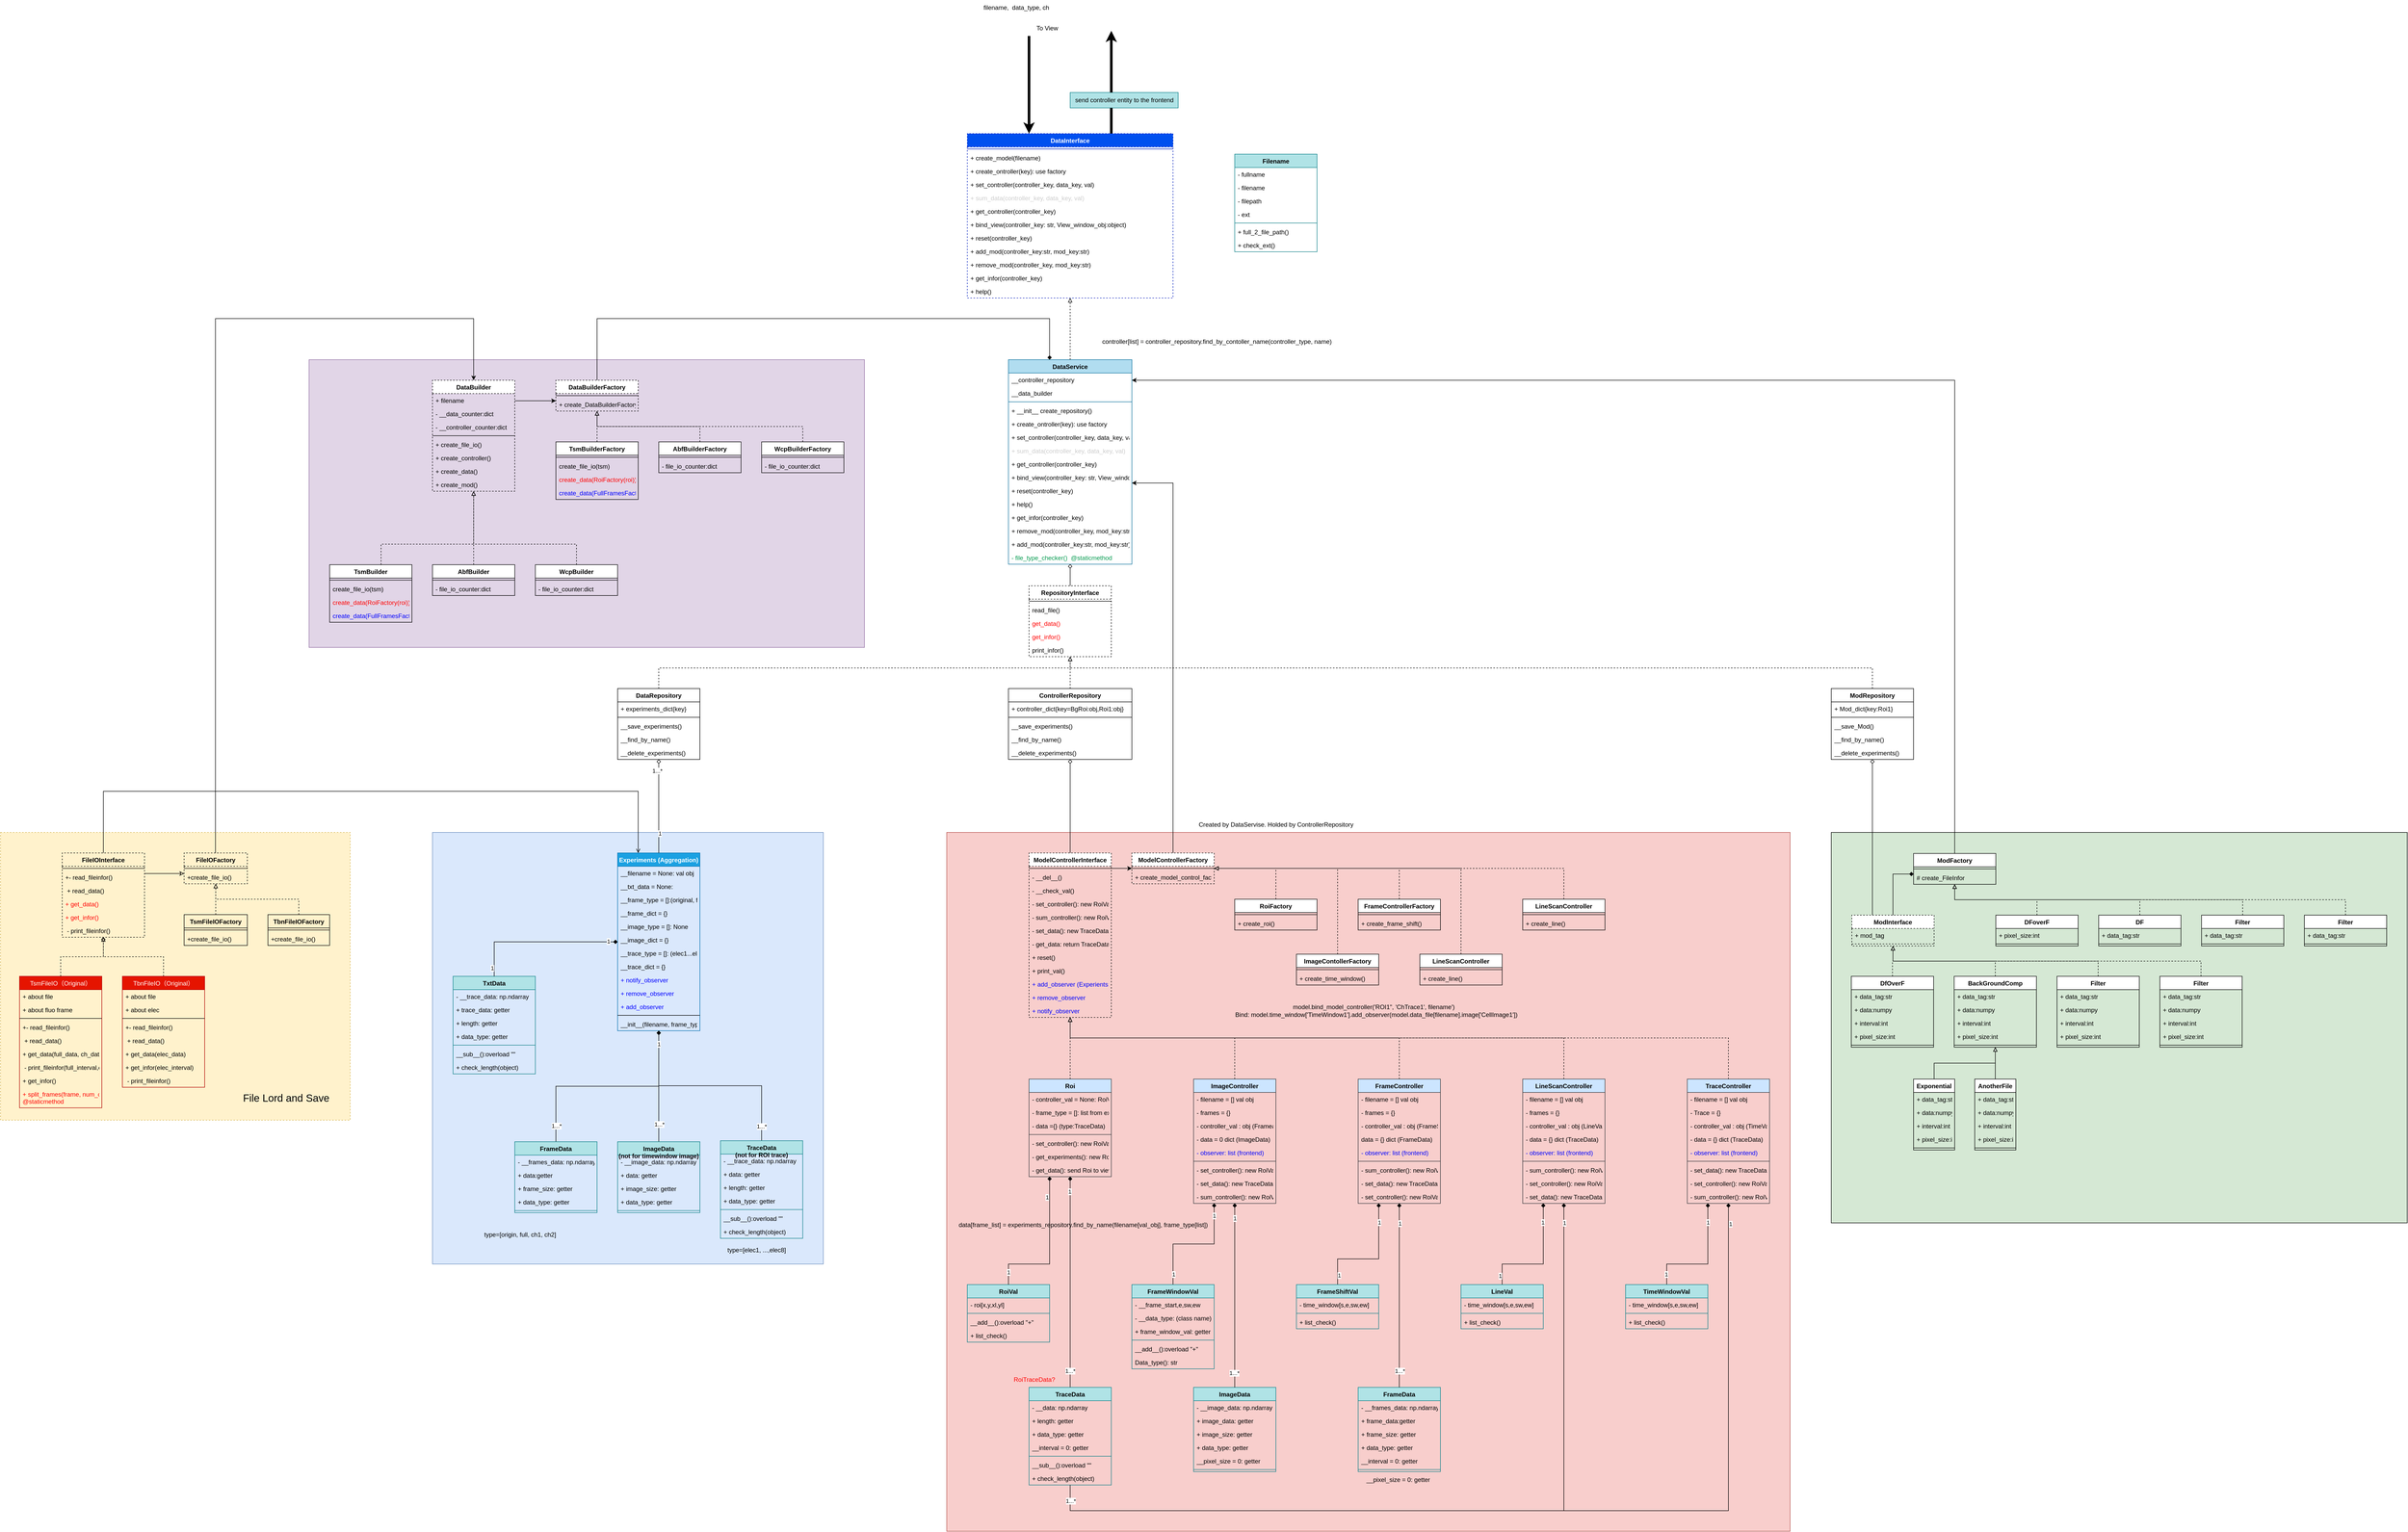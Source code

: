 <mxfile version="21.7.2" type="device" pages="10">
  <diagram id="cKamBB-SNn25kszP2A9I" name="Model Diagram">
    <mxGraphModel dx="5040" dy="3149" grid="1" gridSize="10" guides="1" tooltips="1" connect="1" arrows="1" fold="1" page="1" pageScale="1" pageWidth="850" pageHeight="1100" math="0" shadow="0">
      <root>
        <mxCell id="0" />
        <mxCell id="1" parent="0" />
        <mxCell id="fZPZu3Eis3dRM-1cHcT4-41" value="" style="group" parent="1" vertex="1" connectable="0">
          <mxGeometry x="-3200" y="-480" width="680" height="560" as="geometry" />
        </mxCell>
        <mxCell id="Kw36c5-HPvCXkKiJALaw-51" value="" style="whiteSpace=wrap;html=1;dashed=1;fillColor=#fff2cc;strokeColor=#d6b656;" parent="fZPZu3Eis3dRM-1cHcT4-41" vertex="1">
          <mxGeometry width="680" height="560" as="geometry" />
        </mxCell>
        <mxCell id="alcZlTHBairoDJrhwZ2K-244" value="TsmFileIO（Original）" style="swimlane;fontStyle=0;align=center;verticalAlign=top;childLayout=stackLayout;horizontal=1;startSize=26;horizontalStack=0;resizeParent=1;resizeParentMax=0;resizeLast=0;collapsible=1;marginBottom=0;fillColor=#e51400;strokeColor=#B20000;fontColor=#ffffff;" parent="fZPZu3Eis3dRM-1cHcT4-41" vertex="1">
          <mxGeometry x="37" y="280" width="160" height="256" as="geometry" />
        </mxCell>
        <mxCell id="alcZlTHBairoDJrhwZ2K-245" value="+ about file" style="text;strokeColor=none;fillColor=none;align=left;verticalAlign=top;spacingLeft=4;spacingRight=4;overflow=hidden;rotatable=0;points=[[0,0.5],[1,0.5]];portConstraint=eastwest;" parent="alcZlTHBairoDJrhwZ2K-244" vertex="1">
          <mxGeometry y="26" width="160" height="26" as="geometry" />
        </mxCell>
        <mxCell id="alcZlTHBairoDJrhwZ2K-246" value="+ about fluo frame" style="text;strokeColor=none;fillColor=none;align=left;verticalAlign=top;spacingLeft=4;spacingRight=4;overflow=hidden;rotatable=0;points=[[0,0.5],[1,0.5]];portConstraint=eastwest;" parent="alcZlTHBairoDJrhwZ2K-244" vertex="1">
          <mxGeometry y="52" width="160" height="26" as="geometry" />
        </mxCell>
        <mxCell id="alcZlTHBairoDJrhwZ2K-248" value="" style="line;strokeWidth=1;fillColor=none;align=left;verticalAlign=middle;spacingTop=-1;spacingLeft=3;spacingRight=3;rotatable=0;labelPosition=right;points=[];portConstraint=eastwest;" parent="alcZlTHBairoDJrhwZ2K-244" vertex="1">
          <mxGeometry y="78" width="160" height="8" as="geometry" />
        </mxCell>
        <mxCell id="Kw36c5-HPvCXkKiJALaw-14" value="+- read_fileinfor()" style="text;strokeColor=none;fillColor=none;align=left;verticalAlign=top;spacingLeft=4;spacingRight=4;overflow=hidden;rotatable=0;points=[[0,0.5],[1,0.5]];portConstraint=eastwest;" parent="alcZlTHBairoDJrhwZ2K-244" vertex="1">
          <mxGeometry y="86" width="160" height="26" as="geometry" />
        </mxCell>
        <mxCell id="Kw36c5-HPvCXkKiJALaw-15" value=" + read_data()" style="text;strokeColor=none;fillColor=none;align=left;verticalAlign=top;spacingLeft=4;spacingRight=4;overflow=hidden;rotatable=0;points=[[0,0.5],[1,0.5]];portConstraint=eastwest;" parent="alcZlTHBairoDJrhwZ2K-244" vertex="1">
          <mxGeometry y="112" width="160" height="26" as="geometry" />
        </mxCell>
        <mxCell id="Kw36c5-HPvCXkKiJALaw-16" value="+ get_data(full_data, ch_data)" style="text;strokeColor=none;fillColor=none;align=left;verticalAlign=top;spacingLeft=4;spacingRight=4;overflow=hidden;rotatable=0;points=[[0,0.5],[1,0.5]];portConstraint=eastwest;" parent="alcZlTHBairoDJrhwZ2K-244" vertex="1">
          <mxGeometry y="138" width="160" height="26" as="geometry" />
        </mxCell>
        <mxCell id="Kw36c5-HPvCXkKiJALaw-18" value=" - print_fileinfor(full_interval,ch_interval)" style="text;strokeColor=none;fillColor=none;align=left;verticalAlign=top;spacingLeft=4;spacingRight=4;overflow=hidden;rotatable=0;points=[[0,0.5],[1,0.5]];portConstraint=eastwest;" parent="alcZlTHBairoDJrhwZ2K-244" vertex="1">
          <mxGeometry y="164" width="160" height="26" as="geometry" />
        </mxCell>
        <mxCell id="Kw36c5-HPvCXkKiJALaw-17" value="+ get_infor()" style="text;strokeColor=none;fillColor=none;align=left;verticalAlign=top;spacingLeft=4;spacingRight=4;overflow=hidden;rotatable=0;points=[[0,0.5],[1,0.5]];portConstraint=eastwest;" parent="alcZlTHBairoDJrhwZ2K-244" vertex="1">
          <mxGeometry y="190" width="160" height="26" as="geometry" />
        </mxCell>
        <mxCell id="8BovNqUYotR0UEgkwWC7-12" value="+ split_frames(frame, num_ch)&#xa;@staticmethod" style="text;strokeColor=none;fillColor=none;align=left;verticalAlign=top;spacingLeft=4;spacingRight=4;overflow=hidden;rotatable=0;points=[[0,0.5],[1,0.5]];portConstraint=eastwest;fontColor=#FF0000;" parent="alcZlTHBairoDJrhwZ2K-244" vertex="1">
          <mxGeometry y="216" width="160" height="40" as="geometry" />
        </mxCell>
        <mxCell id="8BovNqUYotR0UEgkwWC7-1" value="FileIOInterface" style="swimlane;fontStyle=1;align=center;verticalAlign=top;childLayout=stackLayout;horizontal=1;startSize=26;horizontalStack=0;resizeParent=1;resizeParentMax=0;resizeLast=0;collapsible=1;marginBottom=0;fillColor=none;strokeColor=#000000;fontColor=#000000;dashed=1;" parent="fZPZu3Eis3dRM-1cHcT4-41" vertex="1">
          <mxGeometry x="120" y="40" width="160" height="164" as="geometry" />
        </mxCell>
        <mxCell id="8BovNqUYotR0UEgkwWC7-6" value="" style="line;strokeWidth=1;fillColor=none;align=left;verticalAlign=middle;spacingTop=-1;spacingLeft=3;spacingRight=3;rotatable=0;labelPosition=right;points=[];portConstraint=eastwest;" parent="8BovNqUYotR0UEgkwWC7-1" vertex="1">
          <mxGeometry y="26" width="160" height="8" as="geometry" />
        </mxCell>
        <mxCell id="8BovNqUYotR0UEgkwWC7-7" value="+- read_fileinfor()" style="text;strokeColor=none;fillColor=none;align=left;verticalAlign=top;spacingLeft=4;spacingRight=4;overflow=hidden;rotatable=0;points=[[0,0.5],[1,0.5]];portConstraint=eastwest;" parent="8BovNqUYotR0UEgkwWC7-1" vertex="1">
          <mxGeometry y="34" width="160" height="26" as="geometry" />
        </mxCell>
        <mxCell id="8BovNqUYotR0UEgkwWC7-8" value=" + read_data()" style="text;strokeColor=none;fillColor=none;align=left;verticalAlign=top;spacingLeft=4;spacingRight=4;overflow=hidden;rotatable=0;points=[[0,0.5],[1,0.5]];portConstraint=eastwest;" parent="8BovNqUYotR0UEgkwWC7-1" vertex="1">
          <mxGeometry y="60" width="160" height="26" as="geometry" />
        </mxCell>
        <mxCell id="Kw36c5-HPvCXkKiJALaw-1" value="+ get_data()" style="text;strokeColor=none;fillColor=none;align=left;verticalAlign=top;spacingLeft=4;spacingRight=4;overflow=hidden;rotatable=0;points=[[0,0.5],[1,0.5]];portConstraint=eastwest;fontColor=#FF0000;" parent="8BovNqUYotR0UEgkwWC7-1" vertex="1">
          <mxGeometry y="86" width="160" height="26" as="geometry" />
        </mxCell>
        <mxCell id="Kw36c5-HPvCXkKiJALaw-13" value="+ get_infor()" style="text;strokeColor=none;fillColor=none;align=left;verticalAlign=top;spacingLeft=4;spacingRight=4;overflow=hidden;rotatable=0;points=[[0,0.5],[1,0.5]];portConstraint=eastwest;fontColor=#FF0000;" parent="8BovNqUYotR0UEgkwWC7-1" vertex="1">
          <mxGeometry y="112" width="160" height="26" as="geometry" />
        </mxCell>
        <mxCell id="8BovNqUYotR0UEgkwWC7-11" value=" - print_fileinfor()" style="text;strokeColor=none;fillColor=none;align=left;verticalAlign=top;spacingLeft=4;spacingRight=4;overflow=hidden;rotatable=0;points=[[0,0.5],[1,0.5]];portConstraint=eastwest;" parent="8BovNqUYotR0UEgkwWC7-1" vertex="1">
          <mxGeometry y="138" width="160" height="26" as="geometry" />
        </mxCell>
        <mxCell id="8BovNqUYotR0UEgkwWC7-14" style="edgeStyle=orthogonalEdgeStyle;rounded=0;orthogonalLoop=1;jettySize=auto;html=1;exitX=0.5;exitY=0;exitDx=0;exitDy=0;fontColor=#000000;endArrow=block;endFill=0;dashed=1;" parent="fZPZu3Eis3dRM-1cHcT4-41" source="alcZlTHBairoDJrhwZ2K-244" target="8BovNqUYotR0UEgkwWC7-1" edge="1">
          <mxGeometry relative="1" as="geometry" />
        </mxCell>
        <mxCell id="uYuaL1uo7GEWJ7RnmdWN-74" style="edgeStyle=orthogonalEdgeStyle;rounded=0;orthogonalLoop=1;jettySize=auto;html=1;exitX=0.5;exitY=0;exitDx=0;exitDy=0;endArrow=diamond;endFill=0;dashed=1;" parent="fZPZu3Eis3dRM-1cHcT4-41" source="uYuaL1uo7GEWJ7RnmdWN-62" target="8BovNqUYotR0UEgkwWC7-1" edge="1">
          <mxGeometry relative="1" as="geometry" />
        </mxCell>
        <mxCell id="uYuaL1uo7GEWJ7RnmdWN-62" value="TbnFileIO（Original）" style="swimlane;fontStyle=0;align=center;verticalAlign=top;childLayout=stackLayout;horizontal=1;startSize=26;horizontalStack=0;resizeParent=1;resizeParentMax=0;resizeLast=0;collapsible=1;marginBottom=0;fillColor=#e51400;strokeColor=#B20000;fontColor=#ffffff;" parent="fZPZu3Eis3dRM-1cHcT4-41" vertex="1">
          <mxGeometry x="237" y="280" width="160" height="216" as="geometry" />
        </mxCell>
        <mxCell id="uYuaL1uo7GEWJ7RnmdWN-63" value="+ about file" style="text;strokeColor=none;fillColor=none;align=left;verticalAlign=top;spacingLeft=4;spacingRight=4;overflow=hidden;rotatable=0;points=[[0,0.5],[1,0.5]];portConstraint=eastwest;" parent="uYuaL1uo7GEWJ7RnmdWN-62" vertex="1">
          <mxGeometry y="26" width="160" height="26" as="geometry" />
        </mxCell>
        <mxCell id="uYuaL1uo7GEWJ7RnmdWN-65" value="+ about elec" style="text;strokeColor=none;fillColor=none;align=left;verticalAlign=top;spacingLeft=4;spacingRight=4;overflow=hidden;rotatable=0;points=[[0,0.5],[1,0.5]];portConstraint=eastwest;" parent="uYuaL1uo7GEWJ7RnmdWN-62" vertex="1">
          <mxGeometry y="52" width="160" height="26" as="geometry" />
        </mxCell>
        <mxCell id="uYuaL1uo7GEWJ7RnmdWN-67" value="" style="line;strokeWidth=1;fillColor=none;align=left;verticalAlign=middle;spacingTop=-1;spacingLeft=3;spacingRight=3;rotatable=0;labelPosition=right;points=[];portConstraint=eastwest;" parent="uYuaL1uo7GEWJ7RnmdWN-62" vertex="1">
          <mxGeometry y="78" width="160" height="8" as="geometry" />
        </mxCell>
        <mxCell id="Kw36c5-HPvCXkKiJALaw-24" value="+- read_fileinfor()" style="text;strokeColor=none;fillColor=none;align=left;verticalAlign=top;spacingLeft=4;spacingRight=4;overflow=hidden;rotatable=0;points=[[0,0.5],[1,0.5]];portConstraint=eastwest;" parent="uYuaL1uo7GEWJ7RnmdWN-62" vertex="1">
          <mxGeometry y="86" width="160" height="26" as="geometry" />
        </mxCell>
        <mxCell id="Kw36c5-HPvCXkKiJALaw-25" value=" + read_data()" style="text;strokeColor=none;fillColor=none;align=left;verticalAlign=top;spacingLeft=4;spacingRight=4;overflow=hidden;rotatable=0;points=[[0,0.5],[1,0.5]];portConstraint=eastwest;" parent="uYuaL1uo7GEWJ7RnmdWN-62" vertex="1">
          <mxGeometry y="112" width="160" height="26" as="geometry" />
        </mxCell>
        <mxCell id="Kw36c5-HPvCXkKiJALaw-26" value="+ get_data(elec_data)" style="text;strokeColor=none;fillColor=none;align=left;verticalAlign=top;spacingLeft=4;spacingRight=4;overflow=hidden;rotatable=0;points=[[0,0.5],[1,0.5]];portConstraint=eastwest;" parent="uYuaL1uo7GEWJ7RnmdWN-62" vertex="1">
          <mxGeometry y="138" width="160" height="26" as="geometry" />
        </mxCell>
        <mxCell id="Kw36c5-HPvCXkKiJALaw-27" value="+ get_infor(elec_interval)" style="text;strokeColor=none;fillColor=none;align=left;verticalAlign=top;spacingLeft=4;spacingRight=4;overflow=hidden;rotatable=0;points=[[0,0.5],[1,0.5]];portConstraint=eastwest;" parent="uYuaL1uo7GEWJ7RnmdWN-62" vertex="1">
          <mxGeometry y="164" width="160" height="26" as="geometry" />
        </mxCell>
        <mxCell id="Kw36c5-HPvCXkKiJALaw-28" value=" - print_fileinfor()" style="text;strokeColor=none;fillColor=none;align=left;verticalAlign=top;spacingLeft=4;spacingRight=4;overflow=hidden;rotatable=0;points=[[0,0.5],[1,0.5]];portConstraint=eastwest;" parent="uYuaL1uo7GEWJ7RnmdWN-62" vertex="1">
          <mxGeometry y="190" width="160" height="26" as="geometry" />
        </mxCell>
        <mxCell id="Kw36c5-HPvCXkKiJALaw-29" value="FileIOFactory" style="swimlane;fontStyle=1;align=center;verticalAlign=top;childLayout=stackLayout;horizontal=1;startSize=26;horizontalStack=0;resizeParent=1;resizeParentMax=0;resizeLast=0;collapsible=1;marginBottom=0;fillColor=none;strokeColor=#000000;fontColor=#000000;dashed=1;" parent="fZPZu3Eis3dRM-1cHcT4-41" vertex="1">
          <mxGeometry x="357" y="40" width="123" height="60" as="geometry" />
        </mxCell>
        <mxCell id="Kw36c5-HPvCXkKiJALaw-30" value="" style="line;strokeWidth=1;fillColor=none;align=left;verticalAlign=middle;spacingTop=-1;spacingLeft=3;spacingRight=3;rotatable=0;labelPosition=right;points=[];portConstraint=eastwest;" parent="Kw36c5-HPvCXkKiJALaw-29" vertex="1">
          <mxGeometry y="26" width="123" height="8" as="geometry" />
        </mxCell>
        <mxCell id="Kw36c5-HPvCXkKiJALaw-35" value="+create_file_io()" style="text;strokeColor=none;fillColor=none;align=left;verticalAlign=top;spacingLeft=4;spacingRight=4;overflow=hidden;rotatable=0;points=[[0,0.5],[1,0.5]];portConstraint=eastwest;" parent="Kw36c5-HPvCXkKiJALaw-29" vertex="1">
          <mxGeometry y="34" width="123" height="26" as="geometry" />
        </mxCell>
        <mxCell id="Kw36c5-HPvCXkKiJALaw-36" style="edgeStyle=orthogonalEdgeStyle;rounded=0;orthogonalLoop=1;jettySize=auto;html=1;fontColor=#FF0000;endArrow=classic;endFill=0;" parent="fZPZu3Eis3dRM-1cHcT4-41" source="8BovNqUYotR0UEgkwWC7-1" target="Kw36c5-HPvCXkKiJALaw-29" edge="1">
          <mxGeometry relative="1" as="geometry">
            <Array as="points">
              <mxPoint x="340" y="80" />
              <mxPoint x="340" y="80" />
            </Array>
          </mxGeometry>
        </mxCell>
        <mxCell id="Kw36c5-HPvCXkKiJALaw-49" style="edgeStyle=orthogonalEdgeStyle;rounded=0;orthogonalLoop=1;jettySize=auto;html=1;exitX=0.5;exitY=0;exitDx=0;exitDy=0;fontColor=#FF0000;endArrow=block;endFill=0;dashed=1;" parent="fZPZu3Eis3dRM-1cHcT4-41" source="Kw36c5-HPvCXkKiJALaw-43" target="Kw36c5-HPvCXkKiJALaw-29" edge="1">
          <mxGeometry relative="1" as="geometry" />
        </mxCell>
        <mxCell id="Kw36c5-HPvCXkKiJALaw-43" value="TsmFileIOFactory" style="swimlane;fontStyle=1;align=center;verticalAlign=top;childLayout=stackLayout;horizontal=1;startSize=26;horizontalStack=0;resizeParent=1;resizeParentMax=0;resizeLast=0;collapsible=1;marginBottom=0;fillColor=none;strokeColor=#000000;fontColor=#000000;" parent="fZPZu3Eis3dRM-1cHcT4-41" vertex="1">
          <mxGeometry x="357" y="160" width="123" height="60" as="geometry" />
        </mxCell>
        <mxCell id="Kw36c5-HPvCXkKiJALaw-44" value="" style="line;strokeWidth=1;fillColor=none;align=left;verticalAlign=middle;spacingTop=-1;spacingLeft=3;spacingRight=3;rotatable=0;labelPosition=right;points=[];portConstraint=eastwest;" parent="Kw36c5-HPvCXkKiJALaw-43" vertex="1">
          <mxGeometry y="26" width="123" height="8" as="geometry" />
        </mxCell>
        <mxCell id="Kw36c5-HPvCXkKiJALaw-45" value="+create_file_io()" style="text;strokeColor=none;fillColor=none;align=left;verticalAlign=top;spacingLeft=4;spacingRight=4;overflow=hidden;rotatable=0;points=[[0,0.5],[1,0.5]];portConstraint=eastwest;" parent="Kw36c5-HPvCXkKiJALaw-43" vertex="1">
          <mxGeometry y="34" width="123" height="26" as="geometry" />
        </mxCell>
        <mxCell id="Kw36c5-HPvCXkKiJALaw-50" style="edgeStyle=orthogonalEdgeStyle;rounded=0;orthogonalLoop=1;jettySize=auto;html=1;exitX=0.5;exitY=0;exitDx=0;exitDy=0;dashed=1;fontColor=#FF0000;endArrow=block;endFill=0;" parent="fZPZu3Eis3dRM-1cHcT4-41" source="Kw36c5-HPvCXkKiJALaw-46" target="Kw36c5-HPvCXkKiJALaw-29" edge="1">
          <mxGeometry relative="1" as="geometry" />
        </mxCell>
        <mxCell id="Kw36c5-HPvCXkKiJALaw-46" value="TbnFileIOFactory" style="swimlane;fontStyle=1;align=center;verticalAlign=top;childLayout=stackLayout;horizontal=1;startSize=26;horizontalStack=0;resizeParent=1;resizeParentMax=0;resizeLast=0;collapsible=1;marginBottom=0;fillColor=none;strokeColor=#000000;fontColor=#000000;" parent="fZPZu3Eis3dRM-1cHcT4-41" vertex="1">
          <mxGeometry x="520" y="160" width="120" height="60" as="geometry" />
        </mxCell>
        <mxCell id="Kw36c5-HPvCXkKiJALaw-47" value="" style="line;strokeWidth=1;fillColor=none;align=left;verticalAlign=middle;spacingTop=-1;spacingLeft=3;spacingRight=3;rotatable=0;labelPosition=right;points=[];portConstraint=eastwest;" parent="Kw36c5-HPvCXkKiJALaw-46" vertex="1">
          <mxGeometry y="26" width="120" height="8" as="geometry" />
        </mxCell>
        <mxCell id="Kw36c5-HPvCXkKiJALaw-48" value="+create_file_io()" style="text;strokeColor=none;fillColor=none;align=left;verticalAlign=top;spacingLeft=4;spacingRight=4;overflow=hidden;rotatable=0;points=[[0,0.5],[1,0.5]];portConstraint=eastwest;" parent="Kw36c5-HPvCXkKiJALaw-46" vertex="1">
          <mxGeometry y="34" width="120" height="26" as="geometry" />
        </mxCell>
        <mxCell id="82QfKW0n6QQ3DVVG8sJh-27" value="File Lord and Save" style="text;html=1;align=center;verticalAlign=middle;resizable=0;points=[];autosize=1;strokeColor=none;fillColor=none;fontSize=20;" parent="fZPZu3Eis3dRM-1cHcT4-41" vertex="1">
          <mxGeometry x="460" y="496" width="190" height="40" as="geometry" />
        </mxCell>
        <mxCell id="alcZlTHBairoDJrhwZ2K-5" value="DataService" style="swimlane;fontStyle=1;align=center;verticalAlign=top;childLayout=stackLayout;horizontal=1;startSize=26;horizontalStack=0;resizeParent=1;resizeParentMax=0;resizeLast=0;collapsible=1;marginBottom=0;fillColor=#b1ddf0;strokeColor=#10739e;" parent="1" vertex="1">
          <mxGeometry x="-1240" y="-1400" width="240" height="398" as="geometry">
            <mxRectangle x="-560" y="-159" width="90" height="30" as="alternateBounds" />
          </mxGeometry>
        </mxCell>
        <mxCell id="8jDcwf4Iu9xZiaEWFIBW-31" value="__controller_repository" style="text;strokeColor=none;fillColor=none;align=left;verticalAlign=top;spacingLeft=4;spacingRight=4;overflow=hidden;rotatable=0;points=[[0,0.5],[1,0.5]];portConstraint=eastwest;" parent="alcZlTHBairoDJrhwZ2K-5" vertex="1">
          <mxGeometry y="26" width="240" height="26" as="geometry" />
        </mxCell>
        <mxCell id="RIhsyNkGTiaMDC3X2vKG-12" value="__data_builder" style="text;strokeColor=none;fillColor=none;align=left;verticalAlign=top;spacingLeft=4;spacingRight=4;overflow=hidden;rotatable=0;points=[[0,0.5],[1,0.5]];portConstraint=eastwest;" parent="alcZlTHBairoDJrhwZ2K-5" vertex="1">
          <mxGeometry y="52" width="240" height="26" as="geometry" />
        </mxCell>
        <mxCell id="alcZlTHBairoDJrhwZ2K-7" value="" style="line;strokeWidth=1;fillColor=none;align=left;verticalAlign=middle;spacingTop=-1;spacingLeft=3;spacingRight=3;rotatable=0;labelPosition=right;points=[];portConstraint=eastwest;strokeColor=inherit;" parent="alcZlTHBairoDJrhwZ2K-5" vertex="1">
          <mxGeometry y="78" width="240" height="8" as="geometry" />
        </mxCell>
        <mxCell id="fZPZu3Eis3dRM-1cHcT4-47" value="+ __init__ create_repository()" style="text;strokeColor=none;fillColor=none;align=left;verticalAlign=top;spacingLeft=4;spacingRight=4;overflow=hidden;rotatable=0;points=[[0,0.5],[1,0.5]];portConstraint=eastwest;" parent="alcZlTHBairoDJrhwZ2K-5" vertex="1">
          <mxGeometry y="86" width="240" height="26" as="geometry" />
        </mxCell>
        <mxCell id="fZPZu3Eis3dRM-1cHcT4-48" value="+ create_ontroller(key): use factory" style="text;strokeColor=none;fillColor=none;align=left;verticalAlign=top;spacingLeft=4;spacingRight=4;overflow=hidden;rotatable=0;points=[[0,0.5],[1,0.5]];portConstraint=eastwest;" parent="alcZlTHBairoDJrhwZ2K-5" vertex="1">
          <mxGeometry y="112" width="240" height="26" as="geometry" />
        </mxCell>
        <mxCell id="fZPZu3Eis3dRM-1cHcT4-49" value="+ set_controller(controller_key, data_key, val)" style="text;strokeColor=none;fillColor=none;align=left;verticalAlign=top;spacingLeft=4;spacingRight=4;overflow=hidden;rotatable=0;points=[[0,0.5],[1,0.5]];portConstraint=eastwest;" parent="alcZlTHBairoDJrhwZ2K-5" vertex="1">
          <mxGeometry y="138" width="240" height="26" as="geometry" />
        </mxCell>
        <mxCell id="fZPZu3Eis3dRM-1cHcT4-50" value="+ sum_data(controller_key, data_key, val)" style="text;strokeColor=none;fillColor=none;align=left;verticalAlign=top;spacingLeft=4;spacingRight=4;overflow=hidden;rotatable=0;points=[[0,0.5],[1,0.5]];portConstraint=eastwest;fontColor=#CCCCCC;" parent="alcZlTHBairoDJrhwZ2K-5" vertex="1">
          <mxGeometry y="164" width="240" height="26" as="geometry" />
        </mxCell>
        <mxCell id="fZPZu3Eis3dRM-1cHcT4-51" value="+ get_controller(controller_key)" style="text;strokeColor=none;fillColor=none;align=left;verticalAlign=top;spacingLeft=4;spacingRight=4;overflow=hidden;rotatable=0;points=[[0,0.5],[1,0.5]];portConstraint=eastwest;" parent="alcZlTHBairoDJrhwZ2K-5" vertex="1">
          <mxGeometry y="190" width="240" height="26" as="geometry" />
        </mxCell>
        <mxCell id="fZPZu3Eis3dRM-1cHcT4-52" value="+ bind_view(controller_key: str, View_window_obj:object)" style="text;strokeColor=none;fillColor=none;align=left;verticalAlign=top;spacingLeft=4;spacingRight=4;overflow=hidden;rotatable=0;points=[[0,0.5],[1,0.5]];portConstraint=eastwest;fontColor=#020303;" parent="alcZlTHBairoDJrhwZ2K-5" vertex="1">
          <mxGeometry y="216" width="240" height="26" as="geometry" />
        </mxCell>
        <mxCell id="fZPZu3Eis3dRM-1cHcT4-53" value="+ reset(controller_key)" style="text;strokeColor=none;fillColor=none;align=left;verticalAlign=top;spacingLeft=4;spacingRight=4;overflow=hidden;rotatable=0;points=[[0,0.5],[1,0.5]];portConstraint=eastwest;" parent="alcZlTHBairoDJrhwZ2K-5" vertex="1">
          <mxGeometry y="242" width="240" height="26" as="geometry" />
        </mxCell>
        <mxCell id="fZPZu3Eis3dRM-1cHcT4-57" value="+ help()" style="text;strokeColor=none;fillColor=none;align=left;verticalAlign=top;spacingLeft=4;spacingRight=4;overflow=hidden;rotatable=0;points=[[0,0.5],[1,0.5]];portConstraint=eastwest;" parent="alcZlTHBairoDJrhwZ2K-5" vertex="1">
          <mxGeometry y="268" width="240" height="26" as="geometry" />
        </mxCell>
        <mxCell id="fZPZu3Eis3dRM-1cHcT4-56" value="+ get_infor(controller_key)" style="text;strokeColor=none;fillColor=none;align=left;verticalAlign=top;spacingLeft=4;spacingRight=4;overflow=hidden;rotatable=0;points=[[0,0.5],[1,0.5]];portConstraint=eastwest;" parent="alcZlTHBairoDJrhwZ2K-5" vertex="1">
          <mxGeometry y="294" width="240" height="26" as="geometry" />
        </mxCell>
        <mxCell id="fZPZu3Eis3dRM-1cHcT4-55" value="+ remove_mod(controller_key, mod_key:str)" style="text;strokeColor=none;fillColor=none;align=left;verticalAlign=top;spacingLeft=4;spacingRight=4;overflow=hidden;rotatable=0;points=[[0,0.5],[1,0.5]];portConstraint=eastwest;" parent="alcZlTHBairoDJrhwZ2K-5" vertex="1">
          <mxGeometry y="320" width="240" height="26" as="geometry" />
        </mxCell>
        <mxCell id="fZPZu3Eis3dRM-1cHcT4-54" value="+ add_mod(controller_key:str, mod_key:str)" style="text;strokeColor=none;fillColor=none;align=left;verticalAlign=top;spacingLeft=4;spacingRight=4;overflow=hidden;rotatable=0;points=[[0,0.5],[1,0.5]];portConstraint=eastwest;" parent="alcZlTHBairoDJrhwZ2K-5" vertex="1">
          <mxGeometry y="346" width="240" height="26" as="geometry" />
        </mxCell>
        <mxCell id="8jDcwf4Iu9xZiaEWFIBW-22" value="- file_type_checker()  @staticmethod" style="text;strokeColor=none;fillColor=none;align=left;verticalAlign=top;spacingLeft=4;spacingRight=4;overflow=hidden;rotatable=0;points=[[0,0.5],[1,0.5]];portConstraint=eastwest;fontColor=#00994D;" parent="alcZlTHBairoDJrhwZ2K-5" vertex="1">
          <mxGeometry y="372" width="240" height="26" as="geometry" />
        </mxCell>
        <mxCell id="0BCoGSnGIuW06EE5vwgc-16" value="To View" style="text;html=1;align=center;verticalAlign=middle;resizable=0;points=[];autosize=1;strokeColor=none;fillColor=none;" parent="1" vertex="1">
          <mxGeometry x="-1200" y="-2060" width="70" height="30" as="geometry" />
        </mxCell>
        <mxCell id="0BCoGSnGIuW06EE5vwgc-1" value="send controller entity to the frontend" style="text;html=1;align=center;verticalAlign=middle;resizable=0;points=[];autosize=1;strokeColor=#0e8088;fillColor=#b0e3e6;" parent="1" vertex="1">
          <mxGeometry x="-1120" y="-1920" width="210" height="30" as="geometry" />
        </mxCell>
        <mxCell id="0BCoGSnGIuW06EE5vwgc-17" value="" style="edgeStyle=orthogonalEdgeStyle;rounded=0;orthogonalLoop=1;jettySize=auto;html=1;endArrow=none;endFill=0;strokeWidth=5;" parent="1" source="alcZlTHBairoDJrhwZ2K-9" target="0BCoGSnGIuW06EE5vwgc-1" edge="1">
          <mxGeometry relative="1" as="geometry">
            <mxPoint x="1439" y="-2799" as="targetPoint" />
            <mxPoint x="1439" y="-2638" as="sourcePoint" />
            <Array as="points">
              <mxPoint x="-1040" y="-1880" />
              <mxPoint x="-1040" y="-1880" />
            </Array>
          </mxGeometry>
        </mxCell>
        <mxCell id="0BCoGSnGIuW06EE5vwgc-2" style="edgeStyle=orthogonalEdgeStyle;rounded=0;orthogonalLoop=1;jettySize=auto;html=1;endArrow=classic;endFill=0;strokeWidth=5;startArrow=none;" parent="1" source="0BCoGSnGIuW06EE5vwgc-1" edge="1">
          <mxGeometry relative="1" as="geometry">
            <mxPoint x="-1040" y="-2040" as="targetPoint" />
            <Array as="points">
              <mxPoint x="-1040" y="-2010" />
              <mxPoint x="-1040" y="-2010" />
            </Array>
          </mxGeometry>
        </mxCell>
        <mxCell id="alcZlTHBairoDJrhwZ2K-9" value="DataInterface" style="swimlane;fontStyle=1;align=center;verticalAlign=top;childLayout=stackLayout;horizontal=1;startSize=26;horizontalStack=0;resizeParent=1;resizeParentMax=0;resizeLast=0;collapsible=1;marginBottom=0;dashed=1;fillColor=#0050ef;fontColor=#ffffff;strokeColor=#001DBC;" parent="1" vertex="1">
          <mxGeometry x="-1320" y="-1840" width="400" height="320" as="geometry" />
        </mxCell>
        <mxCell id="alcZlTHBairoDJrhwZ2K-11" value="" style="line;strokeWidth=1;fillColor=none;align=left;verticalAlign=middle;spacingTop=-1;spacingLeft=3;spacingRight=3;rotatable=0;labelPosition=right;points=[];portConstraint=eastwest;strokeColor=inherit;" parent="alcZlTHBairoDJrhwZ2K-9" vertex="1">
          <mxGeometry y="26" width="400" height="8" as="geometry" />
        </mxCell>
        <mxCell id="alcZlTHBairoDJrhwZ2K-4" value="+ create_model(filename)" style="text;strokeColor=none;fillColor=none;align=left;verticalAlign=top;spacingLeft=4;spacingRight=4;overflow=hidden;rotatable=0;points=[[0,0.5],[1,0.5]];portConstraint=eastwest;" parent="alcZlTHBairoDJrhwZ2K-9" vertex="1">
          <mxGeometry y="34" width="400" height="26" as="geometry" />
        </mxCell>
        <mxCell id="v91XLDfkNbcgw8kbbO-V-3" value="+ create_ontroller(key): use factory" style="text;strokeColor=none;fillColor=none;align=left;verticalAlign=top;spacingLeft=4;spacingRight=4;overflow=hidden;rotatable=0;points=[[0,0.5],[1,0.5]];portConstraint=eastwest;" parent="alcZlTHBairoDJrhwZ2K-9" vertex="1">
          <mxGeometry y="60" width="400" height="26" as="geometry" />
        </mxCell>
        <mxCell id="alcZlTHBairoDJrhwZ2K-67" value="+ set_controller(controller_key, data_key, val)" style="text;strokeColor=none;fillColor=none;align=left;verticalAlign=top;spacingLeft=4;spacingRight=4;overflow=hidden;rotatable=0;points=[[0,0.5],[1,0.5]];portConstraint=eastwest;" parent="alcZlTHBairoDJrhwZ2K-9" vertex="1">
          <mxGeometry y="86" width="400" height="26" as="geometry" />
        </mxCell>
        <mxCell id="YcOr4sFMeVJrHztAgnpX-12" value="+ sum_data(controller_key, data_key, val)" style="text;strokeColor=none;fillColor=none;align=left;verticalAlign=top;spacingLeft=4;spacingRight=4;overflow=hidden;rotatable=0;points=[[0,0.5],[1,0.5]];portConstraint=eastwest;fontColor=#CCCCCC;" parent="alcZlTHBairoDJrhwZ2K-9" vertex="1">
          <mxGeometry y="112" width="400" height="26" as="geometry" />
        </mxCell>
        <mxCell id="alcZlTHBairoDJrhwZ2K-68" value="+ get_controller(controller_key)" style="text;strokeColor=none;fillColor=none;align=left;verticalAlign=top;spacingLeft=4;spacingRight=4;overflow=hidden;rotatable=0;points=[[0,0.5],[1,0.5]];portConstraint=eastwest;" parent="alcZlTHBairoDJrhwZ2K-9" vertex="1">
          <mxGeometry y="138" width="400" height="26" as="geometry" />
        </mxCell>
        <mxCell id="kqOtrjjLa4xcUnunBUbp-3" value="+ bind_view(controller_key: str, View_window_obj:object)" style="text;strokeColor=none;fillColor=none;align=left;verticalAlign=top;spacingLeft=4;spacingRight=4;overflow=hidden;rotatable=0;points=[[0,0.5],[1,0.5]];portConstraint=eastwest;fontColor=#020303;" parent="alcZlTHBairoDJrhwZ2K-9" vertex="1">
          <mxGeometry y="164" width="400" height="26" as="geometry" />
        </mxCell>
        <mxCell id="alcZlTHBairoDJrhwZ2K-66" value="+ reset(controller_key)" style="text;strokeColor=none;fillColor=none;align=left;verticalAlign=top;spacingLeft=4;spacingRight=4;overflow=hidden;rotatable=0;points=[[0,0.5],[1,0.5]];portConstraint=eastwest;" parent="alcZlTHBairoDJrhwZ2K-9" vertex="1">
          <mxGeometry y="190" width="400" height="26" as="geometry" />
        </mxCell>
        <mxCell id="t2CpXBmN3m3ff9vqnYqR-1" value="+ add_mod(controller_key:str, mod_key:str)" style="text;strokeColor=none;fillColor=none;align=left;verticalAlign=top;spacingLeft=4;spacingRight=4;overflow=hidden;rotatable=0;points=[[0,0.5],[1,0.5]];portConstraint=eastwest;" parent="alcZlTHBairoDJrhwZ2K-9" vertex="1">
          <mxGeometry y="216" width="400" height="26" as="geometry" />
        </mxCell>
        <mxCell id="5NeTZfXUQq0P8QmnHRAU-6" value="+ remove_mod(controller_key, mod_key:str)" style="text;strokeColor=none;fillColor=none;align=left;verticalAlign=top;spacingLeft=4;spacingRight=4;overflow=hidden;rotatable=0;points=[[0,0.5],[1,0.5]];portConstraint=eastwest;" parent="alcZlTHBairoDJrhwZ2K-9" vertex="1">
          <mxGeometry y="242" width="400" height="26" as="geometry" />
        </mxCell>
        <mxCell id="-yeL5lYVwzjyUmcow2gS-3" value="+ get_infor(controller_key)" style="text;strokeColor=none;fillColor=none;align=left;verticalAlign=top;spacingLeft=4;spacingRight=4;overflow=hidden;rotatable=0;points=[[0,0.5],[1,0.5]];portConstraint=eastwest;" parent="alcZlTHBairoDJrhwZ2K-9" vertex="1">
          <mxGeometry y="268" width="400" height="26" as="geometry" />
        </mxCell>
        <mxCell id="WbK3sT1u7y3xggeBLTWM-118" value="+ help()" style="text;strokeColor=none;fillColor=none;align=left;verticalAlign=top;spacingLeft=4;spacingRight=4;overflow=hidden;rotatable=0;points=[[0,0.5],[1,0.5]];portConstraint=eastwest;" parent="alcZlTHBairoDJrhwZ2K-9" vertex="1">
          <mxGeometry y="294" width="400" height="26" as="geometry" />
        </mxCell>
        <mxCell id="-yeL5lYVwzjyUmcow2gS-6" value="" style="group;fillColor=#d5e8d4;strokeColor=#82b366;" parent="1" connectable="0" vertex="1">
          <mxGeometry x="360" y="-480" width="1120" height="760" as="geometry" />
        </mxCell>
        <mxCell id="t2CpXBmN3m3ff9vqnYqR-8" value="" style="whiteSpace=wrap;html=1;fillColor=none;" parent="-yeL5lYVwzjyUmcow2gS-6" vertex="1">
          <mxGeometry width="1120" height="760" as="geometry" />
        </mxCell>
        <mxCell id="alcZlTHBairoDJrhwZ2K-119" value="ModInterface" style="swimlane;fontStyle=1;align=center;verticalAlign=top;childLayout=stackLayout;horizontal=1;startSize=26;horizontalStack=0;resizeParent=1;resizeParentMax=0;resizeLast=0;collapsible=1;marginBottom=0;dashed=1;" parent="-yeL5lYVwzjyUmcow2gS-6" vertex="1">
          <mxGeometry x="40" y="161" width="160" height="60" as="geometry" />
        </mxCell>
        <mxCell id="alcZlTHBairoDJrhwZ2K-120" value="+ mod_tag" style="text;strokeColor=none;fillColor=none;align=left;verticalAlign=top;spacingLeft=4;spacingRight=4;overflow=hidden;rotatable=0;points=[[0,0.5],[1,0.5]];portConstraint=eastwest;dashed=1;" parent="alcZlTHBairoDJrhwZ2K-119" vertex="1">
          <mxGeometry y="26" width="160" height="26" as="geometry" />
        </mxCell>
        <mxCell id="alcZlTHBairoDJrhwZ2K-121" value="" style="line;strokeWidth=1;fillColor=none;align=left;verticalAlign=middle;spacingTop=-1;spacingLeft=3;spacingRight=3;rotatable=0;labelPosition=right;points=[];portConstraint=eastwest;strokeColor=inherit;dashed=1;" parent="alcZlTHBairoDJrhwZ2K-119" vertex="1">
          <mxGeometry y="52" width="160" height="8" as="geometry" />
        </mxCell>
        <mxCell id="alcZlTHBairoDJrhwZ2K-177" style="edgeStyle=orthogonalEdgeStyle;rounded=0;orthogonalLoop=1;jettySize=auto;html=1;exitX=0.5;exitY=0;exitDx=0;exitDy=0;dashed=1;endArrow=block;endFill=0;" parent="-yeL5lYVwzjyUmcow2gS-6" source="alcZlTHBairoDJrhwZ2K-153" target="alcZlTHBairoDJrhwZ2K-119" edge="1">
          <mxGeometry relative="1" as="geometry" />
        </mxCell>
        <mxCell id="alcZlTHBairoDJrhwZ2K-153" value="DfOverF" style="swimlane;fontStyle=1;align=center;verticalAlign=top;childLayout=stackLayout;horizontal=1;startSize=26;horizontalStack=0;resizeParent=1;resizeParentMax=0;resizeLast=0;collapsible=1;marginBottom=0;" parent="-yeL5lYVwzjyUmcow2gS-6" vertex="1">
          <mxGeometry x="39" y="280" width="160" height="138" as="geometry" />
        </mxCell>
        <mxCell id="alcZlTHBairoDJrhwZ2K-154" value="+ data_tag:str" style="text;strokeColor=none;fillColor=none;align=left;verticalAlign=top;spacingLeft=4;spacingRight=4;overflow=hidden;rotatable=0;points=[[0,0.5],[1,0.5]];portConstraint=eastwest;" parent="alcZlTHBairoDJrhwZ2K-153" vertex="1">
          <mxGeometry y="26" width="160" height="26" as="geometry" />
        </mxCell>
        <mxCell id="alcZlTHBairoDJrhwZ2K-155" value="+ data:numpy" style="text;strokeColor=none;fillColor=none;align=left;verticalAlign=top;spacingLeft=4;spacingRight=4;overflow=hidden;rotatable=0;points=[[0,0.5],[1,0.5]];portConstraint=eastwest;" parent="alcZlTHBairoDJrhwZ2K-153" vertex="1">
          <mxGeometry y="52" width="160" height="26" as="geometry" />
        </mxCell>
        <mxCell id="alcZlTHBairoDJrhwZ2K-156" value="+ interval:int" style="text;strokeColor=none;fillColor=none;align=left;verticalAlign=top;spacingLeft=4;spacingRight=4;overflow=hidden;rotatable=0;points=[[0,0.5],[1,0.5]];portConstraint=eastwest;" parent="alcZlTHBairoDJrhwZ2K-153" vertex="1">
          <mxGeometry y="78" width="160" height="26" as="geometry" />
        </mxCell>
        <mxCell id="alcZlTHBairoDJrhwZ2K-157" value="+ pixel_size:int" style="text;strokeColor=none;fillColor=none;align=left;verticalAlign=top;spacingLeft=4;spacingRight=4;overflow=hidden;rotatable=0;points=[[0,0.5],[1,0.5]];portConstraint=eastwest;" parent="alcZlTHBairoDJrhwZ2K-153" vertex="1">
          <mxGeometry y="104" width="160" height="26" as="geometry" />
        </mxCell>
        <mxCell id="alcZlTHBairoDJrhwZ2K-158" value="" style="line;strokeWidth=1;fillColor=none;align=left;verticalAlign=middle;spacingTop=-1;spacingLeft=3;spacingRight=3;rotatable=0;labelPosition=right;points=[];portConstraint=eastwest;strokeColor=inherit;" parent="alcZlTHBairoDJrhwZ2K-153" vertex="1">
          <mxGeometry y="130" width="160" height="8" as="geometry" />
        </mxCell>
        <mxCell id="alcZlTHBairoDJrhwZ2K-178" style="edgeStyle=orthogonalEdgeStyle;rounded=0;orthogonalLoop=1;jettySize=auto;html=1;exitX=0.5;exitY=0;exitDx=0;exitDy=0;dashed=1;endArrow=block;endFill=0;" parent="-yeL5lYVwzjyUmcow2gS-6" source="alcZlTHBairoDJrhwZ2K-159" target="alcZlTHBairoDJrhwZ2K-119" edge="1">
          <mxGeometry relative="1" as="geometry" />
        </mxCell>
        <mxCell id="alcZlTHBairoDJrhwZ2K-159" value="BackGroundComp" style="swimlane;fontStyle=1;align=center;verticalAlign=top;childLayout=stackLayout;horizontal=1;startSize=26;horizontalStack=0;resizeParent=1;resizeParentMax=0;resizeLast=0;collapsible=1;marginBottom=0;" parent="-yeL5lYVwzjyUmcow2gS-6" vertex="1">
          <mxGeometry x="239" y="280" width="160" height="138" as="geometry" />
        </mxCell>
        <mxCell id="alcZlTHBairoDJrhwZ2K-160" value="+ data_tag:str" style="text;strokeColor=none;fillColor=none;align=left;verticalAlign=top;spacingLeft=4;spacingRight=4;overflow=hidden;rotatable=0;points=[[0,0.5],[1,0.5]];portConstraint=eastwest;" parent="alcZlTHBairoDJrhwZ2K-159" vertex="1">
          <mxGeometry y="26" width="160" height="26" as="geometry" />
        </mxCell>
        <mxCell id="alcZlTHBairoDJrhwZ2K-161" value="+ data:numpy" style="text;strokeColor=none;fillColor=none;align=left;verticalAlign=top;spacingLeft=4;spacingRight=4;overflow=hidden;rotatable=0;points=[[0,0.5],[1,0.5]];portConstraint=eastwest;" parent="alcZlTHBairoDJrhwZ2K-159" vertex="1">
          <mxGeometry y="52" width="160" height="26" as="geometry" />
        </mxCell>
        <mxCell id="alcZlTHBairoDJrhwZ2K-162" value="+ interval:int" style="text;strokeColor=none;fillColor=none;align=left;verticalAlign=top;spacingLeft=4;spacingRight=4;overflow=hidden;rotatable=0;points=[[0,0.5],[1,0.5]];portConstraint=eastwest;" parent="alcZlTHBairoDJrhwZ2K-159" vertex="1">
          <mxGeometry y="78" width="160" height="26" as="geometry" />
        </mxCell>
        <mxCell id="alcZlTHBairoDJrhwZ2K-163" value="+ pixel_size:int" style="text;strokeColor=none;fillColor=none;align=left;verticalAlign=top;spacingLeft=4;spacingRight=4;overflow=hidden;rotatable=0;points=[[0,0.5],[1,0.5]];portConstraint=eastwest;" parent="alcZlTHBairoDJrhwZ2K-159" vertex="1">
          <mxGeometry y="104" width="160" height="26" as="geometry" />
        </mxCell>
        <mxCell id="alcZlTHBairoDJrhwZ2K-164" value="" style="line;strokeWidth=1;fillColor=none;align=left;verticalAlign=middle;spacingTop=-1;spacingLeft=3;spacingRight=3;rotatable=0;labelPosition=right;points=[];portConstraint=eastwest;strokeColor=inherit;" parent="alcZlTHBairoDJrhwZ2K-159" vertex="1">
          <mxGeometry y="130" width="160" height="8" as="geometry" />
        </mxCell>
        <mxCell id="alcZlTHBairoDJrhwZ2K-179" style="edgeStyle=orthogonalEdgeStyle;rounded=0;orthogonalLoop=1;jettySize=auto;html=1;exitX=0.5;exitY=0;exitDx=0;exitDy=0;dashed=1;endArrow=block;endFill=0;" parent="-yeL5lYVwzjyUmcow2gS-6" source="alcZlTHBairoDJrhwZ2K-165" target="alcZlTHBairoDJrhwZ2K-119" edge="1">
          <mxGeometry relative="1" as="geometry" />
        </mxCell>
        <mxCell id="alcZlTHBairoDJrhwZ2K-165" value="Filter" style="swimlane;fontStyle=1;align=center;verticalAlign=top;childLayout=stackLayout;horizontal=1;startSize=26;horizontalStack=0;resizeParent=1;resizeParentMax=0;resizeLast=0;collapsible=1;marginBottom=0;" parent="-yeL5lYVwzjyUmcow2gS-6" vertex="1">
          <mxGeometry x="439" y="280" width="160" height="138" as="geometry" />
        </mxCell>
        <mxCell id="alcZlTHBairoDJrhwZ2K-166" value="+ data_tag:str" style="text;strokeColor=none;fillColor=none;align=left;verticalAlign=top;spacingLeft=4;spacingRight=4;overflow=hidden;rotatable=0;points=[[0,0.5],[1,0.5]];portConstraint=eastwest;" parent="alcZlTHBairoDJrhwZ2K-165" vertex="1">
          <mxGeometry y="26" width="160" height="26" as="geometry" />
        </mxCell>
        <mxCell id="alcZlTHBairoDJrhwZ2K-167" value="+ data:numpy" style="text;strokeColor=none;fillColor=none;align=left;verticalAlign=top;spacingLeft=4;spacingRight=4;overflow=hidden;rotatable=0;points=[[0,0.5],[1,0.5]];portConstraint=eastwest;" parent="alcZlTHBairoDJrhwZ2K-165" vertex="1">
          <mxGeometry y="52" width="160" height="26" as="geometry" />
        </mxCell>
        <mxCell id="alcZlTHBairoDJrhwZ2K-168" value="+ interval:int" style="text;strokeColor=none;fillColor=none;align=left;verticalAlign=top;spacingLeft=4;spacingRight=4;overflow=hidden;rotatable=0;points=[[0,0.5],[1,0.5]];portConstraint=eastwest;" parent="alcZlTHBairoDJrhwZ2K-165" vertex="1">
          <mxGeometry y="78" width="160" height="26" as="geometry" />
        </mxCell>
        <mxCell id="alcZlTHBairoDJrhwZ2K-169" value="+ pixel_size:int" style="text;strokeColor=none;fillColor=none;align=left;verticalAlign=top;spacingLeft=4;spacingRight=4;overflow=hidden;rotatable=0;points=[[0,0.5],[1,0.5]];portConstraint=eastwest;" parent="alcZlTHBairoDJrhwZ2K-165" vertex="1">
          <mxGeometry y="104" width="160" height="26" as="geometry" />
        </mxCell>
        <mxCell id="alcZlTHBairoDJrhwZ2K-170" value="" style="line;strokeWidth=1;fillColor=none;align=left;verticalAlign=middle;spacingTop=-1;spacingLeft=3;spacingRight=3;rotatable=0;labelPosition=right;points=[];portConstraint=eastwest;strokeColor=inherit;" parent="alcZlTHBairoDJrhwZ2K-165" vertex="1">
          <mxGeometry y="130" width="160" height="8" as="geometry" />
        </mxCell>
        <mxCell id="alcZlTHBairoDJrhwZ2K-180" style="edgeStyle=orthogonalEdgeStyle;rounded=0;orthogonalLoop=1;jettySize=auto;html=1;exitX=0.5;exitY=0;exitDx=0;exitDy=0;dashed=1;endArrow=block;endFill=0;" parent="-yeL5lYVwzjyUmcow2gS-6" source="alcZlTHBairoDJrhwZ2K-171" target="alcZlTHBairoDJrhwZ2K-119" edge="1">
          <mxGeometry relative="1" as="geometry" />
        </mxCell>
        <mxCell id="alcZlTHBairoDJrhwZ2K-171" value="Filter" style="swimlane;fontStyle=1;align=center;verticalAlign=top;childLayout=stackLayout;horizontal=1;startSize=26;horizontalStack=0;resizeParent=1;resizeParentMax=0;resizeLast=0;collapsible=1;marginBottom=0;" parent="-yeL5lYVwzjyUmcow2gS-6" vertex="1">
          <mxGeometry x="639" y="280" width="160" height="138" as="geometry" />
        </mxCell>
        <mxCell id="alcZlTHBairoDJrhwZ2K-172" value="+ data_tag:str" style="text;strokeColor=none;fillColor=none;align=left;verticalAlign=top;spacingLeft=4;spacingRight=4;overflow=hidden;rotatable=0;points=[[0,0.5],[1,0.5]];portConstraint=eastwest;" parent="alcZlTHBairoDJrhwZ2K-171" vertex="1">
          <mxGeometry y="26" width="160" height="26" as="geometry" />
        </mxCell>
        <mxCell id="alcZlTHBairoDJrhwZ2K-173" value="+ data:numpy" style="text;strokeColor=none;fillColor=none;align=left;verticalAlign=top;spacingLeft=4;spacingRight=4;overflow=hidden;rotatable=0;points=[[0,0.5],[1,0.5]];portConstraint=eastwest;" parent="alcZlTHBairoDJrhwZ2K-171" vertex="1">
          <mxGeometry y="52" width="160" height="26" as="geometry" />
        </mxCell>
        <mxCell id="alcZlTHBairoDJrhwZ2K-174" value="+ interval:int" style="text;strokeColor=none;fillColor=none;align=left;verticalAlign=top;spacingLeft=4;spacingRight=4;overflow=hidden;rotatable=0;points=[[0,0.5],[1,0.5]];portConstraint=eastwest;" parent="alcZlTHBairoDJrhwZ2K-171" vertex="1">
          <mxGeometry y="78" width="160" height="26" as="geometry" />
        </mxCell>
        <mxCell id="alcZlTHBairoDJrhwZ2K-175" value="+ pixel_size:int" style="text;strokeColor=none;fillColor=none;align=left;verticalAlign=top;spacingLeft=4;spacingRight=4;overflow=hidden;rotatable=0;points=[[0,0.5],[1,0.5]];portConstraint=eastwest;" parent="alcZlTHBairoDJrhwZ2K-171" vertex="1">
          <mxGeometry y="104" width="160" height="26" as="geometry" />
        </mxCell>
        <mxCell id="alcZlTHBairoDJrhwZ2K-176" value="" style="line;strokeWidth=1;fillColor=none;align=left;verticalAlign=middle;spacingTop=-1;spacingLeft=3;spacingRight=3;rotatable=0;labelPosition=right;points=[];portConstraint=eastwest;strokeColor=inherit;" parent="alcZlTHBairoDJrhwZ2K-171" vertex="1">
          <mxGeometry y="130" width="160" height="8" as="geometry" />
        </mxCell>
        <mxCell id="alcZlTHBairoDJrhwZ2K-222" value="ModFactory" style="swimlane;fontStyle=1;align=center;verticalAlign=top;childLayout=stackLayout;horizontal=1;startSize=26;horizontalStack=0;resizeParent=1;resizeParentMax=0;resizeLast=0;collapsible=1;marginBottom=0;" parent="-yeL5lYVwzjyUmcow2gS-6" vertex="1">
          <mxGeometry x="160" y="41" width="160" height="60" as="geometry" />
        </mxCell>
        <mxCell id="alcZlTHBairoDJrhwZ2K-223" value="" style="line;strokeWidth=1;fillColor=none;align=left;verticalAlign=middle;spacingTop=-1;spacingLeft=3;spacingRight=3;rotatable=0;labelPosition=right;points=[];portConstraint=eastwest;" parent="alcZlTHBairoDJrhwZ2K-222" vertex="1">
          <mxGeometry y="26" width="160" height="8" as="geometry" />
        </mxCell>
        <mxCell id="alcZlTHBairoDJrhwZ2K-224" value="# create_FileInfor" style="text;strokeColor=none;fillColor=none;align=left;verticalAlign=top;spacingLeft=4;spacingRight=4;overflow=hidden;rotatable=0;points=[[0,0.5],[1,0.5]];portConstraint=eastwest;" parent="alcZlTHBairoDJrhwZ2K-222" vertex="1">
          <mxGeometry y="34" width="160" height="26" as="geometry" />
        </mxCell>
        <mxCell id="1RJCnmGK0KhMNW_wmhk2-33" style="edgeStyle=orthogonalEdgeStyle;rounded=0;orthogonalLoop=1;jettySize=auto;html=1;exitX=0.5;exitY=0;exitDx=0;exitDy=0;endArrow=diamond;endFill=1;" parent="-yeL5lYVwzjyUmcow2gS-6" source="alcZlTHBairoDJrhwZ2K-119" target="alcZlTHBairoDJrhwZ2K-222" edge="1">
          <mxGeometry relative="1" as="geometry">
            <Array as="points">
              <mxPoint x="120" y="81" />
            </Array>
          </mxGeometry>
        </mxCell>
        <mxCell id="1RJCnmGK0KhMNW_wmhk2-27" style="edgeStyle=orthogonalEdgeStyle;rounded=0;orthogonalLoop=1;jettySize=auto;html=1;exitX=0.5;exitY=0;exitDx=0;exitDy=0;endArrow=block;endFill=0;dashed=1;" parent="-yeL5lYVwzjyUmcow2gS-6" source="1RJCnmGK0KhMNW_wmhk2-2" target="alcZlTHBairoDJrhwZ2K-222" edge="1">
          <mxGeometry relative="1" as="geometry" />
        </mxCell>
        <mxCell id="1RJCnmGK0KhMNW_wmhk2-2" value="DFoverF" style="swimlane;fontStyle=1;align=center;verticalAlign=top;childLayout=stackLayout;horizontal=1;startSize=26;horizontalStack=0;resizeParent=1;resizeParentMax=0;resizeLast=0;collapsible=1;marginBottom=0;" parent="-yeL5lYVwzjyUmcow2gS-6" vertex="1">
          <mxGeometry x="320" y="161" width="160" height="60" as="geometry" />
        </mxCell>
        <mxCell id="1RJCnmGK0KhMNW_wmhk2-6" value="+ pixel_size:int" style="text;strokeColor=none;fillColor=none;align=left;verticalAlign=top;spacingLeft=4;spacingRight=4;overflow=hidden;rotatable=0;points=[[0,0.5],[1,0.5]];portConstraint=eastwest;" parent="1RJCnmGK0KhMNW_wmhk2-2" vertex="1">
          <mxGeometry y="26" width="160" height="26" as="geometry" />
        </mxCell>
        <mxCell id="1RJCnmGK0KhMNW_wmhk2-7" value="" style="line;strokeWidth=1;fillColor=none;align=left;verticalAlign=middle;spacingTop=-1;spacingLeft=3;spacingRight=3;rotatable=0;labelPosition=right;points=[];portConstraint=eastwest;strokeColor=inherit;" parent="1RJCnmGK0KhMNW_wmhk2-2" vertex="1">
          <mxGeometry y="52" width="160" height="8" as="geometry" />
        </mxCell>
        <mxCell id="1RJCnmGK0KhMNW_wmhk2-31" style="edgeStyle=orthogonalEdgeStyle;rounded=0;orthogonalLoop=1;jettySize=auto;html=1;exitX=0.5;exitY=0;exitDx=0;exitDy=0;dashed=1;endArrow=block;endFill=0;" parent="-yeL5lYVwzjyUmcow2gS-6" source="1RJCnmGK0KhMNW_wmhk2-9" target="alcZlTHBairoDJrhwZ2K-222" edge="1">
          <mxGeometry relative="1" as="geometry" />
        </mxCell>
        <mxCell id="1RJCnmGK0KhMNW_wmhk2-9" value="Filter" style="swimlane;fontStyle=1;align=center;verticalAlign=top;childLayout=stackLayout;horizontal=1;startSize=26;horizontalStack=0;resizeParent=1;resizeParentMax=0;resizeLast=0;collapsible=1;marginBottom=0;" parent="-yeL5lYVwzjyUmcow2gS-6" vertex="1">
          <mxGeometry x="720" y="161" width="160" height="60" as="geometry" />
        </mxCell>
        <mxCell id="1RJCnmGK0KhMNW_wmhk2-10" value="+ data_tag:str" style="text;strokeColor=none;fillColor=none;align=left;verticalAlign=top;spacingLeft=4;spacingRight=4;overflow=hidden;rotatable=0;points=[[0,0.5],[1,0.5]];portConstraint=eastwest;" parent="1RJCnmGK0KhMNW_wmhk2-9" vertex="1">
          <mxGeometry y="26" width="160" height="26" as="geometry" />
        </mxCell>
        <mxCell id="1RJCnmGK0KhMNW_wmhk2-14" value="" style="line;strokeWidth=1;fillColor=none;align=left;verticalAlign=middle;spacingTop=-1;spacingLeft=3;spacingRight=3;rotatable=0;labelPosition=right;points=[];portConstraint=eastwest;strokeColor=inherit;" parent="1RJCnmGK0KhMNW_wmhk2-9" vertex="1">
          <mxGeometry y="52" width="160" height="8" as="geometry" />
        </mxCell>
        <mxCell id="1RJCnmGK0KhMNW_wmhk2-32" style="edgeStyle=orthogonalEdgeStyle;rounded=0;orthogonalLoop=1;jettySize=auto;html=1;exitX=0.5;exitY=0;exitDx=0;exitDy=0;dashed=1;endArrow=block;endFill=0;" parent="-yeL5lYVwzjyUmcow2gS-6" source="1RJCnmGK0KhMNW_wmhk2-15" target="alcZlTHBairoDJrhwZ2K-222" edge="1">
          <mxGeometry relative="1" as="geometry" />
        </mxCell>
        <mxCell id="1RJCnmGK0KhMNW_wmhk2-15" value="Filter" style="swimlane;fontStyle=1;align=center;verticalAlign=top;childLayout=stackLayout;horizontal=1;startSize=26;horizontalStack=0;resizeParent=1;resizeParentMax=0;resizeLast=0;collapsible=1;marginBottom=0;" parent="-yeL5lYVwzjyUmcow2gS-6" vertex="1">
          <mxGeometry x="920" y="161" width="160" height="60" as="geometry" />
        </mxCell>
        <mxCell id="1RJCnmGK0KhMNW_wmhk2-16" value="+ data_tag:str" style="text;strokeColor=none;fillColor=none;align=left;verticalAlign=top;spacingLeft=4;spacingRight=4;overflow=hidden;rotatable=0;points=[[0,0.5],[1,0.5]];portConstraint=eastwest;" parent="1RJCnmGK0KhMNW_wmhk2-15" vertex="1">
          <mxGeometry y="26" width="160" height="26" as="geometry" />
        </mxCell>
        <mxCell id="1RJCnmGK0KhMNW_wmhk2-20" value="" style="line;strokeWidth=1;fillColor=none;align=left;verticalAlign=middle;spacingTop=-1;spacingLeft=3;spacingRight=3;rotatable=0;labelPosition=right;points=[];portConstraint=eastwest;strokeColor=inherit;" parent="1RJCnmGK0KhMNW_wmhk2-15" vertex="1">
          <mxGeometry y="52" width="160" height="8" as="geometry" />
        </mxCell>
        <mxCell id="1RJCnmGK0KhMNW_wmhk2-30" style="edgeStyle=orthogonalEdgeStyle;rounded=0;orthogonalLoop=1;jettySize=auto;html=1;exitX=0.5;exitY=0;exitDx=0;exitDy=0;dashed=1;endArrow=block;endFill=0;" parent="-yeL5lYVwzjyUmcow2gS-6" source="1RJCnmGK0KhMNW_wmhk2-21" target="alcZlTHBairoDJrhwZ2K-222" edge="1">
          <mxGeometry relative="1" as="geometry" />
        </mxCell>
        <mxCell id="1RJCnmGK0KhMNW_wmhk2-21" value="DF" style="swimlane;fontStyle=1;align=center;verticalAlign=top;childLayout=stackLayout;horizontal=1;startSize=26;horizontalStack=0;resizeParent=1;resizeParentMax=0;resizeLast=0;collapsible=1;marginBottom=0;" parent="-yeL5lYVwzjyUmcow2gS-6" vertex="1">
          <mxGeometry x="520" y="161" width="160" height="60" as="geometry" />
        </mxCell>
        <mxCell id="1RJCnmGK0KhMNW_wmhk2-22" value="+ data_tag:str" style="text;strokeColor=none;fillColor=none;align=left;verticalAlign=top;spacingLeft=4;spacingRight=4;overflow=hidden;rotatable=0;points=[[0,0.5],[1,0.5]];portConstraint=eastwest;" parent="1RJCnmGK0KhMNW_wmhk2-21" vertex="1">
          <mxGeometry y="26" width="160" height="26" as="geometry" />
        </mxCell>
        <mxCell id="1RJCnmGK0KhMNW_wmhk2-26" value="" style="line;strokeWidth=1;fillColor=none;align=left;verticalAlign=middle;spacingTop=-1;spacingLeft=3;spacingRight=3;rotatable=0;labelPosition=right;points=[];portConstraint=eastwest;strokeColor=inherit;" parent="1RJCnmGK0KhMNW_wmhk2-21" vertex="1">
          <mxGeometry y="52" width="160" height="8" as="geometry" />
        </mxCell>
        <mxCell id="8zp7nCTrmQVSqravTZ6o-13" style="edgeStyle=orthogonalEdgeStyle;rounded=0;orthogonalLoop=1;jettySize=auto;html=1;exitX=0.5;exitY=0;exitDx=0;exitDy=0;endArrow=block;endFill=0;" parent="-yeL5lYVwzjyUmcow2gS-6" source="8zp7nCTrmQVSqravTZ6o-1" target="alcZlTHBairoDJrhwZ2K-159" edge="1">
          <mxGeometry relative="1" as="geometry" />
        </mxCell>
        <mxCell id="8zp7nCTrmQVSqravTZ6o-1" value="Exponential" style="swimlane;fontStyle=1;align=center;verticalAlign=top;childLayout=stackLayout;horizontal=1;startSize=26;horizontalStack=0;resizeParent=1;resizeParentMax=0;resizeLast=0;collapsible=1;marginBottom=0;" parent="-yeL5lYVwzjyUmcow2gS-6" vertex="1">
          <mxGeometry x="160" y="480" width="80" height="138" as="geometry" />
        </mxCell>
        <mxCell id="8zp7nCTrmQVSqravTZ6o-2" value="+ data_tag:str" style="text;strokeColor=none;fillColor=none;align=left;verticalAlign=top;spacingLeft=4;spacingRight=4;overflow=hidden;rotatable=0;points=[[0,0.5],[1,0.5]];portConstraint=eastwest;" parent="8zp7nCTrmQVSqravTZ6o-1" vertex="1">
          <mxGeometry y="26" width="80" height="26" as="geometry" />
        </mxCell>
        <mxCell id="8zp7nCTrmQVSqravTZ6o-3" value="+ data:numpy" style="text;strokeColor=none;fillColor=none;align=left;verticalAlign=top;spacingLeft=4;spacingRight=4;overflow=hidden;rotatable=0;points=[[0,0.5],[1,0.5]];portConstraint=eastwest;" parent="8zp7nCTrmQVSqravTZ6o-1" vertex="1">
          <mxGeometry y="52" width="80" height="26" as="geometry" />
        </mxCell>
        <mxCell id="8zp7nCTrmQVSqravTZ6o-4" value="+ interval:int" style="text;strokeColor=none;fillColor=none;align=left;verticalAlign=top;spacingLeft=4;spacingRight=4;overflow=hidden;rotatable=0;points=[[0,0.5],[1,0.5]];portConstraint=eastwest;" parent="8zp7nCTrmQVSqravTZ6o-1" vertex="1">
          <mxGeometry y="78" width="80" height="26" as="geometry" />
        </mxCell>
        <mxCell id="8zp7nCTrmQVSqravTZ6o-5" value="+ pixel_size:int" style="text;strokeColor=none;fillColor=none;align=left;verticalAlign=top;spacingLeft=4;spacingRight=4;overflow=hidden;rotatable=0;points=[[0,0.5],[1,0.5]];portConstraint=eastwest;" parent="8zp7nCTrmQVSqravTZ6o-1" vertex="1">
          <mxGeometry y="104" width="80" height="26" as="geometry" />
        </mxCell>
        <mxCell id="8zp7nCTrmQVSqravTZ6o-6" value="" style="line;strokeWidth=1;fillColor=none;align=left;verticalAlign=middle;spacingTop=-1;spacingLeft=3;spacingRight=3;rotatable=0;labelPosition=right;points=[];portConstraint=eastwest;strokeColor=inherit;" parent="8zp7nCTrmQVSqravTZ6o-1" vertex="1">
          <mxGeometry y="130" width="80" height="8" as="geometry" />
        </mxCell>
        <mxCell id="8zp7nCTrmQVSqravTZ6o-14" style="edgeStyle=orthogonalEdgeStyle;rounded=0;orthogonalLoop=1;jettySize=auto;html=1;exitX=0.5;exitY=0;exitDx=0;exitDy=0;endArrow=block;endFill=0;" parent="-yeL5lYVwzjyUmcow2gS-6" source="8zp7nCTrmQVSqravTZ6o-7" target="alcZlTHBairoDJrhwZ2K-159" edge="1">
          <mxGeometry relative="1" as="geometry" />
        </mxCell>
        <mxCell id="8zp7nCTrmQVSqravTZ6o-7" value="AnotherFile" style="swimlane;fontStyle=1;align=center;verticalAlign=top;childLayout=stackLayout;horizontal=1;startSize=26;horizontalStack=0;resizeParent=1;resizeParentMax=0;resizeLast=0;collapsible=1;marginBottom=0;" parent="-yeL5lYVwzjyUmcow2gS-6" vertex="1">
          <mxGeometry x="279" y="480" width="80" height="138" as="geometry" />
        </mxCell>
        <mxCell id="8zp7nCTrmQVSqravTZ6o-8" value="+ data_tag:str" style="text;strokeColor=none;fillColor=none;align=left;verticalAlign=top;spacingLeft=4;spacingRight=4;overflow=hidden;rotatable=0;points=[[0,0.5],[1,0.5]];portConstraint=eastwest;" parent="8zp7nCTrmQVSqravTZ6o-7" vertex="1">
          <mxGeometry y="26" width="80" height="26" as="geometry" />
        </mxCell>
        <mxCell id="8zp7nCTrmQVSqravTZ6o-9" value="+ data:numpy" style="text;strokeColor=none;fillColor=none;align=left;verticalAlign=top;spacingLeft=4;spacingRight=4;overflow=hidden;rotatable=0;points=[[0,0.5],[1,0.5]];portConstraint=eastwest;" parent="8zp7nCTrmQVSqravTZ6o-7" vertex="1">
          <mxGeometry y="52" width="80" height="26" as="geometry" />
        </mxCell>
        <mxCell id="8zp7nCTrmQVSqravTZ6o-10" value="+ interval:int" style="text;strokeColor=none;fillColor=none;align=left;verticalAlign=top;spacingLeft=4;spacingRight=4;overflow=hidden;rotatable=0;points=[[0,0.5],[1,0.5]];portConstraint=eastwest;" parent="8zp7nCTrmQVSqravTZ6o-7" vertex="1">
          <mxGeometry y="78" width="80" height="26" as="geometry" />
        </mxCell>
        <mxCell id="8zp7nCTrmQVSqravTZ6o-11" value="+ pixel_size:int" style="text;strokeColor=none;fillColor=none;align=left;verticalAlign=top;spacingLeft=4;spacingRight=4;overflow=hidden;rotatable=0;points=[[0,0.5],[1,0.5]];portConstraint=eastwest;" parent="8zp7nCTrmQVSqravTZ6o-7" vertex="1">
          <mxGeometry y="104" width="80" height="26" as="geometry" />
        </mxCell>
        <mxCell id="8zp7nCTrmQVSqravTZ6o-12" value="" style="line;strokeWidth=1;fillColor=none;align=left;verticalAlign=middle;spacingTop=-1;spacingLeft=3;spacingRight=3;rotatable=0;labelPosition=right;points=[];portConstraint=eastwest;strokeColor=inherit;" parent="8zp7nCTrmQVSqravTZ6o-7" vertex="1">
          <mxGeometry y="130" width="80" height="8" as="geometry" />
        </mxCell>
        <mxCell id="m_O4PKf9zxjopHmLzwxm-9" value="DataRepository" style="swimlane;fontStyle=1;align=center;verticalAlign=top;childLayout=stackLayout;horizontal=1;startSize=26;horizontalStack=0;resizeParent=1;resizeParentMax=0;resizeLast=0;collapsible=1;marginBottom=0;" parent="1" vertex="1">
          <mxGeometry x="-2000" y="-760" width="160" height="138" as="geometry" />
        </mxCell>
        <mxCell id="n18KZuiSQY1S62oS38bp-1" value="+ experiments_dict{key}" style="text;strokeColor=none;fillColor=none;align=left;verticalAlign=top;spacingLeft=4;spacingRight=4;overflow=hidden;rotatable=0;points=[[0,0.5],[1,0.5]];portConstraint=eastwest;fontStyle=0" parent="m_O4PKf9zxjopHmLzwxm-9" vertex="1">
          <mxGeometry y="26" width="160" height="26" as="geometry" />
        </mxCell>
        <mxCell id="m_O4PKf9zxjopHmLzwxm-15" value="" style="line;strokeWidth=1;fillColor=none;align=left;verticalAlign=middle;spacingTop=-1;spacingLeft=3;spacingRight=3;rotatable=0;labelPosition=right;points=[];portConstraint=eastwest;" parent="m_O4PKf9zxjopHmLzwxm-9" vertex="1">
          <mxGeometry y="52" width="160" height="8" as="geometry" />
        </mxCell>
        <mxCell id="CSCMRWgG68EPffiKamsu-1" value="__save_experiments()" style="text;strokeColor=none;fillColor=none;align=left;verticalAlign=top;spacingLeft=4;spacingRight=4;overflow=hidden;rotatable=0;points=[[0,0.5],[1,0.5]];portConstraint=eastwest;" parent="m_O4PKf9zxjopHmLzwxm-9" vertex="1">
          <mxGeometry y="60" width="160" height="26" as="geometry" />
        </mxCell>
        <mxCell id="CSCMRWgG68EPffiKamsu-2" value="__find_by_name()" style="text;strokeColor=none;fillColor=none;align=left;verticalAlign=top;spacingLeft=4;spacingRight=4;overflow=hidden;rotatable=0;points=[[0,0.5],[1,0.5]];portConstraint=eastwest;" parent="m_O4PKf9zxjopHmLzwxm-9" vertex="1">
          <mxGeometry y="86" width="160" height="26" as="geometry" />
        </mxCell>
        <mxCell id="m_O4PKf9zxjopHmLzwxm-16" value="__delete_experiments()" style="text;strokeColor=none;fillColor=none;align=left;verticalAlign=top;spacingLeft=4;spacingRight=4;overflow=hidden;rotatable=0;points=[[0,0.5],[1,0.5]];portConstraint=eastwest;" parent="m_O4PKf9zxjopHmLzwxm-9" vertex="1">
          <mxGeometry y="112" width="160" height="26" as="geometry" />
        </mxCell>
        <mxCell id="fZPZu3Eis3dRM-1cHcT4-23" style="edgeStyle=orthogonalEdgeStyle;rounded=0;orthogonalLoop=1;jettySize=auto;html=1;endArrow=block;endFill=0;dashed=1;" parent="1" source="m_O4PKf9zxjopHmLzwxm-9" target="0HZ8YW2_rYWJhN1AshQk-1" edge="1">
          <mxGeometry relative="1" as="geometry">
            <Array as="points">
              <mxPoint x="-1920" y="-800" />
              <mxPoint x="-1120" y="-800" />
            </Array>
          </mxGeometry>
        </mxCell>
        <mxCell id="8jDcwf4Iu9xZiaEWFIBW-29" style="edgeStyle=orthogonalEdgeStyle;rounded=0;orthogonalLoop=1;jettySize=auto;html=1;endArrow=diamond;endFill=0;" parent="1" source="0HZ8YW2_rYWJhN1AshQk-1" target="alcZlTHBairoDJrhwZ2K-5" edge="1">
          <mxGeometry relative="1" as="geometry">
            <Array as="points">
              <mxPoint x="-1120" y="-1360" />
            </Array>
          </mxGeometry>
        </mxCell>
        <mxCell id="0HZ8YW2_rYWJhN1AshQk-1" value="RepositoryInterface" style="swimlane;fontStyle=1;align=center;verticalAlign=top;childLayout=stackLayout;horizontal=1;startSize=26;horizontalStack=0;resizeParent=1;resizeParentMax=0;resizeLast=0;collapsible=1;marginBottom=0;fillColor=none;strokeColor=#000000;fontColor=#000000;dashed=1;" parent="1" vertex="1">
          <mxGeometry x="-1200" y="-960" width="160" height="138" as="geometry" />
        </mxCell>
        <mxCell id="0HZ8YW2_rYWJhN1AshQk-2" value="" style="line;strokeWidth=1;fillColor=none;align=left;verticalAlign=middle;spacingTop=-1;spacingLeft=3;spacingRight=3;rotatable=0;labelPosition=right;points=[];portConstraint=eastwest;" parent="0HZ8YW2_rYWJhN1AshQk-1" vertex="1">
          <mxGeometry y="26" width="160" height="8" as="geometry" />
        </mxCell>
        <mxCell id="0HZ8YW2_rYWJhN1AshQk-3" value="read_file()" style="text;strokeColor=none;fillColor=none;align=left;verticalAlign=top;spacingLeft=4;spacingRight=4;overflow=hidden;rotatable=0;points=[[0,0.5],[1,0.5]];portConstraint=eastwest;" parent="0HZ8YW2_rYWJhN1AshQk-1" vertex="1">
          <mxGeometry y="34" width="160" height="26" as="geometry" />
        </mxCell>
        <mxCell id="0HZ8YW2_rYWJhN1AshQk-4" value="get_data()" style="text;strokeColor=none;fillColor=none;align=left;verticalAlign=top;spacingLeft=4;spacingRight=4;overflow=hidden;rotatable=0;points=[[0,0.5],[1,0.5]];portConstraint=eastwest;fontColor=#FF0000;" parent="0HZ8YW2_rYWJhN1AshQk-1" vertex="1">
          <mxGeometry y="60" width="160" height="26" as="geometry" />
        </mxCell>
        <mxCell id="0HZ8YW2_rYWJhN1AshQk-5" value="get_infor()" style="text;strokeColor=none;fillColor=none;align=left;verticalAlign=top;spacingLeft=4;spacingRight=4;overflow=hidden;rotatable=0;points=[[0,0.5],[1,0.5]];portConstraint=eastwest;fontColor=#FF0000;" parent="0HZ8YW2_rYWJhN1AshQk-1" vertex="1">
          <mxGeometry y="86" width="160" height="26" as="geometry" />
        </mxCell>
        <mxCell id="0HZ8YW2_rYWJhN1AshQk-6" value="print_infor()" style="text;strokeColor=none;fillColor=none;align=left;verticalAlign=top;spacingLeft=4;spacingRight=4;overflow=hidden;rotatable=0;points=[[0,0.5],[1,0.5]];portConstraint=eastwest;" parent="0HZ8YW2_rYWJhN1AshQk-1" vertex="1">
          <mxGeometry y="112" width="160" height="26" as="geometry" />
        </mxCell>
        <mxCell id="0cN4Ki41STe3roeye6b3-1" value="Filename" style="swimlane;fontStyle=1;align=center;verticalAlign=top;childLayout=stackLayout;horizontal=1;startSize=26;horizontalStack=0;resizeParent=1;resizeParentMax=0;resizeLast=0;collapsible=1;marginBottom=0;fillColor=#b0e3e6;strokeColor=#0e8088;" parent="1" vertex="1">
          <mxGeometry x="-800" y="-1800" width="160" height="190" as="geometry" />
        </mxCell>
        <mxCell id="0cN4Ki41STe3roeye6b3-2" value="- fullname" style="text;strokeColor=none;fillColor=none;align=left;verticalAlign=top;spacingLeft=4;spacingRight=4;overflow=hidden;rotatable=0;points=[[0,0.5],[1,0.5]];portConstraint=eastwest;" parent="0cN4Ki41STe3roeye6b3-1" vertex="1">
          <mxGeometry y="26" width="160" height="26" as="geometry" />
        </mxCell>
        <mxCell id="0cN4Ki41STe3roeye6b3-3" value="- filename" style="text;strokeColor=none;fillColor=none;align=left;verticalAlign=top;spacingLeft=4;spacingRight=4;overflow=hidden;rotatable=0;points=[[0,0.5],[1,0.5]];portConstraint=eastwest;" parent="0cN4Ki41STe3roeye6b3-1" vertex="1">
          <mxGeometry y="52" width="160" height="26" as="geometry" />
        </mxCell>
        <mxCell id="0cN4Ki41STe3roeye6b3-4" value="- filepath" style="text;strokeColor=none;fillColor=none;align=left;verticalAlign=top;spacingLeft=4;spacingRight=4;overflow=hidden;rotatable=0;points=[[0,0.5],[1,0.5]];portConstraint=eastwest;" parent="0cN4Ki41STe3roeye6b3-1" vertex="1">
          <mxGeometry y="78" width="160" height="26" as="geometry" />
        </mxCell>
        <mxCell id="0cN4Ki41STe3roeye6b3-5" value="- ext" style="text;strokeColor=none;fillColor=none;align=left;verticalAlign=top;spacingLeft=4;spacingRight=4;overflow=hidden;rotatable=0;points=[[0,0.5],[1,0.5]];portConstraint=eastwest;" parent="0cN4Ki41STe3roeye6b3-1" vertex="1">
          <mxGeometry y="104" width="160" height="26" as="geometry" />
        </mxCell>
        <mxCell id="0cN4Ki41STe3roeye6b3-6" value="" style="line;strokeWidth=1;fillColor=none;align=left;verticalAlign=middle;spacingTop=-1;spacingLeft=3;spacingRight=3;rotatable=0;labelPosition=right;points=[];portConstraint=eastwest;strokeColor=inherit;" parent="0cN4Ki41STe3roeye6b3-1" vertex="1">
          <mxGeometry y="130" width="160" height="8" as="geometry" />
        </mxCell>
        <mxCell id="0cN4Ki41STe3roeye6b3-7" value="+ full_2_file_path()" style="text;strokeColor=none;fillColor=none;align=left;verticalAlign=top;spacingLeft=4;spacingRight=4;overflow=hidden;rotatable=0;points=[[0,0.5],[1,0.5]];portConstraint=eastwest;" parent="0cN4Ki41STe3roeye6b3-1" vertex="1">
          <mxGeometry y="138" width="160" height="26" as="geometry" />
        </mxCell>
        <mxCell id="0cN4Ki41STe3roeye6b3-8" value="+ check_ext()" style="text;strokeColor=none;fillColor=none;align=left;verticalAlign=top;spacingLeft=4;spacingRight=4;overflow=hidden;rotatable=0;points=[[0,0.5],[1,0.5]];portConstraint=eastwest;" parent="0cN4Ki41STe3roeye6b3-1" vertex="1">
          <mxGeometry y="164" width="160" height="26" as="geometry" />
        </mxCell>
        <mxCell id="fZPZu3Eis3dRM-1cHcT4-39" style="edgeStyle=orthogonalEdgeStyle;rounded=0;orthogonalLoop=1;jettySize=auto;html=1;endArrow=classic;endFill=0;strokeWidth=5;startArrow=none;" parent="1" target="alcZlTHBairoDJrhwZ2K-9" edge="1">
          <mxGeometry relative="1" as="geometry">
            <mxPoint x="-1110" y="-1960" as="targetPoint" />
            <Array as="points">
              <mxPoint x="-1200" y="-1950" />
              <mxPoint x="-1200" y="-1950" />
            </Array>
            <mxPoint x="-1200" y="-2030" as="sourcePoint" />
          </mxGeometry>
        </mxCell>
        <mxCell id="8jDcwf4Iu9xZiaEWFIBW-2" style="edgeStyle=orthogonalEdgeStyle;rounded=0;orthogonalLoop=1;jettySize=auto;html=1;exitX=0.5;exitY=0;exitDx=0;exitDy=0;endArrow=block;endFill=0;dashed=1;" parent="1" source="CSCMRWgG68EPffiKamsu-3" target="0HZ8YW2_rYWJhN1AshQk-1" edge="1">
          <mxGeometry relative="1" as="geometry">
            <Array as="points" />
          </mxGeometry>
        </mxCell>
        <mxCell id="CSCMRWgG68EPffiKamsu-3" value="ControllerRepository" style="swimlane;fontStyle=1;align=center;verticalAlign=top;childLayout=stackLayout;horizontal=1;startSize=26;horizontalStack=0;resizeParent=1;resizeParentMax=0;resizeLast=0;collapsible=1;marginBottom=0;" parent="1" vertex="1">
          <mxGeometry x="-1240" y="-760" width="240" height="138" as="geometry" />
        </mxCell>
        <mxCell id="alcZlTHBairoDJrhwZ2K-14" value="+ controller_dict{key=BgRoi:obj,Roi1:obj}" style="text;strokeColor=none;fillColor=none;align=left;verticalAlign=top;spacingLeft=4;spacingRight=4;overflow=hidden;rotatable=0;points=[[0,0.5],[1,0.5]];portConstraint=eastwest;fontStyle=0" parent="CSCMRWgG68EPffiKamsu-3" vertex="1">
          <mxGeometry y="26" width="240" height="26" as="geometry" />
        </mxCell>
        <mxCell id="CSCMRWgG68EPffiKamsu-5" value="" style="line;strokeWidth=1;fillColor=none;align=left;verticalAlign=middle;spacingTop=-1;spacingLeft=3;spacingRight=3;rotatable=0;labelPosition=right;points=[];portConstraint=eastwest;" parent="CSCMRWgG68EPffiKamsu-3" vertex="1">
          <mxGeometry y="52" width="240" height="8" as="geometry" />
        </mxCell>
        <mxCell id="CSCMRWgG68EPffiKamsu-6" value="__save_experiments()" style="text;strokeColor=none;fillColor=none;align=left;verticalAlign=top;spacingLeft=4;spacingRight=4;overflow=hidden;rotatable=0;points=[[0,0.5],[1,0.5]];portConstraint=eastwest;" parent="CSCMRWgG68EPffiKamsu-3" vertex="1">
          <mxGeometry y="60" width="240" height="26" as="geometry" />
        </mxCell>
        <mxCell id="CSCMRWgG68EPffiKamsu-7" value="__find_by_name()" style="text;strokeColor=none;fillColor=none;align=left;verticalAlign=top;spacingLeft=4;spacingRight=4;overflow=hidden;rotatable=0;points=[[0,0.5],[1,0.5]];portConstraint=eastwest;" parent="CSCMRWgG68EPffiKamsu-3" vertex="1">
          <mxGeometry y="86" width="240" height="26" as="geometry" />
        </mxCell>
        <mxCell id="CSCMRWgG68EPffiKamsu-8" value="__delete_experiments()" style="text;strokeColor=none;fillColor=none;align=left;verticalAlign=top;spacingLeft=4;spacingRight=4;overflow=hidden;rotatable=0;points=[[0,0.5],[1,0.5]];portConstraint=eastwest;" parent="CSCMRWgG68EPffiKamsu-3" vertex="1">
          <mxGeometry y="112" width="240" height="26" as="geometry" />
        </mxCell>
        <mxCell id="8jDcwf4Iu9xZiaEWFIBW-32" value="" style="edgeStyle=orthogonalEdgeStyle;rounded=0;orthogonalLoop=1;jettySize=auto;html=1;dashed=1;endArrow=block;endFill=0;" parent="1" source="alcZlTHBairoDJrhwZ2K-5" target="alcZlTHBairoDJrhwZ2K-9" edge="1">
          <mxGeometry relative="1" as="geometry">
            <mxPoint x="-1120" y="-1400" as="sourcePoint" />
            <mxPoint x="-1120" y="-1520" as="targetPoint" />
          </mxGeometry>
        </mxCell>
        <mxCell id="8jDcwf4Iu9xZiaEWFIBW-30" value="controller[list] = controller_repository.find_by_contoller_name(controller_type, name)" style="text;html=1;align=center;verticalAlign=middle;resizable=0;points=[];autosize=1;strokeColor=none;fillColor=none;" parent="1" vertex="1">
          <mxGeometry x="-1070" y="-1450" width="470" height="30" as="geometry" />
        </mxCell>
        <mxCell id="90RWJLOlVLjpU3F4c_H0-1" value="filename,&amp;nbsp; data_type, ch" style="text;html=1;align=center;verticalAlign=middle;resizable=0;points=[];autosize=1;strokeColor=none;fillColor=none;" parent="1" vertex="1">
          <mxGeometry x="-1300" y="-2100" width="150" height="30" as="geometry" />
        </mxCell>
        <mxCell id="7rCw1oa6q6jCeyu8FR4l-1" value="" style="group" parent="1" vertex="1" connectable="0">
          <mxGeometry x="-1360" y="-480" width="1640" height="1360" as="geometry" />
        </mxCell>
        <mxCell id="cx4gcyOjlzb0neRuvIMj-1" value="" style="whiteSpace=wrap;html=1;fillColor=#f8cecc;strokeColor=#b85450;" parent="7rCw1oa6q6jCeyu8FR4l-1" vertex="1">
          <mxGeometry width="1640" height="1360" as="geometry" />
        </mxCell>
        <mxCell id="liLjpz08p8Az3OIBnHsq-9" value="ImageData" style="swimlane;fontStyle=1;align=center;verticalAlign=top;childLayout=stackLayout;horizontal=1;startSize=26;horizontalStack=0;resizeParent=1;resizeParentMax=0;resizeLast=0;collapsible=1;marginBottom=0;fillColor=#b0e3e6;strokeColor=#0e8088;" parent="7rCw1oa6q6jCeyu8FR4l-1" vertex="1">
          <mxGeometry x="480" y="1080" width="160" height="164" as="geometry" />
        </mxCell>
        <mxCell id="liLjpz08p8Az3OIBnHsq-10" value="- __image_data: np.ndarray" style="text;strokeColor=none;fillColor=none;align=left;verticalAlign=top;spacingLeft=4;spacingRight=4;overflow=hidden;rotatable=0;points=[[0,0.5],[1,0.5]];portConstraint=eastwest;" parent="liLjpz08p8Az3OIBnHsq-9" vertex="1">
          <mxGeometry y="26" width="160" height="26" as="geometry" />
        </mxCell>
        <mxCell id="liLjpz08p8Az3OIBnHsq-11" value="+ image_data: getter" style="text;strokeColor=none;fillColor=none;align=left;verticalAlign=top;spacingLeft=4;spacingRight=4;overflow=hidden;rotatable=0;points=[[0,0.5],[1,0.5]];portConstraint=eastwest;" parent="liLjpz08p8Az3OIBnHsq-9" vertex="1">
          <mxGeometry y="52" width="160" height="26" as="geometry" />
        </mxCell>
        <mxCell id="liLjpz08p8Az3OIBnHsq-12" value="+ image_size: getter" style="text;strokeColor=none;fillColor=none;align=left;verticalAlign=top;spacingLeft=4;spacingRight=4;overflow=hidden;rotatable=0;points=[[0,0.5],[1,0.5]];portConstraint=eastwest;" parent="liLjpz08p8Az3OIBnHsq-9" vertex="1">
          <mxGeometry y="78" width="160" height="26" as="geometry" />
        </mxCell>
        <mxCell id="liLjpz08p8Az3OIBnHsq-13" value="+ data_type: getter" style="text;strokeColor=none;fillColor=none;align=left;verticalAlign=top;spacingLeft=4;spacingRight=4;overflow=hidden;rotatable=0;points=[[0,0.5],[1,0.5]];portConstraint=eastwest;" parent="liLjpz08p8Az3OIBnHsq-9" vertex="1">
          <mxGeometry y="104" width="160" height="26" as="geometry" />
        </mxCell>
        <mxCell id="fZPZu3Eis3dRM-1cHcT4-7" value="__pixel_size = 0: getter" style="text;strokeColor=none;fillColor=none;align=left;verticalAlign=top;spacingLeft=4;spacingRight=4;overflow=hidden;rotatable=0;points=[[0,0.5],[1,0.5]];portConstraint=eastwest;" parent="liLjpz08p8Az3OIBnHsq-9" vertex="1">
          <mxGeometry y="130" width="160" height="26" as="geometry" />
        </mxCell>
        <mxCell id="liLjpz08p8Az3OIBnHsq-14" value="" style="line;strokeWidth=1;fillColor=none;align=left;verticalAlign=middle;spacingTop=-1;spacingLeft=3;spacingRight=3;rotatable=0;labelPosition=right;points=[];portConstraint=eastwest;strokeColor=inherit;" parent="liLjpz08p8Az3OIBnHsq-9" vertex="1">
          <mxGeometry y="156" width="160" height="8" as="geometry" />
        </mxCell>
        <mxCell id="liLjpz08p8Az3OIBnHsq-15" value="FrameData" style="swimlane;fontStyle=1;align=center;verticalAlign=top;childLayout=stackLayout;horizontal=1;startSize=26;horizontalStack=0;resizeParent=1;resizeParentMax=0;resizeLast=0;collapsible=1;marginBottom=0;fillColor=#b0e3e6;strokeColor=#0e8088;" parent="7rCw1oa6q6jCeyu8FR4l-1" vertex="1">
          <mxGeometry x="800" y="1080" width="160" height="164" as="geometry" />
        </mxCell>
        <mxCell id="liLjpz08p8Az3OIBnHsq-16" value="- __frames_data: np.ndarray" style="text;strokeColor=none;fillColor=none;align=left;verticalAlign=top;spacingLeft=4;spacingRight=4;overflow=hidden;rotatable=0;points=[[0,0.5],[1,0.5]];portConstraint=eastwest;" parent="liLjpz08p8Az3OIBnHsq-15" vertex="1">
          <mxGeometry y="26" width="160" height="26" as="geometry" />
        </mxCell>
        <mxCell id="liLjpz08p8Az3OIBnHsq-17" value="+ frame_data:getter" style="text;strokeColor=none;fillColor=none;align=left;verticalAlign=top;spacingLeft=4;spacingRight=4;overflow=hidden;rotatable=0;points=[[0,0.5],[1,0.5]];portConstraint=eastwest;" parent="liLjpz08p8Az3OIBnHsq-15" vertex="1">
          <mxGeometry y="52" width="160" height="26" as="geometry" />
        </mxCell>
        <mxCell id="liLjpz08p8Az3OIBnHsq-18" value="+ frame_size: getter" style="text;strokeColor=none;fillColor=none;align=left;verticalAlign=top;spacingLeft=4;spacingRight=4;overflow=hidden;rotatable=0;points=[[0,0.5],[1,0.5]];portConstraint=eastwest;" parent="liLjpz08p8Az3OIBnHsq-15" vertex="1">
          <mxGeometry y="78" width="160" height="26" as="geometry" />
        </mxCell>
        <mxCell id="liLjpz08p8Az3OIBnHsq-19" value="+ data_type: getter" style="text;strokeColor=none;fillColor=none;align=left;verticalAlign=top;spacingLeft=4;spacingRight=4;overflow=hidden;rotatable=0;points=[[0,0.5],[1,0.5]];portConstraint=eastwest;" parent="liLjpz08p8Az3OIBnHsq-15" vertex="1">
          <mxGeometry y="104" width="160" height="26" as="geometry" />
        </mxCell>
        <mxCell id="fZPZu3Eis3dRM-1cHcT4-5" value="__interval = 0: getter" style="text;strokeColor=none;fillColor=none;align=left;verticalAlign=top;spacingLeft=4;spacingRight=4;overflow=hidden;rotatable=0;points=[[0,0.5],[1,0.5]];portConstraint=eastwest;" parent="liLjpz08p8Az3OIBnHsq-15" vertex="1">
          <mxGeometry y="130" width="160" height="26" as="geometry" />
        </mxCell>
        <mxCell id="liLjpz08p8Az3OIBnHsq-20" value="" style="line;strokeWidth=1;fillColor=none;align=left;verticalAlign=middle;spacingTop=-1;spacingLeft=3;spacingRight=3;rotatable=0;labelPosition=right;points=[];portConstraint=eastwest;strokeColor=inherit;" parent="liLjpz08p8Az3OIBnHsq-15" vertex="1">
          <mxGeometry y="156" width="160" height="8" as="geometry" />
        </mxCell>
        <mxCell id="alcZlTHBairoDJrhwZ2K-17" value="ModelControllerInterface" style="swimlane;fontStyle=1;align=center;verticalAlign=top;childLayout=stackLayout;horizontal=1;startSize=26;horizontalStack=0;resizeParent=1;resizeParentMax=0;resizeLast=0;collapsible=1;marginBottom=0;dashed=1;" parent="7rCw1oa6q6jCeyu8FR4l-1" vertex="1">
          <mxGeometry x="160" y="40" width="160" height="320" as="geometry" />
        </mxCell>
        <mxCell id="alcZlTHBairoDJrhwZ2K-22" value="" style="line;strokeWidth=1;fillColor=none;align=left;verticalAlign=middle;spacingTop=-1;spacingLeft=3;spacingRight=3;rotatable=0;labelPosition=right;points=[];portConstraint=eastwest;strokeColor=inherit;" parent="alcZlTHBairoDJrhwZ2K-17" vertex="1">
          <mxGeometry y="26" width="160" height="8" as="geometry" />
        </mxCell>
        <mxCell id="rE8RyY1MkfTu1OJu7GRJ-1" value="- __del__()" style="text;strokeColor=none;fillColor=none;align=left;verticalAlign=top;spacingLeft=4;spacingRight=4;overflow=hidden;rotatable=0;points=[[0,0.5],[1,0.5]];portConstraint=eastwest;" parent="alcZlTHBairoDJrhwZ2K-17" vertex="1">
          <mxGeometry y="34" width="160" height="26" as="geometry" />
        </mxCell>
        <mxCell id="KMO4bdtASbY9Q18MIEtt-24" value="- __check_val()" style="text;strokeColor=none;fillColor=none;align=left;verticalAlign=top;spacingLeft=4;spacingRight=4;overflow=hidden;rotatable=0;points=[[0,0.5],[1,0.5]];portConstraint=eastwest;" parent="alcZlTHBairoDJrhwZ2K-17" vertex="1">
          <mxGeometry y="60" width="160" height="26" as="geometry" />
        </mxCell>
        <mxCell id="KMO4bdtASbY9Q18MIEtt-25" value="- set_controller(): new RoiVal" style="text;strokeColor=none;fillColor=none;align=left;verticalAlign=top;spacingLeft=4;spacingRight=4;overflow=hidden;rotatable=0;points=[[0,0.5],[1,0.5]];portConstraint=eastwest;" parent="alcZlTHBairoDJrhwZ2K-17" vertex="1">
          <mxGeometry y="86" width="160" height="26" as="geometry" />
        </mxCell>
        <mxCell id="KMO4bdtASbY9Q18MIEtt-26" value="- sum_controller(): new RoiVal" style="text;strokeColor=none;fillColor=none;align=left;verticalAlign=top;spacingLeft=4;spacingRight=4;overflow=hidden;rotatable=0;points=[[0,0.5],[1,0.5]];portConstraint=eastwest;" parent="alcZlTHBairoDJrhwZ2K-17" vertex="1">
          <mxGeometry y="112" width="160" height="26" as="geometry" />
        </mxCell>
        <mxCell id="KMO4bdtASbY9Q18MIEtt-28" value="- set_data(): new TraceData" style="text;strokeColor=none;fillColor=none;align=left;verticalAlign=top;spacingLeft=4;spacingRight=4;overflow=hidden;rotatable=0;points=[[0,0.5],[1,0.5]];portConstraint=eastwest;" parent="alcZlTHBairoDJrhwZ2K-17" vertex="1">
          <mxGeometry y="138" width="160" height="26" as="geometry" />
        </mxCell>
        <mxCell id="KMO4bdtASbY9Q18MIEtt-27" value="- get_data: return TraceData" style="text;strokeColor=none;fillColor=none;align=left;verticalAlign=top;spacingLeft=4;spacingRight=4;overflow=hidden;rotatable=0;points=[[0,0.5],[1,0.5]];portConstraint=eastwest;" parent="alcZlTHBairoDJrhwZ2K-17" vertex="1">
          <mxGeometry y="164" width="160" height="26" as="geometry" />
        </mxCell>
        <mxCell id="rE8RyY1MkfTu1OJu7GRJ-2" value="+ reset()" style="text;strokeColor=none;fillColor=none;align=left;verticalAlign=top;spacingLeft=4;spacingRight=4;overflow=hidden;rotatable=0;points=[[0,0.5],[1,0.5]];portConstraint=eastwest;" parent="alcZlTHBairoDJrhwZ2K-17" vertex="1">
          <mxGeometry y="190" width="160" height="26" as="geometry" />
        </mxCell>
        <mxCell id="KMO4bdtASbY9Q18MIEtt-23" value="+ print_val()" style="text;strokeColor=none;fillColor=none;align=left;verticalAlign=top;spacingLeft=4;spacingRight=4;overflow=hidden;rotatable=0;points=[[0,0.5],[1,0.5]];portConstraint=eastwest;" parent="alcZlTHBairoDJrhwZ2K-17" vertex="1">
          <mxGeometry y="216" width="160" height="26" as="geometry" />
        </mxCell>
        <mxCell id="alcZlTHBairoDJrhwZ2K-23" value="+ add_observer (Experients:sinelname" style="text;strokeColor=none;fillColor=none;align=left;verticalAlign=top;spacingLeft=4;spacingRight=4;overflow=hidden;rotatable=0;points=[[0,0.5],[1,0.5]];portConstraint=eastwest;fontColor=#0000FF;" parent="alcZlTHBairoDJrhwZ2K-17" vertex="1">
          <mxGeometry y="242" width="160" height="26" as="geometry" />
        </mxCell>
        <mxCell id="alcZlTHBairoDJrhwZ2K-143" value="+ remove_observer" style="text;strokeColor=none;fillColor=none;align=left;verticalAlign=top;spacingLeft=4;spacingRight=4;overflow=hidden;rotatable=0;points=[[0,0.5],[1,0.5]];portConstraint=eastwest;fontColor=#0000FF;" parent="alcZlTHBairoDJrhwZ2K-17" vertex="1">
          <mxGeometry y="268" width="160" height="26" as="geometry" />
        </mxCell>
        <mxCell id="alcZlTHBairoDJrhwZ2K-144" value="+ notify_observer" style="text;strokeColor=none;fillColor=none;align=left;verticalAlign=top;spacingLeft=4;spacingRight=4;overflow=hidden;rotatable=0;points=[[0,0.5],[1,0.5]];portConstraint=eastwest;fontColor=#0000FF;" parent="alcZlTHBairoDJrhwZ2K-17" vertex="1">
          <mxGeometry y="294" width="160" height="26" as="geometry" />
        </mxCell>
        <mxCell id="KMO4bdtASbY9Q18MIEtt-33" style="edgeStyle=orthogonalEdgeStyle;rounded=0;orthogonalLoop=1;jettySize=auto;html=1;exitX=0.5;exitY=0;exitDx=0;exitDy=0;endArrow=block;endFill=0;dashed=1;" parent="7rCw1oa6q6jCeyu8FR4l-1" source="alcZlTHBairoDJrhwZ2K-129" target="alcZlTHBairoDJrhwZ2K-17" edge="1">
          <mxGeometry relative="1" as="geometry">
            <Array as="points">
              <mxPoint x="240" y="370" />
              <mxPoint x="240" y="370" />
            </Array>
          </mxGeometry>
        </mxCell>
        <mxCell id="alcZlTHBairoDJrhwZ2K-129" value="Roi" style="swimlane;fontStyle=1;align=center;verticalAlign=top;childLayout=stackLayout;horizontal=1;startSize=26;horizontalStack=0;resizeParent=1;resizeParentMax=0;resizeLast=0;collapsible=1;marginBottom=0;fillColor=#cce5ff;strokeColor=#36393d;" parent="7rCw1oa6q6jCeyu8FR4l-1" vertex="1">
          <mxGeometry x="160" y="480" width="160" height="190" as="geometry" />
        </mxCell>
        <mxCell id="KMO4bdtASbY9Q18MIEtt-32" value="- controller_val = None: RoiVal" style="text;strokeColor=none;fillColor=none;align=left;verticalAlign=top;spacingLeft=4;spacingRight=4;overflow=hidden;rotatable=0;points=[[0,0.5],[1,0.5]];portConstraint=eastwest;" parent="alcZlTHBairoDJrhwZ2K-129" vertex="1">
          <mxGeometry y="26" width="160" height="26" as="geometry" />
        </mxCell>
        <mxCell id="fZPZu3Eis3dRM-1cHcT4-24" value="- frame_type = []: list from experiments" style="text;strokeColor=none;fillColor=none;align=left;verticalAlign=top;spacingLeft=4;spacingRight=4;overflow=hidden;rotatable=0;points=[[0,0.5],[1,0.5]];portConstraint=eastwest;" parent="alcZlTHBairoDJrhwZ2K-129" vertex="1">
          <mxGeometry y="52" width="160" height="26" as="geometry" />
        </mxCell>
        <mxCell id="alcZlTHBairoDJrhwZ2K-131" value="- data ={} (type:TraceData)" style="text;strokeColor=none;fillColor=none;align=left;verticalAlign=top;spacingLeft=4;spacingRight=4;overflow=hidden;rotatable=0;points=[[0,0.5],[1,0.5]];portConstraint=eastwest;" parent="alcZlTHBairoDJrhwZ2K-129" vertex="1">
          <mxGeometry y="78" width="160" height="26" as="geometry" />
        </mxCell>
        <mxCell id="alcZlTHBairoDJrhwZ2K-134" value="" style="line;strokeWidth=1;fillColor=none;align=left;verticalAlign=middle;spacingTop=-1;spacingLeft=3;spacingRight=3;rotatable=0;labelPosition=right;points=[];portConstraint=eastwest;strokeColor=inherit;" parent="alcZlTHBairoDJrhwZ2K-129" vertex="1">
          <mxGeometry y="104" width="160" height="8" as="geometry" />
        </mxCell>
        <mxCell id="wE2naSt3IatjnFqlBHX6-11" value="- set_controller(): new RoiVal" style="text;strokeColor=none;fillColor=none;align=left;verticalAlign=top;spacingLeft=4;spacingRight=4;overflow=hidden;rotatable=0;points=[[0,0.5],[1,0.5]];portConstraint=eastwest;" parent="alcZlTHBairoDJrhwZ2K-129" vertex="1">
          <mxGeometry y="112" width="160" height="26" as="geometry" />
        </mxCell>
        <mxCell id="fZPZu3Eis3dRM-1cHcT4-61" value="- get_experiments(): new RoiVal" style="text;strokeColor=none;fillColor=none;align=left;verticalAlign=top;spacingLeft=4;spacingRight=4;overflow=hidden;rotatable=0;points=[[0,0.5],[1,0.5]];portConstraint=eastwest;" parent="alcZlTHBairoDJrhwZ2K-129" vertex="1">
          <mxGeometry y="138" width="160" height="26" as="geometry" />
        </mxCell>
        <mxCell id="fZPZu3Eis3dRM-1cHcT4-60" value="- get_data(): send Roi to view" style="text;strokeColor=none;fillColor=none;align=left;verticalAlign=top;spacingLeft=4;spacingRight=4;overflow=hidden;rotatable=0;points=[[0,0.5],[1,0.5]];portConstraint=eastwest;" parent="alcZlTHBairoDJrhwZ2K-129" vertex="1">
          <mxGeometry y="164" width="160" height="26" as="geometry" />
        </mxCell>
        <mxCell id="alcZlTHBairoDJrhwZ2K-149" style="edgeStyle=orthogonalEdgeStyle;rounded=0;orthogonalLoop=1;jettySize=auto;html=1;exitX=0.5;exitY=0;exitDx=0;exitDy=0;dashed=1;endArrow=block;endFill=0;" parent="7rCw1oa6q6jCeyu8FR4l-1" source="alcZlTHBairoDJrhwZ2K-136" target="alcZlTHBairoDJrhwZ2K-17" edge="1">
          <mxGeometry relative="1" as="geometry">
            <Array as="points">
              <mxPoint x="560" y="400" />
              <mxPoint x="240" y="400" />
            </Array>
          </mxGeometry>
        </mxCell>
        <mxCell id="alcZlTHBairoDJrhwZ2K-136" value="ImageController" style="swimlane;fontStyle=1;align=center;verticalAlign=top;childLayout=stackLayout;horizontal=1;startSize=26;horizontalStack=0;resizeParent=1;resizeParentMax=0;resizeLast=0;collapsible=1;marginBottom=0;fillColor=#cce5ff;strokeColor=#36393d;" parent="7rCw1oa6q6jCeyu8FR4l-1" vertex="1">
          <mxGeometry x="480" y="480" width="160" height="242" as="geometry" />
        </mxCell>
        <mxCell id="wE2naSt3IatjnFqlBHX6-7" value="- filename = [] val obj" style="text;strokeColor=none;fillColor=none;align=left;verticalAlign=top;spacingLeft=4;spacingRight=4;overflow=hidden;rotatable=0;points=[[0,0.5],[1,0.5]];portConstraint=eastwest;" parent="alcZlTHBairoDJrhwZ2K-136" vertex="1">
          <mxGeometry y="26" width="160" height="26" as="geometry" />
        </mxCell>
        <mxCell id="KMO4bdtASbY9Q18MIEtt-46" value="- frames = {}" style="text;strokeColor=none;fillColor=none;align=left;verticalAlign=top;spacingLeft=4;spacingRight=4;overflow=hidden;rotatable=0;points=[[0,0.5],[1,0.5]];portConstraint=eastwest;" parent="alcZlTHBairoDJrhwZ2K-136" vertex="1">
          <mxGeometry y="52" width="160" height="26" as="geometry" />
        </mxCell>
        <mxCell id="KMO4bdtASbY9Q18MIEtt-36" value="- controller_val : obj (FrameaWindowVal)" style="text;strokeColor=none;fillColor=none;align=left;verticalAlign=top;spacingLeft=4;spacingRight=4;overflow=hidden;rotatable=0;points=[[0,0.5],[1,0.5]];portConstraint=eastwest;" parent="alcZlTHBairoDJrhwZ2K-136" vertex="1">
          <mxGeometry y="78" width="160" height="26" as="geometry" />
        </mxCell>
        <mxCell id="KMO4bdtASbY9Q18MIEtt-37" value="- data = 0 dict (ImageData)" style="text;strokeColor=none;fillColor=none;align=left;verticalAlign=top;spacingLeft=4;spacingRight=4;overflow=hidden;rotatable=0;points=[[0,0.5],[1,0.5]];portConstraint=eastwest;" parent="alcZlTHBairoDJrhwZ2K-136" vertex="1">
          <mxGeometry y="104" width="160" height="26" as="geometry" />
        </mxCell>
        <mxCell id="wE2naSt3IatjnFqlBHX6-3" value="- observer: list (frontend)" style="text;strokeColor=none;fillColor=none;align=left;verticalAlign=top;spacingLeft=4;spacingRight=4;overflow=hidden;rotatable=0;points=[[0,0.5],[1,0.5]];portConstraint=eastwest;fontColor=#0000FF;" parent="alcZlTHBairoDJrhwZ2K-136" vertex="1">
          <mxGeometry y="130" width="160" height="26" as="geometry" />
        </mxCell>
        <mxCell id="alcZlTHBairoDJrhwZ2K-141" value="" style="line;strokeWidth=1;fillColor=none;align=left;verticalAlign=middle;spacingTop=-1;spacingLeft=3;spacingRight=3;rotatable=0;labelPosition=right;points=[];portConstraint=eastwest;strokeColor=inherit;" parent="alcZlTHBairoDJrhwZ2K-136" vertex="1">
          <mxGeometry y="156" width="160" height="8" as="geometry" />
        </mxCell>
        <mxCell id="wE2naSt3IatjnFqlBHX6-14" value="- set_controller(): new RoiVal" style="text;strokeColor=none;fillColor=none;align=left;verticalAlign=top;spacingLeft=4;spacingRight=4;overflow=hidden;rotatable=0;points=[[0,0.5],[1,0.5]];portConstraint=eastwest;" parent="alcZlTHBairoDJrhwZ2K-136" vertex="1">
          <mxGeometry y="164" width="160" height="26" as="geometry" />
        </mxCell>
        <mxCell id="wE2naSt3IatjnFqlBHX6-16" value="- set_data(): new TraceData" style="text;strokeColor=none;fillColor=none;align=left;verticalAlign=top;spacingLeft=4;spacingRight=4;overflow=hidden;rotatable=0;points=[[0,0.5],[1,0.5]];portConstraint=eastwest;" parent="alcZlTHBairoDJrhwZ2K-136" vertex="1">
          <mxGeometry y="190" width="160" height="26" as="geometry" />
        </mxCell>
        <mxCell id="wE2naSt3IatjnFqlBHX6-15" value="- sum_controller(): new RoiVal" style="text;strokeColor=none;fillColor=none;align=left;verticalAlign=top;spacingLeft=4;spacingRight=4;overflow=hidden;rotatable=0;points=[[0,0.5],[1,0.5]];portConstraint=eastwest;" parent="alcZlTHBairoDJrhwZ2K-136" vertex="1">
          <mxGeometry y="216" width="160" height="26" as="geometry" />
        </mxCell>
        <mxCell id="KMO4bdtASbY9Q18MIEtt-2" style="edgeStyle=orthogonalEdgeStyle;rounded=0;orthogonalLoop=1;jettySize=auto;html=1;exitX=0.5;exitY=0;exitDx=0;exitDy=0;endArrow=diamond;endFill=1;" parent="7rCw1oa6q6jCeyu8FR4l-1" source="liLjpz08p8Az3OIBnHsq-9" target="alcZlTHBairoDJrhwZ2K-136" edge="1">
          <mxGeometry relative="1" as="geometry" />
        </mxCell>
        <mxCell id="wE2naSt3IatjnFqlBHX6-36" value="1" style="edgeLabel;html=1;align=center;verticalAlign=middle;resizable=0;points=[];" parent="KMO4bdtASbY9Q18MIEtt-2" vertex="1" connectable="0">
          <mxGeometry x="0.892" relative="1" as="geometry">
            <mxPoint y="9" as="offset" />
          </mxGeometry>
        </mxCell>
        <mxCell id="wE2naSt3IatjnFqlBHX6-37" value="1...*" style="edgeLabel;html=1;align=center;verticalAlign=middle;resizable=0;points=[];" parent="KMO4bdtASbY9Q18MIEtt-2" vertex="1" connectable="0">
          <mxGeometry x="-0.844" y="1" relative="1" as="geometry">
            <mxPoint as="offset" />
          </mxGeometry>
        </mxCell>
        <mxCell id="qpkFUL8hUu2Cevm4Eiuz-12" style="edgeStyle=orthogonalEdgeStyle;rounded=0;orthogonalLoop=1;jettySize=auto;html=1;exitX=0.5;exitY=0;exitDx=0;exitDy=0;dashed=1;endArrow=block;endFill=0;" parent="7rCw1oa6q6jCeyu8FR4l-1" source="qpkFUL8hUu2Cevm4Eiuz-6" target="alcZlTHBairoDJrhwZ2K-17" edge="1">
          <mxGeometry relative="1" as="geometry">
            <Array as="points">
              <mxPoint x="1200" y="400" />
              <mxPoint x="240" y="400" />
            </Array>
          </mxGeometry>
        </mxCell>
        <mxCell id="qpkFUL8hUu2Cevm4Eiuz-6" value="LineScanController" style="swimlane;fontStyle=1;align=center;verticalAlign=top;childLayout=stackLayout;horizontal=1;startSize=26;horizontalStack=0;resizeParent=1;resizeParentMax=0;resizeLast=0;collapsible=1;marginBottom=0;fillColor=#cce5ff;strokeColor=#36393d;" parent="7rCw1oa6q6jCeyu8FR4l-1" vertex="1">
          <mxGeometry x="1120" y="480" width="160" height="242" as="geometry" />
        </mxCell>
        <mxCell id="wE2naSt3IatjnFqlBHX6-9" value="- filename = [] val obj" style="text;strokeColor=none;fillColor=none;align=left;verticalAlign=top;spacingLeft=4;spacingRight=4;overflow=hidden;rotatable=0;points=[[0,0.5],[1,0.5]];portConstraint=eastwest;" parent="qpkFUL8hUu2Cevm4Eiuz-6" vertex="1">
          <mxGeometry y="26" width="160" height="26" as="geometry" />
        </mxCell>
        <mxCell id="edk1qq3mVVeu9CmsiTFi-25" value="- frames = {}" style="text;strokeColor=none;fillColor=none;align=left;verticalAlign=top;spacingLeft=4;spacingRight=4;overflow=hidden;rotatable=0;points=[[0,0.5],[1,0.5]];portConstraint=eastwest;" parent="qpkFUL8hUu2Cevm4Eiuz-6" vertex="1">
          <mxGeometry y="52" width="160" height="26" as="geometry" />
        </mxCell>
        <mxCell id="KMO4bdtASbY9Q18MIEtt-42" value="- controller_val : obj (LineVal)" style="text;strokeColor=none;fillColor=none;align=left;verticalAlign=top;spacingLeft=4;spacingRight=4;overflow=hidden;rotatable=0;points=[[0,0.5],[1,0.5]];portConstraint=eastwest;" parent="qpkFUL8hUu2Cevm4Eiuz-6" vertex="1">
          <mxGeometry y="78" width="160" height="26" as="geometry" />
        </mxCell>
        <mxCell id="KMO4bdtASbY9Q18MIEtt-43" value="- data = {} dict (TraceData)" style="text;strokeColor=none;fillColor=none;align=left;verticalAlign=top;spacingLeft=4;spacingRight=4;overflow=hidden;rotatable=0;points=[[0,0.5],[1,0.5]];portConstraint=eastwest;" parent="qpkFUL8hUu2Cevm4Eiuz-6" vertex="1">
          <mxGeometry y="104" width="160" height="26" as="geometry" />
        </mxCell>
        <mxCell id="wE2naSt3IatjnFqlBHX6-5" value="- observer: list (frontend)" style="text;strokeColor=none;fillColor=none;align=left;verticalAlign=top;spacingLeft=4;spacingRight=4;overflow=hidden;rotatable=0;points=[[0,0.5],[1,0.5]];portConstraint=eastwest;fontColor=#0000FF;" parent="qpkFUL8hUu2Cevm4Eiuz-6" vertex="1">
          <mxGeometry y="130" width="160" height="26" as="geometry" />
        </mxCell>
        <mxCell id="qpkFUL8hUu2Cevm4Eiuz-11" value="" style="line;strokeWidth=1;fillColor=none;align=left;verticalAlign=middle;spacingTop=-1;spacingLeft=3;spacingRight=3;rotatable=0;labelPosition=right;points=[];portConstraint=eastwest;strokeColor=inherit;" parent="qpkFUL8hUu2Cevm4Eiuz-6" vertex="1">
          <mxGeometry y="156" width="160" height="8" as="geometry" />
        </mxCell>
        <mxCell id="wE2naSt3IatjnFqlBHX6-20" value="- sum_controller(): new RoiVal" style="text;strokeColor=none;fillColor=none;align=left;verticalAlign=top;spacingLeft=4;spacingRight=4;overflow=hidden;rotatable=0;points=[[0,0.5],[1,0.5]];portConstraint=eastwest;" parent="qpkFUL8hUu2Cevm4Eiuz-6" vertex="1">
          <mxGeometry y="164" width="160" height="26" as="geometry" />
        </mxCell>
        <mxCell id="wE2naSt3IatjnFqlBHX6-22" value="- set_controller(): new RoiVal" style="text;strokeColor=none;fillColor=none;align=left;verticalAlign=top;spacingLeft=4;spacingRight=4;overflow=hidden;rotatable=0;points=[[0,0.5],[1,0.5]];portConstraint=eastwest;" parent="qpkFUL8hUu2Cevm4Eiuz-6" vertex="1">
          <mxGeometry y="190" width="160" height="26" as="geometry" />
        </mxCell>
        <mxCell id="wE2naSt3IatjnFqlBHX6-21" value="- set_data(): new TraceData" style="text;strokeColor=none;fillColor=none;align=left;verticalAlign=top;spacingLeft=4;spacingRight=4;overflow=hidden;rotatable=0;points=[[0,0.5],[1,0.5]];portConstraint=eastwest;" parent="qpkFUL8hUu2Cevm4Eiuz-6" vertex="1">
          <mxGeometry y="216" width="160" height="26" as="geometry" />
        </mxCell>
        <mxCell id="KMO4bdtASbY9Q18MIEtt-22" style="edgeStyle=orthogonalEdgeStyle;rounded=0;orthogonalLoop=1;jettySize=auto;html=1;exitX=0.5;exitY=0;exitDx=0;exitDy=0;dashed=1;endArrow=block;endFill=0;" parent="7rCw1oa6q6jCeyu8FR4l-1" source="WbK3sT1u7y3xggeBLTWM-55" target="alcZlTHBairoDJrhwZ2K-17" edge="1">
          <mxGeometry relative="1" as="geometry">
            <Array as="points">
              <mxPoint x="880" y="400" />
              <mxPoint x="240" y="400" />
            </Array>
          </mxGeometry>
        </mxCell>
        <mxCell id="WbK3sT1u7y3xggeBLTWM-55" value="FrameController" style="swimlane;fontStyle=1;align=center;verticalAlign=top;childLayout=stackLayout;horizontal=1;startSize=26;horizontalStack=0;resizeParent=1;resizeParentMax=0;resizeLast=0;collapsible=1;marginBottom=0;fillColor=#cce5ff;strokeColor=#36393d;" parent="7rCw1oa6q6jCeyu8FR4l-1" vertex="1">
          <mxGeometry x="800" y="480" width="160" height="242" as="geometry" />
        </mxCell>
        <mxCell id="wE2naSt3IatjnFqlBHX6-8" value="- filename = [] val obj" style="text;strokeColor=none;fillColor=none;align=left;verticalAlign=top;spacingLeft=4;spacingRight=4;overflow=hidden;rotatable=0;points=[[0,0.5],[1,0.5]];portConstraint=eastwest;" parent="WbK3sT1u7y3xggeBLTWM-55" vertex="1">
          <mxGeometry y="26" width="160" height="26" as="geometry" />
        </mxCell>
        <mxCell id="edk1qq3mVVeu9CmsiTFi-24" value="- frames = {}" style="text;strokeColor=none;fillColor=none;align=left;verticalAlign=top;spacingLeft=4;spacingRight=4;overflow=hidden;rotatable=0;points=[[0,0.5],[1,0.5]];portConstraint=eastwest;" parent="WbK3sT1u7y3xggeBLTWM-55" vertex="1">
          <mxGeometry y="52" width="160" height="26" as="geometry" />
        </mxCell>
        <mxCell id="KMO4bdtASbY9Q18MIEtt-38" value="- controller_val : obj (FrameShiftVal)" style="text;strokeColor=none;fillColor=none;align=left;verticalAlign=top;spacingLeft=4;spacingRight=4;overflow=hidden;rotatable=0;points=[[0,0.5],[1,0.5]];portConstraint=eastwest;" parent="WbK3sT1u7y3xggeBLTWM-55" vertex="1">
          <mxGeometry y="78" width="160" height="26" as="geometry" />
        </mxCell>
        <mxCell id="KMO4bdtASbY9Q18MIEtt-39" value="data = {} dict (FrameData)" style="text;strokeColor=none;fillColor=none;align=left;verticalAlign=top;spacingLeft=4;spacingRight=4;overflow=hidden;rotatable=0;points=[[0,0.5],[1,0.5]];portConstraint=eastwest;" parent="WbK3sT1u7y3xggeBLTWM-55" vertex="1">
          <mxGeometry y="104" width="160" height="26" as="geometry" />
        </mxCell>
        <mxCell id="wE2naSt3IatjnFqlBHX6-4" value="- observer: list (frontend)" style="text;strokeColor=none;fillColor=none;align=left;verticalAlign=top;spacingLeft=4;spacingRight=4;overflow=hidden;rotatable=0;points=[[0,0.5],[1,0.5]];portConstraint=eastwest;fontColor=#0000FF;" parent="WbK3sT1u7y3xggeBLTWM-55" vertex="1">
          <mxGeometry y="130" width="160" height="26" as="geometry" />
        </mxCell>
        <mxCell id="WbK3sT1u7y3xggeBLTWM-59" value="" style="line;strokeWidth=1;fillColor=none;align=left;verticalAlign=middle;spacingTop=-1;spacingLeft=3;spacingRight=3;rotatable=0;labelPosition=right;points=[];portConstraint=eastwest;strokeColor=inherit;" parent="WbK3sT1u7y3xggeBLTWM-55" vertex="1">
          <mxGeometry y="156" width="160" height="8" as="geometry" />
        </mxCell>
        <mxCell id="wE2naSt3IatjnFqlBHX6-19" value="- sum_controller(): new RoiVal" style="text;strokeColor=none;fillColor=none;align=left;verticalAlign=top;spacingLeft=4;spacingRight=4;overflow=hidden;rotatable=0;points=[[0,0.5],[1,0.5]];portConstraint=eastwest;" parent="WbK3sT1u7y3xggeBLTWM-55" vertex="1">
          <mxGeometry y="164" width="160" height="26" as="geometry" />
        </mxCell>
        <mxCell id="wE2naSt3IatjnFqlBHX6-18" value="- set_data(): new TraceData" style="text;strokeColor=none;fillColor=none;align=left;verticalAlign=top;spacingLeft=4;spacingRight=4;overflow=hidden;rotatable=0;points=[[0,0.5],[1,0.5]];portConstraint=eastwest;" parent="WbK3sT1u7y3xggeBLTWM-55" vertex="1">
          <mxGeometry y="190" width="160" height="26" as="geometry" />
        </mxCell>
        <mxCell id="wE2naSt3IatjnFqlBHX6-17" value="- set_controller(): new RoiVal" style="text;strokeColor=none;fillColor=none;align=left;verticalAlign=top;spacingLeft=4;spacingRight=4;overflow=hidden;rotatable=0;points=[[0,0.5],[1,0.5]];portConstraint=eastwest;" parent="WbK3sT1u7y3xggeBLTWM-55" vertex="1">
          <mxGeometry y="216" width="160" height="26" as="geometry" />
        </mxCell>
        <mxCell id="KMO4bdtASbY9Q18MIEtt-3" style="edgeStyle=orthogonalEdgeStyle;rounded=0;orthogonalLoop=1;jettySize=auto;html=1;exitX=0.5;exitY=0;exitDx=0;exitDy=0;endArrow=diamond;endFill=1;" parent="7rCw1oa6q6jCeyu8FR4l-1" source="liLjpz08p8Az3OIBnHsq-15" target="WbK3sT1u7y3xggeBLTWM-55" edge="1">
          <mxGeometry relative="1" as="geometry" />
        </mxCell>
        <mxCell id="wE2naSt3IatjnFqlBHX6-40" value="1" style="edgeLabel;html=1;align=center;verticalAlign=middle;resizable=0;points=[];" parent="KMO4bdtASbY9Q18MIEtt-3" vertex="1" connectable="0">
          <mxGeometry x="0.825" y="-1" relative="1" as="geometry">
            <mxPoint y="7" as="offset" />
          </mxGeometry>
        </mxCell>
        <mxCell id="wE2naSt3IatjnFqlBHX6-41" value="1...*" style="edgeLabel;html=1;align=center;verticalAlign=middle;resizable=0;points=[];" parent="KMO4bdtASbY9Q18MIEtt-3" vertex="1" connectable="0">
          <mxGeometry x="-0.821" y="-1" relative="1" as="geometry">
            <mxPoint as="offset" />
          </mxGeometry>
        </mxCell>
        <mxCell id="WbK3sT1u7y3xggeBLTWM-67" value="ModelControllerFactory" style="swimlane;fontStyle=1;align=center;verticalAlign=top;childLayout=stackLayout;horizontal=1;startSize=26;horizontalStack=0;resizeParent=1;resizeParentMax=0;resizeLast=0;collapsible=1;marginBottom=0;dashed=1;" parent="7rCw1oa6q6jCeyu8FR4l-1" vertex="1">
          <mxGeometry x="360" y="40" width="160" height="60" as="geometry" />
        </mxCell>
        <mxCell id="WbK3sT1u7y3xggeBLTWM-68" value="" style="line;strokeWidth=1;fillColor=none;align=left;verticalAlign=middle;spacingTop=-1;spacingLeft=3;spacingRight=3;rotatable=0;labelPosition=right;points=[];portConstraint=eastwest;" parent="WbK3sT1u7y3xggeBLTWM-67" vertex="1">
          <mxGeometry y="26" width="160" height="8" as="geometry" />
        </mxCell>
        <mxCell id="WbK3sT1u7y3xggeBLTWM-69" value="+ create_model_control_factory()" style="text;fillColor=none;align=left;verticalAlign=top;spacingLeft=4;spacingRight=4;overflow=hidden;rotatable=0;points=[[0,0.5],[1,0.5]];portConstraint=eastwest;" parent="WbK3sT1u7y3xggeBLTWM-67" vertex="1">
          <mxGeometry y="34" width="160" height="26" as="geometry" />
        </mxCell>
        <mxCell id="fZPZu3Eis3dRM-1cHcT4-37" style="edgeStyle=orthogonalEdgeStyle;rounded=0;orthogonalLoop=1;jettySize=auto;html=1;" parent="7rCw1oa6q6jCeyu8FR4l-1" source="alcZlTHBairoDJrhwZ2K-17" target="WbK3sT1u7y3xggeBLTWM-67" edge="1">
          <mxGeometry relative="1" as="geometry">
            <Array as="points">
              <mxPoint x="330" y="70" />
              <mxPoint x="330" y="70" />
            </Array>
          </mxGeometry>
        </mxCell>
        <mxCell id="WbK3sT1u7y3xggeBLTWM-107" style="edgeStyle=orthogonalEdgeStyle;rounded=0;orthogonalLoop=1;jettySize=auto;html=1;exitX=0.5;exitY=0;exitDx=0;exitDy=0;endArrow=block;endFill=0;dashed=1;fillColor=none;" parent="7rCw1oa6q6jCeyu8FR4l-1" source="WbK3sT1u7y3xggeBLTWM-75" target="WbK3sT1u7y3xggeBLTWM-67" edge="1">
          <mxGeometry relative="1" as="geometry">
            <Array as="points">
              <mxPoint x="640" y="70" />
            </Array>
          </mxGeometry>
        </mxCell>
        <mxCell id="WbK3sT1u7y3xggeBLTWM-75" value="RoiFactory" style="swimlane;fontStyle=1;align=center;verticalAlign=top;childLayout=stackLayout;horizontal=1;startSize=26;horizontalStack=0;resizeParent=1;resizeParentMax=0;resizeLast=0;collapsible=1;marginBottom=0;" parent="7rCw1oa6q6jCeyu8FR4l-1" vertex="1">
          <mxGeometry x="560" y="130" width="160" height="60" as="geometry" />
        </mxCell>
        <mxCell id="WbK3sT1u7y3xggeBLTWM-76" value="" style="line;strokeWidth=1;fillColor=none;align=left;verticalAlign=middle;spacingTop=-1;spacingLeft=3;spacingRight=3;rotatable=0;labelPosition=right;points=[];portConstraint=eastwest;" parent="WbK3sT1u7y3xggeBLTWM-75" vertex="1">
          <mxGeometry y="26" width="160" height="8" as="geometry" />
        </mxCell>
        <mxCell id="WbK3sT1u7y3xggeBLTWM-77" value="+ create_roi()" style="text;fillColor=none;align=left;verticalAlign=top;spacingLeft=4;spacingRight=4;overflow=hidden;rotatable=0;points=[[0,0.5],[1,0.5]];portConstraint=eastwest;" parent="WbK3sT1u7y3xggeBLTWM-75" vertex="1">
          <mxGeometry y="34" width="160" height="26" as="geometry" />
        </mxCell>
        <mxCell id="WbK3sT1u7y3xggeBLTWM-108" style="edgeStyle=orthogonalEdgeStyle;rounded=0;orthogonalLoop=1;jettySize=auto;html=1;exitX=0.5;exitY=0;exitDx=0;exitDy=0;dashed=1;endArrow=block;endFill=0;fillColor=none;" parent="7rCw1oa6q6jCeyu8FR4l-1" source="WbK3sT1u7y3xggeBLTWM-83" target="WbK3sT1u7y3xggeBLTWM-67" edge="1">
          <mxGeometry relative="1" as="geometry">
            <Array as="points">
              <mxPoint x="760" y="70" />
            </Array>
          </mxGeometry>
        </mxCell>
        <mxCell id="WbK3sT1u7y3xggeBLTWM-83" value="ImageContollerFactory" style="swimlane;fontStyle=1;align=center;verticalAlign=top;childLayout=stackLayout;horizontal=1;startSize=26;horizontalStack=0;resizeParent=1;resizeParentMax=0;resizeLast=0;collapsible=1;marginBottom=0;" parent="7rCw1oa6q6jCeyu8FR4l-1" vertex="1">
          <mxGeometry x="680" y="237" width="160" height="60" as="geometry" />
        </mxCell>
        <mxCell id="WbK3sT1u7y3xggeBLTWM-84" value="" style="line;strokeWidth=1;fillColor=none;align=left;verticalAlign=middle;spacingTop=-1;spacingLeft=3;spacingRight=3;rotatable=0;labelPosition=right;points=[];portConstraint=eastwest;" parent="WbK3sT1u7y3xggeBLTWM-83" vertex="1">
          <mxGeometry y="26" width="160" height="8" as="geometry" />
        </mxCell>
        <mxCell id="WbK3sT1u7y3xggeBLTWM-85" value="+ create_time_window()" style="text;fillColor=none;align=left;verticalAlign=top;spacingLeft=4;spacingRight=4;overflow=hidden;rotatable=0;points=[[0,0.5],[1,0.5]];portConstraint=eastwest;" parent="WbK3sT1u7y3xggeBLTWM-83" vertex="1">
          <mxGeometry y="34" width="160" height="26" as="geometry" />
        </mxCell>
        <mxCell id="WbK3sT1u7y3xggeBLTWM-109" style="edgeStyle=orthogonalEdgeStyle;rounded=0;orthogonalLoop=1;jettySize=auto;html=1;exitX=0.5;exitY=0;exitDx=0;exitDy=0;dashed=1;endArrow=block;endFill=0;fillColor=none;" parent="7rCw1oa6q6jCeyu8FR4l-1" source="WbK3sT1u7y3xggeBLTWM-91" target="WbK3sT1u7y3xggeBLTWM-67" edge="1">
          <mxGeometry relative="1" as="geometry">
            <Array as="points">
              <mxPoint x="880" y="70" />
            </Array>
          </mxGeometry>
        </mxCell>
        <mxCell id="WbK3sT1u7y3xggeBLTWM-91" value="FrameControllerFactory" style="swimlane;fontStyle=1;align=center;verticalAlign=top;childLayout=stackLayout;horizontal=1;startSize=26;horizontalStack=0;resizeParent=1;resizeParentMax=0;resizeLast=0;collapsible=1;marginBottom=0;" parent="7rCw1oa6q6jCeyu8FR4l-1" vertex="1">
          <mxGeometry x="800" y="130" width="160" height="60" as="geometry" />
        </mxCell>
        <mxCell id="WbK3sT1u7y3xggeBLTWM-92" value="" style="line;strokeWidth=1;fillColor=none;align=left;verticalAlign=middle;spacingTop=-1;spacingLeft=3;spacingRight=3;rotatable=0;labelPosition=right;points=[];portConstraint=eastwest;" parent="WbK3sT1u7y3xggeBLTWM-91" vertex="1">
          <mxGeometry y="26" width="160" height="8" as="geometry" />
        </mxCell>
        <mxCell id="WbK3sT1u7y3xggeBLTWM-93" value="+ create_frame_shift()" style="text;fillColor=none;align=left;verticalAlign=top;spacingLeft=4;spacingRight=4;overflow=hidden;rotatable=0;points=[[0,0.5],[1,0.5]];portConstraint=eastwest;" parent="WbK3sT1u7y3xggeBLTWM-91" vertex="1">
          <mxGeometry y="34" width="160" height="26" as="geometry" />
        </mxCell>
        <mxCell id="WbK3sT1u7y3xggeBLTWM-110" style="edgeStyle=orthogonalEdgeStyle;rounded=0;orthogonalLoop=1;jettySize=auto;html=1;exitX=0.5;exitY=0;exitDx=0;exitDy=0;dashed=1;endArrow=block;endFill=0;fillColor=none;" parent="7rCw1oa6q6jCeyu8FR4l-1" source="WbK3sT1u7y3xggeBLTWM-99" target="WbK3sT1u7y3xggeBLTWM-67" edge="1">
          <mxGeometry relative="1" as="geometry">
            <Array as="points">
              <mxPoint x="1000" y="70" />
            </Array>
          </mxGeometry>
        </mxCell>
        <mxCell id="WbK3sT1u7y3xggeBLTWM-99" value="LineScanController" style="swimlane;fontStyle=1;align=center;verticalAlign=top;childLayout=stackLayout;horizontal=1;startSize=26;horizontalStack=0;resizeParent=1;resizeParentMax=0;resizeLast=0;collapsible=1;marginBottom=0;" parent="7rCw1oa6q6jCeyu8FR4l-1" vertex="1">
          <mxGeometry x="920" y="237" width="160" height="60" as="geometry" />
        </mxCell>
        <mxCell id="WbK3sT1u7y3xggeBLTWM-100" value="" style="line;strokeWidth=1;fillColor=none;align=left;verticalAlign=middle;spacingTop=-1;spacingLeft=3;spacingRight=3;rotatable=0;labelPosition=right;points=[];portConstraint=eastwest;" parent="WbK3sT1u7y3xggeBLTWM-99" vertex="1">
          <mxGeometry y="26" width="160" height="8" as="geometry" />
        </mxCell>
        <mxCell id="WbK3sT1u7y3xggeBLTWM-101" value="+ create_line()" style="text;fillColor=none;align=left;verticalAlign=top;spacingLeft=4;spacingRight=4;overflow=hidden;rotatable=0;points=[[0,0.5],[1,0.5]];portConstraint=eastwest;" parent="WbK3sT1u7y3xggeBLTWM-99" vertex="1">
          <mxGeometry y="34" width="160" height="26" as="geometry" />
        </mxCell>
        <mxCell id="RIhsyNkGTiaMDC3X2vKG-37" value="model.bind_model_controller(&#39;ROI1&quot;, &#39;ChTrace1&#39;, filename&#39;)&lt;br&gt;&amp;nbsp; &amp;nbsp;Bind: model.time_window[&#39;TimeWindow1&#39;].add_observer(model.data_file[filename].image[&#39;CellImage1&#39;])" style="text;html=1;align=center;verticalAlign=middle;resizable=0;points=[];autosize=1;strokeColor=none;fillColor=none;" parent="7rCw1oa6q6jCeyu8FR4l-1" vertex="1">
          <mxGeometry x="540" y="327" width="580" height="40" as="geometry" />
        </mxCell>
        <mxCell id="t2CpXBmN3m3ff9vqnYqR-73" style="edgeStyle=orthogonalEdgeStyle;rounded=0;orthogonalLoop=1;jettySize=auto;html=1;exitX=0.5;exitY=0;exitDx=0;exitDy=0;endArrow=diamond;endFill=1;" parent="7rCw1oa6q6jCeyu8FR4l-1" source="t2CpXBmN3m3ff9vqnYqR-56" target="alcZlTHBairoDJrhwZ2K-136" edge="1">
          <mxGeometry relative="1" as="geometry">
            <Array as="points">
              <mxPoint x="440" y="801" />
              <mxPoint x="520" y="801" />
            </Array>
          </mxGeometry>
        </mxCell>
        <mxCell id="wE2naSt3IatjnFqlBHX6-34" value="1" style="edgeLabel;html=1;align=center;verticalAlign=middle;resizable=0;points=[];" parent="t2CpXBmN3m3ff9vqnYqR-73" vertex="1" connectable="0">
          <mxGeometry x="-0.832" y="-1" relative="1" as="geometry">
            <mxPoint as="offset" />
          </mxGeometry>
        </mxCell>
        <mxCell id="wE2naSt3IatjnFqlBHX6-35" value="1" style="edgeLabel;html=1;align=center;verticalAlign=middle;resizable=0;points=[];" parent="t2CpXBmN3m3ff9vqnYqR-73" vertex="1" connectable="0">
          <mxGeometry x="0.804" relative="1" as="geometry">
            <mxPoint as="offset" />
          </mxGeometry>
        </mxCell>
        <mxCell id="t2CpXBmN3m3ff9vqnYqR-52" value="RoiVal" style="swimlane;fontStyle=1;align=center;verticalAlign=top;childLayout=stackLayout;horizontal=1;startSize=26;horizontalStack=0;resizeParent=1;resizeParentMax=0;resizeLast=0;collapsible=1;marginBottom=0;fillColor=#b0e3e6;strokeColor=#0e8088;" parent="7rCw1oa6q6jCeyu8FR4l-1" vertex="1">
          <mxGeometry x="40" y="880" width="160" height="112" as="geometry" />
        </mxCell>
        <mxCell id="t2CpXBmN3m3ff9vqnYqR-53" value="- roi[x,y,xl,yl]" style="text;strokeColor=none;fillColor=none;align=left;verticalAlign=top;spacingLeft=4;spacingRight=4;overflow=hidden;rotatable=0;points=[[0,0.5],[1,0.5]];portConstraint=eastwest;" parent="t2CpXBmN3m3ff9vqnYqR-52" vertex="1">
          <mxGeometry y="26" width="160" height="26" as="geometry" />
        </mxCell>
        <mxCell id="t2CpXBmN3m3ff9vqnYqR-54" value="" style="line;strokeWidth=1;fillColor=none;align=left;verticalAlign=middle;spacingTop=-1;spacingLeft=3;spacingRight=3;rotatable=0;labelPosition=right;points=[];portConstraint=eastwest;strokeColor=inherit;" parent="t2CpXBmN3m3ff9vqnYqR-52" vertex="1">
          <mxGeometry y="52" width="160" height="8" as="geometry" />
        </mxCell>
        <mxCell id="YcOr4sFMeVJrHztAgnpX-5" value="__add__():overload &quot;+&quot;" style="text;strokeColor=none;fillColor=none;align=left;verticalAlign=top;spacingLeft=4;spacingRight=4;overflow=hidden;rotatable=0;points=[[0,0.5],[1,0.5]];portConstraint=eastwest;" parent="t2CpXBmN3m3ff9vqnYqR-52" vertex="1">
          <mxGeometry y="60" width="160" height="26" as="geometry" />
        </mxCell>
        <mxCell id="t2CpXBmN3m3ff9vqnYqR-55" value="+ list_check()" style="text;strokeColor=none;fillColor=none;align=left;verticalAlign=top;spacingLeft=4;spacingRight=4;overflow=hidden;rotatable=0;points=[[0,0.5],[1,0.5]];portConstraint=eastwest;" parent="t2CpXBmN3m3ff9vqnYqR-52" vertex="1">
          <mxGeometry y="86" width="160" height="26" as="geometry" />
        </mxCell>
        <mxCell id="t2CpXBmN3m3ff9vqnYqR-74" style="edgeStyle=orthogonalEdgeStyle;rounded=0;orthogonalLoop=1;jettySize=auto;html=1;exitX=0.5;exitY=0;exitDx=0;exitDy=0;endArrow=diamond;endFill=1;" parent="7rCw1oa6q6jCeyu8FR4l-1" source="t2CpXBmN3m3ff9vqnYqR-52" target="alcZlTHBairoDJrhwZ2K-129" edge="1">
          <mxGeometry relative="1" as="geometry">
            <Array as="points">
              <mxPoint x="120" y="840" />
              <mxPoint x="200" y="840" />
            </Array>
          </mxGeometry>
        </mxCell>
        <mxCell id="wE2naSt3IatjnFqlBHX6-29" value="1" style="edgeLabel;html=1;align=center;verticalAlign=middle;resizable=0;points=[];" parent="t2CpXBmN3m3ff9vqnYqR-74" vertex="1" connectable="0">
          <mxGeometry x="0.726" y="5" relative="1" as="geometry">
            <mxPoint as="offset" />
          </mxGeometry>
        </mxCell>
        <mxCell id="wE2naSt3IatjnFqlBHX6-33" value="1" style="edgeLabel;html=1;align=center;verticalAlign=middle;resizable=0;points=[];" parent="t2CpXBmN3m3ff9vqnYqR-74" vertex="1" connectable="0">
          <mxGeometry x="-0.832" relative="1" as="geometry">
            <mxPoint as="offset" />
          </mxGeometry>
        </mxCell>
        <mxCell id="t2CpXBmN3m3ff9vqnYqR-56" value="FrameWindowVal" style="swimlane;fontStyle=1;align=center;verticalAlign=top;childLayout=stackLayout;horizontal=1;startSize=26;horizontalStack=0;resizeParent=1;resizeParentMax=0;resizeLast=0;collapsible=1;marginBottom=0;fillColor=#b0e3e6;strokeColor=#0e8088;" parent="7rCw1oa6q6jCeyu8FR4l-1" vertex="1">
          <mxGeometry x="360" y="880" width="160" height="164" as="geometry" />
        </mxCell>
        <mxCell id="t2CpXBmN3m3ff9vqnYqR-57" value="- __frame_start,e,sw,ew" style="text;strokeColor=none;fillColor=none;align=left;verticalAlign=top;spacingLeft=4;spacingRight=4;overflow=hidden;rotatable=0;points=[[0,0.5],[1,0.5]];portConstraint=eastwest;" parent="t2CpXBmN3m3ff9vqnYqR-56" vertex="1">
          <mxGeometry y="26" width="160" height="26" as="geometry" />
        </mxCell>
        <mxCell id="ma3Gt8n2fe3FE9eKkfQk-6" value="- __data_type: (class name)" style="text;strokeColor=none;fillColor=none;align=left;verticalAlign=top;spacingLeft=4;spacingRight=4;overflow=hidden;rotatable=0;points=[[0,0.5],[1,0.5]];portConstraint=eastwest;" parent="t2CpXBmN3m3ff9vqnYqR-56" vertex="1">
          <mxGeometry y="52" width="160" height="26" as="geometry" />
        </mxCell>
        <mxCell id="ma3Gt8n2fe3FE9eKkfQk-8" value="+ frame_window_val: getter" style="text;strokeColor=none;fillColor=none;align=left;verticalAlign=top;spacingLeft=4;spacingRight=4;overflow=hidden;rotatable=0;points=[[0,0.5],[1,0.5]];portConstraint=eastwest;" parent="t2CpXBmN3m3ff9vqnYqR-56" vertex="1">
          <mxGeometry y="78" width="160" height="26" as="geometry" />
        </mxCell>
        <mxCell id="t2CpXBmN3m3ff9vqnYqR-58" value="" style="line;strokeWidth=1;fillColor=none;align=left;verticalAlign=middle;spacingTop=-1;spacingLeft=3;spacingRight=3;rotatable=0;labelPosition=right;points=[];portConstraint=eastwest;strokeColor=inherit;" parent="t2CpXBmN3m3ff9vqnYqR-56" vertex="1">
          <mxGeometry y="104" width="160" height="8" as="geometry" />
        </mxCell>
        <mxCell id="t2CpXBmN3m3ff9vqnYqR-59" value="__add__():overload &quot;+&quot;" style="text;strokeColor=none;fillColor=none;align=left;verticalAlign=top;spacingLeft=4;spacingRight=4;overflow=hidden;rotatable=0;points=[[0,0.5],[1,0.5]];portConstraint=eastwest;" parent="t2CpXBmN3m3ff9vqnYqR-56" vertex="1">
          <mxGeometry y="112" width="160" height="26" as="geometry" />
        </mxCell>
        <mxCell id="ma3Gt8n2fe3FE9eKkfQk-7" value="Data_type(): str" style="text;strokeColor=none;fillColor=none;align=left;verticalAlign=top;spacingLeft=4;spacingRight=4;overflow=hidden;rotatable=0;points=[[0,0.5],[1,0.5]];portConstraint=eastwest;" parent="t2CpXBmN3m3ff9vqnYqR-56" vertex="1">
          <mxGeometry y="138" width="160" height="26" as="geometry" />
        </mxCell>
        <mxCell id="uYuaL1uo7GEWJ7RnmdWN-51" style="edgeStyle=orthogonalEdgeStyle;rounded=0;orthogonalLoop=1;jettySize=auto;html=1;exitX=0.5;exitY=0;exitDx=0;exitDy=0;endArrow=diamond;endFill=1;" parent="7rCw1oa6q6jCeyu8FR4l-1" source="uYuaL1uo7GEWJ7RnmdWN-43" target="WbK3sT1u7y3xggeBLTWM-55" edge="1">
          <mxGeometry relative="1" as="geometry">
            <Array as="points">
              <mxPoint x="760" y="830" />
              <mxPoint x="840" y="830" />
            </Array>
          </mxGeometry>
        </mxCell>
        <mxCell id="wE2naSt3IatjnFqlBHX6-38" value="1" style="edgeLabel;html=1;align=center;verticalAlign=middle;resizable=0;points=[];" parent="uYuaL1uo7GEWJ7RnmdWN-51" vertex="1" connectable="0">
          <mxGeometry x="0.692" y="-1" relative="1" as="geometry">
            <mxPoint as="offset" />
          </mxGeometry>
        </mxCell>
        <mxCell id="wE2naSt3IatjnFqlBHX6-39" value="1" style="edgeLabel;html=1;align=center;verticalAlign=middle;resizable=0;points=[];" parent="uYuaL1uo7GEWJ7RnmdWN-51" vertex="1" connectable="0">
          <mxGeometry x="-0.843" y="-3" relative="1" as="geometry">
            <mxPoint as="offset" />
          </mxGeometry>
        </mxCell>
        <mxCell id="uYuaL1uo7GEWJ7RnmdWN-43" value="FrameShiftVal" style="swimlane;fontStyle=1;align=center;verticalAlign=top;childLayout=stackLayout;horizontal=1;startSize=26;horizontalStack=0;resizeParent=1;resizeParentMax=0;resizeLast=0;collapsible=1;marginBottom=0;fillColor=#b0e3e6;strokeColor=#0e8088;" parent="7rCw1oa6q6jCeyu8FR4l-1" vertex="1">
          <mxGeometry x="680" y="880" width="160" height="86" as="geometry" />
        </mxCell>
        <mxCell id="uYuaL1uo7GEWJ7RnmdWN-44" value="- time_window[s,e,sw,ew]" style="text;strokeColor=none;fillColor=none;align=left;verticalAlign=top;spacingLeft=4;spacingRight=4;overflow=hidden;rotatable=0;points=[[0,0.5],[1,0.5]];portConstraint=eastwest;" parent="uYuaL1uo7GEWJ7RnmdWN-43" vertex="1">
          <mxGeometry y="26" width="160" height="26" as="geometry" />
        </mxCell>
        <mxCell id="uYuaL1uo7GEWJ7RnmdWN-45" value="" style="line;strokeWidth=1;fillColor=none;align=left;verticalAlign=middle;spacingTop=-1;spacingLeft=3;spacingRight=3;rotatable=0;labelPosition=right;points=[];portConstraint=eastwest;strokeColor=inherit;" parent="uYuaL1uo7GEWJ7RnmdWN-43" vertex="1">
          <mxGeometry y="52" width="160" height="8" as="geometry" />
        </mxCell>
        <mxCell id="uYuaL1uo7GEWJ7RnmdWN-46" value="+ list_check()" style="text;strokeColor=none;fillColor=none;align=left;verticalAlign=top;spacingLeft=4;spacingRight=4;overflow=hidden;rotatable=0;points=[[0,0.5],[1,0.5]];portConstraint=eastwest;" parent="uYuaL1uo7GEWJ7RnmdWN-43" vertex="1">
          <mxGeometry y="60" width="160" height="26" as="geometry" />
        </mxCell>
        <mxCell id="uYuaL1uo7GEWJ7RnmdWN-52" style="edgeStyle=orthogonalEdgeStyle;rounded=0;orthogonalLoop=1;jettySize=auto;html=1;exitX=0.5;exitY=0;exitDx=0;exitDy=0;endArrow=diamond;endFill=1;" parent="7rCw1oa6q6jCeyu8FR4l-1" source="uYuaL1uo7GEWJ7RnmdWN-47" target="qpkFUL8hUu2Cevm4Eiuz-6" edge="1">
          <mxGeometry relative="1" as="geometry">
            <Array as="points">
              <mxPoint x="1080" y="840" />
              <mxPoint x="1160" y="840" />
            </Array>
          </mxGeometry>
        </mxCell>
        <mxCell id="wE2naSt3IatjnFqlBHX6-42" value="1" style="edgeLabel;html=1;align=center;verticalAlign=middle;resizable=0;points=[];" parent="uYuaL1uo7GEWJ7RnmdWN-52" vertex="1" connectable="0">
          <mxGeometry x="0.692" y="1" relative="1" as="geometry">
            <mxPoint as="offset" />
          </mxGeometry>
        </mxCell>
        <mxCell id="wE2naSt3IatjnFqlBHX6-43" value="1" style="edgeLabel;html=1;align=center;verticalAlign=middle;resizable=0;points=[];" parent="uYuaL1uo7GEWJ7RnmdWN-52" vertex="1" connectable="0">
          <mxGeometry x="-0.854" y="4" relative="1" as="geometry">
            <mxPoint as="offset" />
          </mxGeometry>
        </mxCell>
        <mxCell id="uYuaL1uo7GEWJ7RnmdWN-47" value="LineVal" style="swimlane;fontStyle=1;align=center;verticalAlign=top;childLayout=stackLayout;horizontal=1;startSize=26;horizontalStack=0;resizeParent=1;resizeParentMax=0;resizeLast=0;collapsible=1;marginBottom=0;fillColor=#b0e3e6;strokeColor=#0e8088;" parent="7rCw1oa6q6jCeyu8FR4l-1" vertex="1">
          <mxGeometry x="1000" y="880" width="160" height="86" as="geometry" />
        </mxCell>
        <mxCell id="uYuaL1uo7GEWJ7RnmdWN-48" value="- time_window[s,e,sw,ew]" style="text;strokeColor=none;fillColor=none;align=left;verticalAlign=top;spacingLeft=4;spacingRight=4;overflow=hidden;rotatable=0;points=[[0,0.5],[1,0.5]];portConstraint=eastwest;" parent="uYuaL1uo7GEWJ7RnmdWN-47" vertex="1">
          <mxGeometry y="26" width="160" height="26" as="geometry" />
        </mxCell>
        <mxCell id="uYuaL1uo7GEWJ7RnmdWN-49" value="" style="line;strokeWidth=1;fillColor=none;align=left;verticalAlign=middle;spacingTop=-1;spacingLeft=3;spacingRight=3;rotatable=0;labelPosition=right;points=[];portConstraint=eastwest;strokeColor=inherit;" parent="uYuaL1uo7GEWJ7RnmdWN-47" vertex="1">
          <mxGeometry y="52" width="160" height="8" as="geometry" />
        </mxCell>
        <mxCell id="uYuaL1uo7GEWJ7RnmdWN-50" value="+ list_check()" style="text;strokeColor=none;fillColor=none;align=left;verticalAlign=top;spacingLeft=4;spacingRight=4;overflow=hidden;rotatable=0;points=[[0,0.5],[1,0.5]];portConstraint=eastwest;" parent="uYuaL1uo7GEWJ7RnmdWN-47" vertex="1">
          <mxGeometry y="60" width="160" height="26" as="geometry" />
        </mxCell>
        <mxCell id="H-zgqnMkpPLJ6gyrp_WN-99" style="edgeStyle=orthogonalEdgeStyle;rounded=0;orthogonalLoop=1;jettySize=auto;html=1;exitX=0.5;exitY=0;exitDx=0;exitDy=0;dashed=1;endArrow=block;endFill=0;" parent="7rCw1oa6q6jCeyu8FR4l-1" source="H-zgqnMkpPLJ6gyrp_WN-93" target="alcZlTHBairoDJrhwZ2K-17" edge="1">
          <mxGeometry relative="1" as="geometry">
            <Array as="points">
              <mxPoint x="1520" y="400" />
              <mxPoint x="240" y="400" />
            </Array>
          </mxGeometry>
        </mxCell>
        <mxCell id="H-zgqnMkpPLJ6gyrp_WN-93" value="TraceController" style="swimlane;fontStyle=1;align=center;verticalAlign=top;childLayout=stackLayout;horizontal=1;startSize=26;horizontalStack=0;resizeParent=1;resizeParentMax=0;resizeLast=0;collapsible=1;marginBottom=0;fillColor=#cce5ff;strokeColor=#36393d;" parent="7rCw1oa6q6jCeyu8FR4l-1" vertex="1">
          <mxGeometry x="1440" y="480" width="160" height="242" as="geometry" />
        </mxCell>
        <mxCell id="wE2naSt3IatjnFqlBHX6-10" value="- filename = [] val obj" style="text;strokeColor=none;fillColor=none;align=left;verticalAlign=top;spacingLeft=4;spacingRight=4;overflow=hidden;rotatable=0;points=[[0,0.5],[1,0.5]];portConstraint=eastwest;" parent="H-zgqnMkpPLJ6gyrp_WN-93" vertex="1">
          <mxGeometry y="26" width="160" height="26" as="geometry" />
        </mxCell>
        <mxCell id="edk1qq3mVVeu9CmsiTFi-26" value="- Trace = {}" style="text;strokeColor=none;fillColor=none;align=left;verticalAlign=top;spacingLeft=4;spacingRight=4;overflow=hidden;rotatable=0;points=[[0,0.5],[1,0.5]];portConstraint=eastwest;" parent="H-zgqnMkpPLJ6gyrp_WN-93" vertex="1">
          <mxGeometry y="52" width="160" height="26" as="geometry" />
        </mxCell>
        <mxCell id="KMO4bdtASbY9Q18MIEtt-44" value="- controller_val : obj (TimeVal)" style="text;strokeColor=none;fillColor=none;align=left;verticalAlign=top;spacingLeft=4;spacingRight=4;overflow=hidden;rotatable=0;points=[[0,0.5],[1,0.5]];portConstraint=eastwest;" parent="H-zgqnMkpPLJ6gyrp_WN-93" vertex="1">
          <mxGeometry y="78" width="160" height="26" as="geometry" />
        </mxCell>
        <mxCell id="KMO4bdtASbY9Q18MIEtt-45" value="- data = {} dict (TraceData)" style="text;strokeColor=none;fillColor=none;align=left;verticalAlign=top;spacingLeft=4;spacingRight=4;overflow=hidden;rotatable=0;points=[[0,0.5],[1,0.5]];portConstraint=eastwest;" parent="H-zgqnMkpPLJ6gyrp_WN-93" vertex="1">
          <mxGeometry y="104" width="160" height="26" as="geometry" />
        </mxCell>
        <mxCell id="wE2naSt3IatjnFqlBHX6-6" value="- observer: list (frontend)" style="text;strokeColor=none;fillColor=none;align=left;verticalAlign=top;spacingLeft=4;spacingRight=4;overflow=hidden;rotatable=0;points=[[0,0.5],[1,0.5]];portConstraint=eastwest;fontColor=#0000FF;" parent="H-zgqnMkpPLJ6gyrp_WN-93" vertex="1">
          <mxGeometry y="130" width="160" height="26" as="geometry" />
        </mxCell>
        <mxCell id="H-zgqnMkpPLJ6gyrp_WN-98" value="" style="line;strokeWidth=1;fillColor=none;align=left;verticalAlign=middle;spacingTop=-1;spacingLeft=3;spacingRight=3;rotatable=0;labelPosition=right;points=[];portConstraint=eastwest;strokeColor=inherit;" parent="H-zgqnMkpPLJ6gyrp_WN-93" vertex="1">
          <mxGeometry y="156" width="160" height="8" as="geometry" />
        </mxCell>
        <mxCell id="wE2naSt3IatjnFqlBHX6-25" value="- set_data(): new TraceData" style="text;strokeColor=none;fillColor=none;align=left;verticalAlign=top;spacingLeft=4;spacingRight=4;overflow=hidden;rotatable=0;points=[[0,0.5],[1,0.5]];portConstraint=eastwest;" parent="H-zgqnMkpPLJ6gyrp_WN-93" vertex="1">
          <mxGeometry y="164" width="160" height="26" as="geometry" />
        </mxCell>
        <mxCell id="wE2naSt3IatjnFqlBHX6-24" value="- set_controller(): new RoiVal" style="text;strokeColor=none;fillColor=none;align=left;verticalAlign=top;spacingLeft=4;spacingRight=4;overflow=hidden;rotatable=0;points=[[0,0.5],[1,0.5]];portConstraint=eastwest;" parent="H-zgqnMkpPLJ6gyrp_WN-93" vertex="1">
          <mxGeometry y="190" width="160" height="26" as="geometry" />
        </mxCell>
        <mxCell id="wE2naSt3IatjnFqlBHX6-23" value="- sum_controller(): new RoiVal" style="text;strokeColor=none;fillColor=none;align=left;verticalAlign=top;spacingLeft=4;spacingRight=4;overflow=hidden;rotatable=0;points=[[0,0.5],[1,0.5]];portConstraint=eastwest;" parent="H-zgqnMkpPLJ6gyrp_WN-93" vertex="1">
          <mxGeometry y="216" width="160" height="26" as="geometry" />
        </mxCell>
        <mxCell id="4mxS9cWk9NCm-fUbilZs-1" style="edgeStyle=orthogonalEdgeStyle;rounded=0;orthogonalLoop=1;jettySize=auto;html=1;exitX=0.5;exitY=0;exitDx=0;exitDy=0;endArrow=diamond;endFill=1;" parent="7rCw1oa6q6jCeyu8FR4l-1" source="H-zgqnMkpPLJ6gyrp_WN-100" target="H-zgqnMkpPLJ6gyrp_WN-93" edge="1">
          <mxGeometry relative="1" as="geometry">
            <Array as="points">
              <mxPoint x="1400" y="840" />
              <mxPoint x="1480" y="840" />
            </Array>
          </mxGeometry>
        </mxCell>
        <mxCell id="wE2naSt3IatjnFqlBHX6-45" value="1" style="edgeLabel;html=1;align=center;verticalAlign=middle;resizable=0;points=[];" parent="4mxS9cWk9NCm-fUbilZs-1" vertex="1" connectable="0">
          <mxGeometry x="0.692" relative="1" as="geometry">
            <mxPoint as="offset" />
          </mxGeometry>
        </mxCell>
        <mxCell id="wE2naSt3IatjnFqlBHX6-46" value="1" style="edgeLabel;html=1;align=center;verticalAlign=middle;resizable=0;points=[];" parent="4mxS9cWk9NCm-fUbilZs-1" vertex="1" connectable="0">
          <mxGeometry x="-0.832" y="1" relative="1" as="geometry">
            <mxPoint as="offset" />
          </mxGeometry>
        </mxCell>
        <mxCell id="H-zgqnMkpPLJ6gyrp_WN-100" value="TimeWindowVal" style="swimlane;fontStyle=1;align=center;verticalAlign=top;childLayout=stackLayout;horizontal=1;startSize=26;horizontalStack=0;resizeParent=1;resizeParentMax=0;resizeLast=0;collapsible=1;marginBottom=0;fillColor=#b0e3e6;strokeColor=#0e8088;" parent="7rCw1oa6q6jCeyu8FR4l-1" vertex="1">
          <mxGeometry x="1320" y="880" width="160" height="86" as="geometry" />
        </mxCell>
        <mxCell id="H-zgqnMkpPLJ6gyrp_WN-101" value="- time_window[s,e,sw,ew]" style="text;strokeColor=none;fillColor=none;align=left;verticalAlign=top;spacingLeft=4;spacingRight=4;overflow=hidden;rotatable=0;points=[[0,0.5],[1,0.5]];portConstraint=eastwest;" parent="H-zgqnMkpPLJ6gyrp_WN-100" vertex="1">
          <mxGeometry y="26" width="160" height="26" as="geometry" />
        </mxCell>
        <mxCell id="H-zgqnMkpPLJ6gyrp_WN-102" value="" style="line;strokeWidth=1;fillColor=none;align=left;verticalAlign=middle;spacingTop=-1;spacingLeft=3;spacingRight=3;rotatable=0;labelPosition=right;points=[];portConstraint=eastwest;strokeColor=inherit;" parent="H-zgqnMkpPLJ6gyrp_WN-100" vertex="1">
          <mxGeometry y="52" width="160" height="8" as="geometry" />
        </mxCell>
        <mxCell id="H-zgqnMkpPLJ6gyrp_WN-103" value="+ list_check()" style="text;strokeColor=none;fillColor=none;align=left;verticalAlign=top;spacingLeft=4;spacingRight=4;overflow=hidden;rotatable=0;points=[[0,0.5],[1,0.5]];portConstraint=eastwest;" parent="H-zgqnMkpPLJ6gyrp_WN-100" vertex="1">
          <mxGeometry y="60" width="160" height="26" as="geometry" />
        </mxCell>
        <mxCell id="liLjpz08p8Az3OIBnHsq-21" style="edgeStyle=orthogonalEdgeStyle;rounded=0;orthogonalLoop=1;jettySize=auto;html=1;exitX=0.5;exitY=0;exitDx=0;exitDy=0;endArrow=diamond;endFill=1;" parent="7rCw1oa6q6jCeyu8FR4l-1" source="liLjpz08p8Az3OIBnHsq-1" target="alcZlTHBairoDJrhwZ2K-129" edge="1">
          <mxGeometry relative="1" as="geometry">
            <Array as="points">
              <mxPoint x="240" y="850" />
              <mxPoint x="240" y="850" />
            </Array>
          </mxGeometry>
        </mxCell>
        <mxCell id="wE2naSt3IatjnFqlBHX6-28" value="1" style="edgeLabel;html=1;align=center;verticalAlign=middle;resizable=0;points=[];" parent="liLjpz08p8Az3OIBnHsq-21" vertex="1" connectable="0">
          <mxGeometry x="0.862" y="1" relative="1" as="geometry">
            <mxPoint as="offset" />
          </mxGeometry>
        </mxCell>
        <mxCell id="wE2naSt3IatjnFqlBHX6-30" value="1...*" style="edgeLabel;html=1;align=center;verticalAlign=middle;resizable=0;points=[];" parent="liLjpz08p8Az3OIBnHsq-21" vertex="1" connectable="0">
          <mxGeometry x="-0.844" relative="1" as="geometry">
            <mxPoint as="offset" />
          </mxGeometry>
        </mxCell>
        <mxCell id="liLjpz08p8Az3OIBnHsq-1" value="TraceData" style="swimlane;fontStyle=1;align=center;verticalAlign=top;childLayout=stackLayout;horizontal=1;startSize=26;horizontalStack=0;resizeParent=1;resizeParentMax=0;resizeLast=0;collapsible=1;marginBottom=0;fillColor=#b0e3e6;strokeColor=#0e8088;" parent="7rCw1oa6q6jCeyu8FR4l-1" vertex="1">
          <mxGeometry x="160" y="1080" width="160" height="190" as="geometry" />
        </mxCell>
        <mxCell id="liLjpz08p8Az3OIBnHsq-2" value="- __data: np.ndarray" style="text;strokeColor=none;fillColor=none;align=left;verticalAlign=top;spacingLeft=4;spacingRight=4;overflow=hidden;rotatable=0;points=[[0,0.5],[1,0.5]];portConstraint=eastwest;" parent="liLjpz08p8Az3OIBnHsq-1" vertex="1">
          <mxGeometry y="26" width="160" height="26" as="geometry" />
        </mxCell>
        <mxCell id="liLjpz08p8Az3OIBnHsq-4" value="+ length: getter" style="text;strokeColor=none;fillColor=none;align=left;verticalAlign=top;spacingLeft=4;spacingRight=4;overflow=hidden;rotatable=0;points=[[0,0.5],[1,0.5]];portConstraint=eastwest;" parent="liLjpz08p8Az3OIBnHsq-1" vertex="1">
          <mxGeometry y="52" width="160" height="26" as="geometry" />
        </mxCell>
        <mxCell id="liLjpz08p8Az3OIBnHsq-5" value="+ data_type: getter" style="text;strokeColor=none;fillColor=none;align=left;verticalAlign=top;spacingLeft=4;spacingRight=4;overflow=hidden;rotatable=0;points=[[0,0.5],[1,0.5]];portConstraint=eastwest;" parent="liLjpz08p8Az3OIBnHsq-1" vertex="1">
          <mxGeometry y="78" width="160" height="26" as="geometry" />
        </mxCell>
        <mxCell id="fZPZu3Eis3dRM-1cHcT4-6" value="__interval = 0: getter" style="text;strokeColor=none;fillColor=none;align=left;verticalAlign=top;spacingLeft=4;spacingRight=4;overflow=hidden;rotatable=0;points=[[0,0.5],[1,0.5]];portConstraint=eastwest;" parent="liLjpz08p8Az3OIBnHsq-1" vertex="1">
          <mxGeometry y="104" width="160" height="26" as="geometry" />
        </mxCell>
        <mxCell id="liLjpz08p8Az3OIBnHsq-6" value="" style="line;strokeWidth=1;fillColor=none;align=left;verticalAlign=middle;spacingTop=-1;spacingLeft=3;spacingRight=3;rotatable=0;labelPosition=right;points=[];portConstraint=eastwest;strokeColor=inherit;" parent="liLjpz08p8Az3OIBnHsq-1" vertex="1">
          <mxGeometry y="130" width="160" height="8" as="geometry" />
        </mxCell>
        <mxCell id="liLjpz08p8Az3OIBnHsq-7" value="__sub__():overload &quot;&quot;" style="text;strokeColor=none;fillColor=none;align=left;verticalAlign=top;spacingLeft=4;spacingRight=4;overflow=hidden;rotatable=0;points=[[0,0.5],[1,0.5]];portConstraint=eastwest;" parent="liLjpz08p8Az3OIBnHsq-1" vertex="1">
          <mxGeometry y="138" width="160" height="26" as="geometry" />
        </mxCell>
        <mxCell id="liLjpz08p8Az3OIBnHsq-8" value="+ check_length(object)" style="text;strokeColor=none;fillColor=none;align=left;verticalAlign=top;spacingLeft=4;spacingRight=4;overflow=hidden;rotatable=0;points=[[0,0.5],[1,0.5]];portConstraint=eastwest;" parent="liLjpz08p8Az3OIBnHsq-1" vertex="1">
          <mxGeometry y="164" width="160" height="26" as="geometry" />
        </mxCell>
        <mxCell id="KMO4bdtASbY9Q18MIEtt-12" style="edgeStyle=orthogonalEdgeStyle;rounded=0;orthogonalLoop=1;jettySize=auto;html=1;endArrow=diamond;endFill=1;" parent="7rCw1oa6q6jCeyu8FR4l-1" source="liLjpz08p8Az3OIBnHsq-1" target="qpkFUL8hUu2Cevm4Eiuz-6" edge="1">
          <mxGeometry relative="1" as="geometry">
            <mxPoint x="1340" y="1140" as="sourcePoint" />
            <Array as="points">
              <mxPoint x="240" y="1320" />
              <mxPoint x="1200" y="1320" />
            </Array>
          </mxGeometry>
        </mxCell>
        <mxCell id="wE2naSt3IatjnFqlBHX6-44" value="1" style="edgeLabel;html=1;align=center;verticalAlign=middle;resizable=0;points=[];" parent="KMO4bdtASbY9Q18MIEtt-12" vertex="1" connectable="0">
          <mxGeometry x="0.954" y="-1" relative="1" as="geometry">
            <mxPoint y="1" as="offset" />
          </mxGeometry>
        </mxCell>
        <mxCell id="KMO4bdtASbY9Q18MIEtt-21" style="edgeStyle=orthogonalEdgeStyle;rounded=0;orthogonalLoop=1;jettySize=auto;html=1;endArrow=diamond;endFill=1;" parent="7rCw1oa6q6jCeyu8FR4l-1" source="liLjpz08p8Az3OIBnHsq-1" target="H-zgqnMkpPLJ6gyrp_WN-93" edge="1">
          <mxGeometry relative="1" as="geometry">
            <mxPoint x="1680" y="880" as="sourcePoint" />
            <Array as="points">
              <mxPoint x="240" y="1320" />
              <mxPoint x="1520" y="1320" />
            </Array>
          </mxGeometry>
        </mxCell>
        <mxCell id="wE2naSt3IatjnFqlBHX6-47" value="1" style="edgeLabel;html=1;align=center;verticalAlign=middle;resizable=0;points=[];" parent="KMO4bdtASbY9Q18MIEtt-21" vertex="1" connectable="0">
          <mxGeometry x="0.958" y="-4" relative="1" as="geometry">
            <mxPoint y="-1" as="offset" />
          </mxGeometry>
        </mxCell>
        <mxCell id="wE2naSt3IatjnFqlBHX6-48" value="1...*" style="edgeLabel;html=1;align=center;verticalAlign=middle;resizable=0;points=[];" parent="KMO4bdtASbY9Q18MIEtt-21" vertex="1" connectable="0">
          <mxGeometry x="-0.969" y="1" relative="1" as="geometry">
            <mxPoint y="1" as="offset" />
          </mxGeometry>
        </mxCell>
        <mxCell id="fZPZu3Eis3dRM-1cHcT4-8" value="__pixel_size = 0: getter" style="text;strokeColor=none;fillColor=none;align=left;verticalAlign=top;spacingLeft=4;spacingRight=4;overflow=hidden;rotatable=0;points=[[0,0.5],[1,0.5]];portConstraint=eastwest;" parent="7rCw1oa6q6jCeyu8FR4l-1" vertex="1">
          <mxGeometry x="810" y="1246" width="160" height="26" as="geometry" />
        </mxCell>
        <mxCell id="fZPZu3Eis3dRM-1cHcT4-46" style="edgeStyle=orthogonalEdgeStyle;rounded=0;orthogonalLoop=1;jettySize=auto;html=1;exitX=0.5;exitY=0;exitDx=0;exitDy=0;dashed=1;endArrow=block;endFill=0;" parent="7rCw1oa6q6jCeyu8FR4l-1" source="fZPZu3Eis3dRM-1cHcT4-43" target="WbK3sT1u7y3xggeBLTWM-67" edge="1">
          <mxGeometry relative="1" as="geometry">
            <Array as="points">
              <mxPoint x="1200" y="70" />
            </Array>
          </mxGeometry>
        </mxCell>
        <mxCell id="fZPZu3Eis3dRM-1cHcT4-43" value="LineScanController" style="swimlane;fontStyle=1;align=center;verticalAlign=top;childLayout=stackLayout;horizontal=1;startSize=26;horizontalStack=0;resizeParent=1;resizeParentMax=0;resizeLast=0;collapsible=1;marginBottom=0;" parent="7rCw1oa6q6jCeyu8FR4l-1" vertex="1">
          <mxGeometry x="1120" y="130" width="160" height="60" as="geometry" />
        </mxCell>
        <mxCell id="fZPZu3Eis3dRM-1cHcT4-44" value="" style="line;strokeWidth=1;fillColor=none;align=left;verticalAlign=middle;spacingTop=-1;spacingLeft=3;spacingRight=3;rotatable=0;labelPosition=right;points=[];portConstraint=eastwest;" parent="fZPZu3Eis3dRM-1cHcT4-43" vertex="1">
          <mxGeometry y="26" width="160" height="8" as="geometry" />
        </mxCell>
        <mxCell id="fZPZu3Eis3dRM-1cHcT4-45" value="+ create_line()" style="text;fillColor=none;align=left;verticalAlign=top;spacingLeft=4;spacingRight=4;overflow=hidden;rotatable=0;points=[[0,0.5],[1,0.5]];portConstraint=eastwest;" parent="fZPZu3Eis3dRM-1cHcT4-43" vertex="1">
          <mxGeometry y="34" width="160" height="26" as="geometry" />
        </mxCell>
        <mxCell id="8jDcwf4Iu9xZiaEWFIBW-1" value="data[frame_list] = experiments_repository.find_by_name(filename[val_obj], frame_type[list])" style="text;html=1;align=center;verticalAlign=middle;resizable=0;points=[];autosize=1;strokeColor=none;fillColor=none;" parent="7rCw1oa6q6jCeyu8FR4l-1" vertex="1">
          <mxGeometry x="10" y="749" width="510" height="30" as="geometry" />
        </mxCell>
        <mxCell id="9GWmoxMs5ikinRqhbK3W-1" value="&lt;font color=&quot;#ff0000&quot;&gt;RoiTraceData?&lt;/font&gt;" style="text;html=1;align=center;verticalAlign=middle;resizable=0;points=[];autosize=1;strokeColor=none;fillColor=none;" parent="7rCw1oa6q6jCeyu8FR4l-1" vertex="1">
          <mxGeometry x="120" y="1050" width="100" height="30" as="geometry" />
        </mxCell>
        <mxCell id="7rCw1oa6q6jCeyu8FR4l-3" value="" style="group" parent="1" vertex="1" connectable="0">
          <mxGeometry x="-2360" y="-480" width="760" height="840" as="geometry" />
        </mxCell>
        <mxCell id="7rCw1oa6q6jCeyu8FR4l-2" value="" style="rounded=0;whiteSpace=wrap;html=1;fillColor=#dae8fc;strokeColor=#6c8ebf;" parent="7rCw1oa6q6jCeyu8FR4l-3" vertex="1">
          <mxGeometry width="760" height="840" as="geometry" />
        </mxCell>
        <mxCell id="m_O4PKf9zxjopHmLzwxm-24" value="Experiments (Aggregation)" style="swimlane;fontStyle=1;align=center;verticalAlign=top;childLayout=stackLayout;horizontal=1;startSize=26;horizontalStack=0;resizeParent=1;resizeParentMax=0;resizeLast=0;collapsible=1;marginBottom=0;fillColor=#1ba1e2;strokeColor=#006EAF;fontColor=#ffffff;" parent="7rCw1oa6q6jCeyu8FR4l-3" vertex="1">
          <mxGeometry x="360" y="40" width="160" height="346" as="geometry" />
        </mxCell>
        <mxCell id="m_O4PKf9zxjopHmLzwxm-25" value="__filename = None: val obj" style="text;strokeColor=none;fillColor=none;align=left;verticalAlign=top;spacingLeft=4;spacingRight=4;overflow=hidden;rotatable=0;points=[[0,0.5],[1,0.5]];portConstraint=eastwest;" parent="m_O4PKf9zxjopHmLzwxm-24" vertex="1">
          <mxGeometry y="26" width="160" height="26" as="geometry" />
        </mxCell>
        <mxCell id="fZPZu3Eis3dRM-1cHcT4-21" value="__txt_data = None:" style="text;strokeColor=none;fillColor=none;align=left;verticalAlign=top;spacingLeft=4;spacingRight=4;overflow=hidden;rotatable=0;points=[[0,0.5],[1,0.5]];portConstraint=eastwest;" parent="m_O4PKf9zxjopHmLzwxm-24" vertex="1">
          <mxGeometry y="52" width="160" height="26" as="geometry" />
        </mxCell>
        <mxCell id="m_O4PKf9zxjopHmLzwxm-26" value="__frame_type = []:(original, full, ch1, ch2)" style="text;strokeColor=none;fillColor=none;align=left;verticalAlign=top;spacingLeft=4;spacingRight=4;overflow=hidden;rotatable=0;points=[[0,0.5],[1,0.5]];portConstraint=eastwest;" parent="m_O4PKf9zxjopHmLzwxm-24" vertex="1">
          <mxGeometry y="78" width="160" height="26" as="geometry" />
        </mxCell>
        <mxCell id="fZPZu3Eis3dRM-1cHcT4-18" value="__frame_dict = {} " style="text;strokeColor=none;fillColor=none;align=left;verticalAlign=top;spacingLeft=4;spacingRight=4;overflow=hidden;rotatable=0;points=[[0,0.5],[1,0.5]];portConstraint=eastwest;" parent="m_O4PKf9zxjopHmLzwxm-24" vertex="1">
          <mxGeometry y="104" width="160" height="26" as="geometry" />
        </mxCell>
        <mxCell id="fZPZu3Eis3dRM-1cHcT4-17" value="__image_type = []: None" style="text;strokeColor=none;fillColor=none;align=left;verticalAlign=top;spacingLeft=4;spacingRight=4;overflow=hidden;rotatable=0;points=[[0,0.5],[1,0.5]];portConstraint=eastwest;" parent="m_O4PKf9zxjopHmLzwxm-24" vertex="1">
          <mxGeometry y="130" width="160" height="26" as="geometry" />
        </mxCell>
        <mxCell id="m_O4PKf9zxjopHmLzwxm-28" value="__image_dict = {} " style="text;strokeColor=none;fillColor=none;align=left;verticalAlign=top;spacingLeft=4;spacingRight=4;overflow=hidden;rotatable=0;points=[[0,0.5],[1,0.5]];portConstraint=eastwest;" parent="m_O4PKf9zxjopHmLzwxm-24" vertex="1">
          <mxGeometry y="156" width="160" height="26" as="geometry" />
        </mxCell>
        <mxCell id="fZPZu3Eis3dRM-1cHcT4-19" value="__trace_type = []: (elec1...elec8)" style="text;strokeColor=none;fillColor=none;align=left;verticalAlign=top;spacingLeft=4;spacingRight=4;overflow=hidden;rotatable=0;points=[[0,0.5],[1,0.5]];portConstraint=eastwest;" parent="m_O4PKf9zxjopHmLzwxm-24" vertex="1">
          <mxGeometry y="182" width="160" height="26" as="geometry" />
        </mxCell>
        <mxCell id="fZPZu3Eis3dRM-1cHcT4-20" value="__trace_dict = {} " style="text;strokeColor=none;fillColor=none;align=left;verticalAlign=top;spacingLeft=4;spacingRight=4;overflow=hidden;rotatable=0;points=[[0,0.5],[1,0.5]];portConstraint=eastwest;" parent="m_O4PKf9zxjopHmLzwxm-24" vertex="1">
          <mxGeometry y="208" width="160" height="26" as="geometry" />
        </mxCell>
        <mxCell id="fZPZu3Eis3dRM-1cHcT4-27" value="+ notify_observer" style="text;strokeColor=none;fillColor=none;align=left;verticalAlign=top;spacingLeft=4;spacingRight=4;overflow=hidden;rotatable=0;points=[[0,0.5],[1,0.5]];portConstraint=eastwest;fontColor=#0000FF;" parent="m_O4PKf9zxjopHmLzwxm-24" vertex="1">
          <mxGeometry y="234" width="160" height="26" as="geometry" />
        </mxCell>
        <mxCell id="fZPZu3Eis3dRM-1cHcT4-26" value="+ remove_observer" style="text;strokeColor=none;fillColor=none;align=left;verticalAlign=top;spacingLeft=4;spacingRight=4;overflow=hidden;rotatable=0;points=[[0,0.5],[1,0.5]];portConstraint=eastwest;fontColor=#0000FF;" parent="m_O4PKf9zxjopHmLzwxm-24" vertex="1">
          <mxGeometry y="260" width="160" height="26" as="geometry" />
        </mxCell>
        <mxCell id="fZPZu3Eis3dRM-1cHcT4-25" value="+ add_observer" style="text;strokeColor=none;fillColor=none;align=left;verticalAlign=top;spacingLeft=4;spacingRight=4;overflow=hidden;rotatable=0;points=[[0,0.5],[1,0.5]];portConstraint=eastwest;fontColor=#0000FF;" parent="m_O4PKf9zxjopHmLzwxm-24" vertex="1">
          <mxGeometry y="286" width="160" height="26" as="geometry" />
        </mxCell>
        <mxCell id="m_O4PKf9zxjopHmLzwxm-29" value="" style="line;strokeWidth=1;fillColor=none;align=left;verticalAlign=middle;spacingTop=-1;spacingLeft=3;spacingRight=3;rotatable=0;labelPosition=right;points=[];portConstraint=eastwest;" parent="m_O4PKf9zxjopHmLzwxm-24" vertex="1">
          <mxGeometry y="312" width="160" height="8" as="geometry" />
        </mxCell>
        <mxCell id="m_O4PKf9zxjopHmLzwxm-30" value="__init__(filename, frame_type, ---)" style="text;strokeColor=none;fillColor=none;align=left;verticalAlign=top;spacingLeft=4;spacingRight=4;overflow=hidden;rotatable=0;points=[[0,0.5],[1,0.5]];portConstraint=eastwest;" parent="m_O4PKf9zxjopHmLzwxm-24" vertex="1">
          <mxGeometry y="320" width="160" height="26" as="geometry" />
        </mxCell>
        <mxCell id="ibf3R4BmpZKBdgTp4tME-47" style="edgeStyle=orthogonalEdgeStyle;rounded=0;orthogonalLoop=1;jettySize=auto;html=1;exitX=0.5;exitY=0;exitDx=0;exitDy=0;endArrow=diamond;endFill=1;" parent="7rCw1oa6q6jCeyu8FR4l-3" source="ibf3R4BmpZKBdgTp4tME-22" target="m_O4PKf9zxjopHmLzwxm-24" edge="1">
          <mxGeometry relative="1" as="geometry">
            <mxPoint x="440" y="458" as="targetPoint" />
          </mxGeometry>
        </mxCell>
        <mxCell id="FZUH0w08Hneya1cP_4jC-3" value="1...*" style="edgeLabel;html=1;align=center;verticalAlign=middle;resizable=0;points=[];" parent="ibf3R4BmpZKBdgTp4tME-47" vertex="1" connectable="0">
          <mxGeometry x="-0.673" y="-1" relative="1" as="geometry">
            <mxPoint y="1" as="offset" />
          </mxGeometry>
        </mxCell>
        <mxCell id="ibf3R4BmpZKBdgTp4tME-22" value="ImageData&#xa;(not for timewindow image)" style="swimlane;fontStyle=1;align=center;verticalAlign=top;childLayout=stackLayout;horizontal=1;startSize=26;horizontalStack=0;resizeParent=1;resizeParentMax=0;resizeLast=0;collapsible=1;marginBottom=0;fillColor=#b0e3e6;strokeColor=#0e8088;" parent="7rCw1oa6q6jCeyu8FR4l-3" vertex="1">
          <mxGeometry x="360" y="602" width="160" height="138" as="geometry" />
        </mxCell>
        <mxCell id="ibf3R4BmpZKBdgTp4tME-23" value="- __image_data: np.ndarray" style="text;strokeColor=none;fillColor=none;align=left;verticalAlign=top;spacingLeft=4;spacingRight=4;overflow=hidden;rotatable=0;points=[[0,0.5],[1,0.5]];portConstraint=eastwest;" parent="ibf3R4BmpZKBdgTp4tME-22" vertex="1">
          <mxGeometry y="26" width="160" height="26" as="geometry" />
        </mxCell>
        <mxCell id="ibf3R4BmpZKBdgTp4tME-24" value="+ data: getter" style="text;strokeColor=none;fillColor=none;align=left;verticalAlign=top;spacingLeft=4;spacingRight=4;overflow=hidden;rotatable=0;points=[[0,0.5],[1,0.5]];portConstraint=eastwest;" parent="ibf3R4BmpZKBdgTp4tME-22" vertex="1">
          <mxGeometry y="52" width="160" height="26" as="geometry" />
        </mxCell>
        <mxCell id="ibf3R4BmpZKBdgTp4tME-25" value="+ image_size: getter" style="text;strokeColor=none;fillColor=none;align=left;verticalAlign=top;spacingLeft=4;spacingRight=4;overflow=hidden;rotatable=0;points=[[0,0.5],[1,0.5]];portConstraint=eastwest;" parent="ibf3R4BmpZKBdgTp4tME-22" vertex="1">
          <mxGeometry y="78" width="160" height="26" as="geometry" />
        </mxCell>
        <mxCell id="ibf3R4BmpZKBdgTp4tME-26" value="+ data_type: getter" style="text;strokeColor=none;fillColor=none;align=left;verticalAlign=top;spacingLeft=4;spacingRight=4;overflow=hidden;rotatable=0;points=[[0,0.5],[1,0.5]];portConstraint=eastwest;" parent="ibf3R4BmpZKBdgTp4tME-22" vertex="1">
          <mxGeometry y="104" width="160" height="26" as="geometry" />
        </mxCell>
        <mxCell id="ibf3R4BmpZKBdgTp4tME-27" value="" style="line;strokeWidth=1;fillColor=none;align=left;verticalAlign=middle;spacingTop=-1;spacingLeft=3;spacingRight=3;rotatable=0;labelPosition=right;points=[];portConstraint=eastwest;strokeColor=inherit;" parent="ibf3R4BmpZKBdgTp4tME-22" vertex="1">
          <mxGeometry y="130" width="160" height="8" as="geometry" />
        </mxCell>
        <mxCell id="ibf3R4BmpZKBdgTp4tME-46" style="edgeStyle=orthogonalEdgeStyle;rounded=0;orthogonalLoop=1;jettySize=auto;html=1;exitX=0.5;exitY=0;exitDx=0;exitDy=0;endArrow=diamond;endFill=1;" parent="7rCw1oa6q6jCeyu8FR4l-3" source="ibf3R4BmpZKBdgTp4tME-28" target="m_O4PKf9zxjopHmLzwxm-24" edge="1">
          <mxGeometry relative="1" as="geometry">
            <mxPoint x="240" y="458" as="targetPoint" />
          </mxGeometry>
        </mxCell>
        <mxCell id="FZUH0w08Hneya1cP_4jC-1" value="1...*" style="edgeLabel;html=1;align=center;verticalAlign=middle;resizable=0;points=[];" parent="ibf3R4BmpZKBdgTp4tME-46" vertex="1" connectable="0">
          <mxGeometry x="-0.843" y="-1" relative="1" as="geometry">
            <mxPoint y="1" as="offset" />
          </mxGeometry>
        </mxCell>
        <mxCell id="ibf3R4BmpZKBdgTp4tME-28" value="FrameData" style="swimlane;fontStyle=1;align=center;verticalAlign=top;childLayout=stackLayout;horizontal=1;startSize=26;horizontalStack=0;resizeParent=1;resizeParentMax=0;resizeLast=0;collapsible=1;marginBottom=0;fillColor=#b0e3e6;strokeColor=#0e8088;" parent="7rCw1oa6q6jCeyu8FR4l-3" vertex="1">
          <mxGeometry x="160" y="602" width="160" height="138" as="geometry" />
        </mxCell>
        <mxCell id="ibf3R4BmpZKBdgTp4tME-29" value="- __frames_data: np.ndarray" style="text;strokeColor=none;fillColor=none;align=left;verticalAlign=top;spacingLeft=4;spacingRight=4;overflow=hidden;rotatable=0;points=[[0,0.5],[1,0.5]];portConstraint=eastwest;" parent="ibf3R4BmpZKBdgTp4tME-28" vertex="1">
          <mxGeometry y="26" width="160" height="26" as="geometry" />
        </mxCell>
        <mxCell id="ibf3R4BmpZKBdgTp4tME-30" value="+ data:getter" style="text;strokeColor=none;fillColor=none;align=left;verticalAlign=top;spacingLeft=4;spacingRight=4;overflow=hidden;rotatable=0;points=[[0,0.5],[1,0.5]];portConstraint=eastwest;" parent="ibf3R4BmpZKBdgTp4tME-28" vertex="1">
          <mxGeometry y="52" width="160" height="26" as="geometry" />
        </mxCell>
        <mxCell id="ibf3R4BmpZKBdgTp4tME-31" value="+ frame_size: getter" style="text;strokeColor=none;fillColor=none;align=left;verticalAlign=top;spacingLeft=4;spacingRight=4;overflow=hidden;rotatable=0;points=[[0,0.5],[1,0.5]];portConstraint=eastwest;" parent="ibf3R4BmpZKBdgTp4tME-28" vertex="1">
          <mxGeometry y="78" width="160" height="26" as="geometry" />
        </mxCell>
        <mxCell id="ibf3R4BmpZKBdgTp4tME-32" value="+ data_type: getter" style="text;strokeColor=none;fillColor=none;align=left;verticalAlign=top;spacingLeft=4;spacingRight=4;overflow=hidden;rotatable=0;points=[[0,0.5],[1,0.5]];portConstraint=eastwest;" parent="ibf3R4BmpZKBdgTp4tME-28" vertex="1">
          <mxGeometry y="104" width="160" height="26" as="geometry" />
        </mxCell>
        <mxCell id="ibf3R4BmpZKBdgTp4tME-33" value="" style="line;strokeWidth=1;fillColor=none;align=left;verticalAlign=middle;spacingTop=-1;spacingLeft=3;spacingRight=3;rotatable=0;labelPosition=right;points=[];portConstraint=eastwest;strokeColor=inherit;" parent="ibf3R4BmpZKBdgTp4tME-28" vertex="1">
          <mxGeometry y="130" width="160" height="8" as="geometry" />
        </mxCell>
        <mxCell id="ibf3R4BmpZKBdgTp4tME-48" style="edgeStyle=orthogonalEdgeStyle;rounded=0;orthogonalLoop=1;jettySize=auto;html=1;exitX=0.5;exitY=0;exitDx=0;exitDy=0;endArrow=diamond;endFill=1;" parent="7rCw1oa6q6jCeyu8FR4l-3" source="ibf3R4BmpZKBdgTp4tME-34" target="m_O4PKf9zxjopHmLzwxm-24" edge="1">
          <mxGeometry relative="1" as="geometry">
            <mxPoint x="640" y="458" as="targetPoint" />
          </mxGeometry>
        </mxCell>
        <mxCell id="FZUH0w08Hneya1cP_4jC-2" value="1" style="edgeLabel;html=1;align=center;verticalAlign=middle;resizable=0;points=[];" parent="ibf3R4BmpZKBdgTp4tME-48" vertex="1" connectable="0">
          <mxGeometry x="0.874" relative="1" as="geometry">
            <mxPoint as="offset" />
          </mxGeometry>
        </mxCell>
        <mxCell id="FZUH0w08Hneya1cP_4jC-4" value="1...*" style="edgeLabel;html=1;align=center;verticalAlign=middle;resizable=0;points=[];" parent="ibf3R4BmpZKBdgTp4tME-48" vertex="1" connectable="0">
          <mxGeometry x="-0.865" relative="1" as="geometry">
            <mxPoint as="offset" />
          </mxGeometry>
        </mxCell>
        <mxCell id="ibf3R4BmpZKBdgTp4tME-34" value="TraceData&#xa;(not for ROI trace)" style="swimlane;fontStyle=1;align=center;verticalAlign=top;childLayout=stackLayout;horizontal=1;startSize=26;horizontalStack=0;resizeParent=1;resizeParentMax=0;resizeLast=0;collapsible=1;marginBottom=0;fillColor=#b0e3e6;strokeColor=#0e8088;" parent="7rCw1oa6q6jCeyu8FR4l-3" vertex="1">
          <mxGeometry x="560" y="600" width="160" height="190" as="geometry" />
        </mxCell>
        <mxCell id="ibf3R4BmpZKBdgTp4tME-35" value="- __trace_data: np.ndarray" style="text;strokeColor=none;fillColor=none;align=left;verticalAlign=top;spacingLeft=4;spacingRight=4;overflow=hidden;rotatable=0;points=[[0,0.5],[1,0.5]];portConstraint=eastwest;" parent="ibf3R4BmpZKBdgTp4tME-34" vertex="1">
          <mxGeometry y="26" width="160" height="26" as="geometry" />
        </mxCell>
        <mxCell id="ibf3R4BmpZKBdgTp4tME-36" value="+ data: getter" style="text;strokeColor=none;fillColor=none;align=left;verticalAlign=top;spacingLeft=4;spacingRight=4;overflow=hidden;rotatable=0;points=[[0,0.5],[1,0.5]];portConstraint=eastwest;" parent="ibf3R4BmpZKBdgTp4tME-34" vertex="1">
          <mxGeometry y="52" width="160" height="26" as="geometry" />
        </mxCell>
        <mxCell id="ibf3R4BmpZKBdgTp4tME-37" value="+ length: getter" style="text;strokeColor=none;fillColor=none;align=left;verticalAlign=top;spacingLeft=4;spacingRight=4;overflow=hidden;rotatable=0;points=[[0,0.5],[1,0.5]];portConstraint=eastwest;" parent="ibf3R4BmpZKBdgTp4tME-34" vertex="1">
          <mxGeometry y="78" width="160" height="26" as="geometry" />
        </mxCell>
        <mxCell id="ibf3R4BmpZKBdgTp4tME-38" value="+ data_type: getter" style="text;strokeColor=none;fillColor=none;align=left;verticalAlign=top;spacingLeft=4;spacingRight=4;overflow=hidden;rotatable=0;points=[[0,0.5],[1,0.5]];portConstraint=eastwest;" parent="ibf3R4BmpZKBdgTp4tME-34" vertex="1">
          <mxGeometry y="104" width="160" height="26" as="geometry" />
        </mxCell>
        <mxCell id="ibf3R4BmpZKBdgTp4tME-39" value="" style="line;strokeWidth=1;fillColor=none;align=left;verticalAlign=middle;spacingTop=-1;spacingLeft=3;spacingRight=3;rotatable=0;labelPosition=right;points=[];portConstraint=eastwest;strokeColor=inherit;" parent="ibf3R4BmpZKBdgTp4tME-34" vertex="1">
          <mxGeometry y="130" width="160" height="8" as="geometry" />
        </mxCell>
        <mxCell id="ibf3R4BmpZKBdgTp4tME-40" value="__sub__():overload &quot;&quot;" style="text;strokeColor=none;fillColor=none;align=left;verticalAlign=top;spacingLeft=4;spacingRight=4;overflow=hidden;rotatable=0;points=[[0,0.5],[1,0.5]];portConstraint=eastwest;" parent="ibf3R4BmpZKBdgTp4tME-34" vertex="1">
          <mxGeometry y="138" width="160" height="26" as="geometry" />
        </mxCell>
        <mxCell id="ibf3R4BmpZKBdgTp4tME-41" value="+ check_length(object)" style="text;strokeColor=none;fillColor=none;align=left;verticalAlign=top;spacingLeft=4;spacingRight=4;overflow=hidden;rotatable=0;points=[[0,0.5],[1,0.5]];portConstraint=eastwest;" parent="ibf3R4BmpZKBdgTp4tME-34" vertex="1">
          <mxGeometry y="164" width="160" height="26" as="geometry" />
        </mxCell>
        <mxCell id="ibf3R4BmpZKBdgTp4tME-49" value="TxtData&#xa;" style="swimlane;fontStyle=1;align=center;verticalAlign=top;childLayout=stackLayout;horizontal=1;startSize=26;horizontalStack=0;resizeParent=1;resizeParentMax=0;resizeLast=0;collapsible=1;marginBottom=0;fillColor=#b0e3e6;strokeColor=#0e8088;" parent="7rCw1oa6q6jCeyu8FR4l-3" vertex="1">
          <mxGeometry x="40" y="280" width="160" height="190" as="geometry" />
        </mxCell>
        <mxCell id="ibf3R4BmpZKBdgTp4tME-50" value="- __trace_data: np.ndarray" style="text;strokeColor=none;fillColor=none;align=left;verticalAlign=top;spacingLeft=4;spacingRight=4;overflow=hidden;rotatable=0;points=[[0,0.5],[1,0.5]];portConstraint=eastwest;" parent="ibf3R4BmpZKBdgTp4tME-49" vertex="1">
          <mxGeometry y="26" width="160" height="26" as="geometry" />
        </mxCell>
        <mxCell id="ibf3R4BmpZKBdgTp4tME-51" value="+ trace_data: getter" style="text;strokeColor=none;fillColor=none;align=left;verticalAlign=top;spacingLeft=4;spacingRight=4;overflow=hidden;rotatable=0;points=[[0,0.5],[1,0.5]];portConstraint=eastwest;" parent="ibf3R4BmpZKBdgTp4tME-49" vertex="1">
          <mxGeometry y="52" width="160" height="26" as="geometry" />
        </mxCell>
        <mxCell id="ibf3R4BmpZKBdgTp4tME-52" value="+ length: getter" style="text;strokeColor=none;fillColor=none;align=left;verticalAlign=top;spacingLeft=4;spacingRight=4;overflow=hidden;rotatable=0;points=[[0,0.5],[1,0.5]];portConstraint=eastwest;" parent="ibf3R4BmpZKBdgTp4tME-49" vertex="1">
          <mxGeometry y="78" width="160" height="26" as="geometry" />
        </mxCell>
        <mxCell id="ibf3R4BmpZKBdgTp4tME-53" value="+ data_type: getter" style="text;strokeColor=none;fillColor=none;align=left;verticalAlign=top;spacingLeft=4;spacingRight=4;overflow=hidden;rotatable=0;points=[[0,0.5],[1,0.5]];portConstraint=eastwest;" parent="ibf3R4BmpZKBdgTp4tME-49" vertex="1">
          <mxGeometry y="104" width="160" height="26" as="geometry" />
        </mxCell>
        <mxCell id="ibf3R4BmpZKBdgTp4tME-54" value="" style="line;strokeWidth=1;fillColor=none;align=left;verticalAlign=middle;spacingTop=-1;spacingLeft=3;spacingRight=3;rotatable=0;labelPosition=right;points=[];portConstraint=eastwest;strokeColor=inherit;" parent="ibf3R4BmpZKBdgTp4tME-49" vertex="1">
          <mxGeometry y="130" width="160" height="8" as="geometry" />
        </mxCell>
        <mxCell id="ibf3R4BmpZKBdgTp4tME-55" value="__sub__():overload &quot;&quot;" style="text;strokeColor=none;fillColor=none;align=left;verticalAlign=top;spacingLeft=4;spacingRight=4;overflow=hidden;rotatable=0;points=[[0,0.5],[1,0.5]];portConstraint=eastwest;" parent="ibf3R4BmpZKBdgTp4tME-49" vertex="1">
          <mxGeometry y="138" width="160" height="26" as="geometry" />
        </mxCell>
        <mxCell id="ibf3R4BmpZKBdgTp4tME-56" value="+ check_length(object)" style="text;strokeColor=none;fillColor=none;align=left;verticalAlign=top;spacingLeft=4;spacingRight=4;overflow=hidden;rotatable=0;points=[[0,0.5],[1,0.5]];portConstraint=eastwest;" parent="ibf3R4BmpZKBdgTp4tME-49" vertex="1">
          <mxGeometry y="164" width="160" height="26" as="geometry" />
        </mxCell>
        <mxCell id="fZPZu3Eis3dRM-1cHcT4-2" style="edgeStyle=orthogonalEdgeStyle;rounded=0;orthogonalLoop=1;jettySize=auto;html=1;exitX=0.5;exitY=0;exitDx=0;exitDy=0;endArrow=diamond;endFill=1;" parent="7rCw1oa6q6jCeyu8FR4l-3" source="ibf3R4BmpZKBdgTp4tME-49" target="m_O4PKf9zxjopHmLzwxm-24" edge="1">
          <mxGeometry relative="1" as="geometry" />
        </mxCell>
        <mxCell id="FZUH0w08Hneya1cP_4jC-5" value="1" style="edgeLabel;html=1;align=center;verticalAlign=middle;resizable=0;points=[];" parent="fZPZu3Eis3dRM-1cHcT4-2" vertex="1" connectable="0">
          <mxGeometry x="-0.896" y="4" relative="1" as="geometry">
            <mxPoint as="offset" />
          </mxGeometry>
        </mxCell>
        <mxCell id="FZUH0w08Hneya1cP_4jC-6" value="1" style="edgeLabel;html=1;align=center;verticalAlign=middle;resizable=0;points=[];" parent="fZPZu3Eis3dRM-1cHcT4-2" vertex="1" connectable="0">
          <mxGeometry x="0.878" y="1" relative="1" as="geometry">
            <mxPoint as="offset" />
          </mxGeometry>
        </mxCell>
        <mxCell id="fZPZu3Eis3dRM-1cHcT4-58" value="type=[origin, full, ch1, ch2]" style="text;html=1;align=center;verticalAlign=middle;resizable=0;points=[];autosize=1;strokeColor=none;fillColor=none;" parent="7rCw1oa6q6jCeyu8FR4l-3" vertex="1">
          <mxGeometry x="90" y="768" width="160" height="30" as="geometry" />
        </mxCell>
        <mxCell id="fZPZu3Eis3dRM-1cHcT4-59" value="type=[elec1, ...,elec8]" style="text;html=1;align=center;verticalAlign=middle;resizable=0;points=[];autosize=1;strokeColor=none;fillColor=none;" parent="7rCw1oa6q6jCeyu8FR4l-3" vertex="1">
          <mxGeometry x="560" y="798" width="140" height="30" as="geometry" />
        </mxCell>
        <mxCell id="fZPZu3Eis3dRM-1cHcT4-32" style="edgeStyle=orthogonalEdgeStyle;rounded=0;orthogonalLoop=1;jettySize=auto;html=1;exitX=0.5;exitY=0;exitDx=0;exitDy=0;endArrow=diamond;endFill=0;" parent="1" source="m_O4PKf9zxjopHmLzwxm-24" target="m_O4PKf9zxjopHmLzwxm-9" edge="1">
          <mxGeometry relative="1" as="geometry">
            <Array as="points">
              <mxPoint x="-1920" y="-600" />
              <mxPoint x="-1920" y="-600" />
            </Array>
          </mxGeometry>
        </mxCell>
        <mxCell id="fZPZu3Eis3dRM-1cHcT4-33" value="1...*" style="edgeLabel;html=1;align=center;verticalAlign=middle;resizable=0;points=[];" parent="fZPZu3Eis3dRM-1cHcT4-32" vertex="1" connectable="0">
          <mxGeometry x="0.45" y="3" relative="1" as="geometry">
            <mxPoint y="-28" as="offset" />
          </mxGeometry>
        </mxCell>
        <mxCell id="fZPZu3Eis3dRM-1cHcT4-34" value="1" style="edgeLabel;html=1;align=center;verticalAlign=middle;resizable=0;points=[];" parent="fZPZu3Eis3dRM-1cHcT4-32" vertex="1" connectable="0">
          <mxGeometry x="-0.579" y="-2" relative="1" as="geometry">
            <mxPoint as="offset" />
          </mxGeometry>
        </mxCell>
        <mxCell id="8jDcwf4Iu9xZiaEWFIBW-28" style="edgeStyle=orthogonalEdgeStyle;rounded=0;orthogonalLoop=1;jettySize=auto;html=1;endArrow=diamond;endFill=0;" parent="1" source="alcZlTHBairoDJrhwZ2K-17" target="CSCMRWgG68EPffiKamsu-3" edge="1">
          <mxGeometry relative="1" as="geometry">
            <Array as="points">
              <mxPoint x="-1120" y="-490" />
              <mxPoint x="-1120" y="-490" />
            </Array>
          </mxGeometry>
        </mxCell>
        <mxCell id="YN5-mAytUevOhEcPm-XA-1" style="edgeStyle=orthogonalEdgeStyle;rounded=0;orthogonalLoop=1;jettySize=auto;html=1;exitX=0.5;exitY=0;exitDx=0;exitDy=0;endArrow=open;endFill=0;" parent="1" source="8BovNqUYotR0UEgkwWC7-1" target="m_O4PKf9zxjopHmLzwxm-24" edge="1">
          <mxGeometry relative="1" as="geometry">
            <Array as="points">
              <mxPoint x="-3000" y="-560" />
              <mxPoint x="-1960" y="-560" />
            </Array>
          </mxGeometry>
        </mxCell>
        <mxCell id="W7W_-oJ8VckIh8l-pYM1-27" style="edgeStyle=orthogonalEdgeStyle;rounded=0;orthogonalLoop=1;jettySize=auto;html=1;endArrow=classic;endFill=1;" parent="1" source="WbK3sT1u7y3xggeBLTWM-67" target="alcZlTHBairoDJrhwZ2K-5" edge="1">
          <mxGeometry relative="1" as="geometry">
            <Array as="points">
              <mxPoint x="-920" y="-1160" />
            </Array>
            <mxPoint x="-1340" y="-380" as="sourcePoint" />
          </mxGeometry>
        </mxCell>
        <mxCell id="Pr9TNSTsCON6Gv6FuvjS-7" style="edgeStyle=orthogonalEdgeStyle;rounded=0;orthogonalLoop=1;jettySize=auto;html=1;exitX=0.5;exitY=0;exitDx=0;exitDy=0;dashed=1;endArrow=block;endFill=0;" parent="1" source="Pr9TNSTsCON6Gv6FuvjS-1" target="0HZ8YW2_rYWJhN1AshQk-1" edge="1">
          <mxGeometry relative="1" as="geometry">
            <Array as="points">
              <mxPoint x="440" y="-800" />
              <mxPoint x="-1120" y="-800" />
            </Array>
          </mxGeometry>
        </mxCell>
        <mxCell id="Pr9TNSTsCON6Gv6FuvjS-1" value="ModRepository" style="swimlane;fontStyle=1;align=center;verticalAlign=top;childLayout=stackLayout;horizontal=1;startSize=26;horizontalStack=0;resizeParent=1;resizeParentMax=0;resizeLast=0;collapsible=1;marginBottom=0;" parent="1" vertex="1">
          <mxGeometry x="360" y="-760" width="160" height="138" as="geometry" />
        </mxCell>
        <mxCell id="Pr9TNSTsCON6Gv6FuvjS-2" value="+ Mod_dict{key:Roi1}" style="text;strokeColor=none;fillColor=none;align=left;verticalAlign=top;spacingLeft=4;spacingRight=4;overflow=hidden;rotatable=0;points=[[0,0.5],[1,0.5]];portConstraint=eastwest;fontStyle=0" parent="Pr9TNSTsCON6Gv6FuvjS-1" vertex="1">
          <mxGeometry y="26" width="160" height="26" as="geometry" />
        </mxCell>
        <mxCell id="Pr9TNSTsCON6Gv6FuvjS-3" value="" style="line;strokeWidth=1;fillColor=none;align=left;verticalAlign=middle;spacingTop=-1;spacingLeft=3;spacingRight=3;rotatable=0;labelPosition=right;points=[];portConstraint=eastwest;" parent="Pr9TNSTsCON6Gv6FuvjS-1" vertex="1">
          <mxGeometry y="52" width="160" height="8" as="geometry" />
        </mxCell>
        <mxCell id="Pr9TNSTsCON6Gv6FuvjS-4" value="__save_Mod()" style="text;strokeColor=none;fillColor=none;align=left;verticalAlign=top;spacingLeft=4;spacingRight=4;overflow=hidden;rotatable=0;points=[[0,0.5],[1,0.5]];portConstraint=eastwest;" parent="Pr9TNSTsCON6Gv6FuvjS-1" vertex="1">
          <mxGeometry y="60" width="160" height="26" as="geometry" />
        </mxCell>
        <mxCell id="Pr9TNSTsCON6Gv6FuvjS-5" value="__find_by_name()" style="text;strokeColor=none;fillColor=none;align=left;verticalAlign=top;spacingLeft=4;spacingRight=4;overflow=hidden;rotatable=0;points=[[0,0.5],[1,0.5]];portConstraint=eastwest;" parent="Pr9TNSTsCON6Gv6FuvjS-1" vertex="1">
          <mxGeometry y="86" width="160" height="26" as="geometry" />
        </mxCell>
        <mxCell id="Pr9TNSTsCON6Gv6FuvjS-6" value="__delete_experiments()" style="text;strokeColor=none;fillColor=none;align=left;verticalAlign=top;spacingLeft=4;spacingRight=4;overflow=hidden;rotatable=0;points=[[0,0.5],[1,0.5]];portConstraint=eastwest;" parent="Pr9TNSTsCON6Gv6FuvjS-1" vertex="1">
          <mxGeometry y="112" width="160" height="26" as="geometry" />
        </mxCell>
        <mxCell id="Pr9TNSTsCON6Gv6FuvjS-8" style="edgeStyle=orthogonalEdgeStyle;rounded=0;orthogonalLoop=1;jettySize=auto;html=1;endArrow=diamond;endFill=0;" parent="1" source="alcZlTHBairoDJrhwZ2K-119" target="Pr9TNSTsCON6Gv6FuvjS-1" edge="1">
          <mxGeometry relative="1" as="geometry">
            <Array as="points">
              <mxPoint x="440" y="-480" />
              <mxPoint x="440" y="-480" />
            </Array>
          </mxGeometry>
        </mxCell>
        <mxCell id="Pr9TNSTsCON6Gv6FuvjS-9" style="edgeStyle=orthogonalEdgeStyle;rounded=0;orthogonalLoop=1;jettySize=auto;html=1;exitX=0.5;exitY=0;exitDx=0;exitDy=0;endArrow=classic;endFill=1;" parent="1" source="alcZlTHBairoDJrhwZ2K-222" target="alcZlTHBairoDJrhwZ2K-5" edge="1">
          <mxGeometry relative="1" as="geometry">
            <Array as="points">
              <mxPoint x="600" y="-1360" />
            </Array>
          </mxGeometry>
        </mxCell>
        <mxCell id="Pr9TNSTsCON6Gv6FuvjS-11" value="Created by DataServise. Holded by ControllerRepository" style="text;html=1;align=center;verticalAlign=middle;resizable=0;points=[];autosize=1;strokeColor=none;fillColor=none;" parent="1" vertex="1">
          <mxGeometry x="-880" y="-510" width="320" height="30" as="geometry" />
        </mxCell>
        <mxCell id="Ac4qE24lk9Zhnu3AgKoq-3" value="" style="rounded=0;whiteSpace=wrap;html=1;fillColor=#e1d5e7;strokeColor=#9673a6;" parent="1" vertex="1">
          <mxGeometry x="-2600" y="-1400" width="1080" height="560" as="geometry" />
        </mxCell>
        <mxCell id="8jDcwf4Iu9xZiaEWFIBW-3" value="" style="group" parent="1" connectable="0" vertex="1">
          <mxGeometry x="-2520" y="-1280" width="440" height="391" as="geometry" />
        </mxCell>
        <mxCell id="8jDcwf4Iu9xZiaEWFIBW-4" value="TsmBuilder" style="swimlane;fontStyle=1;align=center;verticalAlign=top;childLayout=stackLayout;horizontal=1;startSize=26;horizontalStack=0;resizeParent=1;resizeParentMax=0;resizeLast=0;collapsible=1;marginBottom=0;" parent="8jDcwf4Iu9xZiaEWFIBW-3" vertex="1">
          <mxGeometry x="-40" y="279" width="160" height="112" as="geometry" />
        </mxCell>
        <mxCell id="8jDcwf4Iu9xZiaEWFIBW-5" value="" style="line;strokeWidth=1;fillColor=none;align=left;verticalAlign=middle;spacingTop=-1;spacingLeft=3;spacingRight=3;rotatable=0;labelPosition=right;points=[];portConstraint=eastwest;" parent="8jDcwf4Iu9xZiaEWFIBW-4" vertex="1">
          <mxGeometry y="26" width="160" height="8" as="geometry" />
        </mxCell>
        <mxCell id="8jDcwf4Iu9xZiaEWFIBW-6" value="create_file_io(tsm)" style="text;strokeColor=none;fillColor=none;align=left;verticalAlign=top;spacingLeft=4;spacingRight=4;overflow=hidden;rotatable=0;points=[[0,0.5],[1,0.5]];portConstraint=eastwest;" parent="8jDcwf4Iu9xZiaEWFIBW-4" vertex="1">
          <mxGeometry y="34" width="160" height="26" as="geometry" />
        </mxCell>
        <mxCell id="8jDcwf4Iu9xZiaEWFIBW-7" value="create_data(RoiFactory(roi))" style="text;strokeColor=none;fillColor=none;align=left;verticalAlign=top;spacingLeft=4;spacingRight=4;overflow=hidden;rotatable=0;points=[[0,0.5],[1,0.5]];portConstraint=eastwest;fontColor=#FF0000;" parent="8jDcwf4Iu9xZiaEWFIBW-4" vertex="1">
          <mxGeometry y="60" width="160" height="26" as="geometry" />
        </mxCell>
        <mxCell id="8jDcwf4Iu9xZiaEWFIBW-8" value="create_data(FullFramesFactory)" style="text;strokeColor=none;fillColor=none;align=left;verticalAlign=top;spacingLeft=4;spacingRight=4;overflow=hidden;rotatable=0;points=[[0,0.5],[1,0.5]];portConstraint=eastwest;fontColor=#0000FF;" parent="8jDcwf4Iu9xZiaEWFIBW-4" vertex="1">
          <mxGeometry y="86" width="160" height="26" as="geometry" />
        </mxCell>
        <mxCell id="8jDcwf4Iu9xZiaEWFIBW-9" value="AbfBuilder" style="swimlane;fontStyle=1;align=center;verticalAlign=top;childLayout=stackLayout;horizontal=1;startSize=26;horizontalStack=0;resizeParent=1;resizeParentMax=0;resizeLast=0;collapsible=1;marginBottom=0;" parent="8jDcwf4Iu9xZiaEWFIBW-3" vertex="1">
          <mxGeometry x="160" y="279" width="160" height="60" as="geometry" />
        </mxCell>
        <mxCell id="8jDcwf4Iu9xZiaEWFIBW-10" value="" style="line;strokeWidth=1;fillColor=none;align=left;verticalAlign=middle;spacingTop=-1;spacingLeft=3;spacingRight=3;rotatable=0;labelPosition=right;points=[];portConstraint=eastwest;" parent="8jDcwf4Iu9xZiaEWFIBW-9" vertex="1">
          <mxGeometry y="26" width="160" height="8" as="geometry" />
        </mxCell>
        <mxCell id="8jDcwf4Iu9xZiaEWFIBW-11" value="- file_io_counter:dict" style="text;strokeColor=none;fillColor=none;align=left;verticalAlign=top;spacingLeft=4;spacingRight=4;overflow=hidden;rotatable=0;points=[[0,0.5],[1,0.5]];portConstraint=eastwest;" parent="8jDcwf4Iu9xZiaEWFIBW-9" vertex="1">
          <mxGeometry y="34" width="160" height="26" as="geometry" />
        </mxCell>
        <mxCell id="8jDcwf4Iu9xZiaEWFIBW-12" value="WcpBuilder" style="swimlane;fontStyle=1;align=center;verticalAlign=top;childLayout=stackLayout;horizontal=1;startSize=26;horizontalStack=0;resizeParent=1;resizeParentMax=0;resizeLast=0;collapsible=1;marginBottom=0;" parent="1" vertex="1">
          <mxGeometry x="-2160" y="-1001" width="160" height="60" as="geometry" />
        </mxCell>
        <mxCell id="8jDcwf4Iu9xZiaEWFIBW-13" value="" style="line;strokeWidth=1;fillColor=none;align=left;verticalAlign=middle;spacingTop=-1;spacingLeft=3;spacingRight=3;rotatable=0;labelPosition=right;points=[];portConstraint=eastwest;" parent="8jDcwf4Iu9xZiaEWFIBW-12" vertex="1">
          <mxGeometry y="26" width="160" height="8" as="geometry" />
        </mxCell>
        <mxCell id="8jDcwf4Iu9xZiaEWFIBW-14" value="- file_io_counter:dict" style="text;strokeColor=none;fillColor=none;align=left;verticalAlign=top;spacingLeft=4;spacingRight=4;overflow=hidden;rotatable=0;points=[[0,0.5],[1,0.5]];portConstraint=eastwest;" parent="8jDcwf4Iu9xZiaEWFIBW-12" vertex="1">
          <mxGeometry y="34" width="160" height="26" as="geometry" />
        </mxCell>
        <mxCell id="8jDcwf4Iu9xZiaEWFIBW-15" style="edgeStyle=orthogonalEdgeStyle;rounded=0;orthogonalLoop=1;jettySize=auto;html=1;exitX=0.5;exitY=0;exitDx=0;exitDy=0;dashed=1;endArrow=block;endFill=0;" parent="1" source="8jDcwf4Iu9xZiaEWFIBW-12" target="8jDcwf4Iu9xZiaEWFIBW-16" edge="1">
          <mxGeometry relative="1" as="geometry">
            <Array as="points">
              <mxPoint x="-2080" y="-1041" />
              <mxPoint x="-2280" y="-1041" />
            </Array>
          </mxGeometry>
        </mxCell>
        <mxCell id="8jDcwf4Iu9xZiaEWFIBW-16" value="DataBuilder" style="swimlane;fontStyle=1;align=center;verticalAlign=top;childLayout=stackLayout;horizontal=1;startSize=26;horizontalStack=0;resizeParent=1;resizeParentMax=0;resizeLast=0;collapsible=1;marginBottom=0;dashed=1;" parent="1" vertex="1">
          <mxGeometry x="-2360" y="-1360" width="160" height="216" as="geometry" />
        </mxCell>
        <mxCell id="8jDcwf4Iu9xZiaEWFIBW-17" value="+ filename" style="text;strokeColor=none;fillColor=none;align=left;verticalAlign=top;spacingLeft=4;spacingRight=4;overflow=hidden;rotatable=0;points=[[0,0.5],[1,0.5]];portConstraint=eastwest;" parent="8jDcwf4Iu9xZiaEWFIBW-16" vertex="1">
          <mxGeometry y="26" width="160" height="26" as="geometry" />
        </mxCell>
        <mxCell id="8jDcwf4Iu9xZiaEWFIBW-18" value="- __data_counter:dict" style="text;strokeColor=none;fillColor=none;align=left;verticalAlign=top;spacingLeft=4;spacingRight=4;overflow=hidden;rotatable=0;points=[[0,0.5],[1,0.5]];portConstraint=eastwest;" parent="8jDcwf4Iu9xZiaEWFIBW-16" vertex="1">
          <mxGeometry y="52" width="160" height="26" as="geometry" />
        </mxCell>
        <mxCell id="8jDcwf4Iu9xZiaEWFIBW-19" value="- __controller_counter:dict" style="text;strokeColor=none;fillColor=none;align=left;verticalAlign=top;spacingLeft=4;spacingRight=4;overflow=hidden;rotatable=0;points=[[0,0.5],[1,0.5]];portConstraint=eastwest;" parent="8jDcwf4Iu9xZiaEWFIBW-16" vertex="1">
          <mxGeometry y="78" width="160" height="26" as="geometry" />
        </mxCell>
        <mxCell id="8jDcwf4Iu9xZiaEWFIBW-20" value="" style="line;strokeWidth=1;fillColor=none;align=left;verticalAlign=middle;spacingTop=-1;spacingLeft=3;spacingRight=3;rotatable=0;labelPosition=right;points=[];portConstraint=eastwest;" parent="8jDcwf4Iu9xZiaEWFIBW-16" vertex="1">
          <mxGeometry y="104" width="160" height="8" as="geometry" />
        </mxCell>
        <mxCell id="8jDcwf4Iu9xZiaEWFIBW-21" value="+ create_file_io()" style="text;strokeColor=none;fillColor=none;align=left;verticalAlign=top;spacingLeft=4;spacingRight=4;overflow=hidden;rotatable=0;points=[[0,0.5],[1,0.5]];portConstraint=eastwest;" parent="8jDcwf4Iu9xZiaEWFIBW-16" vertex="1">
          <mxGeometry y="112" width="160" height="26" as="geometry" />
        </mxCell>
        <mxCell id="8jDcwf4Iu9xZiaEWFIBW-23" value="+ create_controller()" style="text;strokeColor=none;fillColor=none;align=left;verticalAlign=top;spacingLeft=4;spacingRight=4;overflow=hidden;rotatable=0;points=[[0,0.5],[1,0.5]];portConstraint=eastwest;" parent="8jDcwf4Iu9xZiaEWFIBW-16" vertex="1">
          <mxGeometry y="138" width="160" height="26" as="geometry" />
        </mxCell>
        <mxCell id="8jDcwf4Iu9xZiaEWFIBW-24" value="+ create_data()" style="text;strokeColor=none;fillColor=none;align=left;verticalAlign=top;spacingLeft=4;spacingRight=4;overflow=hidden;rotatable=0;points=[[0,0.5],[1,0.5]];portConstraint=eastwest;" parent="8jDcwf4Iu9xZiaEWFIBW-16" vertex="1">
          <mxGeometry y="164" width="160" height="26" as="geometry" />
        </mxCell>
        <mxCell id="8jDcwf4Iu9xZiaEWFIBW-25" value="+ create_mod()" style="text;strokeColor=none;fillColor=none;align=left;verticalAlign=top;spacingLeft=4;spacingRight=4;overflow=hidden;rotatable=0;points=[[0,0.5],[1,0.5]];portConstraint=eastwest;" parent="8jDcwf4Iu9xZiaEWFIBW-16" vertex="1">
          <mxGeometry y="190" width="160" height="26" as="geometry" />
        </mxCell>
        <mxCell id="8jDcwf4Iu9xZiaEWFIBW-26" style="edgeStyle=orthogonalEdgeStyle;rounded=0;orthogonalLoop=1;jettySize=auto;html=1;dashed=1;endArrow=block;endFill=0;" parent="1" source="8jDcwf4Iu9xZiaEWFIBW-4" target="8jDcwf4Iu9xZiaEWFIBW-16" edge="1">
          <mxGeometry relative="1" as="geometry">
            <Array as="points">
              <mxPoint x="-2460" y="-1041" />
              <mxPoint x="-2280" y="-1041" />
            </Array>
            <mxPoint x="-2240" y="-1064" as="targetPoint" />
          </mxGeometry>
        </mxCell>
        <mxCell id="8jDcwf4Iu9xZiaEWFIBW-27" style="edgeStyle=orthogonalEdgeStyle;rounded=0;orthogonalLoop=1;jettySize=auto;html=1;dashed=1;endArrow=block;endFill=0;" parent="1" source="8jDcwf4Iu9xZiaEWFIBW-9" target="8jDcwf4Iu9xZiaEWFIBW-16" edge="1">
          <mxGeometry relative="1" as="geometry">
            <Array as="points">
              <mxPoint x="-2280" y="-1021" />
              <mxPoint x="-2280" y="-1021" />
            </Array>
          </mxGeometry>
        </mxCell>
        <mxCell id="82QfKW0n6QQ3DVVG8sJh-1" value="DataBuilderFactory" style="swimlane;fontStyle=1;align=center;verticalAlign=top;childLayout=stackLayout;horizontal=1;startSize=26;horizontalStack=0;resizeParent=1;resizeParentMax=0;resizeLast=0;collapsible=1;marginBottom=0;dashed=1;" parent="1" vertex="1">
          <mxGeometry x="-2120" y="-1360" width="160" height="60" as="geometry" />
        </mxCell>
        <mxCell id="82QfKW0n6QQ3DVVG8sJh-5" value="" style="line;strokeWidth=1;fillColor=none;align=left;verticalAlign=middle;spacingTop=-1;spacingLeft=3;spacingRight=3;rotatable=0;labelPosition=right;points=[];portConstraint=eastwest;" parent="82QfKW0n6QQ3DVVG8sJh-1" vertex="1">
          <mxGeometry y="26" width="160" height="8" as="geometry" />
        </mxCell>
        <mxCell id="82QfKW0n6QQ3DVVG8sJh-6" value="+ create_DataBuilderFactory()" style="text;strokeColor=none;fillColor=none;align=left;verticalAlign=top;spacingLeft=4;spacingRight=4;overflow=hidden;rotatable=0;points=[[0,0.5],[1,0.5]];portConstraint=eastwest;" parent="82QfKW0n6QQ3DVVG8sJh-1" vertex="1">
          <mxGeometry y="34" width="160" height="26" as="geometry" />
        </mxCell>
        <mxCell id="82QfKW0n6QQ3DVVG8sJh-23" style="edgeStyle=orthogonalEdgeStyle;rounded=0;orthogonalLoop=1;jettySize=auto;html=1;exitX=0.5;exitY=0;exitDx=0;exitDy=0;dashed=1;endArrow=block;endFill=0;" parent="1" source="82QfKW0n6QQ3DVVG8sJh-12" target="82QfKW0n6QQ3DVVG8sJh-1" edge="1">
          <mxGeometry relative="1" as="geometry" />
        </mxCell>
        <mxCell id="82QfKW0n6QQ3DVVG8sJh-12" value="TsmBuilderFactory" style="swimlane;fontStyle=1;align=center;verticalAlign=top;childLayout=stackLayout;horizontal=1;startSize=26;horizontalStack=0;resizeParent=1;resizeParentMax=0;resizeLast=0;collapsible=1;marginBottom=0;" parent="1" vertex="1">
          <mxGeometry x="-2120" y="-1240" width="160" height="112" as="geometry" />
        </mxCell>
        <mxCell id="82QfKW0n6QQ3DVVG8sJh-13" value="" style="line;strokeWidth=1;fillColor=none;align=left;verticalAlign=middle;spacingTop=-1;spacingLeft=3;spacingRight=3;rotatable=0;labelPosition=right;points=[];portConstraint=eastwest;" parent="82QfKW0n6QQ3DVVG8sJh-12" vertex="1">
          <mxGeometry y="26" width="160" height="8" as="geometry" />
        </mxCell>
        <mxCell id="82QfKW0n6QQ3DVVG8sJh-14" value="create_file_io(tsm)" style="text;strokeColor=none;fillColor=none;align=left;verticalAlign=top;spacingLeft=4;spacingRight=4;overflow=hidden;rotatable=0;points=[[0,0.5],[1,0.5]];portConstraint=eastwest;" parent="82QfKW0n6QQ3DVVG8sJh-12" vertex="1">
          <mxGeometry y="34" width="160" height="26" as="geometry" />
        </mxCell>
        <mxCell id="82QfKW0n6QQ3DVVG8sJh-15" value="create_data(RoiFactory(roi))" style="text;strokeColor=none;fillColor=none;align=left;verticalAlign=top;spacingLeft=4;spacingRight=4;overflow=hidden;rotatable=0;points=[[0,0.5],[1,0.5]];portConstraint=eastwest;fontColor=#FF0000;" parent="82QfKW0n6QQ3DVVG8sJh-12" vertex="1">
          <mxGeometry y="60" width="160" height="26" as="geometry" />
        </mxCell>
        <mxCell id="82QfKW0n6QQ3DVVG8sJh-16" value="create_data(FullFramesFactory)" style="text;strokeColor=none;fillColor=none;align=left;verticalAlign=top;spacingLeft=4;spacingRight=4;overflow=hidden;rotatable=0;points=[[0,0.5],[1,0.5]];portConstraint=eastwest;fontColor=#0000FF;" parent="82QfKW0n6QQ3DVVG8sJh-12" vertex="1">
          <mxGeometry y="86" width="160" height="26" as="geometry" />
        </mxCell>
        <mxCell id="82QfKW0n6QQ3DVVG8sJh-24" style="edgeStyle=orthogonalEdgeStyle;rounded=0;orthogonalLoop=1;jettySize=auto;html=1;exitX=0.5;exitY=0;exitDx=0;exitDy=0;dashed=1;endArrow=block;endFill=0;" parent="1" source="82QfKW0n6QQ3DVVG8sJh-17" target="82QfKW0n6QQ3DVVG8sJh-1" edge="1">
          <mxGeometry relative="1" as="geometry" />
        </mxCell>
        <mxCell id="82QfKW0n6QQ3DVVG8sJh-17" value="AbfBuilderFactory" style="swimlane;fontStyle=1;align=center;verticalAlign=top;childLayout=stackLayout;horizontal=1;startSize=26;horizontalStack=0;resizeParent=1;resizeParentMax=0;resizeLast=0;collapsible=1;marginBottom=0;" parent="1" vertex="1">
          <mxGeometry x="-1920" y="-1240" width="160" height="60" as="geometry" />
        </mxCell>
        <mxCell id="82QfKW0n6QQ3DVVG8sJh-18" value="" style="line;strokeWidth=1;fillColor=none;align=left;verticalAlign=middle;spacingTop=-1;spacingLeft=3;spacingRight=3;rotatable=0;labelPosition=right;points=[];portConstraint=eastwest;" parent="82QfKW0n6QQ3DVVG8sJh-17" vertex="1">
          <mxGeometry y="26" width="160" height="8" as="geometry" />
        </mxCell>
        <mxCell id="82QfKW0n6QQ3DVVG8sJh-19" value="- file_io_counter:dict" style="text;strokeColor=none;fillColor=none;align=left;verticalAlign=top;spacingLeft=4;spacingRight=4;overflow=hidden;rotatable=0;points=[[0,0.5],[1,0.5]];portConstraint=eastwest;" parent="82QfKW0n6QQ3DVVG8sJh-17" vertex="1">
          <mxGeometry y="34" width="160" height="26" as="geometry" />
        </mxCell>
        <mxCell id="82QfKW0n6QQ3DVVG8sJh-25" style="edgeStyle=orthogonalEdgeStyle;rounded=0;orthogonalLoop=1;jettySize=auto;html=1;exitX=0.5;exitY=0;exitDx=0;exitDy=0;dashed=1;endArrow=block;endFill=0;" parent="1" source="82QfKW0n6QQ3DVVG8sJh-20" target="82QfKW0n6QQ3DVVG8sJh-1" edge="1">
          <mxGeometry relative="1" as="geometry" />
        </mxCell>
        <mxCell id="82QfKW0n6QQ3DVVG8sJh-20" value="WcpBuilderFactory" style="swimlane;fontStyle=1;align=center;verticalAlign=top;childLayout=stackLayout;horizontal=1;startSize=26;horizontalStack=0;resizeParent=1;resizeParentMax=0;resizeLast=0;collapsible=1;marginBottom=0;" parent="1" vertex="1">
          <mxGeometry x="-1720" y="-1240" width="160" height="60" as="geometry" />
        </mxCell>
        <mxCell id="82QfKW0n6QQ3DVVG8sJh-21" value="" style="line;strokeWidth=1;fillColor=none;align=left;verticalAlign=middle;spacingTop=-1;spacingLeft=3;spacingRight=3;rotatable=0;labelPosition=right;points=[];portConstraint=eastwest;" parent="82QfKW0n6QQ3DVVG8sJh-20" vertex="1">
          <mxGeometry y="26" width="160" height="8" as="geometry" />
        </mxCell>
        <mxCell id="82QfKW0n6QQ3DVVG8sJh-22" value="- file_io_counter:dict" style="text;strokeColor=none;fillColor=none;align=left;verticalAlign=top;spacingLeft=4;spacingRight=4;overflow=hidden;rotatable=0;points=[[0,0.5],[1,0.5]];portConstraint=eastwest;" parent="82QfKW0n6QQ3DVVG8sJh-20" vertex="1">
          <mxGeometry y="34" width="160" height="26" as="geometry" />
        </mxCell>
        <mxCell id="82QfKW0n6QQ3DVVG8sJh-26" style="edgeStyle=orthogonalEdgeStyle;rounded=0;orthogonalLoop=1;jettySize=auto;html=1;" parent="1" source="8jDcwf4Iu9xZiaEWFIBW-16" target="82QfKW0n6QQ3DVVG8sJh-1" edge="1">
          <mxGeometry relative="1" as="geometry">
            <Array as="points">
              <mxPoint x="-2160" y="-1320" />
              <mxPoint x="-2160" y="-1320" />
            </Array>
          </mxGeometry>
        </mxCell>
        <mxCell id="fZPZu3Eis3dRM-1cHcT4-31" style="edgeStyle=orthogonalEdgeStyle;rounded=0;orthogonalLoop=1;jettySize=auto;html=1;startArrow=classic;startFill=1;endArrow=none;endFill=0;" parent="1" source="8jDcwf4Iu9xZiaEWFIBW-16" target="Kw36c5-HPvCXkKiJALaw-29" edge="1">
          <mxGeometry relative="1" as="geometry">
            <Array as="points">
              <mxPoint x="-2280" y="-1480" />
              <mxPoint x="-2782" y="-1480" />
            </Array>
            <mxPoint x="-1840" y="-358.933" as="targetPoint" />
          </mxGeometry>
        </mxCell>
        <mxCell id="nelHY5-KBebeKL581avW-1" style="edgeStyle=orthogonalEdgeStyle;rounded=0;orthogonalLoop=1;jettySize=auto;html=1;endArrow=diamond;endFill=1;" parent="1" source="82QfKW0n6QQ3DVVG8sJh-1" target="alcZlTHBairoDJrhwZ2K-5" edge="1">
          <mxGeometry relative="1" as="geometry">
            <Array as="points">
              <mxPoint x="-2040" y="-1480" />
              <mxPoint x="-1160" y="-1480" />
            </Array>
          </mxGeometry>
        </mxCell>
      </root>
    </mxGraphModel>
  </diagram>
  <diagram id="4YTVUewkPkmJ4nNcDTOT" name="Model Sequence">
    <mxGraphModel dx="2084" dy="1812" grid="1" gridSize="10" guides="1" tooltips="1" connect="1" arrows="1" fold="1" page="1" pageScale="1" pageWidth="850" pageHeight="1100" math="0" shadow="0">
      <root>
        <mxCell id="0" />
        <mxCell id="1" parent="0" />
        <mxCell id="l1OmqeoiWpQ9t-JCSfL8-3" value="" style="rounded=0;whiteSpace=wrap;html=1;fillColor=#ffe6cc;strokeColor=#d79b00;" vertex="1" parent="1">
          <mxGeometry x="-520" y="-392" width="1720" height="72" as="geometry" />
        </mxCell>
        <mxCell id="l1OmqeoiWpQ9t-JCSfL8-1" value="" style="rounded=0;whiteSpace=wrap;html=1;fillColor=#dae8fc;strokeColor=#6c8ebf;" vertex="1" parent="1">
          <mxGeometry x="-525" y="-290" width="1725" height="170" as="geometry" />
        </mxCell>
        <mxCell id="RpmrwMbc0UCfzHf_vwl9-1" style="edgeStyle=orthogonalEdgeStyle;rounded=0;orthogonalLoop=1;jettySize=auto;html=1;exitX=0.5;exitY=1;exitDx=0;exitDy=0;fontColor=#0000FF;endArrow=block;endFill=0;" parent="1" source="RpmrwMbc0UCfzHf_vwl9-2" edge="1">
          <mxGeometry relative="1" as="geometry">
            <mxPoint x="120" y="830" as="targetPoint" />
            <Array as="points">
              <mxPoint x="120" y="830" />
              <mxPoint x="120" y="830" />
            </Array>
          </mxGeometry>
        </mxCell>
        <mxCell id="RpmrwMbc0UCfzHf_vwl9-2" value="FileIOInterface" style="html=1;fontColor=#0000FF;fillColor=none;" parent="1" vertex="1">
          <mxGeometry x="40" y="-440" width="160" height="40" as="geometry" />
        </mxCell>
        <mxCell id="RpmrwMbc0UCfzHf_vwl9-3" style="edgeStyle=orthogonalEdgeStyle;rounded=0;orthogonalLoop=1;jettySize=auto;html=1;exitX=0.5;exitY=1;exitDx=0;exitDy=0;fontColor=#0000FF;endArrow=block;endFill=0;strokeColor=#000000;" parent="1" source="RpmrwMbc0UCfzHf_vwl9-4" edge="1">
          <mxGeometry relative="1" as="geometry">
            <mxPoint x="520" y="829" as="targetPoint" />
          </mxGeometry>
        </mxCell>
        <mxCell id="RpmrwMbc0UCfzHf_vwl9-4" value="ModelController" style="html=1;fontColor=#0000FF;fillColor=none;" parent="1" vertex="1">
          <mxGeometry x="440" y="-440" width="160" height="40" as="geometry" />
        </mxCell>
        <mxCell id="RpmrwMbc0UCfzHf_vwl9-5" style="edgeStyle=orthogonalEdgeStyle;rounded=0;orthogonalLoop=1;jettySize=auto;html=1;exitX=0.5;exitY=1;exitDx=0;exitDy=0;fontColor=#0000FF;endArrow=block;endFill=0;" parent="1" source="RpmrwMbc0UCfzHf_vwl9-6" edge="1">
          <mxGeometry relative="1" as="geometry">
            <mxPoint x="920" y="774" as="targetPoint" />
          </mxGeometry>
        </mxCell>
        <mxCell id="RpmrwMbc0UCfzHf_vwl9-6" value="ControllerRepository" style="html=1;fontColor=#0000FF;fillColor=none;" parent="1" vertex="1">
          <mxGeometry x="840" y="-440" width="160" height="40" as="geometry" />
        </mxCell>
        <mxCell id="RpmrwMbc0UCfzHf_vwl9-7" style="edgeStyle=orthogonalEdgeStyle;rounded=0;orthogonalLoop=1;jettySize=auto;html=1;exitX=0.5;exitY=1;exitDx=0;exitDy=0;fontColor=#0000FF;endArrow=block;endFill=0;" parent="1" source="RpmrwMbc0UCfzHf_vwl9-8" edge="1">
          <mxGeometry relative="1" as="geometry">
            <mxPoint x="1320" y="789" as="targetPoint" />
          </mxGeometry>
        </mxCell>
        <mxCell id="RpmrwMbc0UCfzHf_vwl9-8" value="Trace, image... (valueobj)" style="html=1;fontColor=#0000FF;fillColor=none;" parent="1" vertex="1">
          <mxGeometry x="1240" y="-440" width="160" height="40" as="geometry" />
        </mxCell>
        <mxCell id="RpmrwMbc0UCfzHf_vwl9-9" style="edgeStyle=orthogonalEdgeStyle;rounded=0;orthogonalLoop=1;jettySize=auto;html=1;exitX=0.5;exitY=1;exitDx=0;exitDy=0;fontColor=#0000FF;endArrow=block;endFill=0;" parent="1" source="RpmrwMbc0UCfzHf_vwl9-10" edge="1">
          <mxGeometry relative="1" as="geometry">
            <mxPoint x="320" y="810" as="targetPoint" />
            <Array as="points">
              <mxPoint x="320" y="770" />
              <mxPoint x="320" y="770" />
            </Array>
          </mxGeometry>
        </mxCell>
        <mxCell id="RpmrwMbc0UCfzHf_vwl9-10" value="Experiments" style="html=1;fontColor=#0000FF;fillColor=none;" parent="1" vertex="1">
          <mxGeometry x="240" y="-440" width="160" height="40" as="geometry" />
        </mxCell>
        <mxCell id="RpmrwMbc0UCfzHf_vwl9-12" value="set_controller(val)" style="html=1;verticalAlign=bottom;startArrow=oval;startFill=1;endArrow=block;startSize=8;edgeStyle=elbowEdgeStyle;elbow=vertical;curved=0;rounded=0;fontColor=#0000FF;" parent="1" edge="1">
          <mxGeometry width="60" relative="1" as="geometry">
            <mxPoint x="920" y="110" as="sourcePoint" />
            <mxPoint x="520" y="110" as="targetPoint" />
          </mxGeometry>
        </mxCell>
        <mxCell id="RpmrwMbc0UCfzHf_vwl9-18" value="Databuilder" style="html=1;fontColor=#0000FF;fillColor=none;" parent="1" vertex="1">
          <mxGeometry x="-160" y="-440" width="160" height="40" as="geometry" />
        </mxCell>
        <mxCell id="RpmrwMbc0UCfzHf_vwl9-19" style="edgeStyle=orthogonalEdgeStyle;rounded=0;orthogonalLoop=1;jettySize=auto;html=1;exitX=0.5;exitY=1;exitDx=0;exitDy=0;fontColor=#0000FF;endArrow=block;endFill=0;" parent="1" source="RpmrwMbc0UCfzHf_vwl9-18" edge="1">
          <mxGeometry relative="1" as="geometry">
            <mxPoint x="-80.5" y="830" as="targetPoint" />
            <Array as="points" />
            <mxPoint x="-80.5" as="sourcePoint" />
          </mxGeometry>
        </mxCell>
        <mxCell id="RpmrwMbc0UCfzHf_vwl9-22" value="DataService" style="html=1;fontColor=#0000FF;fillColor=none;" parent="1" vertex="1">
          <mxGeometry x="-360" y="-440" width="160" height="40" as="geometry" />
        </mxCell>
        <mxCell id="RpmrwMbc0UCfzHf_vwl9-23" style="edgeStyle=orthogonalEdgeStyle;rounded=0;orthogonalLoop=1;jettySize=auto;html=1;exitX=0.5;exitY=1;exitDx=0;exitDy=0;fontColor=#0000FF;endArrow=block;endFill=0;" parent="1" source="RpmrwMbc0UCfzHf_vwl9-22" edge="1">
          <mxGeometry relative="1" as="geometry">
            <mxPoint x="-280.5" y="830" as="targetPoint" />
            <Array as="points" />
            <mxPoint x="-280.5" as="sourcePoint" />
          </mxGeometry>
        </mxCell>
        <mxCell id="RpmrwMbc0UCfzHf_vwl9-25" value="DataRepository" style="html=1;fontColor=#0000FF;fillColor=none;" parent="1" vertex="1">
          <mxGeometry x="640" y="-440" width="160" height="40" as="geometry" />
        </mxCell>
        <mxCell id="RpmrwMbc0UCfzHf_vwl9-26" style="edgeStyle=orthogonalEdgeStyle;rounded=0;orthogonalLoop=1;jettySize=auto;html=1;fontColor=#0000FF;endArrow=block;endFill=0;" parent="1" source="RpmrwMbc0UCfzHf_vwl9-25" edge="1">
          <mxGeometry relative="1" as="geometry">
            <mxPoint x="719.5" y="787" as="targetPoint" />
            <mxPoint x="719.5" y="-267" as="sourcePoint" />
            <Array as="points">
              <mxPoint x="720" y="-279" />
            </Array>
          </mxGeometry>
        </mxCell>
        <mxCell id="RpmrwMbc0UCfzHf_vwl9-33" value="" style="html=1;verticalAlign=bottom;startArrow=oval;startFill=1;endArrow=block;startSize=8;edgeStyle=elbowEdgeStyle;elbow=vertical;curved=0;rounded=0;fontColor=#0000FF;dashed=1;" parent="1" edge="1">
          <mxGeometry x="-0.867" width="60" relative="1" as="geometry">
            <mxPoint x="920" y="150" as="sourcePoint" />
            <mxPoint x="-280" y="150" as="targetPoint" />
            <mxPoint as="offset" />
          </mxGeometry>
        </mxCell>
        <mxCell id="Wxf07pXz5iU3pzmt1iBO-4" value="return_controller" style="edgeLabel;html=1;align=center;verticalAlign=middle;resizable=0;points=[];" parent="RpmrwMbc0UCfzHf_vwl9-33" vertex="1" connectable="0">
          <mxGeometry x="0.363" y="2" relative="1" as="geometry">
            <mxPoint as="offset" />
          </mxGeometry>
        </mxCell>
        <mxCell id="RpmrwMbc0UCfzHf_vwl9-38" value="" style="html=1;verticalAlign=bottom;startArrow=oval;startFill=1;endArrow=block;startSize=8;edgeStyle=elbowEdgeStyle;elbow=vertical;curved=0;rounded=0;fontColor=#0000FF;" parent="1" edge="1">
          <mxGeometry x="0.3" y="140" width="60" relative="1" as="geometry">
            <mxPoint x="520" y="120" as="sourcePoint" />
            <mxPoint x="1320" y="120" as="targetPoint" />
            <mxPoint as="offset" />
          </mxGeometry>
        </mxCell>
        <mxCell id="RpmrwMbc0UCfzHf_vwl9-39" value="new" style="edgeLabel;html=1;align=center;verticalAlign=middle;resizable=0;points=[];fontColor=#0000FF;" parent="RpmrwMbc0UCfzHf_vwl9-38" vertex="1" connectable="0">
          <mxGeometry x="-0.39" y="-1" relative="1" as="geometry">
            <mxPoint as="offset" />
          </mxGeometry>
        </mxCell>
        <mxCell id="RpmrwMbc0UCfzHf_vwl9-42" value="mouse click" style="text;html=1;align=center;verticalAlign=middle;resizable=0;points=[];autosize=1;strokeColor=none;fillColor=none;" parent="1" vertex="1">
          <mxGeometry x="-590" y="20" width="90" height="30" as="geometry" />
        </mxCell>
        <mxCell id="RpmrwMbc0UCfzHf_vwl9-43" value="New" style="html=1;verticalAlign=bottom;startArrow=oval;startFill=1;endArrow=block;startSize=8;edgeStyle=elbowEdgeStyle;elbow=vertical;curved=0;rounded=0;fontColor=#0000FF;" parent="1" edge="1">
          <mxGeometry x="-0.5" y="-10" width="60" relative="1" as="geometry">
            <mxPoint x="-480" y="-100" as="sourcePoint" />
            <mxPoint x="-280" y="-100" as="targetPoint" />
            <mxPoint as="offset" />
          </mxGeometry>
        </mxCell>
        <mxCell id="RpmrwMbc0UCfzHf_vwl9-44" value="create_databuilder(filename, file_type)" style="html=1;verticalAlign=bottom;startArrow=oval;startFill=1;endArrow=block;startSize=8;edgeStyle=elbowEdgeStyle;elbow=vertical;curved=0;rounded=0;fontColor=#0000FF;" parent="1" edge="1">
          <mxGeometry x="-0.1" y="-10" width="60" relative="1" as="geometry">
            <mxPoint x="-280" y="-230" as="sourcePoint" />
            <mxPoint x="-80" y="-230" as="targetPoint" />
            <mxPoint as="offset" />
          </mxGeometry>
        </mxCell>
        <mxCell id="RpmrwMbc0UCfzHf_vwl9-45" value="" style="html=1;verticalAlign=bottom;startArrow=oval;startFill=1;endArrow=block;startSize=8;edgeStyle=elbowEdgeStyle;elbow=horizontal;curved=0;rounded=0;fontColor=#0000FF;dashed=1;" parent="1" edge="1">
          <mxGeometry x="-0.867" width="60" relative="1" as="geometry">
            <mxPoint x="-280" y="150" as="sourcePoint" />
            <mxPoint x="-480" y="150" as="targetPoint" />
            <mxPoint as="offset" />
          </mxGeometry>
        </mxCell>
        <mxCell id="CbYjGYy3dkYCaVm5eEiS-2" value="Return controller" style="edgeLabel;html=1;align=center;verticalAlign=middle;resizable=0;points=[];fontColor=#0000FF;" parent="RpmrwMbc0UCfzHf_vwl9-45" vertex="1" connectable="0">
          <mxGeometry x="-0.24" y="2" relative="1" as="geometry">
            <mxPoint as="offset" />
          </mxGeometry>
        </mxCell>
        <mxCell id="RpmrwMbc0UCfzHf_vwl9-49" value="return" style="html=1;verticalAlign=bottom;startArrow=oval;startFill=1;endArrow=block;startSize=8;edgeStyle=elbowEdgeStyle;elbow=vertical;curved=0;rounded=0;fontColor=#0000FF;" parent="1" edge="1">
          <mxGeometry x="-0.575" y="-20" width="60" relative="1" as="geometry">
            <mxPoint x="-280" y="-100" as="sourcePoint" />
            <mxPoint x="520" y="-100" as="targetPoint" />
            <mxPoint as="offset" />
          </mxGeometry>
        </mxCell>
        <mxCell id="RpmrwMbc0UCfzHf_vwl9-50" value="set_data(key)" style="html=1;verticalAlign=bottom;startArrow=oval;startFill=1;endArrow=block;startSize=8;edgeStyle=elbowEdgeStyle;elbow=vertical;curved=0;rounded=0;fontColor=#0000FF;" parent="1" edge="1">
          <mxGeometry x="-0.55" y="-10" width="60" relative="1" as="geometry">
            <mxPoint x="720" y="260" as="sourcePoint" />
            <mxPoint x="320" y="260" as="targetPoint" />
            <mxPoint as="offset" />
          </mxGeometry>
        </mxCell>
        <mxCell id="RpmrwMbc0UCfzHf_vwl9-51" value="update: get_data(key)" style="html=1;verticalAlign=bottom;startArrow=oval;startFill=1;endArrow=block;startSize=8;edgeStyle=elbowEdgeStyle;elbow=vertical;curved=0;rounded=0;fontColor=#0000FF;" parent="1" edge="1">
          <mxGeometry x="-0.55" y="-10" width="60" relative="1" as="geometry">
            <mxPoint x="-277.5" y="240" as="sourcePoint" />
            <mxPoint x="720" y="240" as="targetPoint" />
            <mxPoint as="offset" />
          </mxGeometry>
        </mxCell>
        <mxCell id="RpmrwMbc0UCfzHf_vwl9-55" value="return_controller" style="html=1;verticalAlign=bottom;startArrow=oval;startFill=1;endArrow=block;startSize=8;edgeStyle=elbowEdgeStyle;elbow=vertical;curved=0;rounded=0;fontColor=#0000FF;dashed=1;" parent="1" edge="1">
          <mxGeometry x="-0.5" width="60" relative="1" as="geometry">
            <mxPoint x="522.5" y="140" as="sourcePoint" />
            <mxPoint x="917.5" y="140" as="targetPoint" />
            <mxPoint as="offset" />
          </mxGeometry>
        </mxCell>
        <mxCell id="RpmrwMbc0UCfzHf_vwl9-62" value="" style="html=1;verticalAlign=bottom;startArrow=oval;startFill=1;endArrow=block;startSize=8;edgeStyle=elbowEdgeStyle;elbow=vertical;curved=0;rounded=0;fontColor=#0000FF;" parent="1" edge="1">
          <mxGeometry x="-0.55" y="-10" width="60" relative="1" as="geometry">
            <mxPoint x="320" y="280" as="sourcePoint" />
            <mxPoint x="1320" y="280" as="targetPoint" />
            <mxPoint as="offset" />
          </mxGeometry>
        </mxCell>
        <mxCell id="xdtdbV1Tms60WWfboRDN-2" value="change frame" style="edgeLabel;html=1;align=center;verticalAlign=middle;resizable=0;points=[];" parent="RpmrwMbc0UCfzHf_vwl9-62" vertex="1" connectable="0">
          <mxGeometry x="-0.547" y="-2" relative="1" as="geometry">
            <mxPoint as="offset" />
          </mxGeometry>
        </mxCell>
        <mxCell id="RpmrwMbc0UCfzHf_vwl9-65" value="&lt;font color=&quot;#ff0000&quot;&gt;update notify&lt;/font&gt;" style="html=1;verticalAlign=bottom;startArrow=oval;startFill=1;endArrow=block;startSize=8;edgeStyle=elbowEdgeStyle;elbow=vertical;curved=0;rounded=0;fontColor=#0000FF;strokeColor=#ff0000;" parent="1" edge="1">
          <mxGeometry width="60" relative="1" as="geometry">
            <mxPoint x="1320" y="300" as="sourcePoint" />
            <mxPoint x="520" y="300" as="targetPoint" />
            <mxPoint as="offset" />
          </mxGeometry>
        </mxCell>
        <mxCell id="HhbLTfJ7gPtvHGw1XB5F-1" value="New File(filename)" style="html=1;verticalAlign=bottom;startArrow=oval;startFill=1;endArrow=block;startSize=8;edgeStyle=elbowEdgeStyle;elbow=vertical;curved=0;rounded=0;fontColor=#0000FF;" parent="1" edge="1">
          <mxGeometry x="0.204" y="-14" width="60" relative="1" as="geometry">
            <mxPoint x="-480" y="-270" as="sourcePoint" />
            <mxPoint x="-280" y="-270" as="targetPoint" />
            <mxPoint as="offset" />
          </mxGeometry>
        </mxCell>
        <mxCell id="sCqKsFXzM8scQstAEhgD-1" value="read_data(filename)" style="html=1;verticalAlign=bottom;startArrow=oval;startFill=1;endArrow=block;startSize=8;edgeStyle=elbowEdgeStyle;elbow=vertical;curved=0;rounded=0;fontColor=#0000FF;" parent="1" edge="1">
          <mxGeometry x="-0.1" y="-10" width="60" relative="1" as="geometry">
            <mxPoint x="-80" y="-200" as="sourcePoint" />
            <mxPoint x="120" y="-200" as="targetPoint" />
            <mxPoint as="offset" />
          </mxGeometry>
        </mxCell>
        <mxCell id="sCqKsFXzM8scQstAEhgD-2" value="TSM file" style="text;html=1;align=center;verticalAlign=middle;resizable=0;points=[];autosize=1;strokeColor=none;fillColor=none;" parent="1" vertex="1">
          <mxGeometry x="-15" y="-252" width="70" height="30" as="geometry" />
        </mxCell>
        <mxCell id="8mxQyFmcEEqkwfaHUfO--1" value="create_Experiments(filename)" style="html=1;verticalAlign=bottom;startArrow=oval;startFill=1;endArrow=block;startSize=8;edgeStyle=elbowEdgeStyle;elbow=vertical;curved=0;rounded=0;fontColor=#0000FF;" parent="1" edge="1">
          <mxGeometry x="-0.1" y="-10" width="60" relative="1" as="geometry">
            <mxPoint x="-80" y="-180" as="sourcePoint" />
            <mxPoint x="320" y="-180" as="targetPoint" />
            <mxPoint as="offset" />
          </mxGeometry>
        </mxCell>
        <mxCell id="5wcBODExni4kwNuPeou5-1" value="return" style="html=1;verticalAlign=bottom;startArrow=oval;startFill=1;endArrow=block;startSize=8;edgeStyle=elbowEdgeStyle;elbow=vertical;curved=0;rounded=0;fontColor=#0000FF;dashed=1;" parent="1" edge="1">
          <mxGeometry x="0.2" y="10" width="60" relative="1" as="geometry">
            <mxPoint x="120" y="-190" as="sourcePoint" />
            <mxPoint x="-80" y="-190" as="targetPoint" />
            <mxPoint as="offset" />
          </mxGeometry>
        </mxCell>
        <mxCell id="5wcBODExni4kwNuPeou5-2" value="create_fileIOInterface(filename)" style="html=1;verticalAlign=bottom;startArrow=oval;startFill=1;endArrow=block;startSize=8;edgeStyle=elbowEdgeStyle;elbow=vertical;curved=0;rounded=0;fontColor=#0000FF;" parent="1" edge="1">
          <mxGeometry x="-0.1" y="-10" width="60" relative="1" as="geometry">
            <mxPoint x="-80" y="-220" as="sourcePoint" />
            <mxPoint x="120" y="-220" as="targetPoint" />
            <mxPoint as="offset" />
          </mxGeometry>
        </mxCell>
        <mxCell id="5wcBODExni4kwNuPeou5-3" value="return" style="html=1;verticalAlign=bottom;startArrow=oval;startFill=1;endArrow=block;startSize=8;edgeStyle=elbowEdgeStyle;elbow=vertical;curved=0;rounded=0;fontColor=#0000FF;dashed=1;" parent="1" edge="1">
          <mxGeometry x="-0.165" y="10" width="60" relative="1" as="geometry">
            <mxPoint x="317.5" y="-170" as="sourcePoint" />
            <mxPoint x="-80" y="-170" as="targetPoint" />
            <mxPoint as="offset" />
          </mxGeometry>
        </mxCell>
        <mxCell id="5wcBODExni4kwNuPeou5-5" value="return" style="html=1;verticalAlign=bottom;startArrow=oval;startFill=1;endArrow=block;startSize=8;edgeStyle=elbowEdgeStyle;elbow=vertical;curved=0;rounded=0;fontColor=#0000FF;strokeColor=#ff0000;" parent="1" edge="1">
          <mxGeometry width="60" relative="1" as="geometry">
            <mxPoint x="-80" y="-160" as="sourcePoint" />
            <mxPoint x="-280" y="-160" as="targetPoint" />
            <mxPoint as="offset" />
          </mxGeometry>
        </mxCell>
        <mxCell id="ufNBii4yki4xQ5A6Ewvl-1" value="create_data_repository(filename)" style="html=1;verticalAlign=bottom;startArrow=oval;startFill=1;endArrow=block;startSize=8;edgeStyle=elbowEdgeStyle;elbow=vertical;curved=0;rounded=0;fontColor=#0000FF;" parent="1" edge="1">
          <mxGeometry x="-0.1" y="-10" width="60" relative="1" as="geometry">
            <mxPoint x="-280" y="-360" as="sourcePoint" />
            <mxPoint x="720" y="-360" as="targetPoint" />
            <mxPoint as="offset" />
          </mxGeometry>
        </mxCell>
        <mxCell id="EvFRjFgkOM0O86ZU16Vf-1" value="save_controller(key)" style="html=1;verticalAlign=bottom;startArrow=oval;startFill=1;endArrow=block;startSize=8;edgeStyle=elbowEdgeStyle;elbow=vertical;curved=0;rounded=0;fontColor=#0000FF;strokeColor=#ff0000;" parent="1" edge="1">
          <mxGeometry x="-0.55" y="-10" width="60" relative="1" as="geometry">
            <mxPoint x="-280" y="-80" as="sourcePoint" />
            <mxPoint x="920" y="-80" as="targetPoint" />
            <mxPoint as="offset" />
          </mxGeometry>
        </mxCell>
        <mxCell id="EvFRjFgkOM0O86ZU16Vf-2" value="create_controller_repository(filename)" style="html=1;verticalAlign=bottom;startArrow=oval;startFill=1;endArrow=block;startSize=8;edgeStyle=elbowEdgeStyle;elbow=vertical;curved=0;rounded=0;fontColor=#0000FF;" parent="1" edge="1">
          <mxGeometry x="-0.1" y="-10" width="60" relative="1" as="geometry">
            <mxPoint x="-280" y="-350" as="sourcePoint" />
            <mxPoint x="920" y="-350" as="targetPoint" />
            <mxPoint as="offset" />
          </mxGeometry>
        </mxCell>
        <mxCell id="ZvqFCy8TnY4DMiHTc52R-2" value="&lt;font color=&quot;#000000&quot;&gt;get_data(filenmae, observer frame_type?)&lt;/font&gt;" style="html=1;verticalAlign=bottom;startArrow=oval;startFill=1;endArrow=block;startSize=8;edgeStyle=elbowEdgeStyle;elbow=horizontal;curved=0;rounded=0;fontColor=#0000FF;strokeColor=#0000FF;" parent="1" edge="1">
          <mxGeometry width="60" relative="1" as="geometry">
            <mxPoint x="520" y="-60" as="sourcePoint" />
            <mxPoint x="720" y="-60" as="targetPoint" />
            <mxPoint as="offset" />
          </mxGeometry>
        </mxCell>
        <mxCell id="Wxf07pXz5iU3pzmt1iBO-3" value="move roi" style="html=1;verticalAlign=bottom;startArrow=oval;startFill=1;endArrow=block;startSize=8;edgeStyle=elbowEdgeStyle;elbow=vertical;curved=0;rounded=0;fontColor=#0000FF;" parent="1" edge="1">
          <mxGeometry x="-0.5" y="-10" width="60" relative="1" as="geometry">
            <mxPoint x="-480" y="80" as="sourcePoint" />
            <mxPoint x="-280" y="80" as="targetPoint" />
            <mxPoint as="offset" />
          </mxGeometry>
        </mxCell>
        <mxCell id="Wxf07pXz5iU3pzmt1iBO-5" value="set_controller(controller, val)" style="html=1;verticalAlign=bottom;startArrow=oval;startFill=1;endArrow=block;startSize=8;edgeStyle=elbowEdgeStyle;elbow=vertical;curved=0;rounded=0;fontColor=#0000FF;" parent="1" edge="1">
          <mxGeometry x="-0.7" width="60" relative="1" as="geometry">
            <mxPoint x="-280" y="90" as="sourcePoint" />
            <mxPoint x="920" y="90" as="targetPoint" />
            <mxPoint as="offset" />
          </mxGeometry>
        </mxCell>
        <mxCell id="esN8pojokqAdAQIWt2ng-1" value="&lt;font color=&quot;#000000&quot;&gt;return&lt;/font&gt;" style="html=1;verticalAlign=bottom;startArrow=oval;startFill=1;endArrow=block;startSize=8;edgeStyle=elbowEdgeStyle;elbow=horizontal;curved=0;rounded=0;fontColor=#0000FF;strokeColor=#0000FF;dashed=1;" parent="1" edge="1">
          <mxGeometry width="60" relative="1" as="geometry">
            <mxPoint x="720" y="10" as="sourcePoint" />
            <mxPoint x="520" y="10" as="targetPoint" />
            <mxPoint as="offset" />
          </mxGeometry>
        </mxCell>
        <mxCell id="esN8pojokqAdAQIWt2ng-2" value="&lt;font color=&quot;#000000&quot;&gt;get_data(filenmae, observer ch?)&lt;/font&gt;" style="html=1;verticalAlign=bottom;startArrow=oval;startFill=1;endArrow=block;startSize=8;edgeStyle=elbowEdgeStyle;elbow=horizontal;curved=0;rounded=0;fontColor=#0000FF;strokeColor=#0000FF;" parent="1" edge="1">
          <mxGeometry width="60" relative="1" as="geometry">
            <mxPoint x="720" y="-40" as="sourcePoint" />
            <mxPoint x="320" y="-40" as="targetPoint" />
            <mxPoint as="offset" />
          </mxGeometry>
        </mxCell>
        <mxCell id="esN8pojokqAdAQIWt2ng-3" value="&lt;font color=&quot;#000000&quot;&gt;return&lt;/font&gt;" style="html=1;verticalAlign=bottom;startArrow=oval;startFill=1;endArrow=block;startSize=8;edgeStyle=elbowEdgeStyle;elbow=horizontal;curved=0;rounded=0;fontColor=#0000FF;strokeColor=#0000FF;dashed=1;" parent="1" edge="1">
          <mxGeometry width="60" relative="1" as="geometry">
            <mxPoint x="320" as="sourcePoint" />
            <mxPoint x="720" as="targetPoint" />
            <mxPoint as="offset" />
          </mxGeometry>
        </mxCell>
        <mxCell id="esN8pojokqAdAQIWt2ng-4" value="add_frame(ffilename, controller, frame" style="html=1;verticalAlign=bottom;startArrow=oval;startFill=1;endArrow=block;startSize=8;edgeStyle=elbowEdgeStyle;elbow=horizontal;curved=0;rounded=0;fontColor=#0000FF;" parent="1" edge="1">
          <mxGeometry x="-0.5" y="-10" width="60" relative="1" as="geometry">
            <mxPoint x="-480" y="-70" as="sourcePoint" />
            <mxPoint x="-280" y="-70" as="targetPoint" />
            <mxPoint as="offset" />
          </mxGeometry>
        </mxCell>
        <mxCell id="esN8pojokqAdAQIWt2ng-5" value="create_controller(key)" style="html=1;verticalAlign=bottom;startArrow=oval;startFill=1;endArrow=block;startSize=8;edgeStyle=elbowEdgeStyle;elbow=vertical;curved=0;rounded=0;fontColor=#0000FF;dashed=1;" parent="1" edge="1">
          <mxGeometry x="-0.55" width="60" relative="1" as="geometry">
            <mxPoint x="520" y="-90" as="sourcePoint" />
            <mxPoint x="-280" y="-90" as="targetPoint" />
            <mxPoint as="offset" />
          </mxGeometry>
        </mxCell>
        <mxCell id="esN8pojokqAdAQIWt2ng-8" value="add_frame(filename)" style="html=1;verticalAlign=bottom;startArrow=oval;startFill=1;endArrow=block;startSize=8;edgeStyle=elbowEdgeStyle;elbow=vertical;curved=0;rounded=0;fontColor=#0000FF;" parent="1" edge="1">
          <mxGeometry x="-0.5" y="-10" width="60" relative="1" as="geometry">
            <mxPoint x="-280" y="-70" as="sourcePoint" />
            <mxPoint x="520" y="-70" as="targetPoint" />
            <mxPoint as="offset" />
          </mxGeometry>
        </mxCell>
        <mxCell id="nu6SoOECMKKqsF0KGCtQ-1" value="&lt;font color=&quot;#000000&quot;&gt;get_data(observer ch?)&lt;/font&gt;" style="html=1;verticalAlign=bottom;startArrow=oval;startFill=1;endArrow=block;startSize=8;edgeStyle=elbowEdgeStyle;elbow=horizontal;curved=0;rounded=0;fontColor=#0000FF;strokeColor=#0000FF;" parent="1" edge="1">
          <mxGeometry width="60" relative="1" as="geometry">
            <mxPoint x="720" y="-20" as="sourcePoint" />
            <mxPoint x="320" y="-20" as="targetPoint" />
            <mxPoint as="offset" />
          </mxGeometry>
        </mxCell>
        <mxCell id="L_kMdNQmdJzet4_7zzVS-1" value="save_experiments(key)" style="html=1;verticalAlign=bottom;startArrow=oval;startFill=1;endArrow=block;startSize=8;edgeStyle=elbowEdgeStyle;elbow=vertical;curved=0;rounded=0;fontColor=#0000FF;strokeColor=#ff0000;" parent="1" edge="1">
          <mxGeometry x="0.4" width="60" relative="1" as="geometry">
            <mxPoint x="-280" y="-150" as="sourcePoint" />
            <mxPoint x="720" y="-150" as="targetPoint" />
            <mxPoint as="offset" />
          </mxGeometry>
        </mxCell>
        <mxCell id="cz-3p6GLDILrpzgjVn5q-1" value="get whole frames from filename" style="text;html=1;align=center;verticalAlign=middle;resizable=0;points=[];autosize=1;strokeColor=none;fillColor=none;" parent="1" vertex="1">
          <mxGeometry x="-525" y="-70" width="190" height="30" as="geometry" />
        </mxCell>
        <mxCell id="xdtdbV1Tms60WWfboRDN-1" value="chage frame" style="html=1;verticalAlign=bottom;startArrow=oval;startFill=1;endArrow=block;startSize=8;edgeStyle=elbowEdgeStyle;elbow=vertical;curved=0;rounded=0;fontColor=#0000FF;" parent="1" edge="1">
          <mxGeometry x="-0.5" y="-10" width="60" relative="1" as="geometry">
            <mxPoint x="-480" y="230" as="sourcePoint" />
            <mxPoint x="-280" y="230" as="targetPoint" />
            <mxPoint as="offset" />
          </mxGeometry>
        </mxCell>
        <mxCell id="xdtdbV1Tms60WWfboRDN-3" value="new" style="html=1;verticalAlign=bottom;startArrow=oval;startFill=1;endArrow=block;startSize=8;edgeStyle=elbowEdgeStyle;elbow=vertical;curved=0;rounded=0;fontColor=#0000FF;" parent="1" edge="1">
          <mxGeometry x="-0.55" y="-10" width="60" relative="1" as="geometry">
            <mxPoint x="520" y="320" as="sourcePoint" />
            <mxPoint x="1320" y="320" as="targetPoint" />
            <mxPoint as="offset" />
          </mxGeometry>
        </mxCell>
        <mxCell id="xdtdbV1Tms60WWfboRDN-4" value="return_controller" style="html=1;verticalAlign=bottom;startArrow=oval;startFill=1;endArrow=block;startSize=8;edgeStyle=elbowEdgeStyle;elbow=vertical;curved=0;rounded=0;fontColor=#0000FF;dashed=1;" parent="1" edge="1">
          <mxGeometry x="-0.5" width="60" relative="1" as="geometry">
            <mxPoint x="522.5" y="340" as="sourcePoint" />
            <mxPoint x="917.5" y="340" as="targetPoint" />
            <mxPoint as="offset" />
          </mxGeometry>
        </mxCell>
        <mxCell id="xdtdbV1Tms60WWfboRDN-5" value="" style="html=1;verticalAlign=bottom;startArrow=oval;startFill=1;endArrow=block;startSize=8;edgeStyle=elbowEdgeStyle;elbow=vertical;curved=0;rounded=0;fontColor=#0000FF;dashed=1;" parent="1" edge="1">
          <mxGeometry x="-0.867" width="60" relative="1" as="geometry">
            <mxPoint x="920" y="350" as="sourcePoint" />
            <mxPoint x="-280" y="350" as="targetPoint" />
            <mxPoint as="offset" />
          </mxGeometry>
        </mxCell>
        <mxCell id="xdtdbV1Tms60WWfboRDN-6" value="return_controller" style="edgeLabel;html=1;align=center;verticalAlign=middle;resizable=0;points=[];" parent="xdtdbV1Tms60WWfboRDN-5" vertex="1" connectable="0">
          <mxGeometry x="0.363" y="2" relative="1" as="geometry">
            <mxPoint as="offset" />
          </mxGeometry>
        </mxCell>
        <mxCell id="Zs4ELnZQ6dln_YRJTyUy-1" value="New Model" style="html=1;verticalAlign=bottom;startArrow=oval;startFill=1;endArrow=block;startSize=8;edgeStyle=elbowEdgeStyle;elbow=vertical;curved=0;rounded=0;fontColor=#0000FF;" parent="1" edge="1">
          <mxGeometry x="0.204" y="-14" width="60" relative="1" as="geometry">
            <mxPoint x="-480" y="-380" as="sourcePoint" />
            <mxPoint x="-280" y="-380" as="targetPoint" />
            <mxPoint as="offset" />
          </mxGeometry>
        </mxCell>
        <mxCell id="RfYr8H4DoJI6CKnxG_0V-1" style="edgeStyle=orthogonalEdgeStyle;rounded=0;orthogonalLoop=1;jettySize=auto;html=1;exitX=0.5;exitY=1;exitDx=0;exitDy=0;fontColor=#0000FF;endArrow=block;endFill=0;" parent="1" source="RfYr8H4DoJI6CKnxG_0V-2" edge="1">
          <mxGeometry relative="1" as="geometry">
            <mxPoint x="1120" y="774" as="targetPoint" />
          </mxGeometry>
        </mxCell>
        <mxCell id="RfYr8H4DoJI6CKnxG_0V-2" value="ModRepository" style="html=1;fontColor=#0000FF;fillColor=none;" parent="1" vertex="1">
          <mxGeometry x="1040" y="-440" width="160" height="40" as="geometry" />
        </mxCell>
        <mxCell id="RfYr8H4DoJI6CKnxG_0V-3" value="create_mod_repository(filename)" style="html=1;verticalAlign=bottom;startArrow=oval;startFill=1;endArrow=block;startSize=8;edgeStyle=elbowEdgeStyle;elbow=vertical;curved=0;rounded=0;fontColor=#0000FF;" parent="1" edge="1">
          <mxGeometry x="-0.1" y="-10" width="60" relative="1" as="geometry">
            <mxPoint x="-280" y="-340" as="sourcePoint" />
            <mxPoint x="1120" y="-340" as="targetPoint" />
            <mxPoint as="offset" />
          </mxGeometry>
        </mxCell>
        <mxCell id="3l8_5U5UUYQ8g80fvF79-1" value="Constructor" style="text;html=1;align=center;verticalAlign=middle;resizable=0;points=[];autosize=1;strokeColor=none;fillColor=none;" parent="1" vertex="1">
          <mxGeometry x="-380" y="-362" width="90" height="30" as="geometry" />
        </mxCell>
        <mxCell id="FdREdjnZZjo_pVwvO3Gx-1" value="file check" style="text;html=1;align=center;verticalAlign=middle;resizable=0;points=[];autosize=1;strokeColor=none;fillColor=none;" parent="1" vertex="1">
          <mxGeometry x="-280" y="-272" width="70" height="30" as="geometry" />
        </mxCell>
        <mxCell id="l1OmqeoiWpQ9t-JCSfL8-2" value="Open file" style="text;html=1;align=center;verticalAlign=middle;resizable=0;points=[];autosize=1;strokeColor=none;fillColor=none;" vertex="1" parent="1">
          <mxGeometry x="-595" y="-282" width="70" height="30" as="geometry" />
        </mxCell>
        <mxCell id="l1OmqeoiWpQ9t-JCSfL8-4" value="Start program" style="text;html=1;align=center;verticalAlign=middle;resizable=0;points=[];autosize=1;strokeColor=none;fillColor=none;" vertex="1" parent="1">
          <mxGeometry x="-610" y="-372" width="100" height="30" as="geometry" />
        </mxCell>
        <mxCell id="l1OmqeoiWpQ9t-JCSfL8-6" value="Key:&quot;Roi1&quot;,&quot;BgRoi&quot;" style="text;html=1;align=center;verticalAlign=middle;resizable=0;points=[];autosize=1;strokeColor=none;fillColor=none;" vertex="1" parent="1">
          <mxGeometry x="-650" y="-110" width="130" height="30" as="geometry" />
        </mxCell>
        <mxCell id="l1OmqeoiWpQ9t-JCSfL8-7" value="Key:&quot;Roi2&quot;" style="text;html=1;align=center;verticalAlign=middle;resizable=0;points=[];autosize=1;strokeColor=none;fillColor=none;" vertex="1" parent="1">
          <mxGeometry x="-645" y="-50" width="80" height="30" as="geometry" />
        </mxCell>
      </root>
    </mxGraphModel>
  </diagram>
  <diagram id="EcEe8JPouNlGRoy23Tk6" name="view_controller">
    <mxGraphModel dx="3984" dy="1799" grid="1" gridSize="10" guides="1" tooltips="1" connect="1" arrows="1" fold="1" page="1" pageScale="1" pageWidth="850" pageHeight="1100" math="0" shadow="0">
      <root>
        <mxCell id="0" />
        <mxCell id="1" parent="0" />
        <mxCell id="xlmv7ENrf6YiqxdsrTQd-4" value="Data: Entity Object" style="text;html=1;align=center;verticalAlign=middle;resizable=0;points=[];autosize=1;fillColor=#e51400;fontColor=#ffffff;strokeColor=#B20000;" parent="1" vertex="1">
          <mxGeometry x="-270" y="400" width="120" height="30" as="geometry" />
        </mxCell>
        <mxCell id="xlmv7ENrf6YiqxdsrTQd-2" value="Filename, key: str" style="text;html=1;align=center;verticalAlign=middle;resizable=0;points=[];autosize=1;fillColor=#0050ef;fontColor=#ffffff;strokeColor=#001DBC;" parent="1" vertex="1">
          <mxGeometry x="-240" y="550" width="120" height="30" as="geometry" />
        </mxCell>
        <mxCell id="CpOUl8dF8r1YiyD8UAzF-1" value="" style="whiteSpace=wrap;html=1;fillColor=#dae8fc;dashed=1;strokeColor=#6c8ebf;" parent="1" vertex="1">
          <mxGeometry x="-1880" y="1000" width="2040" height="1440" as="geometry" />
        </mxCell>
        <mxCell id="WogrA0jgWUyDLTOzPUL3-11" style="edgeStyle=orthogonalEdgeStyle;rounded=0;orthogonalLoop=1;jettySize=auto;html=1;endArrow=diamond;endFill=1;" parent="1" source="4a8rpK8qfFAjxzKlmEvK-1" target="WogrA0jgWUyDLTOzPUL3-7" edge="1">
          <mxGeometry relative="1" as="geometry">
            <Array as="points">
              <mxPoint x="840" y="922" />
              <mxPoint x="840" y="240" />
            </Array>
          </mxGeometry>
        </mxCell>
        <mxCell id="4a8rpK8qfFAjxzKlmEvK-1" value="View" style="swimlane;fontStyle=1;align=center;verticalAlign=top;childLayout=stackLayout;horizontal=1;startSize=26;horizontalStack=0;resizeParent=1;resizeParentMax=0;resizeLast=0;collapsible=1;marginBottom=0;fillColor=#0050ef;fontColor=#ffffff;strokeColor=#001DBC;" parent="1" vertex="1">
          <mxGeometry x="560" y="840" width="160" height="164" as="geometry" />
        </mxCell>
        <mxCell id="4a8rpK8qfFAjxzKlmEvK-2" value="+ filename_list[]" style="text;strokeColor=none;fillColor=none;align=left;verticalAlign=top;spacingLeft=4;spacingRight=4;overflow=hidden;rotatable=0;points=[[0,0.5],[1,0.5]];portConstraint=eastwest;" parent="4a8rpK8qfFAjxzKlmEvK-1" vertex="1">
          <mxGeometry y="26" width="160" height="26" as="geometry" />
        </mxCell>
        <mxCell id="XHVzed_oWYYu6VNyXv4N-19" value="+ data_window_list[filename:data_window]" style="text;strokeColor=none;fillColor=none;align=left;verticalAlign=top;spacingLeft=4;spacingRight=4;overflow=hidden;rotatable=0;points=[[0,0.5],[1,0.5]];portConstraint=eastwest;" parent="4a8rpK8qfFAjxzKlmEvK-1" vertex="1">
          <mxGeometry y="52" width="160" height="26" as="geometry" />
        </mxCell>
        <mxCell id="4a8rpK8qfFAjxzKlmEvK-3" value="" style="line;strokeWidth=1;fillColor=none;align=left;verticalAlign=middle;spacingTop=-1;spacingLeft=3;spacingRight=3;rotatable=0;labelPosition=right;points=[];portConstraint=eastwest;strokeColor=inherit;" parent="4a8rpK8qfFAjxzKlmEvK-1" vertex="1">
          <mxGeometry y="78" width="160" height="8" as="geometry" />
        </mxCell>
        <mxCell id="4a8rpK8qfFAjxzKlmEvK-4" value="+ initialize()" style="text;strokeColor=none;fillColor=none;align=left;verticalAlign=top;spacingLeft=4;spacingRight=4;overflow=hidden;rotatable=0;points=[[0,0.5],[1,0.5]];portConstraint=eastwest;" parent="4a8rpK8qfFAjxzKlmEvK-1" vertex="1">
          <mxGeometry y="86" width="160" height="26" as="geometry" />
        </mxCell>
        <mxCell id="R9ffh3vOVRgyvax3MaQV-8" value="+ add_roi()" style="text;strokeColor=none;fillColor=none;align=left;verticalAlign=top;spacingLeft=4;spacingRight=4;overflow=hidden;rotatable=0;points=[[0,0.5],[1,0.5]];portConstraint=eastwest;" parent="4a8rpK8qfFAjxzKlmEvK-1" vertex="1">
          <mxGeometry y="112" width="160" height="26" as="geometry" />
        </mxCell>
        <mxCell id="R9ffh3vOVRgyvax3MaQV-10" value="+ button_reopen()" style="text;strokeColor=none;fillColor=none;align=left;verticalAlign=top;spacingLeft=4;spacingRight=4;overflow=hidden;rotatable=0;points=[[0,0.5],[1,0.5]];portConstraint=eastwest;" parent="4a8rpK8qfFAjxzKlmEvK-1" vertex="1">
          <mxGeometry y="138" width="160" height="26" as="geometry" />
        </mxCell>
        <mxCell id="WogrA0jgWUyDLTOzPUL3-12" style="edgeStyle=orthogonalEdgeStyle;rounded=0;orthogonalLoop=1;jettySize=auto;html=1;endArrow=diamond;endFill=1;" parent="1" source="4a8rpK8qfFAjxzKlmEvK-5" target="WogrA0jgWUyDLTOzPUL3-7" edge="1">
          <mxGeometry relative="1" as="geometry">
            <Array as="points">
              <mxPoint x="440" y="242" />
              <mxPoint x="440" y="242" />
            </Array>
          </mxGeometry>
        </mxCell>
        <mxCell id="4a8rpK8qfFAjxzKlmEvK-5" value="MainController" style="swimlane;fontStyle=1;align=center;verticalAlign=top;childLayout=stackLayout;horizontal=1;startSize=26;horizontalStack=0;resizeParent=1;resizeParentMax=0;resizeLast=0;collapsible=1;marginBottom=0;fillColor=#0050ef;fontColor=#ffffff;strokeColor=#001DBC;" parent="1" vertex="1">
          <mxGeometry x="40" y="202" width="160" height="164" as="geometry" />
        </mxCell>
        <mxCell id="4a8rpK8qfFAjxzKlmEvK-14" value="- view" style="text;strokeColor=none;fillColor=none;align=left;verticalAlign=top;spacingLeft=4;spacingRight=4;overflow=hidden;rotatable=0;points=[[0,0.5],[1,0.5]];portConstraint=eastwest;" parent="4a8rpK8qfFAjxzKlmEvK-5" vertex="1">
          <mxGeometry y="26" width="160" height="26" as="geometry" />
        </mxCell>
        <mxCell id="4a8rpK8qfFAjxzKlmEvK-15" value="- model" style="text;strokeColor=none;fillColor=none;align=left;verticalAlign=top;spacingLeft=4;spacingRight=4;overflow=hidden;rotatable=0;points=[[0,0.5],[1,0.5]];portConstraint=eastwest;" parent="4a8rpK8qfFAjxzKlmEvK-5" vertex="1">
          <mxGeometry y="52" width="160" height="26" as="geometry" />
        </mxCell>
        <mxCell id="4a8rpK8qfFAjxzKlmEvK-6" value="- filename_list[]" style="text;strokeColor=none;fillColor=none;align=left;verticalAlign=top;spacingLeft=4;spacingRight=4;overflow=hidden;rotatable=0;points=[[0,0.5],[1,0.5]];portConstraint=eastwest;" parent="4a8rpK8qfFAjxzKlmEvK-5" vertex="1">
          <mxGeometry y="78" width="160" height="26" as="geometry" />
        </mxCell>
        <mxCell id="4a8rpK8qfFAjxzKlmEvK-7" value="" style="line;strokeWidth=1;fillColor=none;align=left;verticalAlign=middle;spacingTop=-1;spacingLeft=3;spacingRight=3;rotatable=0;labelPosition=right;points=[];portConstraint=eastwest;strokeColor=inherit;" parent="4a8rpK8qfFAjxzKlmEvK-5" vertex="1">
          <mxGeometry y="104" width="160" height="8" as="geometry" />
        </mxCell>
        <mxCell id="4a8rpK8qfFAjxzKlmEvK-8" value="+ initialize_vew_data()" style="text;strokeColor=none;fillColor=none;align=left;verticalAlign=top;spacingLeft=4;spacingRight=4;overflow=hidden;rotatable=0;points=[[0,0.5],[1,0.5]];portConstraint=eastwest;" parent="4a8rpK8qfFAjxzKlmEvK-5" vertex="1">
          <mxGeometry y="112" width="160" height="26" as="geometry" />
        </mxCell>
        <mxCell id="XscGmdSR8yqakknGur-q-1" value="+ create_view_data" style="text;strokeColor=none;fillColor=none;align=left;verticalAlign=top;spacingLeft=4;spacingRight=4;overflow=hidden;rotatable=0;points=[[0,0.5],[1,0.5]];portConstraint=eastwest;" parent="4a8rpK8qfFAjxzKlmEvK-5" vertex="1">
          <mxGeometry y="138" width="160" height="26" as="geometry" />
        </mxCell>
        <mxCell id="WogrA0jgWUyDLTOzPUL3-1" style="edgeStyle=orthogonalEdgeStyle;rounded=0;orthogonalLoop=1;jettySize=auto;html=1;exitX=0.5;exitY=0;exitDx=0;exitDy=0;endArrow=diamond;endFill=1;" parent="1" source="4a8rpK8qfFAjxzKlmEvK-9" target="4a8rpK8qfFAjxzKlmEvK-1" edge="1">
          <mxGeometry relative="1" as="geometry" />
        </mxCell>
        <mxCell id="WogrA0jgWUyDLTOzPUL3-14" value="1" style="edgeLabel;html=1;align=center;verticalAlign=middle;resizable=0;points=[];" parent="WogrA0jgWUyDLTOzPUL3-1" vertex="1" connectable="0">
          <mxGeometry x="0.753" y="-2" relative="1" as="geometry">
            <mxPoint as="offset" />
          </mxGeometry>
        </mxCell>
        <mxCell id="WogrA0jgWUyDLTOzPUL3-15" value="1..*" style="edgeLabel;html=1;align=center;verticalAlign=middle;resizable=0;points=[];" parent="WogrA0jgWUyDLTOzPUL3-1" vertex="1" connectable="0">
          <mxGeometry x="-0.649" y="-4" relative="1" as="geometry">
            <mxPoint as="offset" />
          </mxGeometry>
        </mxCell>
        <mxCell id="4a8rpK8qfFAjxzKlmEvK-9" value="DataWindow" style="swimlane;fontStyle=1;align=center;verticalAlign=top;childLayout=stackLayout;horizontal=1;startSize=26;horizontalStack=0;resizeParent=1;resizeParentMax=0;resizeLast=0;collapsible=1;marginBottom=0;" parent="1" vertex="1">
          <mxGeometry x="560" y="1080" width="160" height="346" as="geometry" />
        </mxCell>
        <mxCell id="4a8rpK8qfFAjxzKlmEvK-10" value="+ filename" style="text;strokeColor=none;fillColor=none;align=left;verticalAlign=top;spacingLeft=4;spacingRight=4;overflow=hidden;rotatable=0;points=[[0,0.5],[1,0.5]];portConstraint=eastwest;" parent="4a8rpK8qfFAjxzKlmEvK-9" vertex="1">
          <mxGeometry y="26" width="160" height="26" as="geometry" />
        </mxCell>
        <mxCell id="WogrA0jgWUyDLTOzPUL3-5" value="+ trace_ax[]" style="text;strokeColor=none;fillColor=none;align=left;verticalAlign=top;spacingLeft=4;spacingRight=4;overflow=hidden;rotatable=0;points=[[0,0.5],[1,0.5]];portConstraint=eastwest;" parent="4a8rpK8qfFAjxzKlmEvK-9" vertex="1">
          <mxGeometry y="52" width="160" height="26" as="geometry" />
        </mxCell>
        <mxCell id="XHVzed_oWYYu6VNyXv4N-21" value="+ trace_y[]" style="text;strokeColor=none;fillColor=none;align=left;verticalAlign=top;spacingLeft=4;spacingRight=4;overflow=hidden;rotatable=0;points=[[0,0.5],[1,0.5]];portConstraint=eastwest;" parent="4a8rpK8qfFAjxzKlmEvK-9" vertex="1">
          <mxGeometry y="78" width="160" height="26" as="geometry" />
        </mxCell>
        <mxCell id="WogrA0jgWUyDLTOzPUL3-6" value="+ image" style="text;strokeColor=none;fillColor=none;align=left;verticalAlign=top;spacingLeft=4;spacingRight=4;overflow=hidden;rotatable=0;points=[[0,0.5],[1,0.5]];portConstraint=eastwest;" parent="4a8rpK8qfFAjxzKlmEvK-9" vertex="1">
          <mxGeometry y="104" width="160" height="26" as="geometry" />
        </mxCell>
        <mxCell id="4a8rpK8qfFAjxzKlmEvK-11" value="" style="line;strokeWidth=1;fillColor=none;align=left;verticalAlign=middle;spacingTop=-1;spacingLeft=3;spacingRight=3;rotatable=0;labelPosition=right;points=[];portConstraint=eastwest;strokeColor=inherit;" parent="4a8rpK8qfFAjxzKlmEvK-9" vertex="1">
          <mxGeometry y="130" width="160" height="8" as="geometry" />
        </mxCell>
        <mxCell id="R9ffh3vOVRgyvax3MaQV-4" value="+ onclick_image()" style="text;strokeColor=none;fillColor=none;align=left;verticalAlign=top;spacingLeft=4;spacingRight=4;overflow=hidden;rotatable=0;points=[[0,0.5],[1,0.5]];portConstraint=eastwest;" parent="4a8rpK8qfFAjxzKlmEvK-9" vertex="1">
          <mxGeometry y="138" width="160" height="26" as="geometry" />
        </mxCell>
        <mxCell id="R9ffh3vOVRgyvax3MaQV-7" value="+ change_roi_size()" style="text;strokeColor=none;fillColor=none;align=left;verticalAlign=top;spacingLeft=4;spacingRight=4;overflow=hidden;rotatable=0;points=[[0,0.5],[1,0.5]];portConstraint=eastwest;" parent="4a8rpK8qfFAjxzKlmEvK-9" vertex="1">
          <mxGeometry y="164" width="160" height="26" as="geometry" />
        </mxCell>
        <mxCell id="R9ffh3vOVRgyvax3MaQV-5" value="+ large_roi()" style="text;strokeColor=none;fillColor=none;align=left;verticalAlign=top;spacingLeft=4;spacingRight=4;overflow=hidden;rotatable=0;points=[[0,0.5],[1,0.5]];portConstraint=eastwest;" parent="4a8rpK8qfFAjxzKlmEvK-9" vertex="1">
          <mxGeometry y="190" width="160" height="26" as="geometry" />
        </mxCell>
        <mxCell id="R9ffh3vOVRgyvax3MaQV-6" value="+ small_roi()" style="text;strokeColor=none;fillColor=none;align=left;verticalAlign=top;spacingLeft=4;spacingRight=4;overflow=hidden;rotatable=0;points=[[0,0.5],[1,0.5]];portConstraint=eastwest;" parent="4a8rpK8qfFAjxzKlmEvK-9" vertex="1">
          <mxGeometry y="216" width="160" height="26" as="geometry" />
        </mxCell>
        <mxCell id="R9ffh3vOVRgyvax3MaQV-1" value="+ draw_data()" style="text;strokeColor=none;fillColor=none;align=left;verticalAlign=top;spacingLeft=4;spacingRight=4;overflow=hidden;rotatable=0;points=[[0,0.5],[1,0.5]];portConstraint=eastwest;" parent="4a8rpK8qfFAjxzKlmEvK-9" vertex="1">
          <mxGeometry y="242" width="160" height="26" as="geometry" />
        </mxCell>
        <mxCell id="R9ffh3vOVRgyvax3MaQV-2" value="+ show_data()" style="text;strokeColor=none;fillColor=none;align=left;verticalAlign=top;spacingLeft=4;spacingRight=4;overflow=hidden;rotatable=0;points=[[0,0.5],[1,0.5]];portConstraint=eastwest;" parent="4a8rpK8qfFAjxzKlmEvK-9" vertex="1">
          <mxGeometry y="268" width="160" height="26" as="geometry" />
        </mxCell>
        <mxCell id="R9ffh3vOVRgyvax3MaQV-3" value="+ set_trace()" style="text;strokeColor=none;fillColor=none;align=left;verticalAlign=top;spacingLeft=4;spacingRight=4;overflow=hidden;rotatable=0;points=[[0,0.5],[1,0.5]];portConstraint=eastwest;" parent="4a8rpK8qfFAjxzKlmEvK-9" vertex="1">
          <mxGeometry y="294" width="160" height="26" as="geometry" />
        </mxCell>
        <mxCell id="R9ffh3vOVRgyvax3MaQV-9" value="+ delete_roi()" style="text;strokeColor=none;fillColor=none;align=left;verticalAlign=top;spacingLeft=4;spacingRight=4;overflow=hidden;rotatable=0;points=[[0,0.5],[1,0.5]];portConstraint=eastwest;" parent="4a8rpK8qfFAjxzKlmEvK-9" vertex="1">
          <mxGeometry y="320" width="160" height="26" as="geometry" />
        </mxCell>
        <mxCell id="51VqfxprcsWkteVMmO1e-2" style="edgeStyle=orthogonalEdgeStyle;rounded=0;orthogonalLoop=1;jettySize=auto;html=1;endArrow=open;endFill=0;" parent="1" source="tfkmfT9lULEZaP-36dI1-1" target="Eg4rcNfjVdcdiC0rluE1-1" edge="1">
          <mxGeometry relative="1" as="geometry">
            <Array as="points">
              <mxPoint x="-960" y="576" />
            </Array>
          </mxGeometry>
        </mxCell>
        <mxCell id="tfkmfT9lULEZaP-36dI1-1" value="Model (ExperimentsInterface)" style="swimlane;fontStyle=1;align=center;verticalAlign=top;childLayout=stackLayout;horizontal=1;startSize=26;horizontalStack=0;resizeParent=1;resizeParentMax=0;resizeLast=0;collapsible=1;marginBottom=0;dashed=1;fillColor=none;fontColor=#0000FF;strokeColor=#001DBC;" parent="1" vertex="1">
          <mxGeometry x="-600" y="442" width="320" height="268" as="geometry" />
        </mxCell>
        <mxCell id="tfkmfT9lULEZaP-36dI1-2" value="+ field: type" style="text;strokeColor=none;fillColor=none;align=left;verticalAlign=top;spacingLeft=4;spacingRight=4;overflow=hidden;rotatable=0;points=[[0,0.5],[1,0.5]];portConstraint=eastwest;dashed=1;" parent="tfkmfT9lULEZaP-36dI1-1" vertex="1">
          <mxGeometry y="26" width="320" height="26" as="geometry" />
        </mxCell>
        <mxCell id="tfkmfT9lULEZaP-36dI1-3" value="" style="line;strokeWidth=1;fillColor=none;align=left;verticalAlign=middle;spacingTop=-1;spacingLeft=3;spacingRight=3;rotatable=0;labelPosition=right;points=[];portConstraint=eastwest;strokeColor=inherit;" parent="tfkmfT9lULEZaP-36dI1-1" vertex="1">
          <mxGeometry y="52" width="320" height="8" as="geometry" />
        </mxCell>
        <mxCell id="tfkmfT9lULEZaP-36dI1-4" value="- create_data_set(filename, filepath)" style="text;strokeColor=none;fillColor=none;align=left;verticalAlign=top;spacingLeft=4;spacingRight=4;overflow=hidden;rotatable=0;points=[[0,0.5],[1,0.5]];portConstraint=eastwest;" parent="tfkmfT9lULEZaP-36dI1-1" vertex="1">
          <mxGeometry y="60" width="320" height="26" as="geometry" />
        </mxCell>
        <mxCell id="tfkmfT9lULEZaP-36dI1-5" value="+ create_obj(filename, key): return key_name" style="text;strokeColor=none;fillColor=none;align=left;verticalAlign=top;spacingLeft=4;spacingRight=4;overflow=hidden;rotatable=0;points=[[0,0.5],[1,0.5]];portConstraint=eastwest;" parent="tfkmfT9lULEZaP-36dI1-1" vertex="1">
          <mxGeometry y="86" width="320" height="26" as="geometry" />
        </mxCell>
        <mxCell id="tfkmfT9lULEZaP-36dI1-6" value="+ set_data(filename, key, val)-&gt;notification" style="text;strokeColor=none;fillColor=none;align=left;verticalAlign=top;spacingLeft=4;spacingRight=4;overflow=hidden;rotatable=0;points=[[0,0.5],[1,0.5]];portConstraint=eastwest;" parent="tfkmfT9lULEZaP-36dI1-1" vertex="1">
          <mxGeometry y="112" width="320" height="26" as="geometry" />
        </mxCell>
        <mxCell id="tfkmfT9lULEZaP-36dI1-7" value="+ get_data(filename,key)" style="text;strokeColor=none;fillColor=none;align=left;verticalAlign=top;spacingLeft=4;spacingRight=4;overflow=hidden;rotatable=0;points=[[0,0.5],[1,0.5]];portConstraint=eastwest;" parent="tfkmfT9lULEZaP-36dI1-1" vertex="1">
          <mxGeometry y="138" width="320" height="26" as="geometry" />
        </mxCell>
        <mxCell id="tfkmfT9lULEZaP-36dI1-8" value="+ bind(model_controller_key,data_key,controller_filename,data_filename)" style="text;strokeColor=none;fillColor=none;align=left;verticalAlign=top;spacingLeft=4;spacingRight=4;overflow=hidden;rotatable=0;points=[[0,0.5],[1,0.5]];portConstraint=eastwest;" parent="tfkmfT9lULEZaP-36dI1-1" vertex="1">
          <mxGeometry y="164" width="320" height="26" as="geometry" />
        </mxCell>
        <mxCell id="tfkmfT9lULEZaP-36dI1-9" value="+ reset()-&gt;notification" style="text;strokeColor=none;fillColor=none;align=left;verticalAlign=top;spacingLeft=4;spacingRight=4;overflow=hidden;rotatable=0;points=[[0,0.5],[1,0.5]];portConstraint=eastwest;" parent="tfkmfT9lULEZaP-36dI1-1" vertex="1">
          <mxGeometry y="190" width="320" height="26" as="geometry" />
        </mxCell>
        <mxCell id="tfkmfT9lULEZaP-36dI1-10" value="+ add_mod()-&gt;notification" style="text;strokeColor=none;fillColor=none;align=left;verticalAlign=top;spacingLeft=4;spacingRight=4;overflow=hidden;rotatable=0;points=[[0,0.5],[1,0.5]];portConstraint=eastwest;" parent="tfkmfT9lULEZaP-36dI1-1" vertex="1">
          <mxGeometry y="216" width="320" height="26" as="geometry" />
        </mxCell>
        <mxCell id="tfkmfT9lULEZaP-36dI1-11" value="+ help()" style="text;strokeColor=none;fillColor=none;align=left;verticalAlign=top;spacingLeft=4;spacingRight=4;overflow=hidden;rotatable=0;points=[[0,0.5],[1,0.5]];portConstraint=eastwest;" parent="tfkmfT9lULEZaP-36dI1-1" vertex="1">
          <mxGeometry y="242" width="320" height="26" as="geometry" />
        </mxCell>
        <mxCell id="WogrA0jgWUyDLTOzPUL3-2" value="WholeFilename" style="text;html=1;align=center;verticalAlign=middle;resizable=0;points=[];autosize=1;strokeColor=#0e8088;fillColor=#b0e3e6;" parent="1" vertex="1">
          <mxGeometry x="240" y="300" width="110" height="30" as="geometry" />
        </mxCell>
        <mxCell id="WogrA0jgWUyDLTOzPUL3-7" value="Main" style="swimlane;fontStyle=1;align=center;verticalAlign=top;childLayout=stackLayout;horizontal=1;startSize=26;horizontalStack=0;resizeParent=1;resizeParentMax=0;resizeLast=0;collapsible=1;marginBottom=0;fillColor=#d80073;fontColor=#ffffff;strokeColor=#A50040;" parent="1" vertex="1">
          <mxGeometry x="480" y="202" width="280" height="86" as="geometry" />
        </mxCell>
        <mxCell id="WogrA0jgWUyDLTOzPUL3-8" value="ffullname" style="text;strokeColor=none;fillColor=none;align=left;verticalAlign=top;spacingLeft=4;spacingRight=4;overflow=hidden;rotatable=0;points=[[0,0.5],[1,0.5]];portConstraint=eastwest;" parent="WogrA0jgWUyDLTOzPUL3-7" vertex="1">
          <mxGeometry y="26" width="280" height="26" as="geometry" />
        </mxCell>
        <mxCell id="WogrA0jgWUyDLTOzPUL3-9" value="" style="line;strokeWidth=1;fillColor=none;align=left;verticalAlign=middle;spacingTop=-1;spacingLeft=3;spacingRight=3;rotatable=0;labelPosition=right;points=[];portConstraint=eastwest;strokeColor=inherit;" parent="WogrA0jgWUyDLTOzPUL3-7" vertex="1">
          <mxGeometry y="52" width="280" height="8" as="geometry" />
        </mxCell>
        <mxCell id="WogrA0jgWUyDLTOzPUL3-10" value="+ method(type): type" style="text;strokeColor=none;fillColor=none;align=left;verticalAlign=top;spacingLeft=4;spacingRight=4;overflow=hidden;rotatable=0;points=[[0,0.5],[1,0.5]];portConstraint=eastwest;" parent="WogrA0jgWUyDLTOzPUL3-7" vertex="1">
          <mxGeometry y="60" width="280" height="26" as="geometry" />
        </mxCell>
        <mxCell id="ttceUVWohZVJKoEVi9HU-9" style="edgeStyle=orthogonalEdgeStyle;rounded=0;orthogonalLoop=1;jettySize=auto;html=1;endArrow=diamond;endFill=0;" parent="1" source="ttceUVWohZVJKoEVi9HU-1" target="4a8rpK8qfFAjxzKlmEvK-5" edge="1">
          <mxGeometry relative="1" as="geometry">
            <Array as="points" />
            <mxPoint x="-920" y="1160" as="targetPoint" />
          </mxGeometry>
        </mxCell>
        <mxCell id="ttceUVWohZVJKoEVi9HU-1" value="WholeFilename" style="swimlane;fontStyle=1;align=center;verticalAlign=top;childLayout=stackLayout;horizontal=1;startSize=26;horizontalStack=0;resizeParent=1;resizeParentMax=0;resizeLast=0;collapsible=1;marginBottom=0;fillColor=#b0e3e6;strokeColor=#0e8088;" parent="1" vertex="1">
          <mxGeometry x="40" y="-80" width="160" height="190" as="geometry" />
        </mxCell>
        <mxCell id="ttceUVWohZVJKoEVi9HU-2" value="- fullname" style="text;strokeColor=none;fillColor=none;align=left;verticalAlign=top;spacingLeft=4;spacingRight=4;overflow=hidden;rotatable=0;points=[[0,0.5],[1,0.5]];portConstraint=eastwest;" parent="ttceUVWohZVJKoEVi9HU-1" vertex="1">
          <mxGeometry y="26" width="160" height="26" as="geometry" />
        </mxCell>
        <mxCell id="ttceUVWohZVJKoEVi9HU-3" value="- filename" style="text;strokeColor=none;fillColor=none;align=left;verticalAlign=top;spacingLeft=4;spacingRight=4;overflow=hidden;rotatable=0;points=[[0,0.5],[1,0.5]];portConstraint=eastwest;" parent="ttceUVWohZVJKoEVi9HU-1" vertex="1">
          <mxGeometry y="52" width="160" height="26" as="geometry" />
        </mxCell>
        <mxCell id="ttceUVWohZVJKoEVi9HU-4" value="- filepath" style="text;strokeColor=none;fillColor=none;align=left;verticalAlign=top;spacingLeft=4;spacingRight=4;overflow=hidden;rotatable=0;points=[[0,0.5],[1,0.5]];portConstraint=eastwest;" parent="ttceUVWohZVJKoEVi9HU-1" vertex="1">
          <mxGeometry y="78" width="160" height="26" as="geometry" />
        </mxCell>
        <mxCell id="ttceUVWohZVJKoEVi9HU-5" value="- ext" style="text;strokeColor=none;fillColor=none;align=left;verticalAlign=top;spacingLeft=4;spacingRight=4;overflow=hidden;rotatable=0;points=[[0,0.5],[1,0.5]];portConstraint=eastwest;" parent="ttceUVWohZVJKoEVi9HU-1" vertex="1">
          <mxGeometry y="104" width="160" height="26" as="geometry" />
        </mxCell>
        <mxCell id="ttceUVWohZVJKoEVi9HU-6" value="" style="line;strokeWidth=1;fillColor=none;align=left;verticalAlign=middle;spacingTop=-1;spacingLeft=3;spacingRight=3;rotatable=0;labelPosition=right;points=[];portConstraint=eastwest;strokeColor=inherit;" parent="ttceUVWohZVJKoEVi9HU-1" vertex="1">
          <mxGeometry y="130" width="160" height="8" as="geometry" />
        </mxCell>
        <mxCell id="ttceUVWohZVJKoEVi9HU-7" value="+ full_2_file_path()" style="text;strokeColor=none;fillColor=none;align=left;verticalAlign=top;spacingLeft=4;spacingRight=4;overflow=hidden;rotatable=0;points=[[0,0.5],[1,0.5]];portConstraint=eastwest;" parent="ttceUVWohZVJKoEVi9HU-1" vertex="1">
          <mxGeometry y="138" width="160" height="26" as="geometry" />
        </mxCell>
        <mxCell id="ttceUVWohZVJKoEVi9HU-8" value="+ check_ext()" style="text;strokeColor=none;fillColor=none;align=left;verticalAlign=top;spacingLeft=4;spacingRight=4;overflow=hidden;rotatable=0;points=[[0,0.5],[1,0.5]];portConstraint=eastwest;" parent="ttceUVWohZVJKoEVi9HU-1" vertex="1">
          <mxGeometry y="164" width="160" height="26" as="geometry" />
        </mxCell>
        <mxCell id="gbid3ryl6pueGWEJJQJ4-8" style="edgeStyle=orthogonalEdgeStyle;rounded=0;orthogonalLoop=1;jettySize=auto;html=1;endArrow=diamond;endFill=1;" parent="1" source="EXcdcigESLaWXNmOz3pm-1" target="gbid3ryl6pueGWEJJQJ4-1" edge="1">
          <mxGeometry relative="1" as="geometry">
            <Array as="points">
              <mxPoint x="-1000" y="1490" />
            </Array>
          </mxGeometry>
        </mxCell>
        <mxCell id="EXcdcigESLaWXNmOz3pm-1" value="RoiBox" style="swimlane;fontStyle=1;align=center;verticalAlign=top;childLayout=stackLayout;horizontal=1;startSize=26;horizontalStack=0;resizeParent=1;resizeParentMax=0;resizeLast=0;collapsible=1;marginBottom=0;swimlaneFillColor=default;" parent="1" vertex="1">
          <mxGeometry x="-1080" y="1961" width="160" height="164" as="geometry" />
        </mxCell>
        <mxCell id="EXcdcigESLaWXNmOz3pm-2" value="+ object_num: class variable" style="text;strokeColor=none;fillColor=none;align=left;verticalAlign=top;spacingLeft=4;spacingRight=4;overflow=hidden;rotatable=0;points=[[0,0.5],[1,0.5]];portConstraint=eastwest;" parent="EXcdcigESLaWXNmOz3pm-1" vertex="1">
          <mxGeometry y="26" width="160" height="26" as="geometry" />
        </mxCell>
        <mxCell id="EXcdcigESLaWXNmOz3pm-7" value="- filename" style="text;strokeColor=none;fillColor=none;align=left;verticalAlign=top;spacingLeft=4;spacingRight=4;overflow=hidden;rotatable=0;points=[[0,0.5],[1,0.5]];portConstraint=eastwest;" parent="EXcdcigESLaWXNmOz3pm-1" vertex="1">
          <mxGeometry y="52" width="160" height="26" as="geometry" />
        </mxCell>
        <mxCell id="EXcdcigESLaWXNmOz3pm-9" value="- controller:obj" style="text;strokeColor=none;fillColor=none;align=left;verticalAlign=top;spacingLeft=4;spacingRight=4;overflow=hidden;rotatable=0;points=[[0,0.5],[1,0.5]];portConstraint=eastwest;" parent="EXcdcigESLaWXNmOz3pm-1" vertex="1">
          <mxGeometry y="78" width="160" height="26" as="geometry" />
        </mxCell>
        <mxCell id="EXcdcigESLaWXNmOz3pm-8" value="- rectangle_obj: obj" style="text;strokeColor=none;fillColor=none;align=left;verticalAlign=top;spacingLeft=4;spacingRight=4;overflow=hidden;rotatable=0;points=[[0,0.5],[1,0.5]];portConstraint=eastwest;" parent="EXcdcigESLaWXNmOz3pm-1" vertex="1">
          <mxGeometry y="104" width="160" height="26" as="geometry" />
        </mxCell>
        <mxCell id="EXcdcigESLaWXNmOz3pm-3" value="" style="line;strokeWidth=1;fillColor=none;align=left;verticalAlign=middle;spacingTop=-1;spacingLeft=3;spacingRight=3;rotatable=0;labelPosition=right;points=[];portConstraint=eastwest;strokeColor=inherit;" parent="EXcdcigESLaWXNmOz3pm-1" vertex="1">
          <mxGeometry y="130" width="160" height="8" as="geometry" />
        </mxCell>
        <mxCell id="EXcdcigESLaWXNmOz3pm-4" value="+ set_roi()" style="text;strokeColor=none;fillColor=none;align=left;verticalAlign=top;spacingLeft=4;spacingRight=4;overflow=hidden;rotatable=0;points=[[0,0.5],[1,0.5]];portConstraint=eastwest;" parent="EXcdcigESLaWXNmOz3pm-1" vertex="1">
          <mxGeometry y="138" width="160" height="26" as="geometry" />
        </mxCell>
        <mxCell id="gbid3ryl6pueGWEJJQJ4-10" style="edgeStyle=orthogonalEdgeStyle;rounded=0;orthogonalLoop=1;jettySize=auto;html=1;endArrow=diamond;endFill=1;" parent="1" source="EXcdcigESLaWXNmOz3pm-11" target="4a8rpK8qfFAjxzKlmEvK-1" edge="1">
          <mxGeometry relative="1" as="geometry">
            <Array as="points">
              <mxPoint x="730" y="960" />
              <mxPoint x="730" y="960" />
            </Array>
          </mxGeometry>
        </mxCell>
        <mxCell id="EXcdcigESLaWXNmOz3pm-11" value="ButtonFn" style="swimlane;fontStyle=1;align=center;verticalAlign=top;childLayout=stackLayout;horizontal=1;startSize=26;horizontalStack=0;resizeParent=1;resizeParentMax=0;resizeLast=0;collapsible=1;marginBottom=0;" parent="1" vertex="1">
          <mxGeometry x="880" y="916" width="160" height="164" as="geometry" />
        </mxCell>
        <mxCell id="EXcdcigESLaWXNmOz3pm-12" value="+ object_num: class variable" style="text;strokeColor=none;fillColor=none;align=left;verticalAlign=top;spacingLeft=4;spacingRight=4;overflow=hidden;rotatable=0;points=[[0,0.5],[1,0.5]];portConstraint=eastwest;" parent="EXcdcigESLaWXNmOz3pm-11" vertex="1">
          <mxGeometry y="26" width="160" height="26" as="geometry" />
        </mxCell>
        <mxCell id="EXcdcigESLaWXNmOz3pm-13" value="- filename" style="text;strokeColor=none;fillColor=none;align=left;verticalAlign=top;spacingLeft=4;spacingRight=4;overflow=hidden;rotatable=0;points=[[0,0.5],[1,0.5]];portConstraint=eastwest;" parent="EXcdcigESLaWXNmOz3pm-11" vertex="1">
          <mxGeometry y="52" width="160" height="26" as="geometry" />
        </mxCell>
        <mxCell id="EXcdcigESLaWXNmOz3pm-14" value="- controller:obj" style="text;strokeColor=none;fillColor=none;align=left;verticalAlign=top;spacingLeft=4;spacingRight=4;overflow=hidden;rotatable=0;points=[[0,0.5],[1,0.5]];portConstraint=eastwest;" parent="EXcdcigESLaWXNmOz3pm-11" vertex="1">
          <mxGeometry y="78" width="160" height="26" as="geometry" />
        </mxCell>
        <mxCell id="EXcdcigESLaWXNmOz3pm-15" value="- rectangle_obj: obj" style="text;strokeColor=none;fillColor=none;align=left;verticalAlign=top;spacingLeft=4;spacingRight=4;overflow=hidden;rotatable=0;points=[[0,0.5],[1,0.5]];portConstraint=eastwest;" parent="EXcdcigESLaWXNmOz3pm-11" vertex="1">
          <mxGeometry y="104" width="160" height="26" as="geometry" />
        </mxCell>
        <mxCell id="EXcdcigESLaWXNmOz3pm-16" value="" style="line;strokeWidth=1;fillColor=none;align=left;verticalAlign=middle;spacingTop=-1;spacingLeft=3;spacingRight=3;rotatable=0;labelPosition=right;points=[];portConstraint=eastwest;strokeColor=inherit;" parent="EXcdcigESLaWXNmOz3pm-11" vertex="1">
          <mxGeometry y="130" width="160" height="8" as="geometry" />
        </mxCell>
        <mxCell id="EXcdcigESLaWXNmOz3pm-17" value="+ set_roi()" style="text;strokeColor=none;fillColor=none;align=left;verticalAlign=top;spacingLeft=4;spacingRight=4;overflow=hidden;rotatable=0;points=[[0,0.5],[1,0.5]];portConstraint=eastwest;" parent="EXcdcigESLaWXNmOz3pm-11" vertex="1">
          <mxGeometry y="138" width="160" height="26" as="geometry" />
        </mxCell>
        <mxCell id="gbid3ryl6pueGWEJJQJ4-1" value="RoiView" style="swimlane;fontStyle=1;align=center;verticalAlign=top;childLayout=stackLayout;horizontal=1;startSize=26;horizontalStack=0;resizeParent=1;resizeParentMax=0;resizeLast=0;collapsible=1;marginBottom=0;" parent="1" vertex="1">
          <mxGeometry x="-1320" y="1440" width="160" height="216" as="geometry" />
        </mxCell>
        <mxCell id="IVhqgWC94W4I1uAd46rc-11" value="- __key" style="text;strokeColor=none;fillColor=none;align=left;verticalAlign=top;spacingLeft=4;spacingRight=4;overflow=hidden;rotatable=0;points=[[0,0.5],[1,0.5]];portConstraint=eastwest;" parent="gbid3ryl6pueGWEJJQJ4-1" vertex="1">
          <mxGeometry y="26" width="160" height="26" as="geometry" />
        </mxCell>
        <mxCell id="IVhqgWC94W4I1uAd46rc-12" value="- __model" style="text;strokeColor=none;fillColor=none;align=left;verticalAlign=top;spacingLeft=4;spacingRight=4;overflow=hidden;rotatable=0;points=[[0,0.5],[1,0.5]];portConstraint=eastwest;" parent="gbid3ryl6pueGWEJJQJ4-1" vertex="1">
          <mxGeometry y="52" width="160" height="26" as="geometry" />
        </mxCell>
        <mxCell id="gbid3ryl6pueGWEJJQJ4-14" value="- __roi_val" style="text;strokeColor=none;fillColor=none;align=left;verticalAlign=top;spacingLeft=4;spacingRight=4;overflow=hidden;rotatable=0;points=[[0,0.5],[1,0.5]];portConstraint=eastwest;" parent="gbid3ryl6pueGWEJJQJ4-1" vertex="1">
          <mxGeometry y="78" width="160" height="26" as="geometry" />
        </mxCell>
        <mxCell id="gbid3ryl6pueGWEJJQJ4-15" value="- __roi_box" style="text;strokeColor=none;fillColor=none;align=left;verticalAlign=top;spacingLeft=4;spacingRight=4;overflow=hidden;rotatable=0;points=[[0,0.5],[1,0.5]];portConstraint=eastwest;" parent="gbid3ryl6pueGWEJJQJ4-1" vertex="1">
          <mxGeometry y="104" width="160" height="26" as="geometry" />
        </mxCell>
        <mxCell id="gbid3ryl6pueGWEJJQJ4-13" value="- __data_name_list" style="text;strokeColor=none;fillColor=none;align=left;verticalAlign=top;spacingLeft=4;spacingRight=4;overflow=hidden;rotatable=0;points=[[0,0.5],[1,0.5]];portConstraint=eastwest;" parent="gbid3ryl6pueGWEJJQJ4-1" vertex="1">
          <mxGeometry y="130" width="160" height="26" as="geometry" />
        </mxCell>
        <mxCell id="gbid3ryl6pueGWEJJQJ4-16" value="- __data" style="text;strokeColor=none;fillColor=none;align=left;verticalAlign=top;spacingLeft=4;spacingRight=4;overflow=hidden;rotatable=0;points=[[0,0.5],[1,0.5]];portConstraint=eastwest;" parent="gbid3ryl6pueGWEJJQJ4-1" vertex="1">
          <mxGeometry y="156" width="160" height="26" as="geometry" />
        </mxCell>
        <mxCell id="gbid3ryl6pueGWEJJQJ4-5" value="- __ax" style="text;strokeColor=none;fillColor=none;align=left;verticalAlign=top;spacingLeft=4;spacingRight=4;overflow=hidden;rotatable=0;points=[[0,0.5],[1,0.5]];portConstraint=eastwest;" parent="gbid3ryl6pueGWEJJQJ4-1" vertex="1">
          <mxGeometry y="182" width="160" height="26" as="geometry" />
        </mxCell>
        <mxCell id="gbid3ryl6pueGWEJJQJ4-6" value="" style="line;strokeWidth=1;fillColor=none;align=left;verticalAlign=middle;spacingTop=-1;spacingLeft=3;spacingRight=3;rotatable=0;labelPosition=right;points=[];portConstraint=eastwest;strokeColor=inherit;" parent="gbid3ryl6pueGWEJJQJ4-1" vertex="1">
          <mxGeometry y="208" width="160" height="8" as="geometry" />
        </mxCell>
        <mxCell id="P8N7SnWAaBLNWzX74OpM-5" style="edgeStyle=orthogonalEdgeStyle;rounded=0;orthogonalLoop=1;jettySize=auto;html=1;exitX=0.5;exitY=0;exitDx=0;exitDy=0;endArrow=diamond;endFill=1;" parent="1" source="Eg4rcNfjVdcdiC0rluE1-1" target="tfkmfT9lULEZaP-36dI1-1" edge="1">
          <mxGeometry relative="1" as="geometry">
            <Array as="points">
              <mxPoint x="-920" y="600" />
            </Array>
          </mxGeometry>
        </mxCell>
        <mxCell id="IVhqgWC94W4I1uAd46rc-39" style="edgeStyle=orthogonalEdgeStyle;rounded=0;orthogonalLoop=1;jettySize=auto;html=1;endArrow=open;endFill=0;" parent="1" source="Eg4rcNfjVdcdiC0rluE1-1" target="4a8rpK8qfFAjxzKlmEvK-1" edge="1">
          <mxGeometry relative="1" as="geometry">
            <Array as="points">
              <mxPoint x="-880" y="880" />
            </Array>
          </mxGeometry>
        </mxCell>
        <mxCell id="Eg4rcNfjVdcdiC0rluE1-1" value="ViewData" style="swimlane;fontStyle=1;align=center;verticalAlign=top;childLayout=stackLayout;horizontal=1;startSize=26;horizontalStack=0;resizeParent=1;resizeParentMax=0;resizeLast=0;collapsible=1;marginBottom=0;dashed=1;" parent="1" vertex="1">
          <mxGeometry x="-990" y="1030" width="160" height="190" as="geometry" />
        </mxCell>
        <mxCell id="Eg4rcNfjVdcdiC0rluE1-10" value="" style="line;strokeWidth=1;fillColor=none;align=left;verticalAlign=middle;spacingTop=-1;spacingLeft=3;spacingRight=3;rotatable=0;labelPosition=right;points=[];portConstraint=eastwest;strokeColor=inherit;" parent="Eg4rcNfjVdcdiC0rluE1-1" vertex="1">
          <mxGeometry y="26" width="160" height="8" as="geometry" />
        </mxCell>
        <mxCell id="Eg4rcNfjVdcdiC0rluE1-11" value="+ reset" style="text;strokeColor=none;fillColor=none;align=left;verticalAlign=top;spacingLeft=4;spacingRight=4;overflow=hidden;rotatable=0;points=[[0,0.5],[1,0.5]];portConstraint=eastwest;" parent="Eg4rcNfjVdcdiC0rluE1-1" vertex="1">
          <mxGeometry y="34" width="160" height="26" as="geometry" />
        </mxCell>
        <mxCell id="IVhqgWC94W4I1uAd46rc-6" value="+ update" style="text;strokeColor=none;fillColor=none;align=left;verticalAlign=top;spacingLeft=4;spacingRight=4;overflow=hidden;rotatable=0;points=[[0,0.5],[1,0.5]];portConstraint=eastwest;" parent="Eg4rcNfjVdcdiC0rluE1-1" vertex="1">
          <mxGeometry y="60" width="160" height="26" as="geometry" />
        </mxCell>
        <mxCell id="Eg4rcNfjVdcdiC0rluE1-12" value="+ delete" style="text;strokeColor=none;fillColor=none;align=left;verticalAlign=top;spacingLeft=4;spacingRight=4;overflow=hidden;rotatable=0;points=[[0,0.5],[1,0.5]];portConstraint=eastwest;" parent="Eg4rcNfjVdcdiC0rluE1-1" vertex="1">
          <mxGeometry y="86" width="160" height="26" as="geometry" />
        </mxCell>
        <mxCell id="IVhqgWC94W4I1uAd46rc-7" value="+ add_ax" style="text;strokeColor=none;fillColor=none;align=left;verticalAlign=top;spacingLeft=4;spacingRight=4;overflow=hidden;rotatable=0;points=[[0,0.5],[1,0.5]];portConstraint=eastwest;" parent="Eg4rcNfjVdcdiC0rluE1-1" vertex="1">
          <mxGeometry y="112" width="160" height="26" as="geometry" />
        </mxCell>
        <mxCell id="IVhqgWC94W4I1uAd46rc-8" value="+ delete_ax" style="text;strokeColor=none;fillColor=none;align=left;verticalAlign=top;spacingLeft=4;spacingRight=4;overflow=hidden;rotatable=0;points=[[0,0.5],[1,0.5]];portConstraint=eastwest;" parent="Eg4rcNfjVdcdiC0rluE1-1" vertex="1">
          <mxGeometry y="138" width="160" height="26" as="geometry" />
        </mxCell>
        <mxCell id="IVhqgWC94W4I1uAd46rc-9" value="+ print_infor" style="text;strokeColor=none;fillColor=none;align=left;verticalAlign=top;spacingLeft=4;spacingRight=4;overflow=hidden;rotatable=0;points=[[0,0.5],[1,0.5]];portConstraint=eastwest;" parent="Eg4rcNfjVdcdiC0rluE1-1" vertex="1">
          <mxGeometry y="164" width="160" height="26" as="geometry" />
        </mxCell>
        <mxCell id="Eg4rcNfjVdcdiC0rluE1-13" style="edgeStyle=orthogonalEdgeStyle;rounded=0;orthogonalLoop=1;jettySize=auto;html=1;endArrow=diamond;endFill=1;" parent="1" source="gbid3ryl6pueGWEJJQJ4-1" target="Eg4rcNfjVdcdiC0rluE1-1" edge="1">
          <mxGeometry relative="1" as="geometry">
            <Array as="points">
              <mxPoint x="-1240" y="1400" />
              <mxPoint x="-920" y="1400" />
            </Array>
          </mxGeometry>
        </mxCell>
        <mxCell id="Eg4rcNfjVdcdiC0rluE1-14" style="edgeStyle=orthogonalEdgeStyle;rounded=0;orthogonalLoop=1;jettySize=auto;html=1;endArrow=block;endFill=0;dashed=1;" parent="1" source="Eg4rcNfjVdcdiC0rluE1-1" target="TIm_zP_2yUOC2QfMbld8-23" edge="1">
          <mxGeometry relative="1" as="geometry">
            <Array as="points">
              <mxPoint x="-880" y="1140" />
            </Array>
          </mxGeometry>
        </mxCell>
        <mxCell id="TIm_zP_2yUOC2QfMbld8-19" value="1...*" style="edgeLabel;html=1;align=center;verticalAlign=middle;resizable=0;points=[];" parent="Eg4rcNfjVdcdiC0rluE1-14" vertex="1" connectable="0">
          <mxGeometry x="-0.906" y="-2" relative="1" as="geometry">
            <mxPoint as="offset" />
          </mxGeometry>
        </mxCell>
        <mxCell id="TIm_zP_2yUOC2QfMbld8-20" value="1" style="edgeLabel;html=1;align=center;verticalAlign=middle;resizable=0;points=[];" parent="Eg4rcNfjVdcdiC0rluE1-14" vertex="1" connectable="0">
          <mxGeometry x="0.938" y="-2" relative="1" as="geometry">
            <mxPoint as="offset" />
          </mxGeometry>
        </mxCell>
        <mxCell id="8OM6TzzMpqaxSPzItio0-25" style="edgeStyle=orthogonalEdgeStyle;rounded=0;orthogonalLoop=1;jettySize=auto;html=1;endArrow=open;endFill=0;" parent="1" source="o3dijwZPXGZTI49lz7oN-1" target="gbid3ryl6pueGWEJJQJ4-1" edge="1">
          <mxGeometry relative="1" as="geometry" />
        </mxCell>
        <mxCell id="UQhDi0lhYvEDU0ObIz2e-20" style="edgeStyle=orthogonalEdgeStyle;rounded=0;orthogonalLoop=1;jettySize=auto;html=1;endArrow=open;endFill=0;" parent="1" source="o3dijwZPXGZTI49lz7oN-1" target="UQhDi0lhYvEDU0ObIz2e-1" edge="1">
          <mxGeometry relative="1" as="geometry">
            <Array as="points">
              <mxPoint x="-1440" y="1848" />
              <mxPoint x="-1760" y="1848" />
            </Array>
          </mxGeometry>
        </mxCell>
        <mxCell id="o3dijwZPXGZTI49lz7oN-1" value="TraceData" style="swimlane;fontStyle=1;align=center;verticalAlign=top;childLayout=stackLayout;horizontal=1;startSize=26;horizontalStack=0;resizeParent=1;resizeParentMax=0;resizeLast=0;collapsible=1;marginBottom=0;fillColor=#b0e3e6;strokeColor=#37858b;fillStyle=solid;swimlaneFillColor=#CCCCCC;" parent="1" vertex="1">
          <mxGeometry x="-1480" y="1961" width="160" height="190" as="geometry" />
        </mxCell>
        <mxCell id="o3dijwZPXGZTI49lz7oN-2" value="- __trace_data: np.ndarray" style="text;strokeColor=none;fillColor=none;align=left;verticalAlign=top;spacingLeft=4;spacingRight=4;overflow=hidden;rotatable=0;points=[[0,0.5],[1,0.5]];portConstraint=eastwest;" parent="o3dijwZPXGZTI49lz7oN-1" vertex="1">
          <mxGeometry y="26" width="160" height="26" as="geometry" />
        </mxCell>
        <mxCell id="o3dijwZPXGZTI49lz7oN-3" value="+ trace_data: getter" style="text;strokeColor=none;fillColor=none;align=left;verticalAlign=top;spacingLeft=4;spacingRight=4;overflow=hidden;rotatable=0;points=[[0,0.5],[1,0.5]];portConstraint=eastwest;" parent="o3dijwZPXGZTI49lz7oN-1" vertex="1">
          <mxGeometry y="52" width="160" height="26" as="geometry" />
        </mxCell>
        <mxCell id="o3dijwZPXGZTI49lz7oN-4" value="+ length: getter" style="text;strokeColor=none;fillColor=none;align=left;verticalAlign=top;spacingLeft=4;spacingRight=4;overflow=hidden;rotatable=0;points=[[0,0.5],[1,0.5]];portConstraint=eastwest;" parent="o3dijwZPXGZTI49lz7oN-1" vertex="1">
          <mxGeometry y="78" width="160" height="26" as="geometry" />
        </mxCell>
        <mxCell id="o3dijwZPXGZTI49lz7oN-5" value="+ data_type: getter" style="text;strokeColor=none;fillColor=none;align=left;verticalAlign=top;spacingLeft=4;spacingRight=4;overflow=hidden;rotatable=0;points=[[0,0.5],[1,0.5]];portConstraint=eastwest;" parent="o3dijwZPXGZTI49lz7oN-1" vertex="1">
          <mxGeometry y="104" width="160" height="26" as="geometry" />
        </mxCell>
        <mxCell id="o3dijwZPXGZTI49lz7oN-6" value="" style="line;strokeWidth=1;fillColor=none;align=left;verticalAlign=middle;spacingTop=-1;spacingLeft=3;spacingRight=3;rotatable=0;labelPosition=right;points=[];portConstraint=eastwest;strokeColor=inherit;" parent="o3dijwZPXGZTI49lz7oN-1" vertex="1">
          <mxGeometry y="130" width="160" height="8" as="geometry" />
        </mxCell>
        <mxCell id="o3dijwZPXGZTI49lz7oN-7" value="__sub__():overload &quot;&quot;" style="text;strokeColor=none;fillColor=none;align=left;verticalAlign=top;spacingLeft=4;spacingRight=4;overflow=hidden;rotatable=0;points=[[0,0.5],[1,0.5]];portConstraint=eastwest;" parent="o3dijwZPXGZTI49lz7oN-1" vertex="1">
          <mxGeometry y="138" width="160" height="26" as="geometry" />
        </mxCell>
        <mxCell id="o3dijwZPXGZTI49lz7oN-8" value="+ check_length(object)" style="text;strokeColor=none;fillColor=none;align=left;verticalAlign=top;spacingLeft=4;spacingRight=4;overflow=hidden;rotatable=0;points=[[0,0.5],[1,0.5]];portConstraint=eastwest;" parent="o3dijwZPXGZTI49lz7oN-1" vertex="1">
          <mxGeometry y="164" width="160" height="26" as="geometry" />
        </mxCell>
        <mxCell id="8OM6TzzMpqaxSPzItio0-42" style="edgeStyle=orthogonalEdgeStyle;rounded=0;orthogonalLoop=1;jettySize=auto;html=1;exitX=0.5;exitY=0;exitDx=0;exitDy=0;endArrow=open;endFill=0;" parent="1" source="o3dijwZPXGZTI49lz7oN-9" target="8OM6TzzMpqaxSPzItio0-27" edge="1">
          <mxGeometry relative="1" as="geometry">
            <Array as="points">
              <mxPoint x="-800" y="1759" />
              <mxPoint x="-600" y="1759" />
            </Array>
          </mxGeometry>
        </mxCell>
        <mxCell id="o3dijwZPXGZTI49lz7oN-9" value="ImageData" style="swimlane;fontStyle=1;align=center;verticalAlign=top;childLayout=stackLayout;horizontal=1;startSize=26;horizontalStack=0;resizeParent=1;resizeParentMax=0;resizeLast=0;collapsible=1;marginBottom=0;fillColor=#b0e3e6;strokeColor=#0e8088;swimlaneFillColor=#CCCCCC;" parent="1" vertex="1">
          <mxGeometry x="-880" y="1960" width="160" height="138" as="geometry" />
        </mxCell>
        <mxCell id="o3dijwZPXGZTI49lz7oN-10" value="- __image_data: np.ndarray" style="text;strokeColor=none;fillColor=none;align=left;verticalAlign=top;spacingLeft=4;spacingRight=4;overflow=hidden;rotatable=0;points=[[0,0.5],[1,0.5]];portConstraint=eastwest;" parent="o3dijwZPXGZTI49lz7oN-9" vertex="1">
          <mxGeometry y="26" width="160" height="26" as="geometry" />
        </mxCell>
        <mxCell id="o3dijwZPXGZTI49lz7oN-11" value="+ image_data: getter" style="text;strokeColor=none;fillColor=none;align=left;verticalAlign=top;spacingLeft=4;spacingRight=4;overflow=hidden;rotatable=0;points=[[0,0.5],[1,0.5]];portConstraint=eastwest;" parent="o3dijwZPXGZTI49lz7oN-9" vertex="1">
          <mxGeometry y="52" width="160" height="26" as="geometry" />
        </mxCell>
        <mxCell id="o3dijwZPXGZTI49lz7oN-12" value="+ image_size: getter" style="text;strokeColor=none;fillColor=none;align=left;verticalAlign=top;spacingLeft=4;spacingRight=4;overflow=hidden;rotatable=0;points=[[0,0.5],[1,0.5]];portConstraint=eastwest;" parent="o3dijwZPXGZTI49lz7oN-9" vertex="1">
          <mxGeometry y="78" width="160" height="26" as="geometry" />
        </mxCell>
        <mxCell id="o3dijwZPXGZTI49lz7oN-13" value="+ data_type: getter" style="text;strokeColor=none;fillColor=none;align=left;verticalAlign=top;spacingLeft=4;spacingRight=4;overflow=hidden;rotatable=0;points=[[0,0.5],[1,0.5]];portConstraint=eastwest;" parent="o3dijwZPXGZTI49lz7oN-9" vertex="1">
          <mxGeometry y="104" width="160" height="26" as="geometry" />
        </mxCell>
        <mxCell id="o3dijwZPXGZTI49lz7oN-14" value="" style="line;strokeWidth=1;fillColor=none;align=left;verticalAlign=middle;spacingTop=-1;spacingLeft=3;spacingRight=3;rotatable=0;labelPosition=right;points=[];portConstraint=eastwest;strokeColor=inherit;" parent="o3dijwZPXGZTI49lz7oN-9" vertex="1">
          <mxGeometry y="130" width="160" height="8" as="geometry" />
        </mxCell>
        <mxCell id="8OM6TzzMpqaxSPzItio0-41" style="edgeStyle=orthogonalEdgeStyle;rounded=0;orthogonalLoop=1;jettySize=auto;html=1;exitX=0.5;exitY=0;exitDx=0;exitDy=0;endArrow=open;endFill=0;" parent="1" source="8OM6TzzMpqaxSPzItio0-1" target="gbid3ryl6pueGWEJJQJ4-1" edge="1">
          <mxGeometry relative="1" as="geometry" />
        </mxCell>
        <mxCell id="8OM6TzzMpqaxSPzItio0-1" value="RoiVal" style="swimlane;fontStyle=1;align=center;verticalAlign=top;childLayout=stackLayout;horizontal=1;startSize=26;horizontalStack=0;resizeParent=1;resizeParentMax=0;resizeLast=0;collapsible=1;marginBottom=0;fillColor=#b0e3e6;strokeColor=#0e8088;swimlaneFillColor=#CCCCCC;" parent="1" vertex="1">
          <mxGeometry x="-1280" y="1961" width="160" height="112" as="geometry" />
        </mxCell>
        <mxCell id="8OM6TzzMpqaxSPzItio0-2" value="- roi[x,y,xl,yl]" style="text;strokeColor=none;fillColor=none;align=left;verticalAlign=top;spacingLeft=4;spacingRight=4;overflow=hidden;rotatable=0;points=[[0,0.5],[1,0.5]];portConstraint=eastwest;" parent="8OM6TzzMpqaxSPzItio0-1" vertex="1">
          <mxGeometry y="26" width="160" height="26" as="geometry" />
        </mxCell>
        <mxCell id="8OM6TzzMpqaxSPzItio0-3" value="" style="line;strokeWidth=1;fillColor=none;align=left;verticalAlign=middle;spacingTop=-1;spacingLeft=3;spacingRight=3;rotatable=0;labelPosition=right;points=[];portConstraint=eastwest;strokeColor=inherit;" parent="8OM6TzzMpqaxSPzItio0-1" vertex="1">
          <mxGeometry y="52" width="160" height="8" as="geometry" />
        </mxCell>
        <mxCell id="8OM6TzzMpqaxSPzItio0-4" value="__add__():overload &quot;+&quot;" style="text;strokeColor=none;fillColor=none;align=left;verticalAlign=top;spacingLeft=4;spacingRight=4;overflow=hidden;rotatable=0;points=[[0,0.5],[1,0.5]];portConstraint=eastwest;" parent="8OM6TzzMpqaxSPzItio0-1" vertex="1">
          <mxGeometry y="60" width="160" height="26" as="geometry" />
        </mxCell>
        <mxCell id="8OM6TzzMpqaxSPzItio0-5" value="+ list_check()" style="text;strokeColor=none;fillColor=none;align=left;verticalAlign=top;spacingLeft=4;spacingRight=4;overflow=hidden;rotatable=0;points=[[0,0.5],[1,0.5]];portConstraint=eastwest;" parent="8OM6TzzMpqaxSPzItio0-1" vertex="1">
          <mxGeometry y="86" width="160" height="26" as="geometry" />
        </mxCell>
        <mxCell id="8OM6TzzMpqaxSPzItio0-43" style="edgeStyle=orthogonalEdgeStyle;rounded=0;orthogonalLoop=1;jettySize=auto;html=1;exitX=0.5;exitY=0;exitDx=0;exitDy=0;endArrow=open;endFill=0;" parent="1" source="8OM6TzzMpqaxSPzItio0-6" target="8OM6TzzMpqaxSPzItio0-27" edge="1">
          <mxGeometry relative="1" as="geometry" />
        </mxCell>
        <mxCell id="8OM6TzzMpqaxSPzItio0-6" value="FrameWindowVal" style="swimlane;fontStyle=1;align=center;verticalAlign=top;childLayout=stackLayout;horizontal=1;startSize=26;horizontalStack=0;resizeParent=1;resizeParentMax=0;resizeLast=0;collapsible=1;marginBottom=0;fillColor=#b0e3e6;strokeColor=#0e8088;swimlaneFillColor=#CCCCCC;" parent="1" vertex="1">
          <mxGeometry x="-680" y="1961" width="160" height="164" as="geometry" />
        </mxCell>
        <mxCell id="8OM6TzzMpqaxSPzItio0-7" value="- __frame_start,e,sw,ew" style="text;strokeColor=none;fillColor=none;align=left;verticalAlign=top;spacingLeft=4;spacingRight=4;overflow=hidden;rotatable=0;points=[[0,0.5],[1,0.5]];portConstraint=eastwest;" parent="8OM6TzzMpqaxSPzItio0-6" vertex="1">
          <mxGeometry y="26" width="160" height="26" as="geometry" />
        </mxCell>
        <mxCell id="8OM6TzzMpqaxSPzItio0-8" value="- __data_type: (class name)" style="text;strokeColor=none;fillColor=none;align=left;verticalAlign=top;spacingLeft=4;spacingRight=4;overflow=hidden;rotatable=0;points=[[0,0.5],[1,0.5]];portConstraint=eastwest;" parent="8OM6TzzMpqaxSPzItio0-6" vertex="1">
          <mxGeometry y="52" width="160" height="26" as="geometry" />
        </mxCell>
        <mxCell id="8OM6TzzMpqaxSPzItio0-9" value="+ frame_window_val: getter" style="text;strokeColor=none;fillColor=none;align=left;verticalAlign=top;spacingLeft=4;spacingRight=4;overflow=hidden;rotatable=0;points=[[0,0.5],[1,0.5]];portConstraint=eastwest;" parent="8OM6TzzMpqaxSPzItio0-6" vertex="1">
          <mxGeometry y="78" width="160" height="26" as="geometry" />
        </mxCell>
        <mxCell id="8OM6TzzMpqaxSPzItio0-10" value="" style="line;strokeWidth=1;fillColor=none;align=left;verticalAlign=middle;spacingTop=-1;spacingLeft=3;spacingRight=3;rotatable=0;labelPosition=right;points=[];portConstraint=eastwest;strokeColor=inherit;" parent="8OM6TzzMpqaxSPzItio0-6" vertex="1">
          <mxGeometry y="104" width="160" height="8" as="geometry" />
        </mxCell>
        <mxCell id="8OM6TzzMpqaxSPzItio0-11" value="__add__():overload &quot;+&quot;" style="text;strokeColor=none;fillColor=none;align=left;verticalAlign=top;spacingLeft=4;spacingRight=4;overflow=hidden;rotatable=0;points=[[0,0.5],[1,0.5]];portConstraint=eastwest;" parent="8OM6TzzMpqaxSPzItio0-6" vertex="1">
          <mxGeometry y="112" width="160" height="26" as="geometry" />
        </mxCell>
        <mxCell id="8OM6TzzMpqaxSPzItio0-12" value="Data_type(): str" style="text;strokeColor=none;fillColor=none;align=left;verticalAlign=top;spacingLeft=4;spacingRight=4;overflow=hidden;rotatable=0;points=[[0,0.5],[1,0.5]];portConstraint=eastwest;" parent="8OM6TzzMpqaxSPzItio0-6" vertex="1">
          <mxGeometry y="138" width="160" height="26" as="geometry" />
        </mxCell>
        <mxCell id="8OM6TzzMpqaxSPzItio0-44" style="edgeStyle=orthogonalEdgeStyle;rounded=0;orthogonalLoop=1;jettySize=auto;html=1;exitX=0.5;exitY=0;exitDx=0;exitDy=0;endArrow=open;endFill=0;" parent="1" source="8OM6TzzMpqaxSPzItio0-13" target="8OM6TzzMpqaxSPzItio0-27" edge="1">
          <mxGeometry relative="1" as="geometry">
            <Array as="points">
              <mxPoint x="-400" y="1759" />
              <mxPoint x="-600" y="1759" />
            </Array>
          </mxGeometry>
        </mxCell>
        <mxCell id="8OM6TzzMpqaxSPzItio0-13" value="FrameShiftVal" style="swimlane;fontStyle=1;align=center;verticalAlign=top;childLayout=stackLayout;horizontal=1;startSize=26;horizontalStack=0;resizeParent=1;resizeParentMax=0;resizeLast=0;collapsible=1;marginBottom=0;fillColor=#b0e3e6;strokeColor=#0e8088;swimlaneFillColor=#CCCCCC;" parent="1" vertex="1">
          <mxGeometry x="-480" y="1961" width="160" height="86" as="geometry" />
        </mxCell>
        <mxCell id="8OM6TzzMpqaxSPzItio0-14" value="- time_window[s,e,sw,ew]" style="text;strokeColor=none;fillColor=none;align=left;verticalAlign=top;spacingLeft=4;spacingRight=4;overflow=hidden;rotatable=0;points=[[0,0.5],[1,0.5]];portConstraint=eastwest;" parent="8OM6TzzMpqaxSPzItio0-13" vertex="1">
          <mxGeometry y="26" width="160" height="26" as="geometry" />
        </mxCell>
        <mxCell id="8OM6TzzMpqaxSPzItio0-15" value="" style="line;strokeWidth=1;fillColor=none;align=left;verticalAlign=middle;spacingTop=-1;spacingLeft=3;spacingRight=3;rotatable=0;labelPosition=right;points=[];portConstraint=eastwest;strokeColor=inherit;" parent="8OM6TzzMpqaxSPzItio0-13" vertex="1">
          <mxGeometry y="52" width="160" height="8" as="geometry" />
        </mxCell>
        <mxCell id="8OM6TzzMpqaxSPzItio0-16" value="+ list_check()" style="text;strokeColor=none;fillColor=none;align=left;verticalAlign=top;spacingLeft=4;spacingRight=4;overflow=hidden;rotatable=0;points=[[0,0.5],[1,0.5]];portConstraint=eastwest;" parent="8OM6TzzMpqaxSPzItio0-13" vertex="1">
          <mxGeometry y="60" width="160" height="26" as="geometry" />
        </mxCell>
        <mxCell id="8OM6TzzMpqaxSPzItio0-45" style="edgeStyle=orthogonalEdgeStyle;rounded=0;orthogonalLoop=1;jettySize=auto;html=1;endArrow=open;endFill=0;" parent="1" source="8OM6TzzMpqaxSPzItio0-17" target="8OM6TzzMpqaxSPzItio0-27" edge="1">
          <mxGeometry relative="1" as="geometry">
            <Array as="points">
              <mxPoint x="-200" y="1759" />
              <mxPoint x="-600" y="1759" />
            </Array>
            <mxPoint x="-200" y="1961" as="sourcePoint" />
          </mxGeometry>
        </mxCell>
        <mxCell id="8OM6TzzMpqaxSPzItio0-17" value="LineVal" style="swimlane;fontStyle=1;align=center;verticalAlign=top;childLayout=stackLayout;horizontal=1;startSize=26;horizontalStack=0;resizeParent=1;resizeParentMax=0;resizeLast=0;collapsible=1;marginBottom=0;fillColor=#b0e3e6;strokeColor=#0e8088;swimlaneFillColor=#CCCCCC;" parent="1" vertex="1">
          <mxGeometry x="-280" y="1961" width="160" height="86" as="geometry" />
        </mxCell>
        <mxCell id="8OM6TzzMpqaxSPzItio0-18" value="- time_window[s,e,sw,ew]" style="text;strokeColor=none;fillColor=none;align=left;verticalAlign=top;spacingLeft=4;spacingRight=4;overflow=hidden;rotatable=0;points=[[0,0.5],[1,0.5]];portConstraint=eastwest;" parent="8OM6TzzMpqaxSPzItio0-17" vertex="1">
          <mxGeometry y="26" width="160" height="26" as="geometry" />
        </mxCell>
        <mxCell id="8OM6TzzMpqaxSPzItio0-19" value="" style="line;strokeWidth=1;fillColor=none;align=left;verticalAlign=middle;spacingTop=-1;spacingLeft=3;spacingRight=3;rotatable=0;labelPosition=right;points=[];portConstraint=eastwest;strokeColor=inherit;" parent="8OM6TzzMpqaxSPzItio0-17" vertex="1">
          <mxGeometry y="52" width="160" height="8" as="geometry" />
        </mxCell>
        <mxCell id="8OM6TzzMpqaxSPzItio0-20" value="+ list_check()" style="text;strokeColor=none;fillColor=none;align=left;verticalAlign=top;spacingLeft=4;spacingRight=4;overflow=hidden;rotatable=0;points=[[0,0.5],[1,0.5]];portConstraint=eastwest;" parent="8OM6TzzMpqaxSPzItio0-17" vertex="1">
          <mxGeometry y="60" width="160" height="26" as="geometry" />
        </mxCell>
        <mxCell id="8OM6TzzMpqaxSPzItio0-46" style="edgeStyle=orthogonalEdgeStyle;rounded=0;orthogonalLoop=1;jettySize=auto;html=1;exitX=0.5;exitY=0;exitDx=0;exitDy=0;endArrow=diamond;endFill=1;" parent="1" source="8OM6TzzMpqaxSPzItio0-27" target="Eg4rcNfjVdcdiC0rluE1-1" edge="1">
          <mxGeometry relative="1" as="geometry">
            <Array as="points">
              <mxPoint x="-600" y="1400" />
              <mxPoint x="-920" y="1400" />
            </Array>
          </mxGeometry>
        </mxCell>
        <mxCell id="8OM6TzzMpqaxSPzItio0-27" value="ImageView" style="swimlane;fontStyle=1;align=center;verticalAlign=top;childLayout=stackLayout;horizontal=1;startSize=26;horizontalStack=0;resizeParent=1;resizeParentMax=0;resizeLast=0;collapsible=1;marginBottom=0;" parent="1" vertex="1">
          <mxGeometry x="-680" y="1439" width="160" height="294" as="geometry" />
        </mxCell>
        <mxCell id="8OM6TzzMpqaxSPzItio0-28" value="- __filename" style="text;strokeColor=none;fillColor=none;align=left;verticalAlign=top;spacingLeft=4;spacingRight=4;overflow=hidden;rotatable=0;points=[[0,0.5],[1,0.5]];portConstraint=eastwest;" parent="8OM6TzzMpqaxSPzItio0-27" vertex="1">
          <mxGeometry y="26" width="160" height="26" as="geometry" />
        </mxCell>
        <mxCell id="8OM6TzzMpqaxSPzItio0-29" value="- __controller" style="text;strokeColor=none;fillColor=none;align=left;verticalAlign=top;spacingLeft=4;spacingRight=4;overflow=hidden;rotatable=0;points=[[0,0.5],[1,0.5]];portConstraint=eastwest;" parent="8OM6TzzMpqaxSPzItio0-27" vertex="1">
          <mxGeometry y="52" width="160" height="26" as="geometry" />
        </mxCell>
        <mxCell id="8OM6TzzMpqaxSPzItio0-30" value="- __roi_num" style="text;strokeColor=none;fillColor=none;align=left;verticalAlign=top;spacingLeft=4;spacingRight=4;overflow=hidden;rotatable=0;points=[[0,0.5],[1,0.5]];portConstraint=eastwest;" parent="8OM6TzzMpqaxSPzItio0-27" vertex="1">
          <mxGeometry y="78" width="160" height="26" as="geometry" />
        </mxCell>
        <mxCell id="8OM6TzzMpqaxSPzItio0-31" value="- __ax" style="text;strokeColor=none;fillColor=none;align=left;verticalAlign=top;spacingLeft=4;spacingRight=4;overflow=hidden;rotatable=0;points=[[0,0.5],[1,0.5]];portConstraint=eastwest;" parent="8OM6TzzMpqaxSPzItio0-27" vertex="1">
          <mxGeometry y="104" width="160" height="26" as="geometry" />
        </mxCell>
        <mxCell id="8OM6TzzMpqaxSPzItio0-32" value="- __roi" style="text;strokeColor=none;fillColor=none;align=left;verticalAlign=top;spacingLeft=4;spacingRight=4;overflow=hidden;rotatable=0;points=[[0,0.5],[1,0.5]];portConstraint=eastwest;" parent="8OM6TzzMpqaxSPzItio0-27" vertex="1">
          <mxGeometry y="130" width="160" height="26" as="geometry" />
        </mxCell>
        <mxCell id="8OM6TzzMpqaxSPzItio0-33" value="- __roi_val" style="text;strokeColor=none;fillColor=none;align=left;verticalAlign=top;spacingLeft=4;spacingRight=4;overflow=hidden;rotatable=0;points=[[0,0.5],[1,0.5]];portConstraint=eastwest;" parent="8OM6TzzMpqaxSPzItio0-27" vertex="1">
          <mxGeometry y="156" width="160" height="26" as="geometry" />
        </mxCell>
        <mxCell id="8OM6TzzMpqaxSPzItio0-34" value="- __roi_box" style="text;strokeColor=none;fillColor=none;align=left;verticalAlign=top;spacingLeft=4;spacingRight=4;overflow=hidden;rotatable=0;points=[[0,0.5],[1,0.5]];portConstraint=eastwest;" parent="8OM6TzzMpqaxSPzItio0-27" vertex="1">
          <mxGeometry y="182" width="160" height="26" as="geometry" />
        </mxCell>
        <mxCell id="8OM6TzzMpqaxSPzItio0-35" value="- __trace" style="text;strokeColor=none;fillColor=none;align=left;verticalAlign=top;spacingLeft=4;spacingRight=4;overflow=hidden;rotatable=0;points=[[0,0.5],[1,0.5]];portConstraint=eastwest;" parent="8OM6TzzMpqaxSPzItio0-27" vertex="1">
          <mxGeometry y="208" width="160" height="26" as="geometry" />
        </mxCell>
        <mxCell id="8OM6TzzMpqaxSPzItio0-36" value="" style="line;strokeWidth=1;fillColor=none;align=left;verticalAlign=middle;spacingTop=-1;spacingLeft=3;spacingRight=3;rotatable=0;labelPosition=right;points=[];portConstraint=eastwest;strokeColor=inherit;" parent="8OM6TzzMpqaxSPzItio0-27" vertex="1">
          <mxGeometry y="234" width="160" height="8" as="geometry" />
        </mxCell>
        <mxCell id="8OM6TzzMpqaxSPzItio0-37" value="+ add" style="text;strokeColor=none;fillColor=none;align=left;verticalAlign=top;spacingLeft=4;spacingRight=4;overflow=hidden;rotatable=0;points=[[0,0.5],[1,0.5]];portConstraint=eastwest;" parent="8OM6TzzMpqaxSPzItio0-27" vertex="1">
          <mxGeometry y="242" width="160" height="26" as="geometry" />
        </mxCell>
        <mxCell id="8OM6TzzMpqaxSPzItio0-38" value="+ delete" style="text;strokeColor=none;fillColor=none;align=left;verticalAlign=top;spacingLeft=4;spacingRight=4;overflow=hidden;rotatable=0;points=[[0,0.5],[1,0.5]];portConstraint=eastwest;" parent="8OM6TzzMpqaxSPzItio0-27" vertex="1">
          <mxGeometry y="268" width="160" height="26" as="geometry" />
        </mxCell>
        <mxCell id="TIm_zP_2yUOC2QfMbld8-1" value="From model" style="text;html=1;align=center;verticalAlign=middle;resizable=0;points=[];autosize=1;strokeColor=none;fillColor=none;" parent="1" vertex="1">
          <mxGeometry x="-1530" y="1920" width="90" height="30" as="geometry" />
        </mxCell>
        <mxCell id="TIm_zP_2yUOC2QfMbld8-17" style="edgeStyle=orthogonalEdgeStyle;rounded=0;orthogonalLoop=1;jettySize=auto;html=1;endArrow=diamond;endFill=0;" parent="1" source="TIm_zP_2yUOC2QfMbld8-5" target="4a8rpK8qfFAjxzKlmEvK-9" edge="1">
          <mxGeometry relative="1" as="geometry">
            <Array as="points">
              <mxPoint x="600" y="1440" />
              <mxPoint x="600" y="1440" />
            </Array>
          </mxGeometry>
        </mxCell>
        <mxCell id="TIm_zP_2yUOC2QfMbld8-5" value="DifferenceWindow" style="swimlane;fontStyle=1;align=center;verticalAlign=top;childLayout=stackLayout;horizontal=1;startSize=26;horizontalStack=0;resizeParent=1;resizeParentMax=0;resizeLast=0;collapsible=1;marginBottom=0;" parent="1" vertex="1">
          <mxGeometry x="480" y="1480" width="160" height="138" as="geometry" />
        </mxCell>
        <mxCell id="TIm_zP_2yUOC2QfMbld8-6" value="+ filename" style="text;strokeColor=none;fillColor=none;align=left;verticalAlign=top;spacingLeft=4;spacingRight=4;overflow=hidden;rotatable=0;points=[[0,0.5],[1,0.5]];portConstraint=eastwest;" parent="TIm_zP_2yUOC2QfMbld8-5" vertex="1">
          <mxGeometry y="26" width="160" height="26" as="geometry" />
        </mxCell>
        <mxCell id="TIm_zP_2yUOC2QfMbld8-7" value="+ trace" style="text;strokeColor=none;fillColor=none;align=left;verticalAlign=top;spacingLeft=4;spacingRight=4;overflow=hidden;rotatable=0;points=[[0,0.5],[1,0.5]];portConstraint=eastwest;" parent="TIm_zP_2yUOC2QfMbld8-5" vertex="1">
          <mxGeometry y="52" width="160" height="26" as="geometry" />
        </mxCell>
        <mxCell id="TIm_zP_2yUOC2QfMbld8-8" value="+ image" style="text;strokeColor=none;fillColor=none;align=left;verticalAlign=top;spacingLeft=4;spacingRight=4;overflow=hidden;rotatable=0;points=[[0,0.5],[1,0.5]];portConstraint=eastwest;" parent="TIm_zP_2yUOC2QfMbld8-5" vertex="1">
          <mxGeometry y="78" width="160" height="26" as="geometry" />
        </mxCell>
        <mxCell id="TIm_zP_2yUOC2QfMbld8-9" value="" style="line;strokeWidth=1;fillColor=none;align=left;verticalAlign=middle;spacingTop=-1;spacingLeft=3;spacingRight=3;rotatable=0;labelPosition=right;points=[];portConstraint=eastwest;strokeColor=inherit;" parent="TIm_zP_2yUOC2QfMbld8-5" vertex="1">
          <mxGeometry y="104" width="160" height="8" as="geometry" />
        </mxCell>
        <mxCell id="TIm_zP_2yUOC2QfMbld8-10" value="+ acttion ()" style="text;strokeColor=none;fillColor=none;align=left;verticalAlign=top;spacingLeft=4;spacingRight=4;overflow=hidden;rotatable=0;points=[[0,0.5],[1,0.5]];portConstraint=eastwest;" parent="TIm_zP_2yUOC2QfMbld8-5" vertex="1">
          <mxGeometry y="112" width="160" height="26" as="geometry" />
        </mxCell>
        <mxCell id="UQhDi0lhYvEDU0ObIz2e-19" style="edgeStyle=orthogonalEdgeStyle;rounded=0;orthogonalLoop=1;jettySize=auto;html=1;exitX=0.5;exitY=0;exitDx=0;exitDy=0;endArrow=diamond;endFill=0;" parent="1" source="TIm_zP_2yUOC2QfMbld8-11" target="4a8rpK8qfFAjxzKlmEvK-9" edge="1">
          <mxGeometry relative="1" as="geometry" />
        </mxCell>
        <mxCell id="TIm_zP_2yUOC2QfMbld8-11" value="LineScanWindow" style="swimlane;fontStyle=1;align=center;verticalAlign=top;childLayout=stackLayout;horizontal=1;startSize=26;horizontalStack=0;resizeParent=1;resizeParentMax=0;resizeLast=0;collapsible=1;marginBottom=0;" parent="1" vertex="1">
          <mxGeometry x="680" y="1480" width="160" height="138" as="geometry" />
        </mxCell>
        <mxCell id="TIm_zP_2yUOC2QfMbld8-12" value="+ filename" style="text;strokeColor=none;fillColor=none;align=left;verticalAlign=top;spacingLeft=4;spacingRight=4;overflow=hidden;rotatable=0;points=[[0,0.5],[1,0.5]];portConstraint=eastwest;" parent="TIm_zP_2yUOC2QfMbld8-11" vertex="1">
          <mxGeometry y="26" width="160" height="26" as="geometry" />
        </mxCell>
        <mxCell id="TIm_zP_2yUOC2QfMbld8-13" value="+ trace" style="text;strokeColor=none;fillColor=none;align=left;verticalAlign=top;spacingLeft=4;spacingRight=4;overflow=hidden;rotatable=0;points=[[0,0.5],[1,0.5]];portConstraint=eastwest;" parent="TIm_zP_2yUOC2QfMbld8-11" vertex="1">
          <mxGeometry y="52" width="160" height="26" as="geometry" />
        </mxCell>
        <mxCell id="TIm_zP_2yUOC2QfMbld8-14" value="+ image" style="text;strokeColor=none;fillColor=none;align=left;verticalAlign=top;spacingLeft=4;spacingRight=4;overflow=hidden;rotatable=0;points=[[0,0.5],[1,0.5]];portConstraint=eastwest;" parent="TIm_zP_2yUOC2QfMbld8-11" vertex="1">
          <mxGeometry y="78" width="160" height="26" as="geometry" />
        </mxCell>
        <mxCell id="TIm_zP_2yUOC2QfMbld8-15" value="" style="line;strokeWidth=1;fillColor=none;align=left;verticalAlign=middle;spacingTop=-1;spacingLeft=3;spacingRight=3;rotatable=0;labelPosition=right;points=[];portConstraint=eastwest;strokeColor=inherit;" parent="TIm_zP_2yUOC2QfMbld8-11" vertex="1">
          <mxGeometry y="104" width="160" height="8" as="geometry" />
        </mxCell>
        <mxCell id="TIm_zP_2yUOC2QfMbld8-16" value="+ acttion ()" style="text;strokeColor=none;fillColor=none;align=left;verticalAlign=top;spacingLeft=4;spacingRight=4;overflow=hidden;rotatable=0;points=[[0,0.5],[1,0.5]];portConstraint=eastwest;" parent="TIm_zP_2yUOC2QfMbld8-11" vertex="1">
          <mxGeometry y="112" width="160" height="26" as="geometry" />
        </mxCell>
        <mxCell id="P8N7SnWAaBLNWzX74OpM-3" style="edgeStyle=orthogonalEdgeStyle;rounded=0;orthogonalLoop=1;jettySize=auto;html=1;exitX=1;exitY=0.5;exitDx=0;exitDy=0;endArrow=diamond;endFill=1;" parent="1" source="TIm_zP_2yUOC2QfMbld8-23" target="PRf3yDI14htDEDws02WH-1" edge="1">
          <mxGeometry relative="1" as="geometry" />
        </mxCell>
        <mxCell id="TIm_zP_2yUOC2QfMbld8-23" value="ViewDataFactory" style="swimlane;fontStyle=1;align=center;verticalAlign=top;childLayout=stackLayout;horizontal=1;startSize=26;horizontalStack=0;resizeParent=1;resizeParentMax=0;resizeLast=0;collapsible=1;marginBottom=0;dashed=1;" parent="1" vertex="1">
          <mxGeometry x="-480" y="1120" width="160" height="60" as="geometry" />
        </mxCell>
        <mxCell id="TIm_zP_2yUOC2QfMbld8-28" value="" style="line;strokeWidth=1;fillColor=none;align=left;verticalAlign=middle;spacingTop=-1;spacingLeft=3;spacingRight=3;rotatable=0;labelPosition=right;points=[];portConstraint=eastwest;strokeColor=inherit;" parent="TIm_zP_2yUOC2QfMbld8-23" vertex="1">
          <mxGeometry y="26" width="160" height="8" as="geometry" />
        </mxCell>
        <mxCell id="TIm_zP_2yUOC2QfMbld8-30" value="+ create_view_data" style="text;strokeColor=none;fillColor=none;align=left;verticalAlign=top;spacingLeft=4;spacingRight=4;overflow=hidden;rotatable=0;points=[[0,0.5],[1,0.5]];portConstraint=eastwest;" parent="TIm_zP_2yUOC2QfMbld8-23" vertex="1">
          <mxGeometry y="34" width="160" height="26" as="geometry" />
        </mxCell>
        <mxCell id="foq_3sH3GweZ4hBPOt8l-4" style="edgeStyle=orthogonalEdgeStyle;rounded=0;orthogonalLoop=1;jettySize=auto;html=1;endArrow=diamond;endFill=0;" parent="1" source="XHVzed_oWYYu6VNyXv4N-1" target="WogrA0jgWUyDLTOzPUL3-7" edge="1">
          <mxGeometry relative="1" as="geometry">
            <Array as="points">
              <mxPoint x="640" y="310" />
              <mxPoint x="640" y="310" />
            </Array>
          </mxGeometry>
        </mxCell>
        <mxCell id="XHVzed_oWYYu6VNyXv4N-1" value="ViewInterface" style="swimlane;fontStyle=1;align=center;verticalAlign=top;childLayout=stackLayout;horizontal=1;startSize=26;horizontalStack=0;resizeParent=1;resizeParentMax=0;resizeLast=0;collapsible=1;marginBottom=0;fillColor=none;fontColor=#0000FF;strokeColor=#001DBC;dashed=1;" parent="1" vertex="1">
          <mxGeometry x="560" y="362" width="160" height="398" as="geometry" />
        </mxCell>
        <mxCell id="XHVzed_oWYYu6VNyXv4N-2" value="+ filename" style="text;strokeColor=none;fillColor=none;align=left;verticalAlign=top;spacingLeft=4;spacingRight=4;overflow=hidden;rotatable=0;points=[[0,0.5],[1,0.5]];portConstraint=eastwest;" parent="XHVzed_oWYYu6VNyXv4N-1" vertex="1">
          <mxGeometry y="26" width="160" height="26" as="geometry" />
        </mxCell>
        <mxCell id="XHVzed_oWYYu6VNyXv4N-3" value="Roi_obj" style="text;strokeColor=none;fillColor=none;align=left;verticalAlign=top;spacingLeft=4;spacingRight=4;overflow=hidden;rotatable=0;points=[[0,0.5],[1,0.5]];portConstraint=eastwest;" parent="XHVzed_oWYYu6VNyXv4N-1" vertex="1">
          <mxGeometry y="52" width="160" height="26" as="geometry" />
        </mxCell>
        <mxCell id="XHVzed_oWYYu6VNyXv4N-4" value="roi_num" style="text;strokeColor=none;fillColor=none;align=left;verticalAlign=top;spacingLeft=4;spacingRight=4;overflow=hidden;rotatable=0;points=[[0,0.5],[1,0.5]];portConstraint=eastwest;" parent="XHVzed_oWYYu6VNyXv4N-1" vertex="1">
          <mxGeometry y="78" width="160" height="26" as="geometry" />
        </mxCell>
        <mxCell id="XHVzed_oWYYu6VNyXv4N-5" value="" style="line;strokeWidth=1;fillColor=none;align=left;verticalAlign=middle;spacingTop=-1;spacingLeft=3;spacingRight=3;rotatable=0;labelPosition=right;points=[];portConstraint=eastwest;strokeColor=inherit;" parent="XHVzed_oWYYu6VNyXv4N-1" vertex="1">
          <mxGeometry y="104" width="160" height="8" as="geometry" />
        </mxCell>
        <mxCell id="XHVzed_oWYYu6VNyXv4N-6" value="+ initialize()" style="text;strokeColor=none;fillColor=none;align=left;verticalAlign=top;spacingLeft=4;spacingRight=4;overflow=hidden;rotatable=0;points=[[0,0.5],[1,0.5]];portConstraint=eastwest;" parent="XHVzed_oWYYu6VNyXv4N-1" vertex="1">
          <mxGeometry y="112" width="160" height="26" as="geometry" />
        </mxCell>
        <mxCell id="XHVzed_oWYYu6VNyXv4N-7" value="+ draw_data()" style="text;strokeColor=none;fillColor=none;align=left;verticalAlign=top;spacingLeft=4;spacingRight=4;overflow=hidden;rotatable=0;points=[[0,0.5],[1,0.5]];portConstraint=eastwest;" parent="XHVzed_oWYYu6VNyXv4N-1" vertex="1">
          <mxGeometry y="138" width="160" height="26" as="geometry" />
        </mxCell>
        <mxCell id="XHVzed_oWYYu6VNyXv4N-8" value="+ show_data()" style="text;strokeColor=none;fillColor=none;align=left;verticalAlign=top;spacingLeft=4;spacingRight=4;overflow=hidden;rotatable=0;points=[[0,0.5],[1,0.5]];portConstraint=eastwest;" parent="XHVzed_oWYYu6VNyXv4N-1" vertex="1">
          <mxGeometry y="164" width="160" height="26" as="geometry" />
        </mxCell>
        <mxCell id="XHVzed_oWYYu6VNyXv4N-9" value="+ set_trace()" style="text;strokeColor=none;fillColor=none;align=left;verticalAlign=top;spacingLeft=4;spacingRight=4;overflow=hidden;rotatable=0;points=[[0,0.5],[1,0.5]];portConstraint=eastwest;" parent="XHVzed_oWYYu6VNyXv4N-1" vertex="1">
          <mxGeometry y="190" width="160" height="26" as="geometry" />
        </mxCell>
        <mxCell id="XHVzed_oWYYu6VNyXv4N-10" value="+ onclick_image()" style="text;strokeColor=none;fillColor=none;align=left;verticalAlign=top;spacingLeft=4;spacingRight=4;overflow=hidden;rotatable=0;points=[[0,0.5],[1,0.5]];portConstraint=eastwest;" parent="XHVzed_oWYYu6VNyXv4N-1" vertex="1">
          <mxGeometry y="216" width="160" height="26" as="geometry" />
        </mxCell>
        <mxCell id="XHVzed_oWYYu6VNyXv4N-11" value="+ large_roi()" style="text;strokeColor=none;fillColor=none;align=left;verticalAlign=top;spacingLeft=4;spacingRight=4;overflow=hidden;rotatable=0;points=[[0,0.5],[1,0.5]];portConstraint=eastwest;" parent="XHVzed_oWYYu6VNyXv4N-1" vertex="1">
          <mxGeometry y="242" width="160" height="26" as="geometry" />
        </mxCell>
        <mxCell id="XHVzed_oWYYu6VNyXv4N-12" value="+ small_roi()" style="text;strokeColor=none;fillColor=none;align=left;verticalAlign=top;spacingLeft=4;spacingRight=4;overflow=hidden;rotatable=0;points=[[0,0.5],[1,0.5]];portConstraint=eastwest;" parent="XHVzed_oWYYu6VNyXv4N-1" vertex="1">
          <mxGeometry y="268" width="160" height="26" as="geometry" />
        </mxCell>
        <mxCell id="XHVzed_oWYYu6VNyXv4N-13" value="+ change_roi_size()" style="text;strokeColor=none;fillColor=none;align=left;verticalAlign=top;spacingLeft=4;spacingRight=4;overflow=hidden;rotatable=0;points=[[0,0.5],[1,0.5]];portConstraint=eastwest;" parent="XHVzed_oWYYu6VNyXv4N-1" vertex="1">
          <mxGeometry y="294" width="160" height="26" as="geometry" />
        </mxCell>
        <mxCell id="XHVzed_oWYYu6VNyXv4N-14" value="+ add_roi()" style="text;strokeColor=none;fillColor=none;align=left;verticalAlign=top;spacingLeft=4;spacingRight=4;overflow=hidden;rotatable=0;points=[[0,0.5],[1,0.5]];portConstraint=eastwest;" parent="XHVzed_oWYYu6VNyXv4N-1" vertex="1">
          <mxGeometry y="320" width="160" height="26" as="geometry" />
        </mxCell>
        <mxCell id="XHVzed_oWYYu6VNyXv4N-15" value="+ delete_roi()" style="text;strokeColor=none;fillColor=none;align=left;verticalAlign=top;spacingLeft=4;spacingRight=4;overflow=hidden;rotatable=0;points=[[0,0.5],[1,0.5]];portConstraint=eastwest;" parent="XHVzed_oWYYu6VNyXv4N-1" vertex="1">
          <mxGeometry y="346" width="160" height="26" as="geometry" />
        </mxCell>
        <mxCell id="XHVzed_oWYYu6VNyXv4N-16" value="+ button_reopen()" style="text;strokeColor=none;fillColor=none;align=left;verticalAlign=top;spacingLeft=4;spacingRight=4;overflow=hidden;rotatable=0;points=[[0,0.5],[1,0.5]];portConstraint=eastwest;" parent="XHVzed_oWYYu6VNyXv4N-1" vertex="1">
          <mxGeometry y="372" width="160" height="26" as="geometry" />
        </mxCell>
        <mxCell id="XHVzed_oWYYu6VNyXv4N-17" style="edgeStyle=orthogonalEdgeStyle;rounded=0;orthogonalLoop=1;jettySize=auto;html=1;" parent="1" source="4a8rpK8qfFAjxzKlmEvK-5" target="XHVzed_oWYYu6VNyXv4N-1" edge="1">
          <mxGeometry relative="1" as="geometry">
            <Array as="points">
              <mxPoint x="480" y="322" />
              <mxPoint x="480" y="561" />
            </Array>
          </mxGeometry>
        </mxCell>
        <mxCell id="XHVzed_oWYYu6VNyXv4N-18" style="edgeStyle=orthogonalEdgeStyle;rounded=0;orthogonalLoop=1;jettySize=auto;html=1;endArrow=block;endFill=0;dashed=1;" parent="1" source="4a8rpK8qfFAjxzKlmEvK-1" target="XHVzed_oWYYu6VNyXv4N-1" edge="1">
          <mxGeometry relative="1" as="geometry">
            <Array as="points" />
          </mxGeometry>
        </mxCell>
        <mxCell id="fKy07U4VbCVbWSKcVs8j-18" style="edgeStyle=orthogonalEdgeStyle;rounded=0;orthogonalLoop=1;jettySize=auto;html=1;exitX=0.5;exitY=0;exitDx=0;exitDy=0;dashed=1;endArrow=block;endFill=0;" parent="1" source="fKy07U4VbCVbWSKcVs8j-1" target="TIm_zP_2yUOC2QfMbld8-23" edge="1">
          <mxGeometry relative="1" as="geometry">
            <Array as="points">
              <mxPoint x="-160" y="1240" />
              <mxPoint x="-400" y="1240" />
            </Array>
          </mxGeometry>
        </mxCell>
        <mxCell id="fKy07U4VbCVbWSKcVs8j-1" value="RoiViewFactory" style="swimlane;fontStyle=1;align=center;verticalAlign=top;childLayout=stackLayout;horizontal=1;startSize=26;horizontalStack=0;resizeParent=1;resizeParentMax=0;resizeLast=0;collapsible=1;marginBottom=0;" parent="1" vertex="1">
          <mxGeometry x="-240" y="1320" width="160" height="60" as="geometry" />
        </mxCell>
        <mxCell id="fKy07U4VbCVbWSKcVs8j-10" value="" style="line;strokeWidth=1;fillColor=none;align=left;verticalAlign=middle;spacingTop=-1;spacingLeft=3;spacingRight=3;rotatable=0;labelPosition=right;points=[];portConstraint=eastwest;strokeColor=inherit;" parent="fKy07U4VbCVbWSKcVs8j-1" vertex="1">
          <mxGeometry y="26" width="160" height="8" as="geometry" />
        </mxCell>
        <mxCell id="LwkXPoQyjt8IWUI1ZLpy-2" value="+ create_view_data" style="text;strokeColor=none;fillColor=none;align=left;verticalAlign=top;spacingLeft=4;spacingRight=4;overflow=hidden;rotatable=0;points=[[0,0.5],[1,0.5]];portConstraint=eastwest;" parent="fKy07U4VbCVbWSKcVs8j-1" vertex="1">
          <mxGeometry y="34" width="160" height="26" as="geometry" />
        </mxCell>
        <mxCell id="fKy07U4VbCVbWSKcVs8j-17" style="edgeStyle=orthogonalEdgeStyle;rounded=0;orthogonalLoop=1;jettySize=auto;html=1;exitX=0.5;exitY=0;exitDx=0;exitDy=0;endArrow=block;endFill=0;dashed=1;" parent="1" source="fKy07U4VbCVbWSKcVs8j-13" target="TIm_zP_2yUOC2QfMbld8-23" edge="1">
          <mxGeometry relative="1" as="geometry">
            <Array as="points">
              <mxPoint x="-360" y="1240" />
              <mxPoint x="-400" y="1240" />
            </Array>
          </mxGeometry>
        </mxCell>
        <mxCell id="fKy07U4VbCVbWSKcVs8j-13" value="ElecViewFactory" style="swimlane;fontStyle=1;align=center;verticalAlign=top;childLayout=stackLayout;horizontal=1;startSize=26;horizontalStack=0;resizeParent=1;resizeParentMax=0;resizeLast=0;collapsible=1;marginBottom=0;" parent="1" vertex="1">
          <mxGeometry x="-440" y="1320" width="160" height="60" as="geometry" />
        </mxCell>
        <mxCell id="fKy07U4VbCVbWSKcVs8j-15" value="" style="line;strokeWidth=1;fillColor=none;align=left;verticalAlign=middle;spacingTop=-1;spacingLeft=3;spacingRight=3;rotatable=0;labelPosition=right;points=[];portConstraint=eastwest;strokeColor=inherit;" parent="fKy07U4VbCVbWSKcVs8j-13" vertex="1">
          <mxGeometry y="26" width="160" height="8" as="geometry" />
        </mxCell>
        <mxCell id="LwkXPoQyjt8IWUI1ZLpy-1" value="+ create_view_data" style="text;strokeColor=none;fillColor=none;align=left;verticalAlign=top;spacingLeft=4;spacingRight=4;overflow=hidden;rotatable=0;points=[[0,0.5],[1,0.5]];portConstraint=eastwest;" parent="fKy07U4VbCVbWSKcVs8j-13" vertex="1">
          <mxGeometry y="34" width="160" height="26" as="geometry" />
        </mxCell>
        <mxCell id="eHt1kJF5uDRQs9ngcxWd-1" style="edgeStyle=orthogonalEdgeStyle;rounded=0;orthogonalLoop=1;jettySize=auto;html=1;endArrow=open;endFill=0;" parent="1" source="Eg4rcNfjVdcdiC0rluE1-1" target="TIm_zP_2yUOC2QfMbld8-5" edge="1">
          <mxGeometry relative="1" as="geometry">
            <Array as="points">
              <mxPoint x="-480" y="1320" />
              <mxPoint x="-480" y="1509" />
            </Array>
          </mxGeometry>
        </mxCell>
        <mxCell id="eHt1kJF5uDRQs9ngcxWd-2" style="edgeStyle=orthogonalEdgeStyle;rounded=0;orthogonalLoop=1;jettySize=auto;html=1;endArrow=open;endFill=0;" parent="1" source="Eg4rcNfjVdcdiC0rluE1-1" target="4a8rpK8qfFAjxzKlmEvK-9" edge="1">
          <mxGeometry relative="1" as="geometry">
            <Array as="points">
              <mxPoint x="-480" y="1320" />
              <mxPoint x="-480" y="1420" />
            </Array>
          </mxGeometry>
        </mxCell>
        <mxCell id="eHt1kJF5uDRQs9ngcxWd-3" style="edgeStyle=orthogonalEdgeStyle;rounded=0;orthogonalLoop=1;jettySize=auto;html=1;endArrow=open;endFill=0;" parent="1" source="Eg4rcNfjVdcdiC0rluE1-1" target="TIm_zP_2yUOC2QfMbld8-11" edge="1">
          <mxGeometry relative="1" as="geometry">
            <Array as="points">
              <mxPoint x="-480" y="1320" />
              <mxPoint x="-480" y="1640" />
              <mxPoint x="760" y="1640" />
            </Array>
          </mxGeometry>
        </mxCell>
        <mxCell id="UQhDi0lhYvEDU0ObIz2e-13" style="edgeStyle=orthogonalEdgeStyle;rounded=0;orthogonalLoop=1;jettySize=auto;html=1;exitX=0.5;exitY=0;exitDx=0;exitDy=0;endArrow=diamond;endFill=1;" parent="1" source="UQhDi0lhYvEDU0ObIz2e-1" target="Eg4rcNfjVdcdiC0rluE1-1" edge="1">
          <mxGeometry relative="1" as="geometry">
            <Array as="points">
              <mxPoint x="-1760" y="1400" />
              <mxPoint x="-920" y="1400" />
            </Array>
          </mxGeometry>
        </mxCell>
        <mxCell id="UQhDi0lhYvEDU0ObIz2e-1" value="ElecView" style="swimlane;fontStyle=1;align=center;verticalAlign=top;childLayout=stackLayout;horizontal=1;startSize=26;horizontalStack=0;resizeParent=1;resizeParentMax=0;resizeLast=0;collapsible=1;marginBottom=0;" parent="1" vertex="1">
          <mxGeometry x="-1840" y="1440" width="160" height="294" as="geometry" />
        </mxCell>
        <mxCell id="UQhDi0lhYvEDU0ObIz2e-2" value="- __roi_num" style="text;strokeColor=none;fillColor=none;align=left;verticalAlign=top;spacingLeft=4;spacingRight=4;overflow=hidden;rotatable=0;points=[[0,0.5],[1,0.5]];portConstraint=eastwest;" parent="UQhDi0lhYvEDU0ObIz2e-1" vertex="1">
          <mxGeometry y="26" width="160" height="26" as="geometry" />
        </mxCell>
        <mxCell id="UQhDi0lhYvEDU0ObIz2e-3" value="- __windows" style="text;strokeColor=none;fillColor=none;align=left;verticalAlign=top;spacingLeft=4;spacingRight=4;overflow=hidden;rotatable=0;points=[[0,0.5],[1,0.5]];portConstraint=eastwest;" parent="UQhDi0lhYvEDU0ObIz2e-1" vertex="1">
          <mxGeometry y="52" width="160" height="26" as="geometry" />
        </mxCell>
        <mxCell id="UQhDi0lhYvEDU0ObIz2e-4" value="- __ax" style="text;strokeColor=none;fillColor=none;align=left;verticalAlign=top;spacingLeft=4;spacingRight=4;overflow=hidden;rotatable=0;points=[[0,0.5],[1,0.5]];portConstraint=eastwest;" parent="UQhDi0lhYvEDU0ObIz2e-1" vertex="1">
          <mxGeometry y="78" width="160" height="26" as="geometry" />
        </mxCell>
        <mxCell id="UQhDi0lhYvEDU0ObIz2e-5" value="- __roi" style="text;strokeColor=none;fillColor=none;align=left;verticalAlign=top;spacingLeft=4;spacingRight=4;overflow=hidden;rotatable=0;points=[[0,0.5],[1,0.5]];portConstraint=eastwest;" parent="UQhDi0lhYvEDU0ObIz2e-1" vertex="1">
          <mxGeometry y="104" width="160" height="26" as="geometry" />
        </mxCell>
        <mxCell id="UQhDi0lhYvEDU0ObIz2e-6" value="- __roi_val" style="text;strokeColor=none;fillColor=none;align=left;verticalAlign=top;spacingLeft=4;spacingRight=4;overflow=hidden;rotatable=0;points=[[0,0.5],[1,0.5]];portConstraint=eastwest;" parent="UQhDi0lhYvEDU0ObIz2e-1" vertex="1">
          <mxGeometry y="130" width="160" height="26" as="geometry" />
        </mxCell>
        <mxCell id="UQhDi0lhYvEDU0ObIz2e-7" value="- __roi_box" style="text;strokeColor=none;fillColor=none;align=left;verticalAlign=top;spacingLeft=4;spacingRight=4;overflow=hidden;rotatable=0;points=[[0,0.5],[1,0.5]];portConstraint=eastwest;" parent="UQhDi0lhYvEDU0ObIz2e-1" vertex="1">
          <mxGeometry y="156" width="160" height="26" as="geometry" />
        </mxCell>
        <mxCell id="UQhDi0lhYvEDU0ObIz2e-8" value="- __trace" style="text;strokeColor=none;fillColor=none;align=left;verticalAlign=top;spacingLeft=4;spacingRight=4;overflow=hidden;rotatable=0;points=[[0,0.5],[1,0.5]];portConstraint=eastwest;" parent="UQhDi0lhYvEDU0ObIz2e-1" vertex="1">
          <mxGeometry y="182" width="160" height="26" as="geometry" />
        </mxCell>
        <mxCell id="UQhDi0lhYvEDU0ObIz2e-9" value="" style="line;strokeWidth=1;fillColor=none;align=left;verticalAlign=middle;spacingTop=-1;spacingLeft=3;spacingRight=3;rotatable=0;labelPosition=right;points=[];portConstraint=eastwest;strokeColor=inherit;" parent="UQhDi0lhYvEDU0ObIz2e-1" vertex="1">
          <mxGeometry y="208" width="160" height="8" as="geometry" />
        </mxCell>
        <mxCell id="UQhDi0lhYvEDU0ObIz2e-10" value="+ add_roi" style="text;strokeColor=none;fillColor=none;align=left;verticalAlign=top;spacingLeft=4;spacingRight=4;overflow=hidden;rotatable=0;points=[[0,0.5],[1,0.5]];portConstraint=eastwest;" parent="UQhDi0lhYvEDU0ObIz2e-1" vertex="1">
          <mxGeometry y="216" width="160" height="26" as="geometry" />
        </mxCell>
        <mxCell id="UQhDi0lhYvEDU0ObIz2e-11" value="+ delete" style="text;strokeColor=none;fillColor=none;align=left;verticalAlign=top;spacingLeft=4;spacingRight=4;overflow=hidden;rotatable=0;points=[[0,0.5],[1,0.5]];portConstraint=eastwest;" parent="UQhDi0lhYvEDU0ObIz2e-1" vertex="1">
          <mxGeometry y="242" width="160" height="26" as="geometry" />
        </mxCell>
        <mxCell id="UQhDi0lhYvEDU0ObIz2e-12" value="+ show_data" style="text;strokeColor=none;fillColor=none;align=left;verticalAlign=top;spacingLeft=4;spacingRight=4;overflow=hidden;rotatable=0;points=[[0,0.5],[1,0.5]];portConstraint=eastwest;" parent="UQhDi0lhYvEDU0ObIz2e-1" vertex="1">
          <mxGeometry y="268" width="160" height="26" as="geometry" />
        </mxCell>
        <mxCell id="UQhDi0lhYvEDU0ObIz2e-18" style="edgeStyle=orthogonalEdgeStyle;rounded=0;orthogonalLoop=1;jettySize=auto;html=1;exitX=0.5;exitY=0;exitDx=0;exitDy=0;endArrow=block;endFill=0;dashed=1;" parent="1" source="UQhDi0lhYvEDU0ObIz2e-14" target="TIm_zP_2yUOC2QfMbld8-23" edge="1">
          <mxGeometry relative="1" as="geometry">
            <Array as="points">
              <mxPoint x="40" y="1240" />
              <mxPoint x="-400" y="1240" />
            </Array>
          </mxGeometry>
        </mxCell>
        <mxCell id="UQhDi0lhYvEDU0ObIz2e-14" value="ImageViewFactory" style="swimlane;fontStyle=1;align=center;verticalAlign=top;childLayout=stackLayout;horizontal=1;startSize=26;horizontalStack=0;resizeParent=1;resizeParentMax=0;resizeLast=0;collapsible=1;marginBottom=0;" parent="1" vertex="1">
          <mxGeometry x="-40" y="1320" width="160" height="60" as="geometry" />
        </mxCell>
        <mxCell id="UQhDi0lhYvEDU0ObIz2e-16" value="" style="line;strokeWidth=1;fillColor=none;align=left;verticalAlign=middle;spacingTop=-1;spacingLeft=3;spacingRight=3;rotatable=0;labelPosition=right;points=[];portConstraint=eastwest;strokeColor=inherit;" parent="UQhDi0lhYvEDU0ObIz2e-14" vertex="1">
          <mxGeometry y="26" width="160" height="8" as="geometry" />
        </mxCell>
        <mxCell id="LwkXPoQyjt8IWUI1ZLpy-3" value="+ create_view_data" style="text;strokeColor=none;fillColor=none;align=left;verticalAlign=top;spacingLeft=4;spacingRight=4;overflow=hidden;rotatable=0;points=[[0,0.5],[1,0.5]];portConstraint=eastwest;" parent="UQhDi0lhYvEDU0ObIz2e-14" vertex="1">
          <mxGeometry y="34" width="160" height="26" as="geometry" />
        </mxCell>
        <mxCell id="1F7pKeliIwSwSJ2U964u-1" value="ImageingController" style="swimlane;fontStyle=1;align=center;verticalAlign=top;childLayout=stackLayout;horizontal=1;startSize=26;horizontalStack=0;resizeParent=1;resizeParentMax=0;resizeLast=0;collapsible=1;marginBottom=0;" parent="1" vertex="1">
          <mxGeometry x="-80" y="440" width="160" height="216" as="geometry" />
        </mxCell>
        <mxCell id="1F7pKeliIwSwSJ2U964u-3" value="- __filename" style="text;strokeColor=none;fillColor=none;align=left;verticalAlign=top;spacingLeft=4;spacingRight=4;overflow=hidden;rotatable=0;points=[[0,0.5],[1,0.5]];portConstraint=eastwest;" parent="1F7pKeliIwSwSJ2U964u-1" vertex="1">
          <mxGeometry y="26" width="160" height="26" as="geometry" />
        </mxCell>
        <mxCell id="1F7pKeliIwSwSJ2U964u-4" value="+ view" style="text;strokeColor=none;fillColor=none;align=left;verticalAlign=top;spacingLeft=4;spacingRight=4;overflow=hidden;rotatable=0;points=[[0,0.5],[1,0.5]];portConstraint=eastwest;" parent="1F7pKeliIwSwSJ2U964u-1" vertex="1">
          <mxGeometry y="52" width="160" height="26" as="geometry" />
        </mxCell>
        <mxCell id="1F7pKeliIwSwSJ2U964u-5" value="+ model" style="text;strokeColor=none;fillColor=none;align=left;verticalAlign=top;spacingLeft=4;spacingRight=4;overflow=hidden;rotatable=0;points=[[0,0.5],[1,0.5]];portConstraint=eastwest;" parent="1F7pKeliIwSwSJ2U964u-1" vertex="1">
          <mxGeometry y="78" width="160" height="26" as="geometry" />
        </mxCell>
        <mxCell id="IVhqgWC94W4I1uAd46rc-1" value="+ vew_data_repository" style="text;strokeColor=none;fillColor=none;align=left;verticalAlign=top;spacingLeft=4;spacingRight=4;overflow=hidden;rotatable=0;points=[[0,0.5],[1,0.5]];portConstraint=eastwest;" parent="1F7pKeliIwSwSJ2U964u-1" vertex="1">
          <mxGeometry y="104" width="160" height="26" as="geometry" />
        </mxCell>
        <mxCell id="1F7pKeliIwSwSJ2U964u-6" value="" style="line;strokeWidth=1;fillColor=none;align=left;verticalAlign=middle;spacingTop=-1;spacingLeft=3;spacingRight=3;rotatable=0;labelPosition=right;points=[];portConstraint=eastwest;strokeColor=inherit;" parent="1F7pKeliIwSwSJ2U964u-1" vertex="1">
          <mxGeometry y="130" width="160" height="8" as="geometry" />
        </mxCell>
        <mxCell id="1F7pKeliIwSwSJ2U964u-7" value="+ create_model" style="text;strokeColor=none;fillColor=none;align=left;verticalAlign=top;spacingLeft=4;spacingRight=4;overflow=hidden;rotatable=0;points=[[0,0.5],[1,0.5]];portConstraint=eastwest;" parent="1F7pKeliIwSwSJ2U964u-1" vertex="1">
          <mxGeometry y="138" width="160" height="26" as="geometry" />
        </mxCell>
        <mxCell id="IVhqgWC94W4I1uAd46rc-2" value="+ file_open" style="text;strokeColor=none;fillColor=none;align=left;verticalAlign=top;spacingLeft=4;spacingRight=4;overflow=hidden;rotatable=0;points=[[0,0.5],[1,0.5]];portConstraint=eastwest;" parent="1F7pKeliIwSwSJ2U964u-1" vertex="1">
          <mxGeometry y="164" width="160" height="26" as="geometry" />
        </mxCell>
        <mxCell id="IVhqgWC94W4I1uAd46rc-3" value="+ initialize_data_window" style="text;strokeColor=none;fillColor=none;align=left;verticalAlign=top;spacingLeft=4;spacingRight=4;overflow=hidden;rotatable=0;points=[[0,0.5],[1,0.5]];portConstraint=eastwest;" parent="1F7pKeliIwSwSJ2U964u-1" vertex="1">
          <mxGeometry y="190" width="160" height="26" as="geometry" />
        </mxCell>
        <mxCell id="1F7pKeliIwSwSJ2U964u-8" value="ElecPhysiController" style="swimlane;fontStyle=1;align=center;verticalAlign=top;childLayout=stackLayout;horizontal=1;startSize=26;horizontalStack=0;resizeParent=1;resizeParentMax=0;resizeLast=0;collapsible=1;marginBottom=0;" parent="1" vertex="1">
          <mxGeometry x="160" y="440" width="160" height="164" as="geometry" />
        </mxCell>
        <mxCell id="1F7pKeliIwSwSJ2U964u-9" value="+ object_num: class variable" style="text;strokeColor=none;fillColor=none;align=left;verticalAlign=top;spacingLeft=4;spacingRight=4;overflow=hidden;rotatable=0;points=[[0,0.5],[1,0.5]];portConstraint=eastwest;" parent="1F7pKeliIwSwSJ2U964u-8" vertex="1">
          <mxGeometry y="26" width="160" height="26" as="geometry" />
        </mxCell>
        <mxCell id="1F7pKeliIwSwSJ2U964u-10" value="- filename" style="text;strokeColor=none;fillColor=none;align=left;verticalAlign=top;spacingLeft=4;spacingRight=4;overflow=hidden;rotatable=0;points=[[0,0.5],[1,0.5]];portConstraint=eastwest;" parent="1F7pKeliIwSwSJ2U964u-8" vertex="1">
          <mxGeometry y="52" width="160" height="26" as="geometry" />
        </mxCell>
        <mxCell id="1F7pKeliIwSwSJ2U964u-11" value="- controller:obj" style="text;strokeColor=none;fillColor=none;align=left;verticalAlign=top;spacingLeft=4;spacingRight=4;overflow=hidden;rotatable=0;points=[[0,0.5],[1,0.5]];portConstraint=eastwest;" parent="1F7pKeliIwSwSJ2U964u-8" vertex="1">
          <mxGeometry y="78" width="160" height="26" as="geometry" />
        </mxCell>
        <mxCell id="1F7pKeliIwSwSJ2U964u-12" value="- rectangle_obj: obj" style="text;strokeColor=none;fillColor=none;align=left;verticalAlign=top;spacingLeft=4;spacingRight=4;overflow=hidden;rotatable=0;points=[[0,0.5],[1,0.5]];portConstraint=eastwest;" parent="1F7pKeliIwSwSJ2U964u-8" vertex="1">
          <mxGeometry y="104" width="160" height="26" as="geometry" />
        </mxCell>
        <mxCell id="1F7pKeliIwSwSJ2U964u-13" value="" style="line;strokeWidth=1;fillColor=none;align=left;verticalAlign=middle;spacingTop=-1;spacingLeft=3;spacingRight=3;rotatable=0;labelPosition=right;points=[];portConstraint=eastwest;strokeColor=inherit;" parent="1F7pKeliIwSwSJ2U964u-8" vertex="1">
          <mxGeometry y="130" width="160" height="8" as="geometry" />
        </mxCell>
        <mxCell id="1F7pKeliIwSwSJ2U964u-14" value="+ set_roi()" style="text;strokeColor=none;fillColor=none;align=left;verticalAlign=top;spacingLeft=4;spacingRight=4;overflow=hidden;rotatable=0;points=[[0,0.5],[1,0.5]];portConstraint=eastwest;" parent="1F7pKeliIwSwSJ2U964u-8" vertex="1">
          <mxGeometry y="138" width="160" height="26" as="geometry" />
        </mxCell>
        <mxCell id="P8N7SnWAaBLNWzX74OpM-1" style="edgeStyle=orthogonalEdgeStyle;rounded=0;orthogonalLoop=1;jettySize=auto;html=1;endArrow=diamond;endFill=1;" parent="1" source="PRf3yDI14htDEDws02WH-1" target="1F7pKeliIwSwSJ2U964u-1" edge="1">
          <mxGeometry relative="1" as="geometry">
            <Array as="points">
              <mxPoint x="-40" y="770" />
              <mxPoint x="-40" y="770" />
            </Array>
            <mxPoint x="-40" y="380" as="targetPoint" />
          </mxGeometry>
        </mxCell>
        <mxCell id="PRf3yDI14htDEDws02WH-1" value="ViewDataRepository" style="swimlane;fontStyle=1;align=center;verticalAlign=top;childLayout=stackLayout;horizontal=1;startSize=26;horizontalStack=0;resizeParent=1;resizeParentMax=0;resizeLast=0;collapsible=1;marginBottom=0;fillColor=#d80073;fontColor=#ffffff;strokeColor=#A50040;" parent="1" vertex="1">
          <mxGeometry x="-120" y="1080" width="160" height="112" as="geometry" />
        </mxCell>
        <mxCell id="IVhqgWC94W4I1uAd46rc-4" value="+ model" style="text;strokeColor=none;fillColor=none;align=left;verticalAlign=top;spacingLeft=4;spacingRight=4;overflow=hidden;rotatable=0;points=[[0,0.5],[1,0.5]];portConstraint=eastwest;" parent="PRf3yDI14htDEDws02WH-1" vertex="1">
          <mxGeometry y="26" width="160" height="26" as="geometry" />
        </mxCell>
        <mxCell id="PRf3yDI14htDEDws02WH-3" value="+ view_data[]" style="text;strokeColor=none;fillColor=none;align=left;verticalAlign=top;spacingLeft=4;spacingRight=4;overflow=hidden;rotatable=0;points=[[0,0.5],[1,0.5]];portConstraint=eastwest;" parent="PRf3yDI14htDEDws02WH-1" vertex="1">
          <mxGeometry y="52" width="160" height="26" as="geometry" />
        </mxCell>
        <mxCell id="PRf3yDI14htDEDws02WH-2" value="" style="line;strokeWidth=1;fillColor=none;align=left;verticalAlign=middle;spacingTop=-1;spacingLeft=3;spacingRight=3;rotatable=0;labelPosition=right;points=[];portConstraint=eastwest;strokeColor=inherit;" parent="PRf3yDI14htDEDws02WH-1" vertex="1">
          <mxGeometry y="78" width="160" height="8" as="geometry" />
        </mxCell>
        <mxCell id="IVhqgWC94W4I1uAd46rc-5" value="+ create_view_data" style="text;strokeColor=none;fillColor=none;align=left;verticalAlign=top;spacingLeft=4;spacingRight=4;overflow=hidden;rotatable=0;points=[[0,0.5],[1,0.5]];portConstraint=eastwest;" parent="PRf3yDI14htDEDws02WH-1" vertex="1">
          <mxGeometry y="86" width="160" height="26" as="geometry" />
        </mxCell>
        <mxCell id="P8N7SnWAaBLNWzX74OpM-4" value="notyfy" style="text;html=1;align=center;verticalAlign=middle;resizable=0;points=[];autosize=1;strokeColor=none;fillColor=none;" parent="1" vertex="1">
          <mxGeometry x="-1010" y="886" width="60" height="30" as="geometry" />
        </mxCell>
        <mxCell id="P8N7SnWAaBLNWzX74OpM-6" value="update" style="text;html=1;align=center;verticalAlign=middle;resizable=0;points=[];autosize=1;strokeColor=none;fillColor=none;" parent="1" vertex="1">
          <mxGeometry x="-930" y="890" width="60" height="30" as="geometry" />
        </mxCell>
        <mxCell id="LwkXPoQyjt8IWUI1ZLpy-5" style="edgeStyle=orthogonalEdgeStyle;rounded=0;orthogonalLoop=1;jettySize=auto;html=1;endArrow=diamond;endFill=1;" parent="1" source="1F7pKeliIwSwSJ2U964u-1" target="4a8rpK8qfFAjxzKlmEvK-9" edge="1">
          <mxGeometry relative="1" as="geometry">
            <Array as="points">
              <mxPoint y="760" />
              <mxPoint x="360" y="760" />
              <mxPoint x="360" y="1253" />
            </Array>
          </mxGeometry>
        </mxCell>
        <mxCell id="LwkXPoQyjt8IWUI1ZLpy-6" style="edgeStyle=orthogonalEdgeStyle;rounded=0;orthogonalLoop=1;jettySize=auto;html=1;endArrow=diamond;endFill=1;" parent="1" source="tfkmfT9lULEZaP-36dI1-1" target="1F7pKeliIwSwSJ2U964u-1" edge="1">
          <mxGeometry relative="1" as="geometry">
            <Array as="points">
              <mxPoint x="-130" y="480" />
              <mxPoint x="-130" y="480" />
            </Array>
          </mxGeometry>
        </mxCell>
        <mxCell id="bl4NhoPUDu4LGXvJwubv-5" style="edgeStyle=orthogonalEdgeStyle;rounded=0;orthogonalLoop=1;jettySize=auto;html=1;exitX=0.5;exitY=0;exitDx=0;exitDy=0;endArrow=open;endFill=0;" parent="1" source="bl4NhoPUDu4LGXvJwubv-1" target="UQhDi0lhYvEDU0ObIz2e-1" edge="1">
          <mxGeometry relative="1" as="geometry" />
        </mxCell>
        <mxCell id="bl4NhoPUDu4LGXvJwubv-1" value="TimeWindowVal" style="swimlane;fontStyle=1;align=center;verticalAlign=top;childLayout=stackLayout;horizontal=1;startSize=26;horizontalStack=0;resizeParent=1;resizeParentMax=0;resizeLast=0;collapsible=1;marginBottom=0;fillColor=#b0e3e6;strokeColor=#0e8088;swimlaneFillColor=#CCCCCC;" parent="1" vertex="1">
          <mxGeometry x="-1680" y="1961" width="160" height="86" as="geometry" />
        </mxCell>
        <mxCell id="bl4NhoPUDu4LGXvJwubv-2" value="- time_window[s,e,sw,ew]" style="text;strokeColor=none;fillColor=none;align=left;verticalAlign=top;spacingLeft=4;spacingRight=4;overflow=hidden;rotatable=0;points=[[0,0.5],[1,0.5]];portConstraint=eastwest;" parent="bl4NhoPUDu4LGXvJwubv-1" vertex="1">
          <mxGeometry y="26" width="160" height="26" as="geometry" />
        </mxCell>
        <mxCell id="bl4NhoPUDu4LGXvJwubv-3" value="" style="line;strokeWidth=1;fillColor=none;align=left;verticalAlign=middle;spacingTop=-1;spacingLeft=3;spacingRight=3;rotatable=0;labelPosition=right;points=[];portConstraint=eastwest;strokeColor=inherit;" parent="bl4NhoPUDu4LGXvJwubv-1" vertex="1">
          <mxGeometry y="52" width="160" height="8" as="geometry" />
        </mxCell>
        <mxCell id="bl4NhoPUDu4LGXvJwubv-4" value="+ list_check()" style="text;strokeColor=none;fillColor=none;align=left;verticalAlign=top;spacingLeft=4;spacingRight=4;overflow=hidden;rotatable=0;points=[[0,0.5],[1,0.5]];portConstraint=eastwest;" parent="bl4NhoPUDu4LGXvJwubv-1" vertex="1">
          <mxGeometry y="60" width="160" height="26" as="geometry" />
        </mxCell>
        <mxCell id="IVhqgWC94W4I1uAd46rc-21" style="edgeStyle=orthogonalEdgeStyle;rounded=0;orthogonalLoop=1;jettySize=auto;html=1;exitX=0.5;exitY=0;exitDx=0;exitDy=0;endArrow=diamond;endFill=0;" parent="1" source="IVhqgWC94W4I1uAd46rc-14" target="UQhDi0lhYvEDU0ObIz2e-1" edge="1">
          <mxGeometry relative="1" as="geometry">
            <Array as="points">
              <mxPoint x="-1100" y="2200" />
              <mxPoint x="-1800" y="2200" />
            </Array>
          </mxGeometry>
        </mxCell>
        <mxCell id="IVhqgWC94W4I1uAd46rc-22" style="edgeStyle=orthogonalEdgeStyle;rounded=0;orthogonalLoop=1;jettySize=auto;html=1;exitX=0.5;exitY=0;exitDx=0;exitDy=0;endArrow=diamond;endFill=0;" parent="1" source="IVhqgWC94W4I1uAd46rc-14" target="gbid3ryl6pueGWEJJQJ4-1" edge="1">
          <mxGeometry relative="1" as="geometry">
            <Array as="points">
              <mxPoint x="-1100" y="2240" />
              <mxPoint x="-1100" y="1548" />
            </Array>
          </mxGeometry>
        </mxCell>
        <mxCell id="IVhqgWC94W4I1uAd46rc-23" style="edgeStyle=orthogonalEdgeStyle;rounded=0;orthogonalLoop=1;jettySize=auto;html=1;exitX=0.5;exitY=0;exitDx=0;exitDy=0;endArrow=diamond;endFill=0;" parent="1" source="IVhqgWC94W4I1uAd46rc-14" target="8OM6TzzMpqaxSPzItio0-27" edge="1">
          <mxGeometry relative="1" as="geometry">
            <Array as="points">
              <mxPoint x="-1100" y="2200" />
              <mxPoint x="-700" y="2200" />
              <mxPoint x="-700" y="1586" />
            </Array>
          </mxGeometry>
        </mxCell>
        <mxCell id="IVhqgWC94W4I1uAd46rc-14" value="Observer" style="swimlane;fontStyle=1;align=center;verticalAlign=top;childLayout=stackLayout;horizontal=1;startSize=26;horizontalStack=0;resizeParent=1;resizeParentMax=0;resizeLast=0;collapsible=1;marginBottom=0;swimlaneFillColor=default;" parent="1" vertex="1">
          <mxGeometry x="-1180" y="2240" width="160" height="60" as="geometry" />
        </mxCell>
        <mxCell id="IVhqgWC94W4I1uAd46rc-17" value="__observers" style="text;strokeColor=none;fillColor=none;align=left;verticalAlign=top;spacingLeft=4;spacingRight=4;overflow=hidden;rotatable=0;points=[[0,0.5],[1,0.5]];portConstraint=eastwest;" parent="IVhqgWC94W4I1uAd46rc-14" vertex="1">
          <mxGeometry y="26" width="160" height="26" as="geometry" />
        </mxCell>
        <mxCell id="IVhqgWC94W4I1uAd46rc-19" value="" style="line;strokeWidth=1;fillColor=none;align=left;verticalAlign=middle;spacingTop=-1;spacingLeft=3;spacingRight=3;rotatable=0;labelPosition=right;points=[];portConstraint=eastwest;strokeColor=inherit;" parent="IVhqgWC94W4I1uAd46rc-14" vertex="1">
          <mxGeometry y="52" width="160" height="8" as="geometry" />
        </mxCell>
        <mxCell id="IVhqgWC94W4I1uAd46rc-37" style="edgeStyle=orthogonalEdgeStyle;rounded=0;orthogonalLoop=1;jettySize=auto;html=1;exitX=0.5;exitY=0;exitDx=0;exitDy=0;endArrow=diamond;endFill=1;" parent="1" source="IVhqgWC94W4I1uAd46rc-24" target="4a8rpK8qfFAjxzKlmEvK-9" edge="1">
          <mxGeometry relative="1" as="geometry" />
        </mxCell>
        <mxCell id="IVhqgWC94W4I1uAd46rc-24" value="TraceAx" style="swimlane;fontStyle=1;align=center;verticalAlign=top;childLayout=stackLayout;horizontal=1;startSize=26;horizontalStack=0;resizeParent=1;resizeParentMax=0;resizeLast=0;collapsible=1;marginBottom=0;" parent="1" vertex="1">
          <mxGeometry x="840" y="1281" width="160" height="164" as="geometry" />
        </mxCell>
        <mxCell id="IVhqgWC94W4I1uAd46rc-25" value="+trace_ax" style="text;strokeColor=none;fillColor=none;align=left;verticalAlign=top;spacingLeft=4;spacingRight=4;overflow=hidden;rotatable=0;points=[[0,0.5],[1,0.5]];portConstraint=eastwest;" parent="IVhqgWC94W4I1uAd46rc-24" vertex="1">
          <mxGeometry y="26" width="160" height="26" as="geometry" />
        </mxCell>
        <mxCell id="IVhqgWC94W4I1uAd46rc-26" value="+ trace" style="text;strokeColor=none;fillColor=none;align=left;verticalAlign=top;spacingLeft=4;spacingRight=4;overflow=hidden;rotatable=0;points=[[0,0.5],[1,0.5]];portConstraint=eastwest;" parent="IVhqgWC94W4I1uAd46rc-24" vertex="1">
          <mxGeometry y="52" width="160" height="26" as="geometry" />
        </mxCell>
        <mxCell id="IVhqgWC94W4I1uAd46rc-27" value="+ image" style="text;strokeColor=none;fillColor=none;align=left;verticalAlign=top;spacingLeft=4;spacingRight=4;overflow=hidden;rotatable=0;points=[[0,0.5],[1,0.5]];portConstraint=eastwest;" parent="IVhqgWC94W4I1uAd46rc-24" vertex="1">
          <mxGeometry y="78" width="160" height="26" as="geometry" />
        </mxCell>
        <mxCell id="IVhqgWC94W4I1uAd46rc-28" value="" style="line;strokeWidth=1;fillColor=none;align=left;verticalAlign=middle;spacingTop=-1;spacingLeft=3;spacingRight=3;rotatable=0;labelPosition=right;points=[];portConstraint=eastwest;strokeColor=inherit;" parent="IVhqgWC94W4I1uAd46rc-24" vertex="1">
          <mxGeometry y="104" width="160" height="8" as="geometry" />
        </mxCell>
        <mxCell id="IVhqgWC94W4I1uAd46rc-29" value="+ update()" style="text;strokeColor=none;fillColor=none;align=left;verticalAlign=top;spacingLeft=4;spacingRight=4;overflow=hidden;rotatable=0;points=[[0,0.5],[1,0.5]];portConstraint=eastwest;" parent="IVhqgWC94W4I1uAd46rc-24" vertex="1">
          <mxGeometry y="112" width="160" height="26" as="geometry" />
        </mxCell>
        <mxCell id="IVhqgWC94W4I1uAd46rc-36" value="+ show_data()" style="text;strokeColor=none;fillColor=none;align=left;verticalAlign=top;spacingLeft=4;spacingRight=4;overflow=hidden;rotatable=0;points=[[0,0.5],[1,0.5]];portConstraint=eastwest;" parent="IVhqgWC94W4I1uAd46rc-24" vertex="1">
          <mxGeometry y="138" width="160" height="26" as="geometry" />
        </mxCell>
        <mxCell id="IVhqgWC94W4I1uAd46rc-38" style="edgeStyle=orthogonalEdgeStyle;rounded=0;orthogonalLoop=1;jettySize=auto;html=1;exitX=0.5;exitY=0;exitDx=0;exitDy=0;endArrow=diamond;endFill=1;" parent="1" source="IVhqgWC94W4I1uAd46rc-30" target="4a8rpK8qfFAjxzKlmEvK-9" edge="1">
          <mxGeometry relative="1" as="geometry" />
        </mxCell>
        <mxCell id="IVhqgWC94W4I1uAd46rc-30" value="ImageAx" style="swimlane;fontStyle=1;align=center;verticalAlign=top;childLayout=stackLayout;horizontal=1;startSize=26;horizontalStack=0;resizeParent=1;resizeParentMax=0;resizeLast=0;collapsible=1;marginBottom=0;" parent="1" vertex="1">
          <mxGeometry x="1040" y="1281" width="160" height="138" as="geometry" />
        </mxCell>
        <mxCell id="IVhqgWC94W4I1uAd46rc-31" value="+ image_ax" style="text;strokeColor=none;fillColor=none;align=left;verticalAlign=top;spacingLeft=4;spacingRight=4;overflow=hidden;rotatable=0;points=[[0,0.5],[1,0.5]];portConstraint=eastwest;" parent="IVhqgWC94W4I1uAd46rc-30" vertex="1">
          <mxGeometry y="26" width="160" height="26" as="geometry" />
        </mxCell>
        <mxCell id="IVhqgWC94W4I1uAd46rc-32" value="+ trace" style="text;strokeColor=none;fillColor=none;align=left;verticalAlign=top;spacingLeft=4;spacingRight=4;overflow=hidden;rotatable=0;points=[[0,0.5],[1,0.5]];portConstraint=eastwest;" parent="IVhqgWC94W4I1uAd46rc-30" vertex="1">
          <mxGeometry y="52" width="160" height="26" as="geometry" />
        </mxCell>
        <mxCell id="IVhqgWC94W4I1uAd46rc-33" value="+ image" style="text;strokeColor=none;fillColor=none;align=left;verticalAlign=top;spacingLeft=4;spacingRight=4;overflow=hidden;rotatable=0;points=[[0,0.5],[1,0.5]];portConstraint=eastwest;" parent="IVhqgWC94W4I1uAd46rc-30" vertex="1">
          <mxGeometry y="78" width="160" height="26" as="geometry" />
        </mxCell>
        <mxCell id="IVhqgWC94W4I1uAd46rc-34" value="" style="line;strokeWidth=1;fillColor=none;align=left;verticalAlign=middle;spacingTop=-1;spacingLeft=3;spacingRight=3;rotatable=0;labelPosition=right;points=[];portConstraint=eastwest;strokeColor=inherit;" parent="IVhqgWC94W4I1uAd46rc-30" vertex="1">
          <mxGeometry y="104" width="160" height="8" as="geometry" />
        </mxCell>
        <mxCell id="IVhqgWC94W4I1uAd46rc-35" value="+ acttion ()" style="text;strokeColor=none;fillColor=none;align=left;verticalAlign=top;spacingLeft=4;spacingRight=4;overflow=hidden;rotatable=0;points=[[0,0.5],[1,0.5]];portConstraint=eastwest;" parent="IVhqgWC94W4I1uAd46rc-30" vertex="1">
          <mxGeometry y="112" width="160" height="26" as="geometry" />
        </mxCell>
      </root>
    </mxGraphModel>
  </diagram>
  <diagram id="QeHEH5SETGMoNt7KwQ-n" name="MVC sequence">
    <mxGraphModel dx="2000" dy="1812" grid="1" gridSize="10" guides="1" tooltips="1" connect="1" arrows="1" fold="1" page="1" pageScale="1" pageWidth="850" pageHeight="1100" math="0" shadow="0">
      <root>
        <mxCell id="0" />
        <mxCell id="1" parent="0" />
        <mxCell id="wiXda71R0dC0bJywJv9t-1" style="edgeStyle=orthogonalEdgeStyle;rounded=0;orthogonalLoop=1;jettySize=auto;html=1;exitX=0.5;exitY=1;exitDx=0;exitDy=0;fontColor=#0000FF;endArrow=block;endFill=0;" parent="1" source="wiXda71R0dC0bJywJv9t-2" edge="1">
          <mxGeometry relative="1" as="geometry">
            <mxPoint x="120" y="830" as="targetPoint" />
            <Array as="points">
              <mxPoint x="120" y="830" />
              <mxPoint x="120" y="830" />
            </Array>
          </mxGeometry>
        </mxCell>
        <mxCell id="wiXda71R0dC0bJywJv9t-2" value="TraceAxis" style="html=1;fontColor=#0000FF;fillColor=none;" parent="1" vertex="1">
          <mxGeometry x="40" y="-320" width="160" height="40" as="geometry" />
        </mxCell>
        <mxCell id="wiXda71R0dC0bJywJv9t-3" style="edgeStyle=orthogonalEdgeStyle;rounded=0;orthogonalLoop=1;jettySize=auto;html=1;exitX=0.5;exitY=1;exitDx=0;exitDy=0;fontColor=#0000FF;endArrow=block;endFill=0;" parent="1" source="wiXda71R0dC0bJywJv9t-4" edge="1">
          <mxGeometry relative="1" as="geometry">
            <mxPoint x="520" y="829" as="targetPoint" />
          </mxGeometry>
        </mxCell>
        <mxCell id="wiXda71R0dC0bJywJv9t-4" value="ImagingController" style="html=1;fontColor=#0000FF;fillColor=none;" parent="1" vertex="1">
          <mxGeometry x="440" y="-320" width="160" height="40" as="geometry" />
        </mxCell>
        <mxCell id="wiXda71R0dC0bJywJv9t-5" style="edgeStyle=orthogonalEdgeStyle;rounded=0;orthogonalLoop=1;jettySize=auto;html=1;exitX=0.5;exitY=1;exitDx=0;exitDy=0;fontColor=#0000FF;endArrow=block;endFill=0;" parent="1" source="wiXda71R0dC0bJywJv9t-6" edge="1">
          <mxGeometry relative="1" as="geometry">
            <mxPoint x="920" y="774" as="targetPoint" />
          </mxGeometry>
        </mxCell>
        <mxCell id="wiXda71R0dC0bJywJv9t-6" value="Roi(model controller)" style="html=1;fontColor=#0000FF;fillColor=none;" parent="1" vertex="1">
          <mxGeometry x="840" y="-320" width="160" height="40" as="geometry" />
        </mxCell>
        <mxCell id="wiXda71R0dC0bJywJv9t-7" style="edgeStyle=orthogonalEdgeStyle;rounded=0;orthogonalLoop=1;jettySize=auto;html=1;exitX=0.5;exitY=1;exitDx=0;exitDy=0;fontColor=#0000FF;endArrow=block;endFill=0;" parent="1" source="wiXda71R0dC0bJywJv9t-8" edge="1">
          <mxGeometry relative="1" as="geometry">
            <mxPoint x="1120" y="789" as="targetPoint" />
          </mxGeometry>
        </mxCell>
        <mxCell id="wiXda71R0dC0bJywJv9t-8" value="Trace (entityj)" style="html=1;fontColor=#0000FF;fillColor=none;" parent="1" vertex="1">
          <mxGeometry x="1040" y="-320" width="160" height="40" as="geometry" />
        </mxCell>
        <mxCell id="wiXda71R0dC0bJywJv9t-9" style="edgeStyle=orthogonalEdgeStyle;rounded=0;orthogonalLoop=1;jettySize=auto;html=1;exitX=0.5;exitY=1;exitDx=0;exitDy=0;fontColor=#0000FF;endArrow=block;endFill=0;" parent="1" source="wiXda71R0dC0bJywJv9t-10" edge="1">
          <mxGeometry relative="1" as="geometry">
            <mxPoint x="320" y="810" as="targetPoint" />
            <Array as="points">
              <mxPoint x="320" y="770" />
              <mxPoint x="320" y="770" />
            </Array>
          </mxGeometry>
        </mxCell>
        <mxCell id="wiXda71R0dC0bJywJv9t-10" value="RoiView" style="html=1;fontColor=#0000FF;fillColor=none;" parent="1" vertex="1">
          <mxGeometry x="240" y="-320" width="160" height="40" as="geometry" />
        </mxCell>
        <mxCell id="wiXda71R0dC0bJywJv9t-11" value="set_roi_position(event, current_roi_num)" style="html=1;verticalAlign=bottom;startArrow=oval;startFill=1;endArrow=block;startSize=8;edgeStyle=elbowEdgeStyle;elbow=vertical;curved=0;rounded=0;fontColor=#0000FF;" parent="1" edge="1">
          <mxGeometry x="-0.7" width="60" relative="1" as="geometry">
            <mxPoint x="-280" y="60" as="sourcePoint" />
            <mxPoint x="520" y="60" as="targetPoint" />
            <mxPoint as="offset" />
          </mxGeometry>
        </mxCell>
        <mxCell id="wiXda71R0dC0bJywJv9t-14" value="notify" style="html=1;verticalAlign=bottom;startArrow=oval;startFill=1;endArrow=block;startSize=8;edgeStyle=elbowEdgeStyle;elbow=vertical;curved=0;rounded=0;fontColor=#0000FF;" parent="1" edge="1">
          <mxGeometry width="60" relative="1" as="geometry">
            <mxPoint x="920" y="110" as="sourcePoint" />
            <mxPoint x="1120" y="110" as="targetPoint" />
          </mxGeometry>
        </mxCell>
        <mxCell id="wiXda71R0dC0bJywJv9t-16" value="" style="shape=requiredInterface;html=1;verticalLabelPosition=bottom;sketch=0;fontColor=#0000FF;fillColor=none;" parent="1" vertex="1">
          <mxGeometry x="1130" y="110" width="30" height="40" as="geometry" />
        </mxCell>
        <mxCell id="wiXda71R0dC0bJywJv9t-18" value="notify" style="html=1;verticalAlign=bottom;startArrow=oval;startFill=1;endArrow=block;startSize=8;edgeStyle=elbowEdgeStyle;elbow=vertical;curved=0;rounded=0;fontColor=#0000FF;dashed=1;" parent="1" edge="1">
          <mxGeometry x="-0.5" width="60" relative="1" as="geometry">
            <mxPoint x="320" y="210" as="sourcePoint" />
            <mxPoint x="120" y="210" as="targetPoint" />
            <mxPoint as="offset" />
          </mxGeometry>
        </mxCell>
        <mxCell id="wiXda71R0dC0bJywJv9t-24" style="edgeStyle=orthogonalEdgeStyle;rounded=0;orthogonalLoop=1;jettySize=auto;html=1;exitX=0.556;exitY=1.05;exitDx=0;exitDy=0;fontColor=#0000FF;endArrow=block;endFill=0;exitPerimeter=0;" parent="1" source="wiXda71R0dC0bJywJv9t-8" edge="1">
          <mxGeometry relative="1" as="geometry">
            <mxPoint x="1130" y="789" as="targetPoint" />
            <mxPoint x="1130" y="160" as="sourcePoint" />
          </mxGeometry>
        </mxCell>
        <mxCell id="wiXda71R0dC0bJywJv9t-47" value="" style="html=1;verticalAlign=bottom;startArrow=oval;startFill=1;endArrow=block;startSize=8;edgeStyle=elbowEdgeStyle;elbow=vertical;curved=0;rounded=0;fontColor=#0000FF;dashed=1;" parent="1" edge="1">
          <mxGeometry x="-0.867" width="60" relative="1" as="geometry">
            <mxPoint x="1120" y="190" as="sourcePoint" />
            <mxPoint x="320" y="190" as="targetPoint" />
            <mxPoint as="offset" />
          </mxGeometry>
        </mxCell>
        <mxCell id="wiXda71R0dC0bJywJv9t-48" value="return value object" style="edgeLabel;html=1;align=center;verticalAlign=middle;resizable=0;points=[];" parent="wiXda71R0dC0bJywJv9t-47" vertex="1" connectable="0">
          <mxGeometry x="-0.223" relative="1" as="geometry">
            <mxPoint x="200" as="offset" />
          </mxGeometry>
        </mxCell>
        <mxCell id="wiXda71R0dC0bJywJv9t-50" value="ViewDataRepository" style="html=1;fontColor=#0000FF;fillColor=none;" parent="1" vertex="1">
          <mxGeometry x="-160" y="-320" width="160" height="40" as="geometry" />
        </mxCell>
        <mxCell id="wiXda71R0dC0bJywJv9t-52" style="edgeStyle=orthogonalEdgeStyle;rounded=0;orthogonalLoop=1;jettySize=auto;html=1;exitX=0.5;exitY=1;exitDx=0;exitDy=0;fontColor=#0000FF;endArrow=block;endFill=0;" parent="1" source="wiXda71R0dC0bJywJv9t-50" edge="1">
          <mxGeometry relative="1" as="geometry">
            <mxPoint x="-80.5" y="830" as="targetPoint" />
            <Array as="points" />
            <mxPoint x="-80.5" as="sourcePoint" />
          </mxGeometry>
        </mxCell>
        <mxCell id="wiXda71R0dC0bJywJv9t-53" value="New" style="html=1;verticalAlign=bottom;startArrow=oval;startFill=1;endArrow=block;startSize=8;edgeStyle=elbowEdgeStyle;elbow=vertical;curved=0;rounded=0;fontColor=#0000FF;" parent="1" edge="1">
          <mxGeometry x="-0.5" y="-10" width="60" relative="1" as="geometry">
            <mxPoint x="-280" y="-260" as="sourcePoint" />
            <mxPoint x="-80" y="-260" as="targetPoint" />
            <mxPoint as="offset" />
          </mxGeometry>
        </mxCell>
        <mxCell id="wiXda71R0dC0bJywJv9t-54" value="New" style="html=1;verticalAlign=bottom;startArrow=oval;startFill=1;endArrow=block;startSize=8;edgeStyle=elbowEdgeStyle;elbow=vertical;curved=0;rounded=0;fontColor=#0000FF;" parent="1" edge="1">
          <mxGeometry x="-0.55" y="-10" width="60" relative="1" as="geometry">
            <mxPoint x="-280" y="-240" as="sourcePoint" />
            <mxPoint x="120" y="-240" as="targetPoint" />
            <mxPoint as="offset" />
          </mxGeometry>
        </mxCell>
        <mxCell id="wiXda71R0dC0bJywJv9t-56" value="View(DataWindow)" style="html=1;fontColor=#0000FF;fillColor=none;" parent="1" vertex="1">
          <mxGeometry x="-360" y="-320" width="160" height="40" as="geometry" />
        </mxCell>
        <mxCell id="wiXda71R0dC0bJywJv9t-57" style="edgeStyle=orthogonalEdgeStyle;rounded=0;orthogonalLoop=1;jettySize=auto;html=1;exitX=0.5;exitY=1;exitDx=0;exitDy=0;fontColor=#0000FF;endArrow=block;endFill=0;" parent="1" source="wiXda71R0dC0bJywJv9t-56" edge="1">
          <mxGeometry relative="1" as="geometry">
            <mxPoint x="-280.5" y="830" as="targetPoint" />
            <Array as="points" />
            <mxPoint x="-280.5" as="sourcePoint" />
          </mxGeometry>
        </mxCell>
        <mxCell id="wiXda71R0dC0bJywJv9t-61" value="New (view.)" style="html=1;verticalAlign=bottom;startArrow=oval;startFill=1;endArrow=block;startSize=8;edgeStyle=elbowEdgeStyle;elbow=vertical;curved=0;rounded=0;fontColor=#0000FF;" parent="1" edge="1">
          <mxGeometry x="-0.55" y="-10" width="60" relative="1" as="geometry">
            <mxPoint x="-280" y="-230" as="sourcePoint" />
            <mxPoint x="520" y="-230" as="targetPoint" />
            <mxPoint as="offset" />
          </mxGeometry>
        </mxCell>
        <mxCell id="wiXda71R0dC0bJywJv9t-62" value="DataSet" style="html=1;fontColor=#0000FF;fillColor=none;" parent="1" vertex="1">
          <mxGeometry x="640" y="-320" width="160" height="40" as="geometry" />
        </mxCell>
        <mxCell id="wiXda71R0dC0bJywJv9t-63" style="edgeStyle=orthogonalEdgeStyle;rounded=0;orthogonalLoop=1;jettySize=auto;html=1;fontColor=#0000FF;endArrow=block;endFill=0;" parent="1" source="wiXda71R0dC0bJywJv9t-62" edge="1">
          <mxGeometry relative="1" as="geometry">
            <mxPoint x="719.5" y="787" as="targetPoint" />
            <mxPoint x="719.5" y="-267" as="sourcePoint" />
            <Array as="points">
              <mxPoint x="720" y="-279" />
            </Array>
          </mxGeometry>
        </mxCell>
        <mxCell id="wiXda71R0dC0bJywJv9t-64" value="New(filename)" style="html=1;verticalAlign=bottom;startArrow=oval;startFill=1;endArrow=block;startSize=8;edgeStyle=elbowEdgeStyle;elbow=vertical;curved=0;rounded=0;fontColor=#0000FF;" parent="1" edge="1">
          <mxGeometry x="-0.55" y="-10" width="60" relative="1" as="geometry">
            <mxPoint x="-280" y="-210" as="sourcePoint" />
            <mxPoint x="520" y="-210" as="targetPoint" />
            <mxPoint as="offset" />
          </mxGeometry>
        </mxCell>
        <mxCell id="wiXda71R0dC0bJywJv9t-66" value="New" style="html=1;verticalAlign=bottom;startArrow=oval;startFill=1;endArrow=block;startSize=8;edgeStyle=elbowEdgeStyle;elbow=vertical;curved=0;rounded=0;fontColor=#0000FF;" parent="1" edge="1">
          <mxGeometry x="-0.5" y="-10" width="60" relative="1" as="geometry">
            <mxPoint x="-480" y="-200" as="sourcePoint" />
            <mxPoint x="-280" y="-200" as="targetPoint" />
            <mxPoint as="offset" />
          </mxGeometry>
        </mxCell>
        <mxCell id="wiXda71R0dC0bJywJv9t-67" value="file_open(filename)" style="text;html=1;align=center;verticalAlign=middle;resizable=0;points=[];autosize=1;strokeColor=none;fillColor=none;" parent="1" vertex="1">
          <mxGeometry x="-620" y="-210" width="130" height="30" as="geometry" />
        </mxCell>
        <mxCell id="wiXda71R0dC0bJywJv9t-68" value="create_model(filename)" style="html=1;verticalAlign=bottom;startArrow=oval;startFill=1;endArrow=block;startSize=8;edgeStyle=elbowEdgeStyle;elbow=vertical;curved=0;rounded=0;fontColor=#0000FF;" parent="1" edge="1">
          <mxGeometry x="-0.55" y="-10" width="60" relative="1" as="geometry">
            <mxPoint x="-280" y="-200" as="sourcePoint" />
            <mxPoint x="520" y="-200" as="targetPoint" />
            <mxPoint as="offset" />
          </mxGeometry>
        </mxCell>
        <mxCell id="wiXda71R0dC0bJywJv9t-69" value="New&amp;nbsp; DataSet(filename:str))" style="html=1;verticalAlign=bottom;startArrow=oval;startFill=1;endArrow=block;startSize=8;edgeStyle=elbowEdgeStyle;elbow=vertical;curved=0;rounded=0;fontColor=#0000FF;" parent="1" edge="1">
          <mxGeometry x="-0.1" y="-10" width="60" relative="1" as="geometry">
            <mxPoint x="520" y="-180" as="sourcePoint" />
            <mxPoint x="720" y="-180" as="targetPoint" />
            <mxPoint as="offset" />
          </mxGeometry>
        </mxCell>
        <mxCell id="mXMeHDbApdJQwNdmAjoX-1" value="update" style="text;html=1;align=center;verticalAlign=middle;resizable=0;points=[];autosize=1;strokeColor=none;fillColor=none;" parent="1" vertex="1">
          <mxGeometry x="1150" y="120" width="60" height="30" as="geometry" />
        </mxCell>
        <mxCell id="DX7wVFNoRmdxeiMju5Vd-1" value="" style="html=1;verticalAlign=bottom;startArrow=oval;startFill=1;endArrow=block;startSize=8;edgeStyle=elbowEdgeStyle;elbow=vertical;curved=0;rounded=0;fontColor=#0000FF;dashed=1;" parent="1" edge="1">
          <mxGeometry x="-0.867" width="60" relative="1" as="geometry">
            <mxPoint x="920" y="134.5" as="sourcePoint" />
            <mxPoint x="320" y="135" as="targetPoint" />
            <mxPoint as="offset" />
          </mxGeometry>
        </mxCell>
        <mxCell id="DX7wVFNoRmdxeiMju5Vd-2" value="Notify" style="edgeLabel;html=1;align=center;verticalAlign=middle;resizable=0;points=[];" parent="DX7wVFNoRmdxeiMju5Vd-1" vertex="1" connectable="0">
          <mxGeometry x="-0.223" relative="1" as="geometry">
            <mxPoint x="32" as="offset" />
          </mxGeometry>
        </mxCell>
        <mxCell id="FhSu5XHcg6EHFqEra_W6-1" value="Controller" style="text;html=1;align=center;verticalAlign=middle;resizable=0;points=[];autosize=1;strokeColor=none;fillColor=none;" parent="1" vertex="1">
          <mxGeometry x="480" y="-405" width="80" height="30" as="geometry" />
        </mxCell>
        <mxCell id="FhSu5XHcg6EHFqEra_W6-2" value="Model" style="text;html=1;align=center;verticalAlign=middle;resizable=0;points=[];autosize=1;strokeColor=none;fillColor=none;" parent="1" vertex="1">
          <mxGeometry x="640" y="-405" width="60" height="30" as="geometry" />
        </mxCell>
        <mxCell id="FhSu5XHcg6EHFqEra_W6-3" value="View" style="text;html=1;align=center;verticalAlign=middle;resizable=0;points=[];autosize=1;strokeColor=none;fillColor=none;" parent="1" vertex="1">
          <mxGeometry x="325" y="-405" width="50" height="30" as="geometry" />
        </mxCell>
        <mxCell id="FhSu5XHcg6EHFqEra_W6-5" value="" style="html=1;verticalAlign=bottom;startArrow=oval;startFill=1;endArrow=block;startSize=8;edgeStyle=elbowEdgeStyle;elbow=vertical;curved=0;rounded=0;fontColor=#0000FF;" parent="1" edge="1">
          <mxGeometry x="0.3" y="140" width="60" relative="1" as="geometry">
            <mxPoint x="720" y="-60" as="sourcePoint" />
            <mxPoint x="1120" y="-60" as="targetPoint" />
            <mxPoint as="offset" />
          </mxGeometry>
        </mxCell>
        <mxCell id="FhSu5XHcg6EHFqEra_W6-6" value="get_data(key)" style="edgeLabel;html=1;align=center;verticalAlign=middle;resizable=0;points=[];fontColor=#0000FF;" parent="FhSu5XHcg6EHFqEra_W6-5" vertex="1" connectable="0">
          <mxGeometry x="-0.39" y="-1" relative="1" as="geometry">
            <mxPoint as="offset" />
          </mxGeometry>
        </mxCell>
        <mxCell id="FhSu5XHcg6EHFqEra_W6-7" value="" style="html=1;verticalAlign=bottom;startArrow=oval;startFill=1;endArrow=block;startSize=8;edgeStyle=elbowEdgeStyle;elbow=vertical;curved=0;rounded=0;fontColor=#0000FF;dashed=1;" parent="1" edge="1">
          <mxGeometry x="-0.867" width="60" relative="1" as="geometry">
            <mxPoint x="1120" y="-40" as="sourcePoint" />
            <mxPoint x="320" y="-40" as="targetPoint" />
            <mxPoint as="offset" />
          </mxGeometry>
        </mxCell>
        <mxCell id="FhSu5XHcg6EHFqEra_W6-8" value="return value_obj" style="edgeLabel;html=1;align=center;verticalAlign=middle;resizable=0;points=[];" parent="FhSu5XHcg6EHFqEra_W6-7" vertex="1" connectable="0">
          <mxGeometry x="-0.223" relative="1" as="geometry">
            <mxPoint x="200" as="offset" />
          </mxGeometry>
        </mxCell>
        <mxCell id="FhSu5XHcg6EHFqEra_W6-10" value="mouse click" style="text;html=1;align=center;verticalAlign=middle;resizable=0;points=[];autosize=1;strokeColor=none;fillColor=none;" parent="1" vertex="1">
          <mxGeometry x="-590" y="20" width="90" height="30" as="geometry" />
        </mxCell>
        <mxCell id="FhSu5XHcg6EHFqEra_W6-11" value="New" style="html=1;verticalAlign=bottom;startArrow=oval;startFill=1;endArrow=block;startSize=8;edgeStyle=elbowEdgeStyle;elbow=vertical;curved=0;rounded=0;fontColor=#0000FF;" parent="1" edge="1">
          <mxGeometry x="-0.5" y="-10" width="60" relative="1" as="geometry">
            <mxPoint x="-480" y="40" as="sourcePoint" />
            <mxPoint x="-280" y="40" as="targetPoint" />
            <mxPoint as="offset" />
          </mxGeometry>
        </mxCell>
        <mxCell id="FhSu5XHcg6EHFqEra_W6-14" value="initialize_data()" style="html=1;verticalAlign=bottom;startArrow=oval;startFill=1;endArrow=block;startSize=8;edgeStyle=elbowEdgeStyle;elbow=vertical;curved=0;rounded=0;fontColor=#0000FF;" parent="1" edge="1">
          <mxGeometry x="0.204" y="-14" width="60" relative="1" as="geometry">
            <mxPoint x="-280" y="-124.5" as="sourcePoint" />
            <mxPoint x="-80" y="-124.5" as="targetPoint" />
            <mxPoint as="offset" />
          </mxGeometry>
        </mxCell>
        <mxCell id="FhSu5XHcg6EHFqEra_W6-15" value="" style="html=1;verticalAlign=bottom;startArrow=oval;startFill=1;endArrow=block;startSize=8;edgeStyle=elbowEdgeStyle;elbow=vertical;curved=0;rounded=0;fontColor=#0000FF;dashed=1;" parent="1" edge="1">
          <mxGeometry x="-0.867" width="60" relative="1" as="geometry">
            <mxPoint x="720" y="-140" as="sourcePoint" />
            <mxPoint x="-280" y="-140" as="targetPoint" />
            <mxPoint as="offset" />
          </mxGeometry>
        </mxCell>
        <mxCell id="FhSu5XHcg6EHFqEra_W6-16" value="return Model" style="edgeLabel;html=1;align=center;verticalAlign=middle;resizable=0;points=[];" parent="FhSu5XHcg6EHFqEra_W6-15" vertex="1" connectable="0">
          <mxGeometry x="-0.223" relative="1" as="geometry">
            <mxPoint x="288" as="offset" />
          </mxGeometry>
        </mxCell>
        <mxCell id="FhSu5XHcg6EHFqEra_W6-17" value="Empty Roi Model" style="text;html=1;align=center;verticalAlign=middle;resizable=0;points=[];autosize=1;strokeColor=none;fillColor=none;" parent="1" vertex="1">
          <mxGeometry x="-390" y="-170" width="110" height="30" as="geometry" />
        </mxCell>
        <mxCell id="FhSu5XHcg6EHFqEra_W6-18" value="New RoiView:&amp;nbsp; create_data()" style="html=1;verticalAlign=bottom;startArrow=oval;startFill=1;endArrow=block;startSize=8;edgeStyle=elbowEdgeStyle;elbow=vertical;curved=0;rounded=0;fontColor=#0000FF;" parent="1" edge="1">
          <mxGeometry x="-0.551" y="-10" width="60" relative="1" as="geometry">
            <mxPoint x="-80" y="-114.5" as="sourcePoint" />
            <mxPoint x="320" y="-114.5" as="targetPoint" />
            <mxPoint as="offset" />
          </mxGeometry>
        </mxCell>
        <mxCell id="FhSu5XHcg6EHFqEra_W6-19" value="set_data(key)" style="html=1;verticalAlign=bottom;startArrow=oval;startFill=1;endArrow=block;startSize=8;edgeStyle=elbowEdgeStyle;elbow=vertical;curved=0;rounded=0;fontColor=#0000FF;" parent="1" edge="1">
          <mxGeometry x="-0.55" y="-10" width="60" relative="1" as="geometry">
            <mxPoint x="520" y="80" as="sourcePoint" />
            <mxPoint x="720" y="80" as="targetPoint" />
            <mxPoint as="offset" />
          </mxGeometry>
        </mxCell>
        <mxCell id="FhSu5XHcg6EHFqEra_W6-20" value="set_data(key)" style="html=1;verticalAlign=bottom;startArrow=oval;startFill=1;endArrow=block;startSize=8;edgeStyle=elbowEdgeStyle;elbow=vertical;curved=0;rounded=0;fontColor=#0000FF;" parent="1" edge="1">
          <mxGeometry x="-0.55" y="-10" width="60" relative="1" as="geometry">
            <mxPoint x="720" y="100" as="sourcePoint" />
            <mxPoint x="920" y="100" as="targetPoint" />
            <mxPoint as="offset" />
          </mxGeometry>
        </mxCell>
        <mxCell id="FhSu5XHcg6EHFqEra_W6-21" value="update: get_data(key)" style="html=1;verticalAlign=bottom;startArrow=oval;startFill=1;endArrow=block;startSize=8;edgeStyle=elbowEdgeStyle;elbow=vertical;curved=0;rounded=0;fontColor=#0000FF;" parent="1" edge="1">
          <mxGeometry x="-0.55" y="-10" width="60" relative="1" as="geometry">
            <mxPoint x="325" y="160" as="sourcePoint" />
            <mxPoint x="720" y="160" as="targetPoint" />
            <mxPoint as="offset" />
          </mxGeometry>
        </mxCell>
        <mxCell id="FhSu5XHcg6EHFqEra_W6-22" value="update: get_data(key)" style="html=1;verticalAlign=bottom;startArrow=oval;startFill=1;endArrow=block;startSize=8;edgeStyle=elbowEdgeStyle;elbow=vertical;curved=0;rounded=0;fontColor=#0000FF;" parent="1" edge="1">
          <mxGeometry x="-0.55" y="-10" width="60" relative="1" as="geometry">
            <mxPoint x="720" y="170" as="sourcePoint" />
            <mxPoint x="1120" y="170" as="targetPoint" />
            <mxPoint as="offset" />
          </mxGeometry>
        </mxCell>
        <mxCell id="FhSu5XHcg6EHFqEra_W6-24" value="get_data()" style="html=1;verticalAlign=bottom;startArrow=oval;startFill=1;endArrow=block;startSize=8;edgeStyle=elbowEdgeStyle;elbow=vertical;curved=0;rounded=0;fontColor=#0000FF;" parent="1" edge="1">
          <mxGeometry x="-0.7" width="60" relative="1" as="geometry">
            <mxPoint x="125" y="240" as="sourcePoint" />
            <mxPoint x="320" y="240" as="targetPoint" />
            <mxPoint as="offset" />
          </mxGeometry>
        </mxCell>
        <mxCell id="FhSu5XHcg6EHFqEra_W6-25" value="draw_data()" style="html=1;verticalAlign=bottom;startArrow=oval;startFill=1;endArrow=block;startSize=8;edgeStyle=elbowEdgeStyle;elbow=vertical;curved=0;rounded=0;fontColor=#0000FF;dashed=1;" parent="1" edge="1">
          <mxGeometry x="0.861" y="1" width="60" relative="1" as="geometry">
            <mxPoint x="120" y="30" as="sourcePoint" />
            <mxPoint x="-460" y="30.5" as="targetPoint" />
            <mxPoint as="offset" />
          </mxGeometry>
        </mxCell>
        <mxCell id="wJOklN_aSkd5rNgW5yTc-1" value="notify" style="html=1;verticalAlign=bottom;startArrow=oval;startFill=1;endArrow=block;startSize=8;edgeStyle=elbowEdgeStyle;elbow=vertical;curved=0;rounded=0;fontColor=#0000FF;dashed=1;" parent="1" edge="1">
          <mxGeometry x="-0.5" width="60" relative="1" as="geometry">
            <mxPoint x="320" y="-30" as="sourcePoint" />
            <mxPoint x="120" y="-30" as="targetPoint" />
            <mxPoint as="offset" />
          </mxGeometry>
        </mxCell>
        <mxCell id="wJOklN_aSkd5rNgW5yTc-2" value="&lt;font color=&quot;#ff0000&quot;&gt;get_data()&lt;/font&gt;" style="html=1;verticalAlign=bottom;startArrow=oval;startFill=1;endArrow=block;startSize=8;edgeStyle=elbowEdgeStyle;elbow=vertical;curved=0;rounded=0;fontColor=#0000FF;" parent="1" edge="1">
          <mxGeometry x="-0.282" y="-1" width="60" relative="1" as="geometry">
            <mxPoint x="120" y="-1" as="sourcePoint" />
            <mxPoint x="320" y="-1" as="targetPoint" />
            <mxPoint as="offset" />
          </mxGeometry>
        </mxCell>
        <mxCell id="wJOklN_aSkd5rNgW5yTc-3" value="draw_data()" style="html=1;verticalAlign=bottom;startArrow=oval;startFill=1;endArrow=block;startSize=8;edgeStyle=elbowEdgeStyle;elbow=vertical;curved=0;rounded=0;fontColor=#0000FF;dashed=1;" parent="1" edge="1">
          <mxGeometry x="0.861" y="1" width="60" relative="1" as="geometry">
            <mxPoint x="120" y="260" as="sourcePoint" />
            <mxPoint x="-460" y="260.5" as="targetPoint" />
            <mxPoint as="offset" />
          </mxGeometry>
        </mxCell>
        <mxCell id="vtZoc5cuxquM8Rr8se4I-1" value="" style="html=1;verticalAlign=bottom;startArrow=oval;startFill=1;endArrow=block;startSize=8;edgeStyle=elbowEdgeStyle;elbow=vertical;curved=0;rounded=0;fontColor=#0000FF;dashed=1;" parent="1" edge="1">
          <mxGeometry x="-0.867" width="60" relative="1" as="geometry">
            <mxPoint x="720" y="-155.5" as="sourcePoint" />
            <mxPoint x="520" y="-155.5" as="targetPoint" />
            <mxPoint as="offset" />
          </mxGeometry>
        </mxCell>
        <mxCell id="vtZoc5cuxquM8Rr8se4I-2" value="return Model" style="edgeLabel;html=1;align=center;verticalAlign=middle;resizable=0;points=[];" parent="vtZoc5cuxquM8Rr8se4I-1" vertex="1" connectable="0">
          <mxGeometry x="-0.223" relative="1" as="geometry">
            <mxPoint x="-22" as="offset" />
          </mxGeometry>
        </mxCell>
        <mxCell id="vtZoc5cuxquM8Rr8se4I-3" value="add_observer" style="html=1;verticalAlign=bottom;startArrow=box;startFill=0;endArrow=diamondThin;startSize=8;edgeStyle=elbowEdgeStyle;elbow=vertical;curved=0;rounded=0;fontColor=#0000FF;endFill=1;" parent="1" edge="1">
          <mxGeometry x="0.204" y="-14" width="60" relative="1" as="geometry">
            <mxPoint x="-80" y="-100" as="sourcePoint" />
            <mxPoint x="120" y="-100" as="targetPoint" />
            <mxPoint as="offset" />
          </mxGeometry>
        </mxCell>
        <mxCell id="vtZoc5cuxquM8Rr8se4I-4" value="add_observer" style="html=1;verticalAlign=bottom;startArrow=none;startFill=0;endArrow=open;startSize=8;edgeStyle=elbowEdgeStyle;elbow=vertical;curved=0;rounded=0;fontColor=#0000FF;endFill=0;" parent="1" edge="1">
          <mxGeometry x="0.204" y="-14" width="60" relative="1" as="geometry">
            <mxPoint x="120" y="-100" as="sourcePoint" />
            <mxPoint x="320" y="-100" as="targetPoint" />
            <mxPoint as="offset" />
          </mxGeometry>
        </mxCell>
        <mxCell id="vtZoc5cuxquM8Rr8se4I-5" value="&lt;font color=&quot;#ff0000&quot;&gt;update: get_data(key)&lt;/font&gt;" style="html=1;verticalAlign=bottom;startArrow=oval;startFill=1;endArrow=block;startSize=8;edgeStyle=elbowEdgeStyle;elbow=vertical;curved=0;rounded=0;fontColor=#0000FF;" parent="1" edge="1">
          <mxGeometry x="-0.55" y="-10" width="60" relative="1" as="geometry">
            <mxPoint x="320" y="-80" as="sourcePoint" />
            <mxPoint x="720" y="-80" as="targetPoint" />
            <mxPoint as="offset" />
          </mxGeometry>
        </mxCell>
        <mxCell id="vtZoc5cuxquM8Rr8se4I-6" value="FrameWindow class has two ch images." style="text;html=1;align=center;verticalAlign=middle;resizable=0;points=[];autosize=1;strokeColor=none;fillColor=none;fontColor=#FF0000;" parent="1" vertex="1">
          <mxGeometry x="170" y="-515" width="240" height="30" as="geometry" />
        </mxCell>
        <mxCell id="vtZoc5cuxquM8Rr8se4I-7" value="RoiView class has three traces and one Roibox class" style="text;html=1;align=center;verticalAlign=middle;resizable=0;points=[];autosize=1;strokeColor=none;fillColor=none;fontColor=#FF0000;" parent="1" vertex="1">
          <mxGeometry x="95" y="-485" width="310" height="30" as="geometry" />
        </mxCell>
        <mxCell id="ZeiE9YnCE6JQItVD15Qd-1" value="convert a key from &#39;FullTrace&#39; to &#39;Data0&#39;&#39;" style="html=1;verticalAlign=bottom;startArrow=oval;startFill=1;endArrow=block;startSize=8;edgeStyle=elbowEdgeStyle;elbow=vertical;curved=0;rounded=0;fontColor=#0000FF;dashed=1;" parent="1" edge="1">
          <mxGeometry width="60" relative="1" as="geometry">
            <mxPoint x="320" y="20" as="sourcePoint" />
            <mxPoint x="120" y="20" as="targetPoint" />
            <mxPoint as="offset" />
          </mxGeometry>
        </mxCell>
      </root>
    </mxGraphModel>
  </diagram>
  <diagram id="c5NzRcjPimhg4rg8QRcc" name="Note">
    <mxGraphModel dx="1150" dy="2912" grid="1" gridSize="10" guides="1" tooltips="1" connect="1" arrows="1" fold="1" page="1" pageScale="1" pageWidth="850" pageHeight="1100" math="0" shadow="0">
      <root>
        <mxCell id="0" />
        <mxCell id="1" parent="0" />
        <mxCell id="toVDVakxo1GlnP47ZdEq-1" value="super class" style="html=1;dashed=1;" parent="1" vertex="1">
          <mxGeometry x="260" y="-700" width="110" height="50" as="geometry" />
        </mxCell>
        <mxCell id="toVDVakxo1GlnP47ZdEq-2" value="&lt;table style=&quot;margin: 0px; padding: 0px; border: 1px solid rgb(128, 128, 128); border-collapse: collapse; font-family: &amp;quot;Century Gothic&amp;quot;, &amp;quot;ヒラギノ角ゴ Pro W3&amp;quot;, &amp;quot;Hiragino Kaku Gothic Pro&amp;quot;, メイリオ, Meiryo, &amp;quot;ＭＳ Ｐゴシック&amp;quot;, sans-serif; font-size: 16px; text-align: start; background-color: rgb(255, 255, 255);&quot; summary=&quot;属性一覧&quot; class=&quot;list&quot;&gt;&lt;tbody style=&quot;margin: 0px; padding: 0px;&quot;&gt;&lt;tr style=&quot;margin: 0px; padding: 0px;&quot;&gt;&lt;td style=&quot;margin: 0px; padding: 3px; border: 1px solid rgb(128, 128, 128);&quot;&gt;&amp;nbsp;+&lt;/td&gt;&lt;td style=&quot;margin: 0px; padding: 3px; border: 1px solid rgb(128, 128, 128);&quot;&gt;&amp;nbsp;public ： 全てにおいて参照可能&lt;/td&gt;&lt;/tr&gt;&lt;tr style=&quot;margin: 0px; padding: 0px;&quot;&gt;&lt;td style=&quot;margin: 0px; padding: 3px; border: 1px solid rgb(128, 128, 128);&quot;&gt;&amp;nbsp;-&lt;/td&gt;&lt;td style=&quot;margin: 0px; padding: 3px; border: 1px solid rgb(128, 128, 128);&quot;&gt;&amp;nbsp;private ： 自クラスでのみ参照可能&lt;/td&gt;&lt;/tr&gt;&lt;tr style=&quot;margin: 0px; padding: 0px;&quot;&gt;&lt;td style=&quot;margin: 0px; padding: 3px; border: 1px solid rgb(128, 128, 128);&quot;&gt;&amp;nbsp;#&lt;/td&gt;&lt;td style=&quot;margin: 0px; padding: 3px; border: 1px solid rgb(128, 128, 128);&quot;&gt;&amp;nbsp;protected ： 自クラス及びその派生クラスにおいて参照可能&lt;/td&gt;&lt;/tr&gt;&lt;tr style=&quot;margin: 0px; padding: 0px;&quot;&gt;&lt;td style=&quot;margin: 0px; padding: 3px; border: 1px solid rgb(128, 128, 128);&quot;&gt;&amp;nbsp;~&lt;/td&gt;&lt;td style=&quot;margin: 0px; padding: 3px; border: 1px solid rgb(128, 128, 128);&quot;&gt;&amp;nbsp;package ： 同パッケージ内で参照可能&lt;/td&gt;&lt;/tr&gt;&lt;/tbody&gt;&lt;/table&gt;" style="text;html=1;align=center;verticalAlign=middle;resizable=0;points=[];autosize=1;strokeColor=none;fillColor=none;fontColor=#000000;" parent="1" vertex="1">
          <mxGeometry x="220" y="-840" width="500" height="120" as="geometry" />
        </mxCell>
        <mxCell id="toVDVakxo1GlnP47ZdEq-3" value="&lt;table style=&quot;margin: 0px; padding: 0px; border: 1px solid rgb(128, 128, 128); border-collapse: collapse; font-family: &amp;quot;Century Gothic&amp;quot;, &amp;quot;ヒラギノ角ゴ Pro W3&amp;quot;, &amp;quot;Hiragino Kaku Gothic Pro&amp;quot;, メイリオ, Meiryo, &amp;quot;ＭＳ Ｐゴシック&amp;quot;, sans-serif; font-size: 16px; text-align: start; background-color: rgb(255, 255, 255);&quot; summary=&quot;線形一覧&quot; class=&quot;list&quot;&gt;&lt;tbody style=&quot;margin: 0px; padding: 0px;&quot;&gt;&lt;tr style=&quot;margin: 0px; padding: 0px;&quot;&gt;&lt;td style=&quot;margin: 0px; padding: 3px; background-color: rgb(224, 255, 255); text-align: center; border: 1px solid rgb(128, 128, 128);&quot; class=&quot;head&quot;&gt;関係&lt;/td&gt;&lt;td style=&quot;margin: 0px; padding: 3px; background-color: rgb(224, 255, 255); text-align: center; border: 1px solid rgb(128, 128, 128);&quot; class=&quot;head&quot;&gt;線形&lt;/td&gt;&lt;/tr&gt;&lt;tr style=&quot;margin: 0px; padding: 0px;&quot;&gt;&lt;td style=&quot;margin: 0px; padding: 3px; border: 1px solid rgb(128, 128, 128);&quot;&gt;関連（association）: クラス間で結びつき　車-車検&lt;/td&gt;&lt;td style=&quot;margin: 0px; padding: 3px; border: 1px solid rgb(128, 128, 128);&quot;&gt;&lt;img style=&quot;margin: 0px 15px; padding: 0px; border: none; vertical-align: middle;&quot; alt=&quot;関連&quot; height=&quot;2&quot; width=&quot;191&quot; src=&quot;https://www.itsenka.com/images/development/uml/uml-class03.gif&quot;&gt;&lt;/td&gt;&lt;/tr&gt;&lt;tr style=&quot;margin: 0px; padding: 0px;&quot;&gt;&lt;td style=&quot;margin: 0px; padding: 3px; border: 1px solid rgb(128, 128, 128);&quot;&gt;集約（aggregation）: 独立して存在できる何かのコレクションがある場合　飛行機と空港&lt;/td&gt;&lt;td style=&quot;margin: 0px; padding: 3px; border: 1px solid rgb(128, 128, 128);&quot;&gt;&lt;img style=&quot;margin: 0px 15px; padding: 0px; border: none; vertical-align: middle;&quot; alt=&quot;集約&quot; height=&quot;16&quot; width=&quot;192&quot; src=&quot;https://www.itsenka.com/images/development/uml/uml-class04.gif&quot;&gt;&lt;/td&gt;&lt;/tr&gt;&lt;tr style=&quot;margin: 0px; padding: 0px;&quot;&gt;&lt;td style=&quot;margin: 0px; padding: 3px; border: 1px solid rgb(128, 128, 128);&quot;&gt;コンポジション（composition）: 保持されているものが保持しているものの一部　車とタイヤ&lt;/td&gt;&lt;td style=&quot;margin: 0px; padding: 3px; border: 1px solid rgb(128, 128, 128);&quot;&gt;&lt;img style=&quot;margin: 0px 15px; padding: 0px; border: none; vertical-align: middle;&quot; alt=&quot;コンポジション&quot; height=&quot;14&quot; width=&quot;192&quot; src=&quot;https://www.itsenka.com/images/development/uml/uml-class05.gif&quot;&gt;&lt;/td&gt;&lt;/tr&gt;&lt;tr style=&quot;margin: 0px; padding: 0px;&quot;&gt;&lt;td style=&quot;margin: 0px; padding: 3px; border: 1px solid rgb(128, 128, 128);&quot;&gt;依存（dependency）: モデル要素が他のモデル要素を参照。依存元が変更されたら、依存先は変更&lt;br&gt;&lt;/td&gt;&lt;td style=&quot;margin: 0px; padding: 3px; border: 1px solid rgb(128, 128, 128);&quot;&gt;&lt;img style=&quot;margin: 0px 15px; padding: 0px; border: none; vertical-align: middle;&quot; alt=&quot;依存&quot; height=&quot;13&quot; width=&quot;191&quot; src=&quot;https://www.itsenka.com/images/development/uml/uml-class06.gif&quot;&gt;&lt;/td&gt;&lt;/tr&gt;&lt;tr style=&quot;margin: 0px; padding: 0px;&quot;&gt;&lt;td style=&quot;margin: 0px; padding: 3px; border: 1px solid rgb(128, 128, 128);&quot;&gt;汎化（generalization）: 継承&lt;/td&gt;&lt;td style=&quot;margin: 0px; padding: 3px; border: 1px solid rgb(128, 128, 128);&quot;&gt;&lt;img style=&quot;margin: 0px 15px; padding: 0px; border: none; vertical-align: middle;&quot; alt=&quot;汎化&quot; height=&quot;17&quot; width=&quot;191&quot; src=&quot;https://www.itsenka.com/images/development/uml/uml-class07.gif&quot;&gt;&lt;/td&gt;&lt;/tr&gt;&lt;tr style=&quot;margin: 0px; padding: 0px;&quot;&gt;&lt;td style=&quot;margin: 0px; padding: 3px; border: 1px solid rgb(128, 128, 128);&quot;&gt;実現（realization）:&amp;nbsp; interface&lt;/td&gt;&lt;td style=&quot;margin: 0px; padding: 3px; border: 1px solid rgb(128, 128, 128);&quot;&gt;&lt;img style=&quot;margin: 0px 15px; padding: 0px; border: none; vertical-align: middle;&quot; alt=&quot;実現&quot; height=&quot;17&quot; width=&quot;191&quot; src=&quot;https://www.itsenka.com/images/development/uml/uml-class08.gif&quot;&gt;&lt;br&gt;&lt;br&gt;&lt;/td&gt;&lt;/tr&gt;&lt;/tbody&gt;&lt;/table&gt;" style="text;html=1;align=center;verticalAlign=middle;resizable=0;points=[];autosize=1;strokeColor=none;fillColor=none;fontColor=#000000;" parent="1" vertex="1">
          <mxGeometry x="140" y="-1060" width="980" height="220" as="geometry" />
        </mxCell>
        <mxCell id="toVDVakxo1GlnP47ZdEq-4" value="preprocessing" style="html=1;fillColor=#fad9d5;strokeColor=#ae4132;" parent="1" vertex="1">
          <mxGeometry x="420" y="-700" width="110" height="50" as="geometry" />
        </mxCell>
        <mxCell id="toVDVakxo1GlnP47ZdEq-5" value="in container" style="html=1;fillColor=#dae8fc;strokeColor=#6c8ebf;" parent="1" vertex="1">
          <mxGeometry x="570" y="-700" width="110" height="50" as="geometry" />
        </mxCell>
        <mxCell id="toVDVakxo1GlnP47ZdEq-6" value="controllerがmodelをnewする&#xa;&#xa;クラスの管理をする&#xa;それぞれのクラスをnewする&#xa;&#xa;コンポジションはinitでインスタンスを作る（ 強い結合、これがないとダメな場合）&#xa;集約はオブジェクトの参照だけ記述（インスタンス変数として保持）&#xa;# same class or subclass can access" style="text;strokeColor=none;fillColor=none;align=left;verticalAlign=top;spacingLeft=4;spacingRight=4;overflow=hidden;rotatable=0;points=[[0,0.5],[1,0.5]];portConstraint=eastwest;" parent="1" vertex="1">
          <mxGeometry x="150" y="-1210" width="510" height="130" as="geometry" />
        </mxCell>
        <mxCell id="toVDVakxo1GlnP47ZdEq-7" value="pythonでインターフェースhttps://zenn.dev/plhr7/articles/36ddd240ccbb97&lt;br&gt;https://qiita.com/ttsubo" style="text;html=1;align=center;verticalAlign=middle;resizable=0;points=[];autosize=1;strokeColor=none;fillColor=none;fontSize=14;" parent="1" vertex="1">
          <mxGeometry x="655" y="-1210" width="480" height="50" as="geometry" />
        </mxCell>
        <UserObject label="Factory patern&lt;br&gt;https://qiita.com/ttsubo/items/623f32f9e96cb16d04a4" link="https://qiita.com/ttsubo/items/623f32f9e96cb16d04a4" id="toVDVakxo1GlnP47ZdEq-8">
          <mxCell style="text;whiteSpace=wrap;html=1;" parent="1" vertex="1">
            <mxGeometry x="775" y="-1088" width="320" height="40" as="geometry" />
          </mxCell>
        </UserObject>
        <mxCell id="toVDVakxo1GlnP47ZdEq-9" value="&lt;span style=&quot;color: rgb(51, 51, 51); font-family: YakuHanJPs, -apple-system, BlinkMacSystemFont, &amp;quot;Segoe UI&amp;quot;, &amp;quot;Hiragino Sans&amp;quot;, &amp;quot;Hiragino Kaku Gothic ProN&amp;quot;, Meiryo, sans-serif; font-size: 16px; text-align: start; background-color: rgb(255, 255, 255);&quot;&gt;Pythonでは&lt;/span&gt;&lt;code style=&quot;padding: 0.1em 0.4em; margin: 0px; box-sizing: inherit; font-family: SFMono-Regular, Consolas, &amp;quot;Liberation Mono&amp;quot;, Menlo, Courier, monospace; background-color: rgba(0, 0, 0, 0.08); color: rgb(51, 51, 51); font-size: 16px; text-align: start;&quot;&gt;with&lt;/code&gt;&lt;span style=&quot;color: rgb(51, 51, 51); font-family: YakuHanJPs, -apple-system, BlinkMacSystemFont, &amp;quot;Segoe UI&amp;quot;, &amp;quot;Hiragino Sans&amp;quot;, &amp;quot;Hiragino Kaku Gothic ProN&amp;quot;, Meiryo, sans-serif; font-size: 16px; text-align: start; background-color: rgb(255, 255, 255);&quot;&gt;を使って書いた方が閉じ忘れがなくていい&lt;/span&gt;" style="text;html=1;align=center;verticalAlign=middle;resizable=0;points=[];autosize=1;strokeColor=none;fillColor=none;fontColor=#000000;" parent="1" vertex="1">
          <mxGeometry x="740" y="-765" width="460" height="30" as="geometry" />
        </mxCell>
        <mxCell id="5mvqKVX5SCIqZiKzSlPQ-52" value="" style="whiteSpace=wrap;html=1;fillColor=none;" parent="1" vertex="1">
          <mxGeometry x="600" y="-400" width="880" height="720" as="geometry" />
        </mxCell>
        <mxCell id="5mvqKVX5SCIqZiKzSlPQ-53" value="" style="group;fillColor=#f5f5f5;fontColor=#333333;strokeColor=#666666;container=0;" parent="1" vertex="1" connectable="0">
          <mxGeometry x="280" y="-400" width="1200" height="760" as="geometry" />
        </mxCell>
        <mxCell id="5mvqKVX5SCIqZiKzSlPQ-54" value="Image" style="swimlane;fontStyle=1;align=center;verticalAlign=top;childLayout=stackLayout;horizontal=1;startSize=26;horizontalStack=0;resizeParent=1;resizeParentMax=0;resizeLast=0;collapsible=1;marginBottom=0;" parent="1" vertex="1">
          <mxGeometry x="600" width="160" height="190" as="geometry" />
        </mxCell>
        <mxCell id="5mvqKVX5SCIqZiKzSlPQ-55" value="+ filename" style="text;strokeColor=none;fillColor=none;align=left;verticalAlign=top;spacingLeft=4;spacingRight=4;overflow=hidden;rotatable=0;points=[[0,0.5],[1,0.5]];portConstraint=eastwest;" parent="5mvqKVX5SCIqZiKzSlPQ-54" vertex="1">
          <mxGeometry y="26" width="160" height="26" as="geometry" />
        </mxCell>
        <mxCell id="5mvqKVX5SCIqZiKzSlPQ-56" value="+ filepath" style="text;strokeColor=none;fillColor=none;align=left;verticalAlign=top;spacingLeft=4;spacingRight=4;overflow=hidden;rotatable=0;points=[[0,0.5],[1,0.5]];portConstraint=eastwest;" parent="5mvqKVX5SCIqZiKzSlPQ-54" vertex="1">
          <mxGeometry y="52" width="160" height="26" as="geometry" />
        </mxCell>
        <mxCell id="5mvqKVX5SCIqZiKzSlPQ-57" value="+ file_io" style="text;strokeColor=none;fillColor=none;align=left;verticalAlign=top;spacingLeft=4;spacingRight=4;overflow=hidden;rotatable=0;points=[[0,0.5],[1,0.5]];portConstraint=eastwest;" parent="5mvqKVX5SCIqZiKzSlPQ-54" vertex="1">
          <mxGeometry y="78" width="160" height="26" as="geometry" />
        </mxCell>
        <mxCell id="5mvqKVX5SCIqZiKzSlPQ-61" value="" style="line;strokeWidth=1;fillColor=none;align=left;verticalAlign=middle;spacingTop=-1;spacingLeft=3;spacingRight=3;rotatable=0;labelPosition=right;points=[];portConstraint=eastwest;strokeColor=inherit;" parent="5mvqKVX5SCIqZiKzSlPQ-54" vertex="1">
          <mxGeometry y="104" width="160" height="8" as="geometry" />
        </mxCell>
        <mxCell id="5mvqKVX5SCIqZiKzSlPQ-62" value="+ create_file_io()" style="text;strokeColor=none;fillColor=none;align=left;verticalAlign=top;spacingLeft=4;spacingRight=4;overflow=hidden;rotatable=0;points=[[0,0.5],[1,0.5]];portConstraint=eastwest;" parent="5mvqKVX5SCIqZiKzSlPQ-54" vertex="1">
          <mxGeometry y="112" width="160" height="26" as="geometry" />
        </mxCell>
        <mxCell id="5mvqKVX5SCIqZiKzSlPQ-66" value="+ get_data(data_name)" style="text;strokeColor=none;fillColor=none;align=left;verticalAlign=top;spacingLeft=4;spacingRight=4;overflow=hidden;rotatable=0;points=[[0,0.5],[1,0.5]];portConstraint=eastwest;" parent="5mvqKVX5SCIqZiKzSlPQ-54" vertex="1">
          <mxGeometry y="138" width="160" height="26" as="geometry" />
        </mxCell>
        <mxCell id="5mvqKVX5SCIqZiKzSlPQ-67" value="+ print_fileinfor()" style="text;strokeColor=none;fillColor=none;align=left;verticalAlign=top;spacingLeft=4;spacingRight=4;overflow=hidden;rotatable=0;points=[[0,0.5],[1,0.5]];portConstraint=eastwest;" parent="5mvqKVX5SCIqZiKzSlPQ-54" vertex="1">
          <mxGeometry y="164" width="160" height="26" as="geometry" />
        </mxCell>
        <mxCell id="5mvqKVX5SCIqZiKzSlPQ-68" value="DataInterface" style="swimlane;fontStyle=1;align=center;verticalAlign=top;childLayout=stackLayout;horizontal=1;startSize=26;horizontalStack=0;resizeParent=1;resizeParentMax=0;resizeLast=0;collapsible=1;marginBottom=0;dashed=1;" parent="1" vertex="1">
          <mxGeometry x="600" y="-360" width="160" height="216" as="geometry" />
        </mxCell>
        <mxCell id="5mvqKVX5SCIqZiKzSlPQ-69" value="+ filename" style="text;strokeColor=none;fillColor=none;align=left;verticalAlign=top;spacingLeft=4;spacingRight=4;overflow=hidden;rotatable=0;points=[[0,0.5],[1,0.5]];portConstraint=eastwest;" parent="5mvqKVX5SCIqZiKzSlPQ-68" vertex="1">
          <mxGeometry y="26" width="160" height="26" as="geometry" />
        </mxCell>
        <mxCell id="5mvqKVX5SCIqZiKzSlPQ-70" value="+ filepath" style="text;strokeColor=none;fillColor=none;align=left;verticalAlign=top;spacingLeft=4;spacingRight=4;overflow=hidden;rotatable=0;points=[[0,0.5],[1,0.5]];portConstraint=eastwest;" parent="5mvqKVX5SCIqZiKzSlPQ-68" vertex="1">
          <mxGeometry y="52" width="160" height="26" as="geometry" />
        </mxCell>
        <mxCell id="5mvqKVX5SCIqZiKzSlPQ-71" value="+ file_io" style="text;strokeColor=none;fillColor=none;align=left;verticalAlign=top;spacingLeft=4;spacingRight=4;overflow=hidden;rotatable=0;points=[[0,0.5],[1,0.5]];portConstraint=eastwest;" parent="5mvqKVX5SCIqZiKzSlPQ-68" vertex="1">
          <mxGeometry y="78" width="160" height="26" as="geometry" />
        </mxCell>
        <mxCell id="5mvqKVX5SCIqZiKzSlPQ-72" value="+ frame_data{}" style="text;strokeColor=none;fillColor=none;align=left;verticalAlign=top;spacingLeft=4;spacingRight=4;overflow=hidden;rotatable=0;points=[[0,0.5],[1,0.5]];portConstraint=eastwest;" parent="5mvqKVX5SCIqZiKzSlPQ-68" vertex="1">
          <mxGeometry y="104" width="160" height="26" as="geometry" />
        </mxCell>
        <mxCell id="5mvqKVX5SCIqZiKzSlPQ-75" value="" style="line;strokeWidth=1;fillColor=none;align=left;verticalAlign=middle;spacingTop=-1;spacingLeft=3;spacingRight=3;rotatable=0;labelPosition=right;points=[];portConstraint=eastwest;strokeColor=inherit;" parent="5mvqKVX5SCIqZiKzSlPQ-68" vertex="1">
          <mxGeometry y="130" width="160" height="8" as="geometry" />
        </mxCell>
        <mxCell id="5mvqKVX5SCIqZiKzSlPQ-76" value="+ create_file_io()" style="text;strokeColor=none;fillColor=none;align=left;verticalAlign=top;spacingLeft=4;spacingRight=4;overflow=hidden;rotatable=0;points=[[0,0.5],[1,0.5]];portConstraint=eastwest;" parent="5mvqKVX5SCIqZiKzSlPQ-68" vertex="1">
          <mxGeometry y="138" width="160" height="26" as="geometry" />
        </mxCell>
        <mxCell id="5mvqKVX5SCIqZiKzSlPQ-77" value="+ create_frame_obj()" style="text;strokeColor=none;fillColor=none;align=left;verticalAlign=top;spacingLeft=4;spacingRight=4;overflow=hidden;rotatable=0;points=[[0,0.5],[1,0.5]];portConstraint=eastwest;" parent="5mvqKVX5SCIqZiKzSlPQ-68" vertex="1">
          <mxGeometry y="164" width="160" height="26" as="geometry" />
        </mxCell>
        <mxCell id="5mvqKVX5SCIqZiKzSlPQ-80" value="+ get_data(data_name)" style="text;strokeColor=none;fillColor=none;align=left;verticalAlign=top;spacingLeft=4;spacingRight=4;overflow=hidden;rotatable=0;points=[[0,0.5],[1,0.5]];portConstraint=eastwest;" parent="5mvqKVX5SCIqZiKzSlPQ-68" vertex="1">
          <mxGeometry y="190" width="160" height="26" as="geometry" />
        </mxCell>
        <mxCell id="5mvqKVX5SCIqZiKzSlPQ-81" style="edgeStyle=orthogonalEdgeStyle;rounded=0;orthogonalLoop=1;jettySize=auto;html=1;exitX=0.5;exitY=0;exitDx=0;exitDy=0;dashed=1;endArrow=block;endFill=0;" parent="1" source="5mvqKVX5SCIqZiKzSlPQ-54" target="5mvqKVX5SCIqZiKzSlPQ-68" edge="1">
          <mxGeometry relative="1" as="geometry">
            <Array as="points">
              <mxPoint x="760" />
              <mxPoint x="760" />
            </Array>
          </mxGeometry>
        </mxCell>
        <mxCell id="5mvqKVX5SCIqZiKzSlPQ-82" value="DataFactory" style="swimlane;fontStyle=1;align=center;verticalAlign=top;childLayout=stackLayout;horizontal=1;startSize=26;horizontalStack=0;resizeParent=1;resizeParentMax=0;resizeLast=0;collapsible=1;marginBottom=0;dashed=1;" parent="1" vertex="1">
          <mxGeometry x="920" y="-358" width="160" height="112" as="geometry" />
        </mxCell>
        <mxCell id="5mvqKVX5SCIqZiKzSlPQ-83" value="" style="line;strokeWidth=1;fillColor=none;align=left;verticalAlign=middle;spacingTop=-1;spacingLeft=3;spacingRight=3;rotatable=0;labelPosition=right;points=[];portConstraint=eastwest;strokeColor=inherit;" parent="5mvqKVX5SCIqZiKzSlPQ-82" vertex="1">
          <mxGeometry y="26" width="160" height="8" as="geometry" />
        </mxCell>
        <mxCell id="5mvqKVX5SCIqZiKzSlPQ-107" value="+ create_frame()" style="text;strokeColor=none;fillColor=none;align=left;verticalAlign=top;spacingLeft=4;spacingRight=4;overflow=hidden;rotatable=0;points=[[0,0.5],[1,0.5]];portConstraint=eastwest;" parent="5mvqKVX5SCIqZiKzSlPQ-82" vertex="1">
          <mxGeometry y="34" width="160" height="26" as="geometry" />
        </mxCell>
        <mxCell id="5mvqKVX5SCIqZiKzSlPQ-108" value="+ create_image()" style="text;strokeColor=none;fillColor=none;align=left;verticalAlign=top;spacingLeft=4;spacingRight=4;overflow=hidden;rotatable=0;points=[[0,0.5],[1,0.5]];portConstraint=eastwest;" parent="5mvqKVX5SCIqZiKzSlPQ-82" vertex="1">
          <mxGeometry y="60" width="160" height="26" as="geometry" />
        </mxCell>
        <mxCell id="5mvqKVX5SCIqZiKzSlPQ-109" value="+ create_trace()" style="text;strokeColor=none;fillColor=none;align=left;verticalAlign=top;spacingLeft=4;spacingRight=4;overflow=hidden;rotatable=0;points=[[0,0.5],[1,0.5]];portConstraint=eastwest;" parent="5mvqKVX5SCIqZiKzSlPQ-82" vertex="1">
          <mxGeometry y="86" width="160" height="26" as="geometry" />
        </mxCell>
        <mxCell id="5mvqKVX5SCIqZiKzSlPQ-85" style="edgeStyle=orthogonalEdgeStyle;rounded=0;orthogonalLoop=1;jettySize=auto;html=1;endArrow=diamond;endFill=1;" parent="1" source="5mvqKVX5SCIqZiKzSlPQ-68" target="5mvqKVX5SCIqZiKzSlPQ-82" edge="1">
          <mxGeometry relative="1" as="geometry">
            <Array as="points">
              <mxPoint x="900" y="-310" />
              <mxPoint x="900" y="-310" />
            </Array>
          </mxGeometry>
        </mxCell>
        <mxCell id="5mvqKVX5SCIqZiKzSlPQ-86" style="edgeStyle=orthogonalEdgeStyle;rounded=0;orthogonalLoop=1;jettySize=auto;html=1;exitX=0.5;exitY=0;exitDx=0;exitDy=0;endArrow=block;endFill=0;dashed=1;" parent="1" source="5mvqKVX5SCIqZiKzSlPQ-87" target="5mvqKVX5SCIqZiKzSlPQ-82" edge="1">
          <mxGeometry relative="1" as="geometry">
            <Array as="points">
              <mxPoint x="1060" y="-40" />
              <mxPoint x="1000" y="-40" />
            </Array>
          </mxGeometry>
        </mxCell>
        <mxCell id="5mvqKVX5SCIqZiKzSlPQ-87" value="TsmFactory" style="swimlane;fontStyle=1;align=center;verticalAlign=top;childLayout=stackLayout;horizontal=1;startSize=26;horizontalStack=0;resizeParent=1;resizeParentMax=0;resizeLast=0;collapsible=1;marginBottom=0;" parent="1" vertex="1">
          <mxGeometry x="1000" width="120" height="112" as="geometry" />
        </mxCell>
        <mxCell id="5mvqKVX5SCIqZiKzSlPQ-88" value="" style="line;strokeWidth=1;fillColor=none;align=left;verticalAlign=middle;spacingTop=-1;spacingLeft=3;spacingRight=3;rotatable=0;labelPosition=right;points=[];portConstraint=eastwest;strokeColor=inherit;" parent="5mvqKVX5SCIqZiKzSlPQ-87" vertex="1">
          <mxGeometry y="26" width="120" height="8" as="geometry" />
        </mxCell>
        <mxCell id="5mvqKVX5SCIqZiKzSlPQ-110" value="+ create_frame()" style="text;strokeColor=none;fillColor=none;align=left;verticalAlign=top;spacingLeft=4;spacingRight=4;overflow=hidden;rotatable=0;points=[[0,0.5],[1,0.5]];portConstraint=eastwest;" parent="5mvqKVX5SCIqZiKzSlPQ-87" vertex="1">
          <mxGeometry y="34" width="120" height="26" as="geometry" />
        </mxCell>
        <mxCell id="5mvqKVX5SCIqZiKzSlPQ-111" value="+ create_image()" style="text;strokeColor=none;fillColor=none;align=left;verticalAlign=top;spacingLeft=4;spacingRight=4;overflow=hidden;rotatable=0;points=[[0,0.5],[1,0.5]];portConstraint=eastwest;" parent="5mvqKVX5SCIqZiKzSlPQ-87" vertex="1">
          <mxGeometry y="60" width="120" height="26" as="geometry" />
        </mxCell>
        <mxCell id="5mvqKVX5SCIqZiKzSlPQ-112" value="+ create_trace()" style="text;strokeColor=none;fillColor=none;align=left;verticalAlign=top;spacingLeft=4;spacingRight=4;overflow=hidden;rotatable=0;points=[[0,0.5],[1,0.5]];portConstraint=eastwest;" parent="5mvqKVX5SCIqZiKzSlPQ-87" vertex="1">
          <mxGeometry y="86" width="120" height="26" as="geometry" />
        </mxCell>
        <mxCell id="5mvqKVX5SCIqZiKzSlPQ-90" style="edgeStyle=orthogonalEdgeStyle;rounded=0;orthogonalLoop=1;jettySize=auto;html=1;exitX=0.5;exitY=0;exitDx=0;exitDy=0;dashed=1;endArrow=block;endFill=0;" parent="1" source="5mvqKVX5SCIqZiKzSlPQ-91" target="5mvqKVX5SCIqZiKzSlPQ-82" edge="1">
          <mxGeometry relative="1" as="geometry">
            <Array as="points">
              <mxPoint x="1220" y="-40" />
              <mxPoint x="1000" y="-40" />
            </Array>
          </mxGeometry>
        </mxCell>
        <mxCell id="5mvqKVX5SCIqZiKzSlPQ-91" value="AbfFactory" style="swimlane;fontStyle=1;align=center;verticalAlign=top;childLayout=stackLayout;horizontal=1;startSize=26;horizontalStack=0;resizeParent=1;resizeParentMax=0;resizeLast=0;collapsible=1;marginBottom=0;fillColor=none;" parent="1" vertex="1">
          <mxGeometry x="1160" width="120" height="112" as="geometry" />
        </mxCell>
        <mxCell id="5mvqKVX5SCIqZiKzSlPQ-92" value="" style="line;strokeWidth=1;fillColor=none;align=left;verticalAlign=middle;spacingTop=-1;spacingLeft=3;spacingRight=3;rotatable=0;labelPosition=right;points=[];portConstraint=eastwest;strokeColor=inherit;" parent="5mvqKVX5SCIqZiKzSlPQ-91" vertex="1">
          <mxGeometry y="26" width="120" height="8" as="geometry" />
        </mxCell>
        <mxCell id="5mvqKVX5SCIqZiKzSlPQ-116" value="+ create_frame()" style="text;strokeColor=none;fillColor=none;align=left;verticalAlign=top;spacingLeft=4;spacingRight=4;overflow=hidden;rotatable=0;points=[[0,0.5],[1,0.5]];portConstraint=eastwest;" parent="5mvqKVX5SCIqZiKzSlPQ-91" vertex="1">
          <mxGeometry y="34" width="120" height="26" as="geometry" />
        </mxCell>
        <mxCell id="5mvqKVX5SCIqZiKzSlPQ-117" value="+ create_image()" style="text;strokeColor=none;fillColor=none;align=left;verticalAlign=top;spacingLeft=4;spacingRight=4;overflow=hidden;rotatable=0;points=[[0,0.5],[1,0.5]];portConstraint=eastwest;" parent="5mvqKVX5SCIqZiKzSlPQ-91" vertex="1">
          <mxGeometry y="60" width="120" height="26" as="geometry" />
        </mxCell>
        <mxCell id="5mvqKVX5SCIqZiKzSlPQ-118" value="+ create_trace()" style="text;strokeColor=none;fillColor=none;align=left;verticalAlign=top;spacingLeft=4;spacingRight=4;overflow=hidden;rotatable=0;points=[[0,0.5],[1,0.5]];portConstraint=eastwest;" parent="5mvqKVX5SCIqZiKzSlPQ-91" vertex="1">
          <mxGeometry y="86" width="120" height="26" as="geometry" />
        </mxCell>
        <mxCell id="5mvqKVX5SCIqZiKzSlPQ-94" style="edgeStyle=orthogonalEdgeStyle;rounded=0;orthogonalLoop=1;jettySize=auto;html=1;exitX=0.5;exitY=0;exitDx=0;exitDy=0;dashed=1;endArrow=block;endFill=0;" parent="1" source="5mvqKVX5SCIqZiKzSlPQ-95" target="5mvqKVX5SCIqZiKzSlPQ-82" edge="1">
          <mxGeometry relative="1" as="geometry">
            <Array as="points">
              <mxPoint x="1380" y="-40" />
              <mxPoint x="1000" y="-40" />
            </Array>
          </mxGeometry>
        </mxCell>
        <mxCell id="5mvqKVX5SCIqZiKzSlPQ-95" value="WcpFactory" style="swimlane;fontStyle=1;align=center;verticalAlign=top;childLayout=stackLayout;horizontal=1;startSize=26;horizontalStack=0;resizeParent=1;resizeParentMax=0;resizeLast=0;collapsible=1;marginBottom=0;fillColor=none;" parent="1" vertex="1">
          <mxGeometry x="1320" width="120" height="112" as="geometry" />
        </mxCell>
        <mxCell id="5mvqKVX5SCIqZiKzSlPQ-96" value="" style="line;strokeWidth=1;fillColor=none;align=left;verticalAlign=middle;spacingTop=-1;spacingLeft=3;spacingRight=3;rotatable=0;labelPosition=right;points=[];portConstraint=eastwest;strokeColor=inherit;" parent="5mvqKVX5SCIqZiKzSlPQ-95" vertex="1">
          <mxGeometry y="26" width="120" height="8" as="geometry" />
        </mxCell>
        <mxCell id="5mvqKVX5SCIqZiKzSlPQ-119" value="+ create_frame()" style="text;strokeColor=none;fillColor=none;align=left;verticalAlign=top;spacingLeft=4;spacingRight=4;overflow=hidden;rotatable=0;points=[[0,0.5],[1,0.5]];portConstraint=eastwest;" parent="5mvqKVX5SCIqZiKzSlPQ-95" vertex="1">
          <mxGeometry y="34" width="120" height="26" as="geometry" />
        </mxCell>
        <mxCell id="5mvqKVX5SCIqZiKzSlPQ-120" value="+ create_image()" style="text;strokeColor=none;fillColor=none;align=left;verticalAlign=top;spacingLeft=4;spacingRight=4;overflow=hidden;rotatable=0;points=[[0,0.5],[1,0.5]];portConstraint=eastwest;" parent="5mvqKVX5SCIqZiKzSlPQ-95" vertex="1">
          <mxGeometry y="60" width="120" height="26" as="geometry" />
        </mxCell>
        <mxCell id="5mvqKVX5SCIqZiKzSlPQ-121" value="+ create_trace()" style="text;strokeColor=none;fillColor=none;align=left;verticalAlign=top;spacingLeft=4;spacingRight=4;overflow=hidden;rotatable=0;points=[[0,0.5],[1,0.5]];portConstraint=eastwest;" parent="5mvqKVX5SCIqZiKzSlPQ-95" vertex="1">
          <mxGeometry y="86" width="120" height="26" as="geometry" />
        </mxCell>
        <mxCell id="5mvqKVX5SCIqZiKzSlPQ-104" value="Abstract Factory" style="text;html=1;align=center;verticalAlign=middle;resizable=0;points=[];autosize=1;strokeColor=none;fillColor=none;" parent="1" vertex="1">
          <mxGeometry x="1120" y="-440" width="110" height="30" as="geometry" />
        </mxCell>
        <mxCell id="5mvqKVX5SCIqZiKzSlPQ-140" style="edgeStyle=orthogonalEdgeStyle;rounded=0;orthogonalLoop=1;jettySize=auto;html=1;exitX=0.5;exitY=0;exitDx=0;exitDy=0;endArrow=block;endFill=0;" parent="1" source="5mvqKVX5SCIqZiKzSlPQ-123" target="5mvqKVX5SCIqZiKzSlPQ-68" edge="1">
          <mxGeometry relative="1" as="geometry" />
        </mxCell>
        <mxCell id="5mvqKVX5SCIqZiKzSlPQ-123" value="Frame" style="swimlane;fontStyle=1;align=center;verticalAlign=top;childLayout=stackLayout;horizontal=1;startSize=26;horizontalStack=0;resizeParent=1;resizeParentMax=0;resizeLast=0;collapsible=1;marginBottom=0;" parent="1" vertex="1">
          <mxGeometry x="400" width="160" height="190" as="geometry" />
        </mxCell>
        <mxCell id="5mvqKVX5SCIqZiKzSlPQ-124" value="+ filename" style="text;strokeColor=none;fillColor=none;align=left;verticalAlign=top;spacingLeft=4;spacingRight=4;overflow=hidden;rotatable=0;points=[[0,0.5],[1,0.5]];portConstraint=eastwest;" parent="5mvqKVX5SCIqZiKzSlPQ-123" vertex="1">
          <mxGeometry y="26" width="160" height="26" as="geometry" />
        </mxCell>
        <mxCell id="5mvqKVX5SCIqZiKzSlPQ-125" value="+ filepath" style="text;strokeColor=none;fillColor=none;align=left;verticalAlign=top;spacingLeft=4;spacingRight=4;overflow=hidden;rotatable=0;points=[[0,0.5],[1,0.5]];portConstraint=eastwest;" parent="5mvqKVX5SCIqZiKzSlPQ-123" vertex="1">
          <mxGeometry y="52" width="160" height="26" as="geometry" />
        </mxCell>
        <mxCell id="5mvqKVX5SCIqZiKzSlPQ-126" value="+ file_io" style="text;strokeColor=none;fillColor=none;align=left;verticalAlign=top;spacingLeft=4;spacingRight=4;overflow=hidden;rotatable=0;points=[[0,0.5],[1,0.5]];portConstraint=eastwest;" parent="5mvqKVX5SCIqZiKzSlPQ-123" vertex="1">
          <mxGeometry y="78" width="160" height="26" as="geometry" />
        </mxCell>
        <mxCell id="5mvqKVX5SCIqZiKzSlPQ-127" value="" style="line;strokeWidth=1;fillColor=none;align=left;verticalAlign=middle;spacingTop=-1;spacingLeft=3;spacingRight=3;rotatable=0;labelPosition=right;points=[];portConstraint=eastwest;strokeColor=inherit;" parent="5mvqKVX5SCIqZiKzSlPQ-123" vertex="1">
          <mxGeometry y="104" width="160" height="8" as="geometry" />
        </mxCell>
        <mxCell id="5mvqKVX5SCIqZiKzSlPQ-128" value="+ create_file_io()" style="text;strokeColor=none;fillColor=none;align=left;verticalAlign=top;spacingLeft=4;spacingRight=4;overflow=hidden;rotatable=0;points=[[0,0.5],[1,0.5]];portConstraint=eastwest;" parent="5mvqKVX5SCIqZiKzSlPQ-123" vertex="1">
          <mxGeometry y="112" width="160" height="26" as="geometry" />
        </mxCell>
        <mxCell id="5mvqKVX5SCIqZiKzSlPQ-129" value="+ get_data(data_name)" style="text;strokeColor=none;fillColor=none;align=left;verticalAlign=top;spacingLeft=4;spacingRight=4;overflow=hidden;rotatable=0;points=[[0,0.5],[1,0.5]];portConstraint=eastwest;" parent="5mvqKVX5SCIqZiKzSlPQ-123" vertex="1">
          <mxGeometry y="138" width="160" height="26" as="geometry" />
        </mxCell>
        <mxCell id="5mvqKVX5SCIqZiKzSlPQ-130" value="+ print_fileinfor()" style="text;strokeColor=none;fillColor=none;align=left;verticalAlign=top;spacingLeft=4;spacingRight=4;overflow=hidden;rotatable=0;points=[[0,0.5],[1,0.5]];portConstraint=eastwest;" parent="5mvqKVX5SCIqZiKzSlPQ-123" vertex="1">
          <mxGeometry y="164" width="160" height="26" as="geometry" />
        </mxCell>
        <mxCell id="5mvqKVX5SCIqZiKzSlPQ-139" style="edgeStyle=orthogonalEdgeStyle;rounded=0;orthogonalLoop=1;jettySize=auto;html=1;exitX=0.5;exitY=0;exitDx=0;exitDy=0;endArrow=block;endFill=0;" parent="1" source="5mvqKVX5SCIqZiKzSlPQ-131" target="5mvqKVX5SCIqZiKzSlPQ-68" edge="1">
          <mxGeometry relative="1" as="geometry" />
        </mxCell>
        <mxCell id="5mvqKVX5SCIqZiKzSlPQ-131" value="Trace" style="swimlane;fontStyle=1;align=center;verticalAlign=top;childLayout=stackLayout;horizontal=1;startSize=26;horizontalStack=0;resizeParent=1;resizeParentMax=0;resizeLast=0;collapsible=1;marginBottom=0;" parent="1" vertex="1">
          <mxGeometry x="800" width="160" height="190" as="geometry" />
        </mxCell>
        <mxCell id="5mvqKVX5SCIqZiKzSlPQ-132" value="+ filename" style="text;strokeColor=none;fillColor=none;align=left;verticalAlign=top;spacingLeft=4;spacingRight=4;overflow=hidden;rotatable=0;points=[[0,0.5],[1,0.5]];portConstraint=eastwest;" parent="5mvqKVX5SCIqZiKzSlPQ-131" vertex="1">
          <mxGeometry y="26" width="160" height="26" as="geometry" />
        </mxCell>
        <mxCell id="5mvqKVX5SCIqZiKzSlPQ-133" value="+ filepath" style="text;strokeColor=none;fillColor=none;align=left;verticalAlign=top;spacingLeft=4;spacingRight=4;overflow=hidden;rotatable=0;points=[[0,0.5],[1,0.5]];portConstraint=eastwest;" parent="5mvqKVX5SCIqZiKzSlPQ-131" vertex="1">
          <mxGeometry y="52" width="160" height="26" as="geometry" />
        </mxCell>
        <mxCell id="5mvqKVX5SCIqZiKzSlPQ-134" value="+ file_io" style="text;strokeColor=none;fillColor=none;align=left;verticalAlign=top;spacingLeft=4;spacingRight=4;overflow=hidden;rotatable=0;points=[[0,0.5],[1,0.5]];portConstraint=eastwest;" parent="5mvqKVX5SCIqZiKzSlPQ-131" vertex="1">
          <mxGeometry y="78" width="160" height="26" as="geometry" />
        </mxCell>
        <mxCell id="5mvqKVX5SCIqZiKzSlPQ-135" value="" style="line;strokeWidth=1;fillColor=none;align=left;verticalAlign=middle;spacingTop=-1;spacingLeft=3;spacingRight=3;rotatable=0;labelPosition=right;points=[];portConstraint=eastwest;strokeColor=inherit;" parent="5mvqKVX5SCIqZiKzSlPQ-131" vertex="1">
          <mxGeometry y="104" width="160" height="8" as="geometry" />
        </mxCell>
        <mxCell id="5mvqKVX5SCIqZiKzSlPQ-136" value="+ create_file_io()" style="text;strokeColor=none;fillColor=none;align=left;verticalAlign=top;spacingLeft=4;spacingRight=4;overflow=hidden;rotatable=0;points=[[0,0.5],[1,0.5]];portConstraint=eastwest;" parent="5mvqKVX5SCIqZiKzSlPQ-131" vertex="1">
          <mxGeometry y="112" width="160" height="26" as="geometry" />
        </mxCell>
        <mxCell id="5mvqKVX5SCIqZiKzSlPQ-137" value="+ get_data(data_name)" style="text;strokeColor=none;fillColor=none;align=left;verticalAlign=top;spacingLeft=4;spacingRight=4;overflow=hidden;rotatable=0;points=[[0,0.5],[1,0.5]];portConstraint=eastwest;" parent="5mvqKVX5SCIqZiKzSlPQ-131" vertex="1">
          <mxGeometry y="138" width="160" height="26" as="geometry" />
        </mxCell>
        <mxCell id="5mvqKVX5SCIqZiKzSlPQ-138" value="+ print_fileinfor()" style="text;strokeColor=none;fillColor=none;align=left;verticalAlign=top;spacingLeft=4;spacingRight=4;overflow=hidden;rotatable=0;points=[[0,0.5],[1,0.5]];portConstraint=eastwest;" parent="5mvqKVX5SCIqZiKzSlPQ-131" vertex="1">
          <mxGeometry y="164" width="160" height="26" as="geometry" />
        </mxCell>
        <mxCell id="9fCKB7v2MBqv1te80AKH-1" value="" style="whiteSpace=wrap;html=1;fillColor=#f5f5f5;fontColor=#333333;strokeColor=#666666;container=0;" parent="1" vertex="1">
          <mxGeometry x="1520" y="-400" width="680" height="760" as="geometry" />
        </mxCell>
        <mxCell id="9fCKB7v2MBqv1te80AKH-2" style="edgeStyle=orthogonalEdgeStyle;rounded=0;orthogonalLoop=1;jettySize=auto;html=1;exitX=0.5;exitY=0;exitDx=0;exitDy=0;dashed=1;endArrow=block;endFill=0;" parent="1" source="9fCKB7v2MBqv1te80AKH-3" target="9fCKB7v2MBqv1te80AKH-22" edge="1">
          <mxGeometry relative="1" as="geometry">
            <mxPoint x="1700" y="-36" as="targetPoint" />
          </mxGeometry>
        </mxCell>
        <mxCell id="9fCKB7v2MBqv1te80AKH-3" value="FullFrame" style="swimlane;fontStyle=1;align=center;verticalAlign=top;childLayout=stackLayout;horizontal=1;startSize=26;horizontalStack=0;resizeParent=1;resizeParentMax=0;resizeLast=0;collapsible=1;marginBottom=0;container=0;" parent="1" vertex="1">
          <mxGeometry x="1560" y="160" width="120" height="60" as="geometry" />
        </mxCell>
        <mxCell id="9fCKB7v2MBqv1te80AKH-4" value="+ num_instance" style="text;strokeColor=none;fillColor=none;align=left;verticalAlign=top;spacingLeft=4;spacingRight=4;overflow=hidden;rotatable=0;points=[[0,0.5],[1,0.5]];portConstraint=eastwest;" parent="9fCKB7v2MBqv1te80AKH-3" vertex="1">
          <mxGeometry y="26" width="120" height="26" as="geometry" />
        </mxCell>
        <mxCell id="9fCKB7v2MBqv1te80AKH-5" value="" style="line;strokeWidth=1;fillColor=none;align=left;verticalAlign=middle;spacingTop=-1;spacingLeft=3;spacingRight=3;rotatable=0;labelPosition=right;points=[];portConstraint=eastwest;container=0;" parent="9fCKB7v2MBqv1te80AKH-3" vertex="1">
          <mxGeometry y="52" width="120" height="8" as="geometry" />
        </mxCell>
        <mxCell id="9fCKB7v2MBqv1te80AKH-6" value="FrameFactory" style="swimlane;fontStyle=1;align=center;verticalAlign=top;childLayout=stackLayout;horizontal=1;startSize=26;horizontalStack=0;resizeParent=1;resizeParentMax=0;resizeLast=0;collapsible=1;marginBottom=0;dashed=1;container=0;" parent="1" vertex="1">
          <mxGeometry x="1760" y="-362" width="160" height="60" as="geometry" />
        </mxCell>
        <mxCell id="9fCKB7v2MBqv1te80AKH-7" value="" style="line;strokeWidth=1;fillColor=none;align=left;verticalAlign=middle;spacingTop=-1;spacingLeft=3;spacingRight=3;rotatable=0;labelPosition=right;points=[];portConstraint=eastwest;container=0;" parent="9fCKB7v2MBqv1te80AKH-6" vertex="1">
          <mxGeometry y="26" width="160" height="8" as="geometry" />
        </mxCell>
        <mxCell id="9fCKB7v2MBqv1te80AKH-8" value="+ create_frame(data,interval)" style="text;strokeColor=none;fillColor=none;align=left;verticalAlign=top;spacingLeft=4;spacingRight=4;overflow=hidden;rotatable=0;points=[[0,0.5],[1,0.5]];portConstraint=eastwest;container=0;" parent="9fCKB7v2MBqv1te80AKH-6" vertex="1">
          <mxGeometry y="34" width="160" height="26" as="geometry" />
        </mxCell>
        <mxCell id="9fCKB7v2MBqv1te80AKH-9" style="edgeStyle=orthogonalEdgeStyle;rounded=0;orthogonalLoop=1;jettySize=auto;html=1;endArrow=diamond;endFill=1;" parent="1" source="9fCKB7v2MBqv1te80AKH-22" target="9fCKB7v2MBqv1te80AKH-6" edge="1">
          <mxGeometry relative="1" as="geometry">
            <Array as="points">
              <mxPoint x="1680" y="-320" />
            </Array>
            <mxPoint x="1700" y="-120" as="sourcePoint" />
          </mxGeometry>
        </mxCell>
        <mxCell id="9fCKB7v2MBqv1te80AKH-10" style="edgeStyle=orthogonalEdgeStyle;rounded=0;orthogonalLoop=1;jettySize=auto;html=1;exitX=0.5;exitY=0;exitDx=0;exitDy=0;endArrow=block;endFill=0;dashed=1;" parent="1" source="9fCKB7v2MBqv1te80AKH-11" target="9fCKB7v2MBqv1te80AKH-6" edge="1">
          <mxGeometry relative="1" as="geometry" />
        </mxCell>
        <mxCell id="9fCKB7v2MBqv1te80AKH-11" value="FullFrameFactory" style="swimlane;fontStyle=1;align=center;verticalAlign=top;childLayout=stackLayout;horizontal=1;startSize=26;horizontalStack=0;resizeParent=1;resizeParentMax=0;resizeLast=0;collapsible=1;marginBottom=0;container=0;" parent="1" vertex="1">
          <mxGeometry x="1880" y="-200" width="120" height="60" as="geometry" />
        </mxCell>
        <mxCell id="9fCKB7v2MBqv1te80AKH-12" value="" style="line;strokeWidth=1;fillColor=none;align=left;verticalAlign=middle;spacingTop=-1;spacingLeft=3;spacingRight=3;rotatable=0;labelPosition=right;points=[];portConstraint=eastwest;container=0;" parent="9fCKB7v2MBqv1te80AKH-11" vertex="1">
          <mxGeometry y="26" width="120" height="8" as="geometry" />
        </mxCell>
        <mxCell id="9fCKB7v2MBqv1te80AKH-13" value="+ create_frame(data,intervalh)&#xa;return FullFrame()" style="text;strokeColor=none;fillColor=none;align=left;verticalAlign=top;spacingLeft=4;spacingRight=4;overflow=hidden;rotatable=0;points=[[0,0.5],[1,0.5]];portConstraint=eastwest;container=0;" parent="9fCKB7v2MBqv1te80AKH-11" vertex="1">
          <mxGeometry y="34" width="120" height="26" as="geometry" />
        </mxCell>
        <mxCell id="9fCKB7v2MBqv1te80AKH-14" style="edgeStyle=orthogonalEdgeStyle;rounded=0;orthogonalLoop=1;jettySize=auto;html=1;exitX=0.5;exitY=0;exitDx=0;exitDy=0;dashed=1;endArrow=block;endFill=0;" parent="1" source="9fCKB7v2MBqv1te80AKH-15" target="9fCKB7v2MBqv1te80AKH-6" edge="1">
          <mxGeometry relative="1" as="geometry" />
        </mxCell>
        <mxCell id="9fCKB7v2MBqv1te80AKH-15" value="ChFrameFactory" style="swimlane;fontStyle=1;align=center;verticalAlign=top;childLayout=stackLayout;horizontal=1;startSize=26;horizontalStack=0;resizeParent=1;resizeParentMax=0;resizeLast=0;collapsible=1;marginBottom=0;container=0;" parent="1" vertex="1">
          <mxGeometry x="2040" y="-200" width="120" height="60" as="geometry" />
        </mxCell>
        <mxCell id="9fCKB7v2MBqv1te80AKH-16" value="" style="line;strokeWidth=1;fillColor=none;align=left;verticalAlign=middle;spacingTop=-1;spacingLeft=3;spacingRight=3;rotatable=0;labelPosition=right;points=[];portConstraint=eastwest;container=0;" parent="9fCKB7v2MBqv1te80AKH-15" vertex="1">
          <mxGeometry y="26" width="120" height="8" as="geometry" />
        </mxCell>
        <mxCell id="9fCKB7v2MBqv1te80AKH-17" value="+ create_framedata,interval)&#xa;return ChFrame()" style="text;strokeColor=none;fillColor=none;align=left;verticalAlign=top;spacingLeft=4;spacingRight=4;overflow=hidden;rotatable=0;points=[[0,0.5],[1,0.5]];portConstraint=eastwest;container=0;" parent="9fCKB7v2MBqv1te80AKH-15" vertex="1">
          <mxGeometry y="34" width="120" height="26" as="geometry" />
        </mxCell>
        <mxCell id="9fCKB7v2MBqv1te80AKH-18" style="edgeStyle=orthogonalEdgeStyle;rounded=0;orthogonalLoop=1;jettySize=auto;html=1;exitX=0.5;exitY=0;exitDx=0;exitDy=0;endArrow=block;endFill=0;dashed=1;" parent="1" source="9fCKB7v2MBqv1te80AKH-19" target="9fCKB7v2MBqv1te80AKH-22" edge="1">
          <mxGeometry relative="1" as="geometry">
            <mxPoint x="1700" y="-36" as="targetPoint" />
          </mxGeometry>
        </mxCell>
        <mxCell id="9fCKB7v2MBqv1te80AKH-19" value="ChFrame" style="swimlane;fontStyle=1;align=center;verticalAlign=top;childLayout=stackLayout;horizontal=1;startSize=26;horizontalStack=0;resizeParent=1;resizeParentMax=0;resizeLast=0;collapsible=1;marginBottom=0;container=0;" parent="1" vertex="1">
          <mxGeometry x="1720" y="160" width="120" height="60" as="geometry" />
        </mxCell>
        <mxCell id="9fCKB7v2MBqv1te80AKH-20" value="+ num_instance" style="text;strokeColor=none;fillColor=none;align=left;verticalAlign=top;spacingLeft=4;spacingRight=4;overflow=hidden;rotatable=0;points=[[0,0.5],[1,0.5]];portConstraint=eastwest;" parent="9fCKB7v2MBqv1te80AKH-19" vertex="1">
          <mxGeometry y="26" width="120" height="26" as="geometry" />
        </mxCell>
        <mxCell id="9fCKB7v2MBqv1te80AKH-21" value="" style="line;strokeWidth=1;fillColor=none;align=left;verticalAlign=middle;spacingTop=-1;spacingLeft=3;spacingRight=3;rotatable=0;labelPosition=right;points=[];portConstraint=eastwest;container=0;" parent="9fCKB7v2MBqv1te80AKH-19" vertex="1">
          <mxGeometry y="52" width="120" height="8" as="geometry" />
        </mxCell>
        <mxCell id="9fCKB7v2MBqv1te80AKH-22" value="Frame" style="swimlane;fontStyle=1;align=center;verticalAlign=top;childLayout=stackLayout;horizontal=1;startSize=26;horizontalStack=0;resizeParent=1;resizeParentMax=0;resizeLast=0;collapsible=1;marginBottom=0;dashed=1;" parent="1" vertex="1">
          <mxGeometry x="1600" y="-200" width="160" height="268" as="geometry" />
        </mxCell>
        <mxCell id="9fCKB7v2MBqv1te80AKH-23" value="- num_instance" style="text;strokeColor=none;fillColor=none;align=left;verticalAlign=top;spacingLeft=4;spacingRight=4;overflow=hidden;rotatable=0;points=[[0,0.5],[1,0.5]];portConstraint=eastwest;" parent="9fCKB7v2MBqv1te80AKH-22" vertex="1">
          <mxGeometry y="26" width="160" height="26" as="geometry" />
        </mxCell>
        <mxCell id="9fCKB7v2MBqv1te80AKH-24" value="- file_io" style="text;strokeColor=none;fillColor=none;align=left;verticalAlign=top;spacingLeft=4;spacingRight=4;overflow=hidden;rotatable=0;points=[[0,0.5],[1,0.5]];portConstraint=eastwest;" parent="9fCKB7v2MBqv1te80AKH-22" vertex="1">
          <mxGeometry y="52" width="160" height="26" as="geometry" />
        </mxCell>
        <mxCell id="9fCKB7v2MBqv1te80AKH-25" value="- frame_data:np" style="text;strokeColor=none;fillColor=none;align=left;verticalAlign=top;spacingLeft=4;spacingRight=4;overflow=hidden;rotatable=0;points=[[0,0.5],[1,0.5]];portConstraint=eastwest;" parent="9fCKB7v2MBqv1te80AKH-22" vertex="1">
          <mxGeometry y="78" width="160" height="26" as="geometry" />
        </mxCell>
        <mxCell id="9fCKB7v2MBqv1te80AKH-26" value="- time_data:np" style="text;strokeColor=none;fillColor=none;align=left;verticalAlign=top;spacingLeft=4;spacingRight=4;overflow=hidden;rotatable=0;points=[[0,0.5],[1,0.5]];portConstraint=eastwest;" parent="9fCKB7v2MBqv1te80AKH-22" vertex="1">
          <mxGeometry y="104" width="160" height="26" as="geometry" />
        </mxCell>
        <mxCell id="9fCKB7v2MBqv1te80AKH-27" value="" style="line;strokeWidth=1;fillColor=none;align=left;verticalAlign=middle;spacingTop=-1;spacingLeft=3;spacingRight=3;rotatable=0;labelPosition=right;points=[];portConstraint=eastwest;" parent="9fCKB7v2MBqv1te80AKH-22" vertex="1">
          <mxGeometry y="130" width="160" height="8" as="geometry" />
        </mxCell>
        <mxCell id="9fCKB7v2MBqv1te80AKH-28" value="+ read_data(data,interval)" style="text;strokeColor=none;fillColor=none;align=left;verticalAlign=top;spacingLeft=4;spacingRight=4;overflow=hidden;rotatable=0;points=[[0,0.5],[1,0.5]];portConstraint=eastwest;" parent="9fCKB7v2MBqv1te80AKH-22" vertex="1">
          <mxGeometry y="138" width="160" height="26" as="geometry" />
        </mxCell>
        <mxCell id="9fCKB7v2MBqv1te80AKH-29" value="+ get_data(get_data)" style="text;strokeColor=none;fillColor=none;align=left;verticalAlign=top;spacingLeft=4;spacingRight=4;overflow=hidden;rotatable=0;points=[[0,0.5],[1,0.5]];portConstraint=eastwest;" parent="9fCKB7v2MBqv1te80AKH-22" vertex="1">
          <mxGeometry y="164" width="160" height="26" as="geometry" />
        </mxCell>
        <mxCell id="9fCKB7v2MBqv1te80AKH-30" value="+ updata_data()" style="text;strokeColor=none;fillColor=none;align=left;verticalAlign=top;spacingLeft=4;spacingRight=4;overflow=hidden;rotatable=0;points=[[0,0.5],[1,0.5]];portConstraint=eastwest;" parent="9fCKB7v2MBqv1te80AKH-22" vertex="1">
          <mxGeometry y="190" width="160" height="26" as="geometry" />
        </mxCell>
        <mxCell id="9fCKB7v2MBqv1te80AKH-31" value="+ show_frame(frame)" style="text;strokeColor=none;fillColor=none;align=left;verticalAlign=top;spacingLeft=4;spacingRight=4;overflow=hidden;rotatable=0;points=[[0,0.5],[1,0.5]];portConstraint=eastwest;" parent="9fCKB7v2MBqv1te80AKH-22" vertex="1">
          <mxGeometry y="216" width="160" height="26" as="geometry" />
        </mxCell>
        <mxCell id="9fCKB7v2MBqv1te80AKH-32" value="+ print_frame_infor()" style="text;strokeColor=none;fillColor=none;align=left;verticalAlign=top;spacingLeft=4;spacingRight=4;overflow=hidden;rotatable=0;points=[[0,0.5],[1,0.5]];portConstraint=eastwest;" parent="9fCKB7v2MBqv1te80AKH-22" vertex="1">
          <mxGeometry y="242" width="160" height="26" as="geometry" />
        </mxCell>
        <mxCell id="9fCKB7v2MBqv1te80AKH-33" value="Factory Method" style="text;html=1;align=center;verticalAlign=middle;resizable=0;points=[];autosize=1;strokeColor=none;fillColor=none;" parent="1" vertex="1">
          <mxGeometry x="1745" y="-465" width="110" height="30" as="geometry" />
        </mxCell>
        <mxCell id="9fCKB7v2MBqv1te80AKH-42" style="edgeStyle=orthogonalEdgeStyle;rounded=0;orthogonalLoop=1;jettySize=auto;html=1;exitX=0.5;exitY=0;exitDx=0;exitDy=0;dashed=1;endArrow=block;endFill=0;" parent="1" source="9fCKB7v2MBqv1te80AKH-43" target="5mvqKVX5SCIqZiKzSlPQ-123" edge="1">
          <mxGeometry relative="1" as="geometry">
            <mxPoint x="520.059" y="168" as="targetPoint" />
          </mxGeometry>
        </mxCell>
        <mxCell id="9fCKB7v2MBqv1te80AKH-43" value="FullFrame" style="swimlane;fontStyle=1;align=center;verticalAlign=top;childLayout=stackLayout;horizontal=1;startSize=26;horizontalStack=0;resizeParent=1;resizeParentMax=0;resizeLast=0;collapsible=1;marginBottom=0;container=0;" parent="1" vertex="1">
          <mxGeometry x="320" y="260" width="120" height="60" as="geometry" />
        </mxCell>
        <mxCell id="9fCKB7v2MBqv1te80AKH-44" value="+ num_instance" style="text;strokeColor=none;fillColor=none;align=left;verticalAlign=top;spacingLeft=4;spacingRight=4;overflow=hidden;rotatable=0;points=[[0,0.5],[1,0.5]];portConstraint=eastwest;" parent="9fCKB7v2MBqv1te80AKH-43" vertex="1">
          <mxGeometry y="26" width="120" height="26" as="geometry" />
        </mxCell>
        <mxCell id="9fCKB7v2MBqv1te80AKH-45" value="" style="line;strokeWidth=1;fillColor=none;align=left;verticalAlign=middle;spacingTop=-1;spacingLeft=3;spacingRight=3;rotatable=0;labelPosition=right;points=[];portConstraint=eastwest;container=0;" parent="9fCKB7v2MBqv1te80AKH-43" vertex="1">
          <mxGeometry y="52" width="120" height="8" as="geometry" />
        </mxCell>
        <mxCell id="9fCKB7v2MBqv1te80AKH-46" style="edgeStyle=orthogonalEdgeStyle;rounded=0;orthogonalLoop=1;jettySize=auto;html=1;exitX=0.5;exitY=0;exitDx=0;exitDy=0;endArrow=block;endFill=0;dashed=1;" parent="1" source="9fCKB7v2MBqv1te80AKH-47" target="5mvqKVX5SCIqZiKzSlPQ-123" edge="1">
          <mxGeometry relative="1" as="geometry">
            <mxPoint x="520.059" y="168" as="targetPoint" />
          </mxGeometry>
        </mxCell>
        <mxCell id="9fCKB7v2MBqv1te80AKH-47" value="ChFrame" style="swimlane;fontStyle=1;align=center;verticalAlign=top;childLayout=stackLayout;horizontal=1;startSize=26;horizontalStack=0;resizeParent=1;resizeParentMax=0;resizeLast=0;collapsible=1;marginBottom=0;container=0;" parent="1" vertex="1">
          <mxGeometry x="480" y="260" width="120" height="60" as="geometry" />
        </mxCell>
        <mxCell id="9fCKB7v2MBqv1te80AKH-48" value="+ num_instance" style="text;strokeColor=none;fillColor=none;align=left;verticalAlign=top;spacingLeft=4;spacingRight=4;overflow=hidden;rotatable=0;points=[[0,0.5],[1,0.5]];portConstraint=eastwest;" parent="9fCKB7v2MBqv1te80AKH-47" vertex="1">
          <mxGeometry y="26" width="120" height="26" as="geometry" />
        </mxCell>
        <mxCell id="9fCKB7v2MBqv1te80AKH-49" value="" style="line;strokeWidth=1;fillColor=none;align=left;verticalAlign=middle;spacingTop=-1;spacingLeft=3;spacingRight=3;rotatable=0;labelPosition=right;points=[];portConstraint=eastwest;container=0;" parent="9fCKB7v2MBqv1te80AKH-47" vertex="1">
          <mxGeometry y="52" width="120" height="8" as="geometry" />
        </mxCell>
        <mxCell id="9fCKB7v2MBqv1te80AKH-50" value="factory_type = TsmFactory()&lt;br&gt;data_factory_type = FullFrameFactory()&lt;br&gt;data_obj = factory_type.data_factory_type.create_frame(data, interval)&lt;br&gt;data_obj = factory_type.data_factory_type.create_image(data, interval)&lt;br&gt;data_obj = factory_type.data_factory_type.create_trace(data, interval)" style="text;html=1;align=center;verticalAlign=middle;resizable=0;points=[];autosize=1;strokeColor=none;fillColor=none;" parent="1" vertex="1">
          <mxGeometry x="590" y="-570" width="400" height="90" as="geometry" />
        </mxCell>
        <mxCell id="9fCKB7v2MBqv1te80AKH-51" value="factory_type = FullFrameFactory()&lt;br&gt;product = factory_type.create_frame(data, interval)" style="text;html=1;align=center;verticalAlign=middle;resizable=0;points=[];autosize=1;strokeColor=none;fillColor=none;" parent="1" vertex="1">
          <mxGeometry x="1520" y="-570" width="290" height="40" as="geometry" />
        </mxCell>
        <mxCell id="9fCKB7v2MBqv1te80AKH-53" value="FullFrameFactory" style="swimlane;fontStyle=1;align=center;verticalAlign=top;childLayout=stackLayout;horizontal=1;startSize=26;horizontalStack=0;resizeParent=1;resizeParentMax=0;resizeLast=0;collapsible=1;marginBottom=0;container=0;" parent="1" vertex="1">
          <mxGeometry x="220" y="-160" width="120" height="60" as="geometry" />
        </mxCell>
        <mxCell id="9fCKB7v2MBqv1te80AKH-54" value="" style="line;strokeWidth=1;fillColor=none;align=left;verticalAlign=middle;spacingTop=-1;spacingLeft=3;spacingRight=3;rotatable=0;labelPosition=right;points=[];portConstraint=eastwest;container=0;" parent="9fCKB7v2MBqv1te80AKH-53" vertex="1">
          <mxGeometry y="26" width="120" height="8" as="geometry" />
        </mxCell>
        <mxCell id="9fCKB7v2MBqv1te80AKH-55" value="+ create_frame(data,intervalh)&#xa;return FullFrame()" style="text;strokeColor=none;fillColor=none;align=left;verticalAlign=top;spacingLeft=4;spacingRight=4;overflow=hidden;rotatable=0;points=[[0,0.5],[1,0.5]];portConstraint=eastwest;container=0;" parent="9fCKB7v2MBqv1te80AKH-53" vertex="1">
          <mxGeometry y="34" width="120" height="26" as="geometry" />
        </mxCell>
        <mxCell id="9fCKB7v2MBqv1te80AKH-56" value="ChFrameFactory" style="swimlane;fontStyle=1;align=center;verticalAlign=top;childLayout=stackLayout;horizontal=1;startSize=26;horizontalStack=0;resizeParent=1;resizeParentMax=0;resizeLast=0;collapsible=1;marginBottom=0;container=0;" parent="1" vertex="1">
          <mxGeometry x="380" y="-160" width="120" height="60" as="geometry" />
        </mxCell>
        <mxCell id="9fCKB7v2MBqv1te80AKH-57" value="" style="line;strokeWidth=1;fillColor=none;align=left;verticalAlign=middle;spacingTop=-1;spacingLeft=3;spacingRight=3;rotatable=0;labelPosition=right;points=[];portConstraint=eastwest;container=0;" parent="9fCKB7v2MBqv1te80AKH-56" vertex="1">
          <mxGeometry y="26" width="120" height="8" as="geometry" />
        </mxCell>
        <mxCell id="9fCKB7v2MBqv1te80AKH-58" value="+ create_framedata,interval)&#xa;return ChFrame()" style="text;strokeColor=none;fillColor=none;align=left;verticalAlign=top;spacingLeft=4;spacingRight=4;overflow=hidden;rotatable=0;points=[[0,0.5],[1,0.5]];portConstraint=eastwest;container=0;" parent="9fCKB7v2MBqv1te80AKH-56" vertex="1">
          <mxGeometry y="34" width="120" height="26" as="geometry" />
        </mxCell>
        <mxCell id="ZMw4gbH6Gp1p4KjmL0vB-1" value="Abstract factoryの問題点：　ファクトリーとアブストラクトファクトリーの二つの指定が必要になってしまう。（アブストラクトファクトリーで作るプロダクトは固定）" style="text;html=1;align=center;verticalAlign=middle;resizable=0;points=[];autosize=1;strokeColor=none;fillColor=none;" parent="1" vertex="1">
          <mxGeometry x="290" y="-388" width="930" height="30" as="geometry" />
        </mxCell>
        <mxCell id="ZMw4gbH6Gp1p4KjmL0vB-2" value="＜ーーこの分岐の記述が必要になってしまう" style="text;html=1;align=center;verticalAlign=middle;resizable=0;points=[];autosize=1;strokeColor=none;fillColor=none;" parent="1" vertex="1">
          <mxGeometry x="560" y="230" width="260" height="30" as="geometry" />
        </mxCell>
        <mxCell id="sf3AnTQttE98aYmV1uWW-1" value="値オブジェクト：不変のルールを持つ。&lt;br&gt;（ものによって定義が違う）" style="text;html=1;align=center;verticalAlign=middle;resizable=0;points=[];autosize=1;strokeColor=none;fillColor=none;fontColor=#000000;" parent="1" vertex="1">
          <mxGeometry x="470" y="410" width="240" height="40" as="geometry" />
        </mxCell>
        <mxCell id="sf3AnTQttE98aYmV1uWW-5" style="edgeStyle=orthogonalEdgeStyle;rounded=0;orthogonalLoop=1;jettySize=auto;html=1;exitX=0.5;exitY=0;exitDx=0;exitDy=0;fontColor=#000000;endArrow=open;endFill=0;" parent="1" source="sf3AnTQttE98aYmV1uWW-2" target="9fCKB7v2MBqv1te80AKH-43" edge="1">
          <mxGeometry relative="1" as="geometry" />
        </mxCell>
        <mxCell id="sf3AnTQttE98aYmV1uWW-2" value="FullData" style="swimlane;fontStyle=1;align=center;verticalAlign=top;childLayout=stackLayout;horizontal=1;startSize=26;horizontalStack=0;resizeParent=1;resizeParentMax=0;resizeLast=0;collapsible=1;marginBottom=0;container=0;" parent="1" vertex="1">
          <mxGeometry x="320" y="400" width="120" height="60" as="geometry" />
        </mxCell>
        <mxCell id="sf3AnTQttE98aYmV1uWW-3" value="+ num_instance" style="text;strokeColor=none;fillColor=none;align=left;verticalAlign=top;spacingLeft=4;spacingRight=4;overflow=hidden;rotatable=0;points=[[0,0.5],[1,0.5]];portConstraint=eastwest;" parent="sf3AnTQttE98aYmV1uWW-2" vertex="1">
          <mxGeometry y="26" width="120" height="26" as="geometry" />
        </mxCell>
        <mxCell id="sf3AnTQttE98aYmV1uWW-4" value="" style="line;strokeWidth=1;fillColor=none;align=left;verticalAlign=middle;spacingTop=-1;spacingLeft=3;spacingRight=3;rotatable=0;labelPosition=right;points=[];portConstraint=eastwest;container=0;" parent="sf3AnTQttE98aYmV1uWW-2" vertex="1">
          <mxGeometry y="52" width="120" height="8" as="geometry" />
        </mxCell>
        <mxCell id="VvslXm72KoShfZjEzt_N-1" value="値オブジェクト：　想定外の値を排除するため" style="text;html=1;align=center;verticalAlign=middle;resizable=0;points=[];autosize=1;strokeColor=none;fillColor=none;" parent="1" vertex="1">
          <mxGeometry x="755" y="-730" width="280" height="30" as="geometry" />
        </mxCell>
      </root>
    </mxGraphModel>
  </diagram>
  <diagram id="ooUVD8fsH0mJhfzrLhCT" name="MVC">
    <mxGraphModel dx="1434" dy="699" grid="1" gridSize="10" guides="1" tooltips="1" connect="1" arrows="1" fold="1" page="1" pageScale="1" pageWidth="850" pageHeight="1100" math="0" shadow="0">
      <root>
        <mxCell id="0" />
        <mxCell id="1" parent="0" />
        <mxCell id="ow_7f7sr6v2-bpHbo9zj-1" value="View axes" style="html=1;" parent="1" vertex="1">
          <mxGeometry x="280" y="360" width="160" height="80" as="geometry" />
        </mxCell>
        <mxCell id="ow_7f7sr6v2-bpHbo9zj-2" value="Control" style="html=1;" parent="1" vertex="1">
          <mxGeometry x="600" y="360" width="160" height="80" as="geometry" />
        </mxCell>
        <mxCell id="ow_7f7sr6v2-bpHbo9zj-3" value="model" style="html=1;" parent="1" vertex="1">
          <mxGeometry x="400" y="640" width="200" height="80" as="geometry" />
        </mxCell>
        <mxCell id="ow_7f7sr6v2-bpHbo9zj-4" value="" style="endArrow=classic;html=1;rounded=0;exitX=1;exitY=0.5;exitDx=0;exitDy=0;entryX=0;entryY=0.5;entryDx=0;entryDy=0;" parent="1" source="ow_7f7sr6v2-bpHbo9zj-1" target="ow_7f7sr6v2-bpHbo9zj-2" edge="1">
          <mxGeometry width="50" height="50" relative="1" as="geometry">
            <mxPoint x="710" y="500" as="sourcePoint" />
            <mxPoint x="760" y="450" as="targetPoint" />
          </mxGeometry>
        </mxCell>
        <mxCell id="ow_7f7sr6v2-bpHbo9zj-5" value="" style="endArrow=classic;html=1;rounded=0;exitX=0.5;exitY=1;exitDx=0;exitDy=0;entryX=0.5;entryY=0;entryDx=0;entryDy=0;" parent="1" source="ow_7f7sr6v2-bpHbo9zj-2" target="ow_7f7sr6v2-bpHbo9zj-3" edge="1">
          <mxGeometry width="50" height="50" relative="1" as="geometry">
            <mxPoint x="640" y="440" as="sourcePoint" />
            <mxPoint x="800" y="440" as="targetPoint" />
          </mxGeometry>
        </mxCell>
        <mxCell id="ow_7f7sr6v2-bpHbo9zj-9" value="" style="endArrow=classic;html=1;rounded=0;exitX=0.4;exitY=0;exitDx=0;exitDy=0;exitPerimeter=0;entryX=0.75;entryY=1;entryDx=0;entryDy=0;" parent="1" source="ow_7f7sr6v2-bpHbo9zj-3" target="ow_7f7sr6v2-bpHbo9zj-13" edge="1">
          <mxGeometry width="50" height="50" relative="1" as="geometry">
            <mxPoint x="710" y="500" as="sourcePoint" />
            <mxPoint x="760" y="450" as="targetPoint" />
          </mxGeometry>
        </mxCell>
        <mxCell id="ow_7f7sr6v2-bpHbo9zj-10" value="Notify" style="text;html=1;align=center;verticalAlign=middle;resizable=0;points=[];autosize=1;strokeColor=none;fillColor=none;" parent="1" vertex="1">
          <mxGeometry x="310" y="520" width="50" height="30" as="geometry" />
        </mxCell>
        <mxCell id="ow_7f7sr6v2-bpHbo9zj-11" value="" style="endArrow=classic;html=1;rounded=0;entryX=0.18;entryY=-0.025;entryDx=0;entryDy=0;entryPerimeter=0;exitX=0.25;exitY=1;exitDx=0;exitDy=0;" parent="1" source="ow_7f7sr6v2-bpHbo9zj-13" target="ow_7f7sr6v2-bpHbo9zj-3" edge="1">
          <mxGeometry width="50" height="50" relative="1" as="geometry">
            <mxPoint x="490" y="650" as="sourcePoint" />
            <mxPoint x="430" y="630" as="targetPoint" />
          </mxGeometry>
        </mxCell>
        <mxCell id="ow_7f7sr6v2-bpHbo9zj-12" value="get_data()" style="text;html=1;align=center;verticalAlign=middle;resizable=0;points=[];autosize=1;strokeColor=none;fillColor=none;" parent="1" vertex="1">
          <mxGeometry x="210" y="535" width="80" height="30" as="geometry" />
        </mxCell>
        <mxCell id="ow_7f7sr6v2-bpHbo9zj-13" value="ViewDataRepository" style="html=1;" parent="1" vertex="1">
          <mxGeometry x="40" y="360" width="160" height="80" as="geometry" />
        </mxCell>
        <mxCell id="ow_7f7sr6v2-bpHbo9zj-14" value="" style="endArrow=classic;html=1;rounded=0;exitX=1;exitY=0.5;exitDx=0;exitDy=0;" parent="1" edge="1">
          <mxGeometry width="50" height="50" relative="1" as="geometry">
            <mxPoint x="200" y="399.5" as="sourcePoint" />
            <mxPoint x="280" y="400" as="targetPoint" />
          </mxGeometry>
        </mxCell>
        <mxCell id="ow_7f7sr6v2-bpHbo9zj-15" value="Notify" style="text;html=1;align=center;verticalAlign=middle;resizable=0;points=[];autosize=1;strokeColor=none;fillColor=none;" parent="1" vertex="1">
          <mxGeometry x="220" y="370" width="50" height="30" as="geometry" />
        </mxCell>
      </root>
    </mxGraphModel>
  </diagram>
  <diagram id="3Te0ee2tH8Yg_R4z1F8p" name="Use case">
    <mxGraphModel dx="1150" dy="1812" grid="1" gridSize="10" guides="1" tooltips="1" connect="1" arrows="1" fold="1" page="1" pageScale="1" pageWidth="850" pageHeight="1100" math="0" shadow="0">
      <root>
        <mxCell id="0" />
        <mxCell id="1" parent="0" />
        <mxCell id="EOd73fPHsgFfeyytijoM-1" value="" style="html=1;dashed=0;whitespace=wrap;" parent="1" vertex="1">
          <mxGeometry x="180" y="-140" width="720" height="1080" as="geometry" />
        </mxCell>
        <mxCell id="EOd73fPHsgFfeyytijoM-2" style="edgeStyle=orthogonalEdgeStyle;rounded=0;orthogonalLoop=1;jettySize=auto;html=1;exitX=1;exitY=0.333;exitDx=0;exitDy=0;exitPerimeter=0;" parent="1" source="EOd73fPHsgFfeyytijoM-7" target="EOd73fPHsgFfeyytijoM-45" edge="1">
          <mxGeometry relative="1" as="geometry">
            <Array as="points">
              <mxPoint x="240" y="490" />
              <mxPoint x="240" y="420" />
            </Array>
          </mxGeometry>
        </mxCell>
        <mxCell id="EOd73fPHsgFfeyytijoM-3" style="edgeStyle=orthogonalEdgeStyle;rounded=0;orthogonalLoop=1;jettySize=auto;html=1;exitX=1;exitY=0.333;exitDx=0;exitDy=0;exitPerimeter=0;" parent="1" source="EOd73fPHsgFfeyytijoM-7" target="EOd73fPHsgFfeyytijoM-44" edge="1">
          <mxGeometry relative="1" as="geometry">
            <Array as="points">
              <mxPoint x="240" y="490" />
              <mxPoint x="240" y="530" />
            </Array>
          </mxGeometry>
        </mxCell>
        <mxCell id="EOd73fPHsgFfeyytijoM-4" style="edgeStyle=orthogonalEdgeStyle;rounded=0;orthogonalLoop=1;jettySize=auto;html=1;exitX=1;exitY=0.333;exitDx=0;exitDy=0;exitPerimeter=0;" parent="1" source="EOd73fPHsgFfeyytijoM-7" target="EOd73fPHsgFfeyytijoM-46" edge="1">
          <mxGeometry relative="1" as="geometry">
            <Array as="points">
              <mxPoint x="240" y="490" />
              <mxPoint x="240" y="320" />
            </Array>
          </mxGeometry>
        </mxCell>
        <mxCell id="EOd73fPHsgFfeyytijoM-5" style="edgeStyle=orthogonalEdgeStyle;rounded=0;orthogonalLoop=1;jettySize=auto;html=1;exitX=1;exitY=0.333;exitDx=0;exitDy=0;exitPerimeter=0;" parent="1" source="EOd73fPHsgFfeyytijoM-7" target="EOd73fPHsgFfeyytijoM-35" edge="1">
          <mxGeometry relative="1" as="geometry">
            <Array as="points">
              <mxPoint x="240" y="490" />
              <mxPoint x="240" y="230" />
            </Array>
          </mxGeometry>
        </mxCell>
        <mxCell id="YaU6AnvGl-YWtFD7tQNu-2" style="edgeStyle=orthogonalEdgeStyle;rounded=0;orthogonalLoop=1;jettySize=auto;html=1;exitX=0.5;exitY=0;exitDx=0;exitDy=0;exitPerimeter=0;entryX=-0.016;entryY=0.4;entryDx=0;entryDy=0;entryPerimeter=0;" parent="1" source="EOd73fPHsgFfeyytijoM-7" target="EOd73fPHsgFfeyytijoM-48" edge="1">
          <mxGeometry relative="1" as="geometry">
            <Array as="points">
              <mxPoint x="55" y="-48" />
            </Array>
          </mxGeometry>
        </mxCell>
        <mxCell id="YaU6AnvGl-YWtFD7tQNu-3" style="edgeStyle=orthogonalEdgeStyle;rounded=0;orthogonalLoop=1;jettySize=auto;html=1;exitX=0.5;exitY=0;exitDx=0;exitDy=0;exitPerimeter=0;" parent="1" source="EOd73fPHsgFfeyytijoM-7" target="EOd73fPHsgFfeyytijoM-13" edge="1">
          <mxGeometry relative="1" as="geometry" />
        </mxCell>
        <mxCell id="EOd73fPHsgFfeyytijoM-7" value="user" style="shape=umlActor;verticalLabelPosition=bottom;verticalAlign=top;html=1;outlineConnect=0;" parent="1" vertex="1">
          <mxGeometry x="40" y="150" width="30" height="60" as="geometry" />
        </mxCell>
        <mxCell id="EOd73fPHsgFfeyytijoM-9" style="edgeStyle=orthogonalEdgeStyle;rounded=0;orthogonalLoop=1;jettySize=auto;html=1;fontSize=12;endArrow=classic;endFill=1;" parent="1" source="EOd73fPHsgFfeyytijoM-7" target="EOd73fPHsgFfeyytijoM-52" edge="1">
          <mxGeometry relative="1" as="geometry">
            <Array as="points">
              <mxPoint x="55" y="50" />
            </Array>
            <mxPoint x="85" y="140" as="sourcePoint" />
          </mxGeometry>
        </mxCell>
        <mxCell id="EOd73fPHsgFfeyytijoM-11" value="&lt;div&gt;clipboard&lt;/div&gt;" style="shape=umlActor;verticalLabelPosition=bottom;verticalAlign=top;html=1;outlineConnect=0;" parent="1" vertex="1">
          <mxGeometry x="990" y="450" width="30" height="60" as="geometry" />
        </mxCell>
        <mxCell id="EOd73fPHsgFfeyytijoM-12" style="edgeStyle=orthogonalEdgeStyle;rounded=0;orthogonalLoop=1;jettySize=auto;html=1;entryX=0.5;entryY=0.5;entryDx=0;entryDy=0;entryPerimeter=0;" parent="1" source="EOd73fPHsgFfeyytijoM-13" target="EOd73fPHsgFfeyytijoM-36" edge="1">
          <mxGeometry relative="1" as="geometry">
            <Array as="points">
              <mxPoint x="790" y="140" />
              <mxPoint x="790" y="230" />
              <mxPoint x="1005" y="230" />
            </Array>
          </mxGeometry>
        </mxCell>
        <mxCell id="EOd73fPHsgFfeyytijoM-13" value="Mod change" style="ellipse;whiteSpace=wrap;html=1;" parent="1" vertex="1">
          <mxGeometry x="353" y="100" width="250" height="80" as="geometry" />
        </mxCell>
        <mxCell id="EOd73fPHsgFfeyytijoM-14" style="edgeStyle=orthogonalEdgeStyle;rounded=0;orthogonalLoop=1;jettySize=auto;html=1;" parent="1" source="EOd73fPHsgFfeyytijoM-45" target="EOd73fPHsgFfeyytijoM-11" edge="1">
          <mxGeometry relative="1" as="geometry">
            <Array as="points">
              <mxPoint x="790" y="420" />
              <mxPoint x="790" y="470" />
            </Array>
          </mxGeometry>
        </mxCell>
        <mxCell id="EOd73fPHsgFfeyytijoM-15" style="edgeStyle=orthogonalEdgeStyle;rounded=0;orthogonalLoop=1;jettySize=auto;html=1;" parent="1" source="EOd73fPHsgFfeyytijoM-44" target="EOd73fPHsgFfeyytijoM-11" edge="1">
          <mxGeometry relative="1" as="geometry">
            <mxPoint x="970" y="370" as="targetPoint" />
            <Array as="points">
              <mxPoint x="790" y="530" />
              <mxPoint x="790" y="470" />
            </Array>
          </mxGeometry>
        </mxCell>
        <mxCell id="EOd73fPHsgFfeyytijoM-16" value="" style="rounded=0;whiteSpace=wrap;html=1;" parent="1" vertex="1">
          <mxGeometry x="219" y="1090" width="540" height="630" as="geometry" />
        </mxCell>
        <mxCell id="EOd73fPHsgFfeyytijoM-17" value="SCANDATA - backend (model)" style="text;html=1;strokeColor=none;fillColor=none;align=center;verticalAlign=middle;whiteSpace=wrap;rounded=0;" parent="1" vertex="1">
          <mxGeometry x="220" y="1040" width="140" height="30" as="geometry" />
        </mxCell>
        <mxCell id="EOd73fPHsgFfeyytijoM-18" style="edgeStyle=orthogonalEdgeStyle;rounded=0;orthogonalLoop=1;jettySize=auto;html=1;entryX=0;entryY=0.333;entryDx=0;entryDy=0;entryPerimeter=0;" parent="1" source="EOd73fPHsgFfeyytijoM-19" target="EOd73fPHsgFfeyytijoM-31" edge="1">
          <mxGeometry relative="1" as="geometry">
            <Array as="points">
              <mxPoint x="720" y="1240" />
              <mxPoint x="720" y="1330" />
            </Array>
          </mxGeometry>
        </mxCell>
        <mxCell id="EOd73fPHsgFfeyytijoM-19" value="&lt;div&gt;read data. (receive filepath and name. Pre-processing and make instance)&lt;/div&gt;" style="ellipse;whiteSpace=wrap;html=1;" parent="1" vertex="1">
          <mxGeometry x="370" y="1200" width="250" height="80" as="geometry" />
        </mxCell>
        <mxCell id="EOd73fPHsgFfeyytijoM-20" value="delete instance" style="ellipse;whiteSpace=wrap;html=1;" parent="1" vertex="1">
          <mxGeometry x="443" y="1330" width="110" height="40" as="geometry" />
        </mxCell>
        <mxCell id="EOd73fPHsgFfeyytijoM-21" value="check existance of instance" style="ellipse;whiteSpace=wrap;html=1;" parent="1" vertex="1">
          <mxGeometry x="370" y="1280" width="250" height="41" as="geometry" />
        </mxCell>
        <mxCell id="EOd73fPHsgFfeyytijoM-22" style="edgeStyle=orthogonalEdgeStyle;rounded=0;orthogonalLoop=1;jettySize=auto;html=1;entryX=0;entryY=0.333;entryDx=0;entryDy=0;entryPerimeter=0;" parent="1" source="EOd73fPHsgFfeyytijoM-23" target="EOd73fPHsgFfeyytijoM-30" edge="1">
          <mxGeometry relative="1" as="geometry" />
        </mxCell>
        <mxCell id="EOd73fPHsgFfeyytijoM-23" value="write data into a file" style="ellipse;whiteSpace=wrap;html=1;" parent="1" vertex="1">
          <mxGeometry x="413" y="1430" width="170" height="80" as="geometry" />
        </mxCell>
        <mxCell id="EOd73fPHsgFfeyytijoM-24" style="edgeStyle=orthogonalEdgeStyle;rounded=0;orthogonalLoop=1;jettySize=auto;html=1;exitX=0.5;exitY=0.5;exitDx=0;exitDy=0;exitPerimeter=0;" parent="1" source="EOd73fPHsgFfeyytijoM-27" target="EOd73fPHsgFfeyytijoM-19" edge="1">
          <mxGeometry relative="1" as="geometry" />
        </mxCell>
        <mxCell id="EOd73fPHsgFfeyytijoM-25" value="filename,path" style="edgeLabel;html=1;align=center;verticalAlign=middle;resizable=0;points=[];" parent="EOd73fPHsgFfeyytijoM-24" vertex="1" connectable="0">
          <mxGeometry x="0.777" y="2" relative="1" as="geometry">
            <mxPoint x="-16" y="2" as="offset" />
          </mxGeometry>
        </mxCell>
        <mxCell id="EOd73fPHsgFfeyytijoM-26" style="edgeStyle=orthogonalEdgeStyle;rounded=0;orthogonalLoop=1;jettySize=auto;html=1;exitX=0.5;exitY=0.5;exitDx=0;exitDy=0;exitPerimeter=0;" parent="1" source="EOd73fPHsgFfeyytijoM-27" target="EOd73fPHsgFfeyytijoM-23" edge="1">
          <mxGeometry relative="1" as="geometry">
            <Array as="points">
              <mxPoint x="250" y="1290" />
              <mxPoint x="250" y="1480" />
            </Array>
          </mxGeometry>
        </mxCell>
        <mxCell id="EOd73fPHsgFfeyytijoM-27" value="&lt;div&gt;Frontend&lt;/div&gt;" style="shape=umlActor;verticalLabelPosition=bottom;verticalAlign=top;html=1;outlineConnect=0;" parent="1" vertex="1">
          <mxGeometry x="100" y="1260" width="30" height="60" as="geometry" />
        </mxCell>
        <mxCell id="EOd73fPHsgFfeyytijoM-28" style="edgeStyle=orthogonalEdgeStyle;rounded=0;orthogonalLoop=1;jettySize=auto;html=1;entryX=0;entryY=0.333;entryDx=0;entryDy=0;entryPerimeter=0;" parent="1" source="EOd73fPHsgFfeyytijoM-29" target="EOd73fPHsgFfeyytijoM-30" edge="1">
          <mxGeometry relative="1" as="geometry">
            <Array as="points">
              <mxPoint x="733" y="1580" />
              <mxPoint x="733" y="1520" />
            </Array>
          </mxGeometry>
        </mxCell>
        <mxCell id="EOd73fPHsgFfeyytijoM-29" value="ouput data" style="ellipse;whiteSpace=wrap;html=1;" parent="1" vertex="1">
          <mxGeometry x="366" y="1540" width="250" height="80" as="geometry" />
        </mxCell>
        <mxCell id="EOd73fPHsgFfeyytijoM-30" value="filesystem" style="shape=umlActor;verticalLabelPosition=bottom;verticalAlign=top;html=1;outlineConnect=0;" parent="1" vertex="1">
          <mxGeometry x="883" y="1500" width="30" height="60" as="geometry" />
        </mxCell>
        <mxCell id="EOd73fPHsgFfeyytijoM-31" value="view" style="shape=umlActor;verticalLabelPosition=bottom;verticalAlign=top;html=1;" parent="1" vertex="1">
          <mxGeometry x="900" y="1310" width="30" height="60" as="geometry" />
        </mxCell>
        <mxCell id="EOd73fPHsgFfeyytijoM-32" style="edgeStyle=orthogonalEdgeStyle;rounded=0;orthogonalLoop=1;jettySize=auto;html=1;exitX=1;exitY=0.5;exitDx=0;exitDy=0;entryX=0.5;entryY=0.5;entryDx=0;entryDy=0;entryPerimeter=0;fontSize=12;endArrow=classic;endFill=1;" parent="1" source="EOd73fPHsgFfeyytijoM-33" target="EOd73fPHsgFfeyytijoM-31" edge="1">
          <mxGeometry relative="1" as="geometry">
            <Array as="points">
              <mxPoint x="720" y="1140" />
              <mxPoint x="720" y="1330" />
              <mxPoint x="915" y="1330" />
            </Array>
          </mxGeometry>
        </mxCell>
        <mxCell id="EOd73fPHsgFfeyytijoM-33" value="data processing" style="ellipse;whiteSpace=wrap;html=1;" parent="1" vertex="1">
          <mxGeometry x="366" y="1100" width="250" height="80" as="geometry" />
        </mxCell>
        <mxCell id="EOd73fPHsgFfeyytijoM-34" style="edgeStyle=orthogonalEdgeStyle;rounded=0;orthogonalLoop=1;jettySize=auto;html=1;entryX=0.5;entryY=0.5;entryDx=0;entryDy=0;entryPerimeter=0;" parent="1" source="EOd73fPHsgFfeyytijoM-35" target="EOd73fPHsgFfeyytijoM-36" edge="1">
          <mxGeometry relative="1" as="geometry">
            <Array as="points">
              <mxPoint x="1005" y="230" />
            </Array>
          </mxGeometry>
        </mxCell>
        <mxCell id="EOd73fPHsgFfeyytijoM-35" value="modify data" style="ellipse;whiteSpace=wrap;html=1;" parent="1" vertex="1">
          <mxGeometry x="360" y="190" width="236" height="80" as="geometry" />
        </mxCell>
        <mxCell id="EOd73fPHsgFfeyytijoM-36" value="&lt;div&gt;backend--model&lt;/div&gt;" style="shape=umlActor;verticalLabelPosition=bottom;verticalAlign=top;html=1;outlineConnect=0;" parent="1" vertex="1">
          <mxGeometry x="990" y="210" width="30" height="60" as="geometry" />
        </mxCell>
        <mxCell id="EOd73fPHsgFfeyytijoM-39" value="display" style="shape=umlActor;verticalLabelPosition=bottom;verticalAlign=top;html=1;outlineConnect=0;" parent="1" vertex="1">
          <mxGeometry x="1040" y="100" width="30" height="60" as="geometry" />
        </mxCell>
        <mxCell id="EOd73fPHsgFfeyytijoM-41" style="edgeStyle=orthogonalEdgeStyle;rounded=0;orthogonalLoop=1;jettySize=auto;html=1;entryX=0.25;entryY=0.1;entryDx=0;entryDy=0;entryPerimeter=0;" parent="1" source="EOd73fPHsgFfeyytijoM-46" target="EOd73fPHsgFfeyytijoM-36" edge="1">
          <mxGeometry relative="1" as="geometry">
            <Array as="points">
              <mxPoint x="790" y="320" />
              <mxPoint x="790" y="230" />
              <mxPoint x="998" y="230" />
            </Array>
          </mxGeometry>
        </mxCell>
        <mxCell id="EOd73fPHsgFfeyytijoM-42" value="SCANDATA - frontend (view)" style="text;html=1;strokeColor=none;fillColor=none;align=center;verticalAlign=middle;whiteSpace=wrap;rounded=0;" parent="1" vertex="1">
          <mxGeometry x="60" y="-210" width="140" height="32.819" as="geometry" />
        </mxCell>
        <mxCell id="EOd73fPHsgFfeyytijoM-44" value="paste graphs to a clipboard" style="ellipse;whiteSpace=wrap;html=1;" parent="1" vertex="1">
          <mxGeometry x="384" y="490" width="210" height="80" as="geometry" />
        </mxCell>
        <mxCell id="EOd73fPHsgFfeyytijoM-45" value="paste analyzed data to a clipboard" style="ellipse;whiteSpace=wrap;html=1;" parent="1" vertex="1">
          <mxGeometry x="380" y="380" width="210" height="80" as="geometry" />
        </mxCell>
        <mxCell id="EOd73fPHsgFfeyytijoM-46" value="add data" style="ellipse;whiteSpace=wrap;html=1;" parent="1" vertex="1">
          <mxGeometry x="380" y="280" width="210" height="80" as="geometry" />
        </mxCell>
        <mxCell id="EOd73fPHsgFfeyytijoM-47" style="edgeStyle=orthogonalEdgeStyle;rounded=0;orthogonalLoop=1;jettySize=auto;html=1;endArrow=classic;endFill=1;entryX=0.5;entryY=0.5;entryDx=0;entryDy=0;entryPerimeter=0;" parent="1" source="EOd73fPHsgFfeyytijoM-48" target="EOd73fPHsgFfeyytijoM-36" edge="1">
          <mxGeometry relative="1" as="geometry">
            <Array as="points">
              <mxPoint x="790" y="-40" />
              <mxPoint x="790" y="230" />
              <mxPoint x="1005" y="230" />
            </Array>
          </mxGeometry>
        </mxCell>
        <mxCell id="EOd73fPHsgFfeyytijoM-48" value="Open file" style="ellipse;whiteSpace=wrap;html=1;" parent="1" vertex="1">
          <mxGeometry x="353" y="-80" width="250" height="80" as="geometry" />
        </mxCell>
        <mxCell id="EOd73fPHsgFfeyytijoM-51" style="edgeStyle=orthogonalEdgeStyle;rounded=0;orthogonalLoop=1;jettySize=auto;html=1;entryX=0.5;entryY=0.5;entryDx=0;entryDy=0;entryPerimeter=0;fontSize=12;endArrow=classic;endFill=1;" parent="1" source="EOd73fPHsgFfeyytijoM-52" target="EOd73fPHsgFfeyytijoM-36" edge="1">
          <mxGeometry relative="1" as="geometry">
            <Array as="points">
              <mxPoint x="790" y="50" />
              <mxPoint x="790" y="230" />
              <mxPoint x="1005" y="230" />
            </Array>
          </mxGeometry>
        </mxCell>
        <mxCell id="EOd73fPHsgFfeyytijoM-52" value="controller value change(ROI)" style="ellipse;whiteSpace=wrap;html=1;" parent="1" vertex="1">
          <mxGeometry x="353" y="10" width="250" height="80" as="geometry" />
        </mxCell>
        <mxCell id="EOd73fPHsgFfeyytijoM-53" style="edgeStyle=orthogonalEdgeStyle;rounded=0;orthogonalLoop=1;jettySize=auto;html=1;exitX=0.5;exitY=0.5;exitDx=0;exitDy=0;exitPerimeter=0;fontSize=12;endArrow=classic;endFill=1;" parent="1" source="EOd73fPHsgFfeyytijoM-54" target="EOd73fPHsgFfeyytijoM-33" edge="1">
          <mxGeometry relative="1" as="geometry" />
        </mxCell>
        <mxCell id="EOd73fPHsgFfeyytijoM-54" value="controller" style="shape=umlActor;verticalLabelPosition=bottom;verticalAlign=top;html=1;fontSize=12;" parent="1" vertex="1">
          <mxGeometry x="110" y="1100" width="30" height="60" as="geometry" />
        </mxCell>
      </root>
    </mxGraphModel>
  </diagram>
  <diagram id="---CRIUOLGSNkIPsjnO9" name="Frontend use case">
    <mxGraphModel dx="1150" dy="712" grid="1" gridSize="10" guides="1" tooltips="1" connect="1" arrows="1" fold="1" page="1" pageScale="1" pageWidth="850" pageHeight="1100" math="0" shadow="0">
      <root>
        <mxCell id="0" />
        <mxCell id="1" parent="0" />
        <mxCell id="Lo55AsUu-M8pErpDgYB9-1" value="camera data" style="html=1;dashed=0;whitespace=wrap;" parent="1" vertex="1">
          <mxGeometry x="160" y="290" width="100" height="50" as="geometry" />
        </mxCell>
        <mxCell id="Lo55AsUu-M8pErpDgYB9-2" style="edgeStyle=orthogonalEdgeStyle;rounded=0;orthogonalLoop=1;jettySize=auto;html=1;endArrow=classic;endFill=1;strokeColor=#FF0000;" parent="1" source="Lo55AsUu-M8pErpDgYB9-1" target="Lo55AsUu-M8pErpDgYB9-14" edge="1">
          <mxGeometry relative="1" as="geometry">
            <mxPoint x="400" y="315" as="targetPoint" />
          </mxGeometry>
        </mxCell>
        <mxCell id="Lo55AsUu-M8pErpDgYB9-3" style="edgeStyle=orthogonalEdgeStyle;rounded=0;orthogonalLoop=1;jettySize=auto;html=1;endArrow=classic;endFill=1;strokeColor=#0000CC;" parent="1" source="Lo55AsUu-M8pErpDgYB9-7" target="Lo55AsUu-M8pErpDgYB9-19" edge="1">
          <mxGeometry relative="1" as="geometry">
            <Array as="points">
              <mxPoint x="210" y="380" />
            </Array>
          </mxGeometry>
        </mxCell>
        <mxCell id="Lo55AsUu-M8pErpDgYB9-4" style="edgeStyle=orthogonalEdgeStyle;rounded=0;orthogonalLoop=1;jettySize=auto;html=1;exitX=0.5;exitY=1;exitDx=0;exitDy=0;endArrow=classic;endFill=1;strokeColor=#000000;" parent="1" source="Lo55AsUu-M8pErpDgYB9-7" target="Lo55AsUu-M8pErpDgYB9-25" edge="1">
          <mxGeometry relative="1" as="geometry">
            <Array as="points">
              <mxPoint x="210" y="535" />
            </Array>
          </mxGeometry>
        </mxCell>
        <mxCell id="Lo55AsUu-M8pErpDgYB9-5" style="edgeStyle=orthogonalEdgeStyle;rounded=0;orthogonalLoop=1;jettySize=auto;html=1;exitX=0.5;exitY=1;exitDx=0;exitDy=0;endArrow=classic;endFill=1;strokeColor=#000000;" parent="1" source="Lo55AsUu-M8pErpDgYB9-7" target="Lo55AsUu-M8pErpDgYB9-27" edge="1">
          <mxGeometry relative="1" as="geometry">
            <Array as="points">
              <mxPoint x="210" y="600" />
            </Array>
          </mxGeometry>
        </mxCell>
        <mxCell id="Lo55AsUu-M8pErpDgYB9-6" style="edgeStyle=orthogonalEdgeStyle;rounded=0;orthogonalLoop=1;jettySize=auto;html=1;exitX=1;exitY=0.5;exitDx=0;exitDy=0;endArrow=classic;endFill=1;strokeColor=#000000;" parent="1" source="Lo55AsUu-M8pErpDgYB9-7" target="Lo55AsUu-M8pErpDgYB9-29" edge="1">
          <mxGeometry relative="1" as="geometry">
            <Array as="points">
              <mxPoint x="260" y="465" />
            </Array>
          </mxGeometry>
        </mxCell>
        <mxCell id="Lo55AsUu-M8pErpDgYB9-7" value="user" style="html=1;dashed=0;whitespace=wrap;" parent="1" vertex="1">
          <mxGeometry x="160" y="440" width="100" height="50" as="geometry" />
        </mxCell>
        <mxCell id="Lo55AsUu-M8pErpDgYB9-8" style="edgeStyle=orthogonalEdgeStyle;rounded=0;orthogonalLoop=1;jettySize=auto;html=1;exitX=1;exitY=0.5;exitDx=0;exitDy=0;endArrow=classic;endFill=1;strokeColor=#000000;" parent="1" source="Lo55AsUu-M8pErpDgYB9-9" target="Lo55AsUu-M8pErpDgYB9-37" edge="1">
          <mxGeometry relative="1" as="geometry" />
        </mxCell>
        <mxCell id="Lo55AsUu-M8pErpDgYB9-9" value="file system" style="html=1;dashed=0;whitespace=wrap;" parent="1" vertex="1">
          <mxGeometry x="160" y="120" width="100" height="50" as="geometry" />
        </mxCell>
        <mxCell id="Lo55AsUu-M8pErpDgYB9-10" style="edgeStyle=orthogonalEdgeStyle;rounded=0;orthogonalLoop=1;jettySize=auto;html=1;exitX=1;exitY=0.5;exitDx=0;exitDy=0;endArrow=classic;endFill=1;strokeColor=#FF0000;" parent="1" source="Lo55AsUu-M8pErpDgYB9-11" target="Lo55AsUu-M8pErpDgYB9-22" edge="1">
          <mxGeometry relative="1" as="geometry" />
        </mxCell>
        <mxCell id="Lo55AsUu-M8pErpDgYB9-11" value="backend" style="html=1;dashed=0;whitespace=wrap;" parent="1" vertex="1">
          <mxGeometry x="160" y="720" width="100" height="50" as="geometry" />
        </mxCell>
        <mxCell id="Lo55AsUu-M8pErpDgYB9-12" style="edgeStyle=orthogonalEdgeStyle;rounded=0;orthogonalLoop=1;jettySize=auto;html=1;exitX=1;exitY=0.5;exitDx=0;exitDy=0;endArrow=classic;endFill=1;strokeColor=#FF0000;" parent="1" source="Lo55AsUu-M8pErpDgYB9-14" target="Lo55AsUu-M8pErpDgYB9-16" edge="1">
          <mxGeometry relative="1" as="geometry" />
        </mxCell>
        <mxCell id="Lo55AsUu-M8pErpDgYB9-13" style="edgeStyle=orthogonalEdgeStyle;rounded=0;orthogonalLoop=1;jettySize=auto;html=1;exitX=0.5;exitY=0;exitDx=0;exitDy=0;endArrow=classic;endFill=1;strokeColor=#000000;" parent="1" source="Lo55AsUu-M8pErpDgYB9-14" target="Lo55AsUu-M8pErpDgYB9-9" edge="1">
          <mxGeometry relative="1" as="geometry" />
        </mxCell>
        <mxCell id="Lo55AsUu-M8pErpDgYB9-14" value="take_filename" style="shape=ellipse;html=1;dashed=0;whitespace=wrap;perimeter=ellipsePerimeter;" parent="1" vertex="1">
          <mxGeometry x="350" y="290" width="100" height="50" as="geometry" />
        </mxCell>
        <mxCell id="Lo55AsUu-M8pErpDgYB9-15" style="edgeStyle=orthogonalEdgeStyle;rounded=0;orthogonalLoop=1;jettySize=auto;html=1;exitX=1;exitY=0.5;exitDx=0;exitDy=0;endArrow=classic;endFill=1;strokeColor=#FF0000;" parent="1" source="Lo55AsUu-M8pErpDgYB9-16" target="Lo55AsUu-M8pErpDgYB9-17" edge="1">
          <mxGeometry relative="1" as="geometry" />
        </mxCell>
        <mxCell id="Lo55AsUu-M8pErpDgYB9-16" value="filename&lt;br&gt;filepath" style="html=1;dashed=0;whitespace=wrap;shape=partialRectangle;right=0;left=0;" parent="1" vertex="1">
          <mxGeometry x="530" y="300" width="100" height="30" as="geometry" />
        </mxCell>
        <mxCell id="Lo55AsUu-M8pErpDgYB9-17" value="backend" style="html=1;dashed=0;whitespace=wrap;" parent="1" vertex="1">
          <mxGeometry x="740" y="290" width="100" height="50" as="geometry" />
        </mxCell>
        <mxCell id="Lo55AsUu-M8pErpDgYB9-18" style="edgeStyle=orthogonalEdgeStyle;rounded=0;orthogonalLoop=1;jettySize=auto;html=1;exitX=1;exitY=0.5;exitDx=0;exitDy=0;endArrow=classic;endFill=1;strokeColor=#0000FF;startArrow=none;" parent="1" source="Lo55AsUu-M8pErpDgYB9-34" target="Lo55AsUu-M8pErpDgYB9-20" edge="1">
          <mxGeometry relative="1" as="geometry" />
        </mxCell>
        <mxCell id="Lo55AsUu-M8pErpDgYB9-19" value="get_ROI_position" style="shape=ellipse;html=1;dashed=0;whitespace=wrap;perimeter=ellipsePerimeter;" parent="1" vertex="1">
          <mxGeometry x="350" y="360" width="100" height="50" as="geometry" />
        </mxCell>
        <mxCell id="Lo55AsUu-M8pErpDgYB9-20" value="controller" style="html=1;dashed=0;whitespace=wrap;" parent="1" vertex="1">
          <mxGeometry x="730" y="440" width="100" height="50" as="geometry" />
        </mxCell>
        <mxCell id="Lo55AsUu-M8pErpDgYB9-21" style="edgeStyle=orthogonalEdgeStyle;rounded=0;orthogonalLoop=1;jettySize=auto;html=1;exitX=1;exitY=0.5;exitDx=0;exitDy=0;endArrow=classic;endFill=1;strokeColor=#FF0000;" parent="1" source="Lo55AsUu-M8pErpDgYB9-22" target="Lo55AsUu-M8pErpDgYB9-23" edge="1">
          <mxGeometry relative="1" as="geometry" />
        </mxCell>
        <mxCell id="Lo55AsUu-M8pErpDgYB9-22" value="show FluoresenceTrace&lt;br&gt;ElecTrace&lt;br&gt;CellImage&lt;br&gt;DifferenceImage&lt;br&gt;" style="shape=ellipse;html=1;dashed=0;whitespace=wrap;perimeter=ellipsePerimeter;" parent="1" vertex="1">
          <mxGeometry x="320" y="680" width="180" height="130" as="geometry" />
        </mxCell>
        <mxCell id="Lo55AsUu-M8pErpDgYB9-23" value="user" style="html=1;dashed=0;whitespace=wrap;" parent="1" vertex="1">
          <mxGeometry x="720" y="720" width="100" height="50" as="geometry" />
        </mxCell>
        <mxCell id="Lo55AsUu-M8pErpDgYB9-24" style="edgeStyle=orthogonalEdgeStyle;rounded=0;orthogonalLoop=1;jettySize=auto;html=1;exitX=1;exitY=0.5;exitDx=0;exitDy=0;endArrow=classic;endFill=1;strokeColor=#000000;startArrow=none;" parent="1" source="Lo55AsUu-M8pErpDgYB9-32" target="Lo55AsUu-M8pErpDgYB9-20" edge="1">
          <mxGeometry relative="1" as="geometry" />
        </mxCell>
        <mxCell id="Lo55AsUu-M8pErpDgYB9-25" value="set_modify_trace" style="shape=ellipse;html=1;dashed=0;whitespace=wrap;perimeter=ellipsePerimeter;" parent="1" vertex="1">
          <mxGeometry x="340" y="510" width="120" height="50" as="geometry" />
        </mxCell>
        <mxCell id="Lo55AsUu-M8pErpDgYB9-26" style="edgeStyle=orthogonalEdgeStyle;rounded=0;orthogonalLoop=1;jettySize=auto;html=1;endArrow=classic;endFill=1;strokeColor=#000000;" parent="1" source="Lo55AsUu-M8pErpDgYB9-27" target="Lo55AsUu-M8pErpDgYB9-22" edge="1">
          <mxGeometry relative="1" as="geometry">
            <Array as="points">
              <mxPoint x="410" y="640" />
              <mxPoint x="410" y="640" />
            </Array>
          </mxGeometry>
        </mxCell>
        <mxCell id="Lo55AsUu-M8pErpDgYB9-27" value="vew control" style="shape=ellipse;html=1;dashed=0;whitespace=wrap;perimeter=ellipsePerimeter;" parent="1" vertex="1">
          <mxGeometry x="340" y="580" width="120" height="50" as="geometry" />
        </mxCell>
        <mxCell id="Lo55AsUu-M8pErpDgYB9-28" style="edgeStyle=orthogonalEdgeStyle;rounded=0;orthogonalLoop=1;jettySize=auto;html=1;exitX=1;exitY=0.5;exitDx=0;exitDy=0;endArrow=classic;endFill=1;strokeColor=#000000;" parent="1" source="Lo55AsUu-M8pErpDgYB9-29" target="Lo55AsUu-M8pErpDgYB9-31" edge="1">
          <mxGeometry relative="1" as="geometry">
            <Array as="points" />
          </mxGeometry>
        </mxCell>
        <mxCell id="Lo55AsUu-M8pErpDgYB9-29" value="set_modify_original" style="shape=ellipse;html=1;dashed=0;whitespace=wrap;perimeter=ellipsePerimeter;" parent="1" vertex="1">
          <mxGeometry x="340" y="440" width="120" height="50" as="geometry" />
        </mxCell>
        <mxCell id="Lo55AsUu-M8pErpDgYB9-30" style="edgeStyle=orthogonalEdgeStyle;rounded=0;orthogonalLoop=1;jettySize=auto;html=1;exitX=1;exitY=0.5;exitDx=0;exitDy=0;endArrow=classic;endFill=1;strokeColor=#000000;" parent="1" source="Lo55AsUu-M8pErpDgYB9-31" target="Lo55AsUu-M8pErpDgYB9-20" edge="1">
          <mxGeometry relative="1" as="geometry" />
        </mxCell>
        <mxCell id="Lo55AsUu-M8pErpDgYB9-31" value="ModifyOriginalParameter" style="html=1;dashed=0;whitespace=wrap;shape=partialRectangle;right=0;left=0;" parent="1" vertex="1">
          <mxGeometry x="520" y="450" width="140" height="30" as="geometry" />
        </mxCell>
        <mxCell id="Lo55AsUu-M8pErpDgYB9-32" value="ModifyTraceParameter" style="html=1;dashed=0;whitespace=wrap;shape=partialRectangle;right=0;left=0;" parent="1" vertex="1">
          <mxGeometry x="520" y="520" width="140" height="30" as="geometry" />
        </mxCell>
        <mxCell id="Lo55AsUu-M8pErpDgYB9-33" value="" style="edgeStyle=orthogonalEdgeStyle;rounded=0;orthogonalLoop=1;jettySize=auto;html=1;exitX=1;exitY=0.5;exitDx=0;exitDy=0;endArrow=none;endFill=1;strokeColor=#000000;" parent="1" source="Lo55AsUu-M8pErpDgYB9-25" target="Lo55AsUu-M8pErpDgYB9-32" edge="1">
          <mxGeometry relative="1" as="geometry">
            <mxPoint x="460" y="535" as="sourcePoint" />
            <mxPoint x="780" y="490" as="targetPoint" />
          </mxGeometry>
        </mxCell>
        <mxCell id="Lo55AsUu-M8pErpDgYB9-34" value="ROIParameter" style="html=1;dashed=0;whitespace=wrap;shape=partialRectangle;right=0;left=0;" parent="1" vertex="1">
          <mxGeometry x="530" y="370" width="130" height="30" as="geometry" />
        </mxCell>
        <mxCell id="Lo55AsUu-M8pErpDgYB9-35" value="" style="edgeStyle=orthogonalEdgeStyle;rounded=0;orthogonalLoop=1;jettySize=auto;html=1;exitX=1;exitY=0.5;exitDx=0;exitDy=0;endArrow=none;endFill=1;strokeColor=#0000FF;" parent="1" source="Lo55AsUu-M8pErpDgYB9-19" target="Lo55AsUu-M8pErpDgYB9-34" edge="1">
          <mxGeometry relative="1" as="geometry">
            <mxPoint x="450" y="385" as="sourcePoint" />
            <mxPoint x="780" y="440" as="targetPoint" />
          </mxGeometry>
        </mxCell>
        <mxCell id="Lo55AsUu-M8pErpDgYB9-36" style="edgeStyle=orthogonalEdgeStyle;rounded=0;orthogonalLoop=1;jettySize=auto;html=1;exitX=1;exitY=0.5;exitDx=0;exitDy=0;endArrow=classic;endFill=1;strokeColor=#000000;startArrow=none;" parent="1" source="Lo55AsUu-M8pErpDgYB9-38" target="Lo55AsUu-M8pErpDgYB9-17" edge="1">
          <mxGeometry relative="1" as="geometry" />
        </mxCell>
        <mxCell id="Lo55AsUu-M8pErpDgYB9-37" value="get_filelist&lt;br&gt;get_datestamp" style="shape=ellipse;html=1;dashed=0;whitespace=wrap;perimeter=ellipsePerimeter;" parent="1" vertex="1">
          <mxGeometry x="340" y="120" width="100" height="50" as="geometry" />
        </mxCell>
        <mxCell id="Lo55AsUu-M8pErpDgYB9-38" value="FileLIst(dateStamp)" style="html=1;dashed=0;whitespace=wrap;shape=partialRectangle;right=0;left=0;" parent="1" vertex="1">
          <mxGeometry x="550" y="130" width="130" height="30" as="geometry" />
        </mxCell>
        <mxCell id="Lo55AsUu-M8pErpDgYB9-39" value="" style="edgeStyle=orthogonalEdgeStyle;rounded=0;orthogonalLoop=1;jettySize=auto;html=1;exitX=1;exitY=0.5;exitDx=0;exitDy=0;endArrow=none;endFill=1;strokeColor=#000000;" parent="1" source="Lo55AsUu-M8pErpDgYB9-37" target="Lo55AsUu-M8pErpDgYB9-38" edge="1">
          <mxGeometry relative="1" as="geometry">
            <mxPoint x="440" y="145" as="sourcePoint" />
            <mxPoint x="790" y="290" as="targetPoint" />
          </mxGeometry>
        </mxCell>
      </root>
    </mxGraphModel>
  </diagram>
  <diagram id="WISaU5H6w5TpXoL_8_uy" name="Model DFD">
    <mxGraphModel dx="2000" dy="712" grid="1" gridSize="10" guides="1" tooltips="1" connect="1" arrows="1" fold="1" page="1" pageScale="1" pageWidth="850" pageHeight="1100" math="0" shadow="0">
      <root>
        <mxCell id="0" />
        <mxCell id="1" parent="0" />
        <mxCell id="RJM-mOz-rT0kZ1f9VdUV-1" value="" style="html=1;dashed=0;whitespace=wrap;fillColor=#dae8fc;strokeColor=#6c8ebf;" parent="1" vertex="1">
          <mxGeometry x="-110" y="1080" width="570" height="680" as="geometry" />
        </mxCell>
        <mxCell id="RJM-mOz-rT0kZ1f9VdUV-2" style="edgeStyle=none;rounded=0;orthogonalLoop=1;jettySize=auto;html=1;strokeColor=#FF0000;" parent="1" source="RJM-mOz-rT0kZ1f9VdUV-4" target="RJM-mOz-rT0kZ1f9VdUV-6" edge="1">
          <mxGeometry relative="1" as="geometry" />
        </mxCell>
        <mxCell id="RJM-mOz-rT0kZ1f9VdUV-3" style="edgeStyle=orthogonalEdgeStyle;rounded=0;orthogonalLoop=1;jettySize=auto;html=1;fontSize=12;endArrow=classic;endFill=1;" parent="1" source="RJM-mOz-rT0kZ1f9VdUV-4" target="RJM-mOz-rT0kZ1f9VdUV-70" edge="1">
          <mxGeometry relative="1" as="geometry">
            <Array as="points">
              <mxPoint x="270" y="940" />
            </Array>
          </mxGeometry>
        </mxCell>
        <mxCell id="RJM-mOz-rT0kZ1f9VdUV-4" value="OriginalCameraData" style="shape=partialRectangle;whiteSpace=wrap;html=1;left=0;right=0;fillColor=none;" parent="1" vertex="1">
          <mxGeometry x="200" y="1330" width="120" height="60" as="geometry" />
        </mxCell>
        <mxCell id="RJM-mOz-rT0kZ1f9VdUV-5" style="edgeStyle=none;rounded=0;orthogonalLoop=1;jettySize=auto;html=1;strokeColor=#FF0000;" parent="1" source="RJM-mOz-rT0kZ1f9VdUV-6" target="RJM-mOz-rT0kZ1f9VdUV-9" edge="1">
          <mxGeometry relative="1" as="geometry" />
        </mxCell>
        <mxCell id="RJM-mOz-rT0kZ1f9VdUV-6" value="split_data" style="ellipse;whiteSpace=wrap;html=1;" parent="1" vertex="1">
          <mxGeometry x="375" y="1320" width="80" height="80" as="geometry" />
        </mxCell>
        <mxCell id="RJM-mOz-rT0kZ1f9VdUV-7" style="edgeStyle=orthogonalEdgeStyle;rounded=0;orthogonalLoop=1;jettySize=auto;html=1;" parent="1" source="RJM-mOz-rT0kZ1f9VdUV-9" target="RJM-mOz-rT0kZ1f9VdUV-26" edge="1">
          <mxGeometry relative="1" as="geometry">
            <Array as="points">
              <mxPoint x="580" y="1480" />
            </Array>
          </mxGeometry>
        </mxCell>
        <mxCell id="RJM-mOz-rT0kZ1f9VdUV-8" style="edgeStyle=orthogonalEdgeStyle;rounded=0;orthogonalLoop=1;jettySize=auto;html=1;endArrow=classic;endFill=1;" parent="1" source="RJM-mOz-rT0kZ1f9VdUV-9" target="RJM-mOz-rT0kZ1f9VdUV-95" edge="1">
          <mxGeometry relative="1" as="geometry" />
        </mxCell>
        <mxCell id="RJM-mOz-rT0kZ1f9VdUV-9" value="OriginalFluorescenceData" style="shape=partialRectangle;whiteSpace=wrap;html=1;left=0;right=0;fillColor=#f8cecc;strokeColor=#b85450;" parent="1" vertex="1">
          <mxGeometry x="510" y="1340" width="140" height="40" as="geometry" />
        </mxCell>
        <mxCell id="RJM-mOz-rT0kZ1f9VdUV-10" style="edgeStyle=orthogonalEdgeStyle;rounded=0;orthogonalLoop=1;jettySize=auto;html=1;fontSize=12;endArrow=classic;endFill=1;strokeColor=#0000FF;" parent="1" source="RJM-mOz-rT0kZ1f9VdUV-13" target="RJM-mOz-rT0kZ1f9VdUV-43" edge="1">
          <mxGeometry relative="1" as="geometry">
            <Array as="points">
              <mxPoint x="940" y="1360" />
            </Array>
          </mxGeometry>
        </mxCell>
        <mxCell id="RJM-mOz-rT0kZ1f9VdUV-11" value="1" style="edgeLabel;html=1;align=center;verticalAlign=middle;resizable=0;points=[];" parent="RJM-mOz-rT0kZ1f9VdUV-10" vertex="1" connectable="0">
          <mxGeometry x="-0.081" y="-1" relative="1" as="geometry">
            <mxPoint as="offset" />
          </mxGeometry>
        </mxCell>
        <mxCell id="RJM-mOz-rT0kZ1f9VdUV-12" value="1" style="edgeLabel;html=1;align=center;verticalAlign=middle;resizable=0;points=[];" parent="RJM-mOz-rT0kZ1f9VdUV-10" vertex="1" connectable="0">
          <mxGeometry x="0.681" relative="1" as="geometry">
            <mxPoint as="offset" />
          </mxGeometry>
        </mxCell>
        <mxCell id="RJM-mOz-rT0kZ1f9VdUV-13" value="make_trace" style="ellipse;whiteSpace=wrap;html=1;" parent="1" vertex="1">
          <mxGeometry x="780" y="1320" width="120" height="80" as="geometry" />
        </mxCell>
        <mxCell id="RJM-mOz-rT0kZ1f9VdUV-14" value="data-processing" style="text;html=1;strokeColor=none;fillColor=none;align=center;verticalAlign=middle;whiteSpace=wrap;rounded=0;fontSize=21;" parent="1" vertex="1">
          <mxGeometry x="490" y="1220" width="190" height="30" as="geometry" />
        </mxCell>
        <mxCell id="RJM-mOz-rT0kZ1f9VdUV-15" style="edgeStyle=orthogonalEdgeStyle;rounded=0;orthogonalLoop=1;jettySize=auto;html=1;endArrow=classic;endFill=1;strokeColor=#FF0000;" parent="1" source="RJM-mOz-rT0kZ1f9VdUV-19" target="RJM-mOz-rT0kZ1f9VdUV-36" edge="1">
          <mxGeometry relative="1" as="geometry">
            <Array as="points">
              <mxPoint x="1110" y="1280" />
              <mxPoint x="1110" y="1280" />
            </Array>
          </mxGeometry>
        </mxCell>
        <mxCell id="RJM-mOz-rT0kZ1f9VdUV-16" style="edgeStyle=orthogonalEdgeStyle;rounded=0;orthogonalLoop=1;jettySize=auto;html=1;endArrow=classic;endFill=1;" parent="1" source="RJM-mOz-rT0kZ1f9VdUV-19" target="RJM-mOz-rT0kZ1f9VdUV-44" edge="1">
          <mxGeometry relative="1" as="geometry" />
        </mxCell>
        <mxCell id="RJM-mOz-rT0kZ1f9VdUV-17" value="no need?" style="edgeLabel;html=1;align=center;verticalAlign=middle;resizable=0;points=[];" parent="RJM-mOz-rT0kZ1f9VdUV-16" vertex="1" connectable="0">
          <mxGeometry x="0.682" y="-3" relative="1" as="geometry">
            <mxPoint x="-23" y="-3" as="offset" />
          </mxGeometry>
        </mxCell>
        <mxCell id="RJM-mOz-rT0kZ1f9VdUV-18" style="edgeStyle=orthogonalEdgeStyle;rounded=0;orthogonalLoop=1;jettySize=auto;html=1;fontSize=12;endArrow=classic;endFill=1;" parent="1" source="RJM-mOz-rT0kZ1f9VdUV-19" target="RJM-mOz-rT0kZ1f9VdUV-68" edge="1">
          <mxGeometry relative="1" as="geometry">
            <Array as="points">
              <mxPoint x="1163" y="1350" />
            </Array>
          </mxGeometry>
        </mxCell>
        <mxCell id="RJM-mOz-rT0kZ1f9VdUV-19" value="OriginalFluorescenceTrace" style="shape=partialRectangle;whiteSpace=wrap;html=1;left=0;right=0;fillColor=none;direction=west;" parent="1" vertex="1">
          <mxGeometry x="1000" y="1340" width="140" height="40" as="geometry" />
        </mxCell>
        <mxCell id="RJM-mOz-rT0kZ1f9VdUV-20" style="edgeStyle=none;rounded=0;orthogonalLoop=1;jettySize=auto;html=1;strokeColor=#FF0000;" parent="1" source="RJM-mOz-rT0kZ1f9VdUV-21" target="RJM-mOz-rT0kZ1f9VdUV-4" edge="1">
          <mxGeometry relative="1" as="geometry" />
        </mxCell>
        <mxCell id="RJM-mOz-rT0kZ1f9VdUV-21" value="read_camera_file" style="ellipse;whiteSpace=wrap;html=1;" parent="1" vertex="1">
          <mxGeometry x="60" y="1320" width="110" height="80" as="geometry" />
        </mxCell>
        <mxCell id="RJM-mOz-rT0kZ1f9VdUV-22" style="edgeStyle=orthogonalEdgeStyle;rounded=0;orthogonalLoop=1;jettySize=auto;html=1;exitX=1;exitY=0.5;exitDx=0;exitDy=0;entryX=0.5;entryY=0;entryDx=0;entryDy=0;" parent="1" source="RJM-mOz-rT0kZ1f9VdUV-24" target="RJM-mOz-rT0kZ1f9VdUV-13" edge="1">
          <mxGeometry relative="1" as="geometry" />
        </mxCell>
        <mxCell id="RJM-mOz-rT0kZ1f9VdUV-23" style="edgeStyle=orthogonalEdgeStyle;rounded=0;orthogonalLoop=1;jettySize=auto;html=1;" parent="1" source="RJM-mOz-rT0kZ1f9VdUV-24" target="RJM-mOz-rT0kZ1f9VdUV-6" edge="1">
          <mxGeometry relative="1" as="geometry">
            <Array as="points">
              <mxPoint x="380" y="1210" />
              <mxPoint x="380" y="1210" />
            </Array>
          </mxGeometry>
        </mxCell>
        <mxCell id="RJM-mOz-rT0kZ1f9VdUV-24" value="FileInfor" style="shape=partialRectangle;whiteSpace=wrap;html=1;left=0;right=0;fillColor=#f8cecc;strokeColor=#b85450;" parent="1" vertex="1">
          <mxGeometry x="510" y="1125" width="120" height="60" as="geometry" />
        </mxCell>
        <mxCell id="RJM-mOz-rT0kZ1f9VdUV-25" style="edgeStyle=orthogonalEdgeStyle;rounded=0;orthogonalLoop=1;jettySize=auto;html=1;" parent="1" source="RJM-mOz-rT0kZ1f9VdUV-26" target="RJM-mOz-rT0kZ1f9VdUV-29" edge="1">
          <mxGeometry relative="1" as="geometry" />
        </mxCell>
        <mxCell id="RJM-mOz-rT0kZ1f9VdUV-26" value="make_cell_image&lt;br&gt;(each image,avarage image&lt;br&gt;difference image)" style="ellipse;whiteSpace=wrap;html=1;" parent="1" vertex="1">
          <mxGeometry x="790" y="1440" width="160" height="80" as="geometry" />
        </mxCell>
        <mxCell id="RJM-mOz-rT0kZ1f9VdUV-27" style="edgeStyle=orthogonalEdgeStyle;rounded=0;orthogonalLoop=1;jettySize=auto;html=1;endArrow=classic;endFill=1;" parent="1" source="RJM-mOz-rT0kZ1f9VdUV-29" target="RJM-mOz-rT0kZ1f9VdUV-44" edge="1">
          <mxGeometry relative="1" as="geometry" />
        </mxCell>
        <mxCell id="RJM-mOz-rT0kZ1f9VdUV-28" style="edgeStyle=orthogonalEdgeStyle;rounded=0;orthogonalLoop=1;jettySize=auto;html=1;endArrow=classic;endFill=1;strokeColor=#000000;" parent="1" source="RJM-mOz-rT0kZ1f9VdUV-29" target="RJM-mOz-rT0kZ1f9VdUV-66" edge="1">
          <mxGeometry relative="1" as="geometry">
            <Array as="points">
              <mxPoint x="1060" y="1420" />
            </Array>
          </mxGeometry>
        </mxCell>
        <mxCell id="RJM-mOz-rT0kZ1f9VdUV-29" value="FluorescenceCellImage" style="html=1;dashed=0;whitespace=wrap;shape=partialRectangle;right=0;left=0;" parent="1" vertex="1">
          <mxGeometry x="1010" y="1460" width="140" height="40" as="geometry" />
        </mxCell>
        <mxCell id="RJM-mOz-rT0kZ1f9VdUV-30" style="edgeStyle=orthogonalEdgeStyle;rounded=0;orthogonalLoop=1;jettySize=auto;html=1;strokeColor=#FF0000;" parent="1" source="RJM-mOz-rT0kZ1f9VdUV-21" target="RJM-mOz-rT0kZ1f9VdUV-34" edge="1">
          <mxGeometry relative="1" as="geometry">
            <mxPoint x="250" y="1700" as="sourcePoint" />
            <Array as="points">
              <mxPoint x="110" y="1700" />
            </Array>
          </mxGeometry>
        </mxCell>
        <mxCell id="RJM-mOz-rT0kZ1f9VdUV-31" value="1" style="edgeLabel;html=1;align=center;verticalAlign=middle;resizable=0;points=[];labelBackgroundColor=none;" parent="RJM-mOz-rT0kZ1f9VdUV-30" vertex="1" connectable="0">
          <mxGeometry x="-0.859" y="-1" relative="1" as="geometry">
            <mxPoint x="-9" y="-11" as="offset" />
          </mxGeometry>
        </mxCell>
        <mxCell id="RJM-mOz-rT0kZ1f9VdUV-32" value="1..*" style="edgeLabel;html=1;align=center;verticalAlign=middle;resizable=0;points=[];" parent="RJM-mOz-rT0kZ1f9VdUV-30" vertex="1" connectable="0">
          <mxGeometry x="0.852" y="-1" relative="1" as="geometry">
            <mxPoint y="-11" as="offset" />
          </mxGeometry>
        </mxCell>
        <mxCell id="RJM-mOz-rT0kZ1f9VdUV-33" style="edgeStyle=orthogonalEdgeStyle;rounded=0;orthogonalLoop=1;jettySize=auto;html=1;strokeColor=#FF0000;" parent="1" source="RJM-mOz-rT0kZ1f9VdUV-34" target="RJM-mOz-rT0kZ1f9VdUV-39" edge="1">
          <mxGeometry relative="1" as="geometry" />
        </mxCell>
        <mxCell id="RJM-mOz-rT0kZ1f9VdUV-34" value="OriginalElecData" style="shape=partialRectangle;whiteSpace=wrap;html=1;left=0;right=0;fillColor=#f8cecc;strokeColor=#b85450;" parent="1" vertex="1">
          <mxGeometry x="520" y="1670" width="120" height="60" as="geometry" />
        </mxCell>
        <mxCell id="RJM-mOz-rT0kZ1f9VdUV-35" style="edgeStyle=orthogonalEdgeStyle;rounded=0;orthogonalLoop=1;jettySize=auto;html=1;endArrow=classic;endFill=1;strokeColor=#FF0000;" parent="1" source="RJM-mOz-rT0kZ1f9VdUV-36" target="RJM-mOz-rT0kZ1f9VdUV-56" edge="1">
          <mxGeometry relative="1" as="geometry" />
        </mxCell>
        <mxCell id="RJM-mOz-rT0kZ1f9VdUV-36" value="modify_trace &lt;br&gt;(dF/F,F,baseline,filtering)" style="ellipse;whiteSpace=wrap;html=1;" parent="1" vertex="1">
          <mxGeometry x="960" y="1120" width="220" height="80" as="geometry" />
        </mxCell>
        <mxCell id="RJM-mOz-rT0kZ1f9VdUV-37" value="ModElecData&lt;br&gt;(Filtered trace)" style="shape=partialRectangle;whiteSpace=wrap;html=1;left=0;right=0;fillColor=none;" parent="1" vertex="1">
          <mxGeometry x="1030" y="1670" width="120" height="60" as="geometry" />
        </mxCell>
        <mxCell id="RJM-mOz-rT0kZ1f9VdUV-38" style="edgeStyle=orthogonalEdgeStyle;rounded=0;orthogonalLoop=1;jettySize=auto;html=1;strokeColor=#FF0000;" parent="1" source="RJM-mOz-rT0kZ1f9VdUV-39" target="RJM-mOz-rT0kZ1f9VdUV-37" edge="1">
          <mxGeometry relative="1" as="geometry" />
        </mxCell>
        <mxCell id="RJM-mOz-rT0kZ1f9VdUV-39" value="modify_elec_data&lt;br&gt;(60Hz filger,Lowpass filter)" style="ellipse;whiteSpace=wrap;html=1;" parent="1" vertex="1">
          <mxGeometry x="810" y="1660" width="120" height="80" as="geometry" />
        </mxCell>
        <mxCell id="RJM-mOz-rT0kZ1f9VdUV-40" value="pre-processing" style="text;html=1;strokeColor=none;fillColor=none;align=center;verticalAlign=middle;whiteSpace=wrap;rounded=0;fontSize=20;" parent="1" vertex="1">
          <mxGeometry y="1090" width="190" height="30" as="geometry" />
        </mxCell>
        <mxCell id="RJM-mOz-rT0kZ1f9VdUV-41" style="edgeStyle=orthogonalEdgeStyle;rounded=0;orthogonalLoop=1;jettySize=auto;html=1;" parent="1" source="RJM-mOz-rT0kZ1f9VdUV-21" target="RJM-mOz-rT0kZ1f9VdUV-24" edge="1">
          <mxGeometry relative="1" as="geometry">
            <mxPoint x="200" y="1140" as="sourcePoint" />
            <Array as="points">
              <mxPoint x="110" y="1140" />
            </Array>
          </mxGeometry>
        </mxCell>
        <mxCell id="RJM-mOz-rT0kZ1f9VdUV-42" style="edgeStyle=orthogonalEdgeStyle;rounded=0;orthogonalLoop=1;jettySize=auto;html=1;endArrow=classic;endFill=1;strokeColor=#0000FF;" parent="1" source="RJM-mOz-rT0kZ1f9VdUV-43" target="RJM-mOz-rT0kZ1f9VdUV-36" edge="1">
          <mxGeometry relative="1" as="geometry">
            <Array as="points">
              <mxPoint x="1070" y="1230" />
              <mxPoint x="1070" y="1230" />
            </Array>
          </mxGeometry>
        </mxCell>
        <mxCell id="RJM-mOz-rT0kZ1f9VdUV-43" value="BaselineTrace" style="shape=partialRectangle;whiteSpace=wrap;html=1;left=0;right=0;fillColor=none;" parent="1" vertex="1">
          <mxGeometry x="900" y="1240" width="190" height="40" as="geometry" />
        </mxCell>
        <mxCell id="RJM-mOz-rT0kZ1f9VdUV-44" value="View" style="html=1;dashed=0;whitespace=wrap;" parent="1" vertex="1">
          <mxGeometry x="1310" y="1335" width="100" height="50" as="geometry" />
        </mxCell>
        <mxCell id="RJM-mOz-rT0kZ1f9VdUV-45" style="edgeStyle=orthogonalEdgeStyle;rounded=0;orthogonalLoop=1;jettySize=auto;html=1;endArrow=classic;endFill=1;" parent="1" source="RJM-mOz-rT0kZ1f9VdUV-49" target="RJM-mOz-rT0kZ1f9VdUV-36" edge="1">
          <mxGeometry relative="1" as="geometry">
            <mxPoint x="1070" y="1130" as="targetPoint" />
            <Array as="points">
              <mxPoint x="1080" y="1090" />
              <mxPoint x="1080" y="1090" />
            </Array>
          </mxGeometry>
        </mxCell>
        <mxCell id="RJM-mOz-rT0kZ1f9VdUV-46" style="edgeStyle=orthogonalEdgeStyle;rounded=0;orthogonalLoop=1;jettySize=auto;html=1;endArrow=classic;endFill=1;strokeColor=#0000CC;" parent="1" source="RJM-mOz-rT0kZ1f9VdUV-49" target="RJM-mOz-rT0kZ1f9VdUV-52" edge="1">
          <mxGeometry relative="1" as="geometry">
            <mxPoint x="866" y="1050" as="targetPoint" />
          </mxGeometry>
        </mxCell>
        <mxCell id="RJM-mOz-rT0kZ1f9VdUV-47" style="edgeStyle=orthogonalEdgeStyle;rounded=0;orthogonalLoop=1;jettySize=auto;html=1;endArrow=classic;endFill=1;" parent="1" source="RJM-mOz-rT0kZ1f9VdUV-49" edge="1">
          <mxGeometry relative="1" as="geometry">
            <Array as="points">
              <mxPoint x="730" y="943" />
            </Array>
            <mxPoint x="730" y="1570" as="targetPoint" />
          </mxGeometry>
        </mxCell>
        <mxCell id="RJM-mOz-rT0kZ1f9VdUV-48" style="edgeStyle=orthogonalEdgeStyle;rounded=0;orthogonalLoop=1;jettySize=auto;html=1;endArrow=classic;endFill=1;" parent="1" source="RJM-mOz-rT0kZ1f9VdUV-49" target="RJM-mOz-rT0kZ1f9VdUV-70" edge="1">
          <mxGeometry relative="1" as="geometry">
            <mxPoint x="460" y="942.5" as="targetPoint" />
            <Array as="points">
              <mxPoint x="680" y="943" />
              <mxPoint x="680" y="943" />
            </Array>
          </mxGeometry>
        </mxCell>
        <mxCell id="RJM-mOz-rT0kZ1f9VdUV-49" value="Controller&lt;br&gt;from frontend" style="html=1;dashed=0;whitespace=wrap;" parent="1" vertex="1">
          <mxGeometry x="1030" y="930" width="100" height="50" as="geometry" />
        </mxCell>
        <mxCell id="RJM-mOz-rT0kZ1f9VdUV-50" style="edgeStyle=orthogonalEdgeStyle;rounded=0;orthogonalLoop=1;jettySize=auto;html=1;endArrow=classic;endFill=1;strokeColor=#0000FF;" parent="1" source="RJM-mOz-rT0kZ1f9VdUV-52" target="RJM-mOz-rT0kZ1f9VdUV-13" edge="1">
          <mxGeometry relative="1" as="geometry">
            <Array as="points">
              <mxPoint x="860" y="1260" />
              <mxPoint x="860" y="1260" />
            </Array>
          </mxGeometry>
        </mxCell>
        <mxCell id="RJM-mOz-rT0kZ1f9VdUV-51" style="edgeStyle=orthogonalEdgeStyle;rounded=0;orthogonalLoop=1;jettySize=auto;html=1;fontSize=12;endArrow=classic;endFill=1;strokeColor=#0000FF;" parent="1" source="RJM-mOz-rT0kZ1f9VdUV-52" target="RJM-mOz-rT0kZ1f9VdUV-43" edge="1">
          <mxGeometry relative="1" as="geometry">
            <Array as="points">
              <mxPoint x="860" y="1160" />
              <mxPoint x="910" y="1160" />
            </Array>
          </mxGeometry>
        </mxCell>
        <mxCell id="RJM-mOz-rT0kZ1f9VdUV-52" value="ROI" style="shape=partialRectangle;whiteSpace=wrap;html=1;left=0;right=0;fillColor=none;" parent="1" vertex="1">
          <mxGeometry x="790" y="1040" width="140" height="40" as="geometry" />
        </mxCell>
        <mxCell id="RJM-mOz-rT0kZ1f9VdUV-53" style="edgeStyle=orthogonalEdgeStyle;rounded=0;orthogonalLoop=1;jettySize=auto;html=1;endArrow=classic;endFill=1;strokeColor=#FF0000;" parent="1" source="RJM-mOz-rT0kZ1f9VdUV-56" target="RJM-mOz-rT0kZ1f9VdUV-44" edge="1">
          <mxGeometry relative="1" as="geometry">
            <Array as="points">
              <mxPoint x="1400" y="1160" />
            </Array>
          </mxGeometry>
        </mxCell>
        <mxCell id="RJM-mOz-rT0kZ1f9VdUV-54" style="edgeStyle=orthogonalEdgeStyle;rounded=0;orthogonalLoop=1;jettySize=auto;html=1;endArrow=classic;endFill=1;strokeColor=#000000;" parent="1" source="RJM-mOz-rT0kZ1f9VdUV-56" target="RJM-mOz-rT0kZ1f9VdUV-68" edge="1">
          <mxGeometry relative="1" as="geometry">
            <Array as="points">
              <mxPoint x="1240" y="1200" />
              <mxPoint x="1240" y="1200" />
            </Array>
          </mxGeometry>
        </mxCell>
        <mxCell id="RJM-mOz-rT0kZ1f9VdUV-55" style="edgeStyle=orthogonalEdgeStyle;rounded=0;orthogonalLoop=1;jettySize=auto;html=1;exitX=0.5;exitY=1;exitDx=0;exitDy=0;endArrow=classic;endFill=1;strokeColor=#000000;" parent="1" source="RJM-mOz-rT0kZ1f9VdUV-56" target="RJM-mOz-rT0kZ1f9VdUV-91" edge="1">
          <mxGeometry relative="1" as="geometry">
            <Array as="points">
              <mxPoint x="1270" y="1135" />
            </Array>
          </mxGeometry>
        </mxCell>
        <mxCell id="RJM-mOz-rT0kZ1f9VdUV-56" value="ModFluorescenceTrace" style="shape=partialRectangle;whiteSpace=wrap;html=1;left=0;right=0;fillColor=none;direction=west;" parent="1" vertex="1">
          <mxGeometry x="1205" y="1135" width="140" height="50" as="geometry" />
        </mxCell>
        <mxCell id="RJM-mOz-rT0kZ1f9VdUV-57" style="edgeStyle=orthogonalEdgeStyle;rounded=0;orthogonalLoop=1;jettySize=auto;html=1;exitX=1;exitY=0.5;exitDx=0;exitDy=0;entryX=0;entryY=0.5;entryDx=0;entryDy=0;endArrow=classic;endFill=1;" parent="1" source="RJM-mOz-rT0kZ1f9VdUV-58" target="RJM-mOz-rT0kZ1f9VdUV-60" edge="1">
          <mxGeometry relative="1" as="geometry" />
        </mxCell>
        <mxCell id="RJM-mOz-rT0kZ1f9VdUV-58" value="make_difference_image&lt;br&gt;(each image,avarage image&lt;br&gt;difference image)" style="ellipse;whiteSpace=wrap;html=1;" parent="1" vertex="1">
          <mxGeometry x="790" y="1530" width="160" height="80" as="geometry" />
        </mxCell>
        <mxCell id="RJM-mOz-rT0kZ1f9VdUV-59" style="edgeStyle=orthogonalEdgeStyle;rounded=0;orthogonalLoop=1;jettySize=auto;html=1;endArrow=classic;endFill=1;" parent="1" source="RJM-mOz-rT0kZ1f9VdUV-60" target="RJM-mOz-rT0kZ1f9VdUV-44" edge="1">
          <mxGeometry relative="1" as="geometry" />
        </mxCell>
        <mxCell id="RJM-mOz-rT0kZ1f9VdUV-60" value="DifferencelImage" style="html=1;dashed=0;whitespace=wrap;shape=partialRectangle;right=0;left=0;" parent="1" vertex="1">
          <mxGeometry x="1030" y="1550" width="100" height="40" as="geometry" />
        </mxCell>
        <mxCell id="RJM-mOz-rT0kZ1f9VdUV-61" value="Flie system" style="html=1;dashed=0;whitespace=wrap;" parent="1" vertex="1">
          <mxGeometry x="375" y="820" width="100" height="50" as="geometry" />
        </mxCell>
        <mxCell id="RJM-mOz-rT0kZ1f9VdUV-62" style="edgeStyle=orthogonalEdgeStyle;rounded=0;orthogonalLoop=1;jettySize=auto;html=1;fontSize=12;endArrow=classic;endFill=1;" parent="1" source="RJM-mOz-rT0kZ1f9VdUV-64" target="RJM-mOz-rT0kZ1f9VdUV-6" edge="1">
          <mxGeometry relative="1" as="geometry">
            <Array as="points">
              <mxPoint x="440" y="1065" />
            </Array>
          </mxGeometry>
        </mxCell>
        <mxCell id="RJM-mOz-rT0kZ1f9VdUV-63" style="edgeStyle=orthogonalEdgeStyle;rounded=0;orthogonalLoop=1;jettySize=auto;html=1;fontSize=12;endArrow=classic;endFill=1;" parent="1" source="RJM-mOz-rT0kZ1f9VdUV-64" target="RJM-mOz-rT0kZ1f9VdUV-72" edge="1">
          <mxGeometry relative="1" as="geometry">
            <Array as="points">
              <mxPoint x="440" y="1065" />
            </Array>
          </mxGeometry>
        </mxCell>
        <mxCell id="RJM-mOz-rT0kZ1f9VdUV-64" value="ModCameraData" style="html=1;dashed=0;whitespace=wrap;shape=partialRectangle;right=0;left=0;" parent="1" vertex="1">
          <mxGeometry x="530" y="1040" width="140" height="50" as="geometry" />
        </mxCell>
        <mxCell id="RJM-mOz-rT0kZ1f9VdUV-65" style="edgeStyle=orthogonalEdgeStyle;rounded=0;orthogonalLoop=1;jettySize=auto;html=1;fontSize=12;fontColor=#FF0000;endArrow=classic;endFill=1;strokeColor=#330000;" parent="1" source="RJM-mOz-rT0kZ1f9VdUV-66" target="RJM-mOz-rT0kZ1f9VdUV-77" edge="1">
          <mxGeometry relative="1" as="geometry">
            <Array as="points">
              <mxPoint x="1230" y="1380" />
              <mxPoint x="1230" y="1380" />
            </Array>
          </mxGeometry>
        </mxCell>
        <mxCell id="RJM-mOz-rT0kZ1f9VdUV-66" value="analyze_Image&lt;br&gt;(histgram,LineScan,Max)" style="ellipse;whiteSpace=wrap;html=1;" parent="1" vertex="1">
          <mxGeometry x="1100" y="1392.5" width="160" height="55" as="geometry" />
        </mxCell>
        <mxCell id="RJM-mOz-rT0kZ1f9VdUV-67" style="edgeStyle=orthogonalEdgeStyle;rounded=0;orthogonalLoop=1;jettySize=auto;html=1;exitX=1;exitY=1;exitDx=0;exitDy=0;endArrow=classic;endFill=1;strokeColor=#000000;" parent="1" source="RJM-mOz-rT0kZ1f9VdUV-68" target="RJM-mOz-rT0kZ1f9VdUV-77" edge="1">
          <mxGeometry relative="1" as="geometry">
            <Array as="points">
              <mxPoint x="1285" y="1257" />
            </Array>
          </mxGeometry>
        </mxCell>
        <mxCell id="RJM-mOz-rT0kZ1f9VdUV-68" value="analyze_trace&lt;br&gt;(peak,rise,decay,etc...)" style="ellipse;whiteSpace=wrap;html=1;" parent="1" vertex="1">
          <mxGeometry x="1160" y="1210" width="160" height="55" as="geometry" />
        </mxCell>
        <mxCell id="RJM-mOz-rT0kZ1f9VdUV-69" style="edgeStyle=orthogonalEdgeStyle;rounded=0;orthogonalLoop=1;jettySize=auto;html=1;fontSize=12;endArrow=classic;endFill=1;" parent="1" source="RJM-mOz-rT0kZ1f9VdUV-70" target="RJM-mOz-rT0kZ1f9VdUV-64" edge="1">
          <mxGeometry relative="1" as="geometry">
            <Array as="points">
              <mxPoint x="600" y="1000" />
              <mxPoint x="600" y="1000" />
            </Array>
          </mxGeometry>
        </mxCell>
        <mxCell id="RJM-mOz-rT0kZ1f9VdUV-70" value="&lt;span style=&quot;&quot;&gt;modyfiy_original_data&lt;/span&gt;&lt;br style=&quot;&quot;&gt;&lt;span style=&quot;&quot;&gt;(shift image,delete frame)&lt;/span&gt;" style="ellipse;whiteSpace=wrap;html=1;" parent="1" vertex="1">
          <mxGeometry x="520" y="900" width="150" height="80" as="geometry" />
        </mxCell>
        <mxCell id="RJM-mOz-rT0kZ1f9VdUV-71" style="edgeStyle=orthogonalEdgeStyle;rounded=0;orthogonalLoop=1;jettySize=auto;html=1;fontSize=12;endArrow=classic;endFill=1;" parent="1" source="RJM-mOz-rT0kZ1f9VdUV-72" target="RJM-mOz-rT0kZ1f9VdUV-61" edge="1">
          <mxGeometry relative="1" as="geometry" />
        </mxCell>
        <mxCell id="RJM-mOz-rT0kZ1f9VdUV-72" value="Write_mod_camera_data" style="ellipse;whiteSpace=wrap;html=1;" parent="1" vertex="1">
          <mxGeometry x="350" y="950" width="150" height="80" as="geometry" />
        </mxCell>
        <mxCell id="RJM-mOz-rT0kZ1f9VdUV-73" style="edgeStyle=orthogonalEdgeStyle;rounded=0;orthogonalLoop=1;jettySize=auto;html=1;endArrow=classic;endFill=1;strokeColor=#FF0000;" parent="1" source="RJM-mOz-rT0kZ1f9VdUV-13" target="RJM-mOz-rT0kZ1f9VdUV-19" edge="1">
          <mxGeometry relative="1" as="geometry" />
        </mxCell>
        <mxCell id="RJM-mOz-rT0kZ1f9VdUV-74" value="1" style="edgeLabel;html=1;align=center;verticalAlign=middle;resizable=0;points=[];" parent="RJM-mOz-rT0kZ1f9VdUV-73" vertex="1" connectable="0">
          <mxGeometry x="-0.7" y="-3" relative="1" as="geometry">
            <mxPoint x="-8" y="7" as="offset" />
          </mxGeometry>
        </mxCell>
        <mxCell id="RJM-mOz-rT0kZ1f9VdUV-75" value="1..*" style="edgeLabel;html=1;align=center;verticalAlign=middle;resizable=0;points=[];" parent="RJM-mOz-rT0kZ1f9VdUV-73" vertex="1" connectable="0">
          <mxGeometry x="0.72" y="3" relative="1" as="geometry">
            <mxPoint y="13" as="offset" />
          </mxGeometry>
        </mxCell>
        <mxCell id="RJM-mOz-rT0kZ1f9VdUV-76" style="edgeStyle=orthogonalEdgeStyle;rounded=0;orthogonalLoop=1;jettySize=auto;html=1;exitX=0.5;exitY=0;exitDx=0;exitDy=0;endArrow=classic;endFill=1;strokeColor=#000000;" parent="1" source="RJM-mOz-rT0kZ1f9VdUV-77" target="RJM-mOz-rT0kZ1f9VdUV-44" edge="1">
          <mxGeometry relative="1" as="geometry">
            <Array as="points">
              <mxPoint x="1340" y="1315" />
            </Array>
          </mxGeometry>
        </mxCell>
        <mxCell id="RJM-mOz-rT0kZ1f9VdUV-77" value="AnalyzedData" style="shape=partialRectangle;whiteSpace=wrap;html=1;left=0;right=0;fillColor=none;direction=west;" parent="1" vertex="1">
          <mxGeometry x="1215" y="1290" width="140" height="25" as="geometry" />
        </mxCell>
        <mxCell id="RJM-mOz-rT0kZ1f9VdUV-78" style="edgeStyle=orthogonalEdgeStyle;rounded=0;orthogonalLoop=1;jettySize=auto;html=1;exitX=1;exitY=0.5;exitDx=0;exitDy=0;strokeColor=#FF0000;" parent="1" source="RJM-mOz-rT0kZ1f9VdUV-79" target="RJM-mOz-rT0kZ1f9VdUV-98" edge="1">
          <mxGeometry relative="1" as="geometry" />
        </mxCell>
        <mxCell id="RJM-mOz-rT0kZ1f9VdUV-79" value="File system" style="html=1;dashed=0;whitespace=wrap;" parent="1" vertex="1">
          <mxGeometry x="-240" y="1330" width="100" height="60" as="geometry" />
        </mxCell>
        <mxCell id="RJM-mOz-rT0kZ1f9VdUV-80" value="Main process" style="edgeStyle=orthogonalEdgeStyle;rounded=0;orthogonalLoop=1;jettySize=auto;html=1;exitX=1;exitY=0.5;exitDx=0;exitDy=0;strokeColor=#FF0000;" parent="1" edge="1">
          <mxGeometry relative="1" as="geometry">
            <mxPoint x="-40" y="964.5" as="sourcePoint" />
            <mxPoint x="100" y="964.5" as="targetPoint" />
          </mxGeometry>
        </mxCell>
        <mxCell id="RJM-mOz-rT0kZ1f9VdUV-81" value="Main control" style="edgeStyle=orthogonalEdgeStyle;rounded=0;orthogonalLoop=1;jettySize=auto;html=1;exitX=1;exitY=0.5;exitDx=0;exitDy=0;strokeColor=#0000FF;" parent="1" edge="1">
          <mxGeometry relative="1" as="geometry">
            <mxPoint x="-40" y="1014.5" as="sourcePoint" />
            <mxPoint x="100" y="1014.5" as="targetPoint" />
          </mxGeometry>
        </mxCell>
        <mxCell id="RJM-mOz-rT0kZ1f9VdUV-82" style="edgeStyle=orthogonalEdgeStyle;rounded=0;orthogonalLoop=1;jettySize=auto;html=1;endArrow=classic;endFill=1;strokeColor=#FF0000;" parent="1" source="RJM-mOz-rT0kZ1f9VdUV-37" target="RJM-mOz-rT0kZ1f9VdUV-44" edge="1">
          <mxGeometry relative="1" as="geometry">
            <mxPoint x="1360" y="1380" as="targetPoint" />
          </mxGeometry>
        </mxCell>
        <mxCell id="RJM-mOz-rT0kZ1f9VdUV-83" value="" style="edgeStyle=orthogonalEdgeStyle;rounded=0;orthogonalLoop=1;jettySize=auto;html=1;strokeColor=#FF0000;" parent="1" source="RJM-mOz-rT0kZ1f9VdUV-9" target="RJM-mOz-rT0kZ1f9VdUV-13" edge="1">
          <mxGeometry relative="1" as="geometry">
            <mxPoint x="740" y="1365" as="targetPoint" />
          </mxGeometry>
        </mxCell>
        <mxCell id="RJM-mOz-rT0kZ1f9VdUV-84" style="edgeStyle=orthogonalEdgeStyle;rounded=0;orthogonalLoop=1;jettySize=auto;html=1;exitX=0.5;exitY=0;exitDx=0;exitDy=0;endArrow=classic;endFill=1;strokeColor=#000000;" parent="1" source="RJM-mOz-rT0kZ1f9VdUV-85" target="RJM-mOz-rT0kZ1f9VdUV-44" edge="1">
          <mxGeometry relative="1" as="geometry">
            <Array as="points">
              <mxPoint x="1440" y="1360" />
            </Array>
          </mxGeometry>
        </mxCell>
        <mxCell id="RJM-mOz-rT0kZ1f9VdUV-85" value="AverageTrace" style="shape=partialRectangle;whiteSpace=wrap;html=1;left=0;right=0;fillColor=none;direction=west;" parent="1" vertex="1">
          <mxGeometry x="1370" y="1015" width="140" height="50" as="geometry" />
        </mxCell>
        <mxCell id="RJM-mOz-rT0kZ1f9VdUV-86" style="edgeStyle=orthogonalEdgeStyle;rounded=0;orthogonalLoop=1;jettySize=auto;html=1;endArrow=classic;endFill=1;strokeColor=#000000;" parent="1" source="RJM-mOz-rT0kZ1f9VdUV-87" target="RJM-mOz-rT0kZ1f9VdUV-89" edge="1">
          <mxGeometry relative="1" as="geometry" />
        </mxCell>
        <mxCell id="RJM-mOz-rT0kZ1f9VdUV-87" value="AverageStack" style="shape=partialRectangle;whiteSpace=wrap;html=1;left=0;right=0;fillColor=none;direction=west;" parent="1" vertex="1">
          <mxGeometry x="1200" y="910" width="140" height="50" as="geometry" />
        </mxCell>
        <mxCell id="RJM-mOz-rT0kZ1f9VdUV-88" style="edgeStyle=orthogonalEdgeStyle;rounded=0;orthogonalLoop=1;jettySize=auto;html=1;exitX=0.5;exitY=1;exitDx=0;exitDy=0;endArrow=classic;endFill=1;strokeColor=#000000;" parent="1" source="RJM-mOz-rT0kZ1f9VdUV-89" target="RJM-mOz-rT0kZ1f9VdUV-85" edge="1">
          <mxGeometry relative="1" as="geometry" />
        </mxCell>
        <mxCell id="RJM-mOz-rT0kZ1f9VdUV-89" value="&lt;span style=&quot;&quot;&gt;make_avarage_trace&lt;/span&gt;" style="ellipse;whiteSpace=wrap;html=1;" parent="1" vertex="1">
          <mxGeometry x="1380" y="905" width="120" height="60" as="geometry" />
        </mxCell>
        <mxCell id="RJM-mOz-rT0kZ1f9VdUV-90" style="edgeStyle=orthogonalEdgeStyle;rounded=0;orthogonalLoop=1;jettySize=auto;html=1;exitX=0.5;exitY=0;exitDx=0;exitDy=0;endArrow=classic;endFill=1;strokeColor=#000000;" parent="1" source="RJM-mOz-rT0kZ1f9VdUV-91" target="RJM-mOz-rT0kZ1f9VdUV-87" edge="1">
          <mxGeometry relative="1" as="geometry" />
        </mxCell>
        <mxCell id="RJM-mOz-rT0kZ1f9VdUV-91" value="&lt;span style=&quot;&quot;&gt;store_avarage_stack&lt;/span&gt;" style="ellipse;whiteSpace=wrap;html=1;" parent="1" vertex="1">
          <mxGeometry x="1210" y="1010" width="120" height="60" as="geometry" />
        </mxCell>
        <mxCell id="RJM-mOz-rT0kZ1f9VdUV-92" style="edgeStyle=orthogonalEdgeStyle;rounded=0;orthogonalLoop=1;jettySize=auto;html=1;endArrow=classic;endFill=1;" parent="1" source="RJM-mOz-rT0kZ1f9VdUV-93" target="RJM-mOz-rT0kZ1f9VdUV-58" edge="1">
          <mxGeometry relative="1" as="geometry" />
        </mxCell>
        <mxCell id="RJM-mOz-rT0kZ1f9VdUV-93" value="ModFluorescenceData" style="shape=partialRectangle;whiteSpace=wrap;html=1;left=0;right=0;fillColor=none;" parent="1" vertex="1">
          <mxGeometry x="510" y="1550" width="140" height="40" as="geometry" />
        </mxCell>
        <mxCell id="RJM-mOz-rT0kZ1f9VdUV-94" style="edgeStyle=orthogonalEdgeStyle;rounded=0;orthogonalLoop=1;jettySize=auto;html=1;endArrow=classic;endFill=1;" parent="1" source="RJM-mOz-rT0kZ1f9VdUV-95" target="RJM-mOz-rT0kZ1f9VdUV-93" edge="1">
          <mxGeometry relative="1" as="geometry" />
        </mxCell>
        <mxCell id="RJM-mOz-rT0kZ1f9VdUV-95" value="make_mod_fluoresence_data" style="ellipse;whiteSpace=wrap;html=1;" parent="1" vertex="1">
          <mxGeometry x="470" y="1500" width="220" height="30" as="geometry" />
        </mxCell>
        <mxCell id="RJM-mOz-rT0kZ1f9VdUV-96" value="" style="edgeStyle=orthogonalEdgeStyle;rounded=0;orthogonalLoop=1;jettySize=auto;html=1;endArrow=classic;endFill=1;strokeColor=#FF0000;" parent="1" source="RJM-mOz-rT0kZ1f9VdUV-98" target="RJM-mOz-rT0kZ1f9VdUV-21" edge="1">
          <mxGeometry relative="1" as="geometry" />
        </mxCell>
        <mxCell id="RJM-mOz-rT0kZ1f9VdUV-97" style="edgeStyle=orthogonalEdgeStyle;rounded=0;orthogonalLoop=1;jettySize=auto;html=1;endArrow=diamondThin;endFill=1;strokeColor=#FF0000;" parent="1" source="RJM-mOz-rT0kZ1f9VdUV-98" target="RJM-mOz-rT0kZ1f9VdUV-79" edge="1">
          <mxGeometry relative="1" as="geometry" />
        </mxCell>
        <mxCell id="RJM-mOz-rT0kZ1f9VdUV-98" value="DataFile" style="shape=partialRectangle;whiteSpace=wrap;html=1;left=0;right=0;fillColor=none;" parent="1" vertex="1">
          <mxGeometry x="-80" y="1330" width="90" height="60" as="geometry" />
        </mxCell>
      </root>
    </mxGraphModel>
  </diagram>
  <diagram id="mIMj7YVAXWirz26CwONf" name="state transition diagram">
    <mxGraphModel dx="1150" dy="712" grid="1" gridSize="10" guides="1" tooltips="1" connect="1" arrows="1" fold="1" page="1" pageScale="1" pageWidth="850" pageHeight="1100" math="0" shadow="0">
      <root>
        <mxCell id="0" />
        <mxCell id="1" parent="0" />
        <mxCell id="8rTbkHgiXWgDjbCG1O0U-1" style="edgeStyle=orthogonalEdgeStyle;rounded=0;orthogonalLoop=1;jettySize=auto;html=1;entryX=0.5;entryY=0;entryDx=0;entryDy=0;" parent="1" source="8rTbkHgiXWgDjbCG1O0U-2" target="8rTbkHgiXWgDjbCG1O0U-5" edge="1">
          <mxGeometry relative="1" as="geometry" />
        </mxCell>
        <mxCell id="8rTbkHgiXWgDjbCG1O0U-2" value="初期状態" style="rounded=0;whiteSpace=wrap;html=1;" parent="1" vertex="1">
          <mxGeometry x="160" y="80" width="160" height="60" as="geometry" />
        </mxCell>
        <mxCell id="8rTbkHgiXWgDjbCG1O0U-3" style="edgeStyle=orthogonalEdgeStyle;rounded=0;orthogonalLoop=1;jettySize=auto;html=1;startArrow=classic;startFill=1;" parent="1" source="8rTbkHgiXWgDjbCG1O0U-5" target="8rTbkHgiXWgDjbCG1O0U-8" edge="1">
          <mxGeometry relative="1" as="geometry">
            <mxPoint x="220" y="700" as="targetPoint" />
            <Array as="points" />
          </mxGeometry>
        </mxCell>
        <mxCell id="8rTbkHgiXWgDjbCG1O0U-5" value="&lt;div&gt;Normal mode&lt;/div&gt;" style="rounded=0;whiteSpace=wrap;html=1;" parent="1" vertex="1">
          <mxGeometry x="160" y="320" width="160" height="60" as="geometry" />
        </mxCell>
        <mxCell id="8rTbkHgiXWgDjbCG1O0U-8" value="&lt;div&gt;rest-peak mode&lt;/div&gt;" style="rounded=0;whiteSpace=wrap;html=1;" parent="1" vertex="1">
          <mxGeometry x="160" y="480" width="160" height="60" as="geometry" />
        </mxCell>
      </root>
    </mxGraphModel>
  </diagram>
</mxfile>
